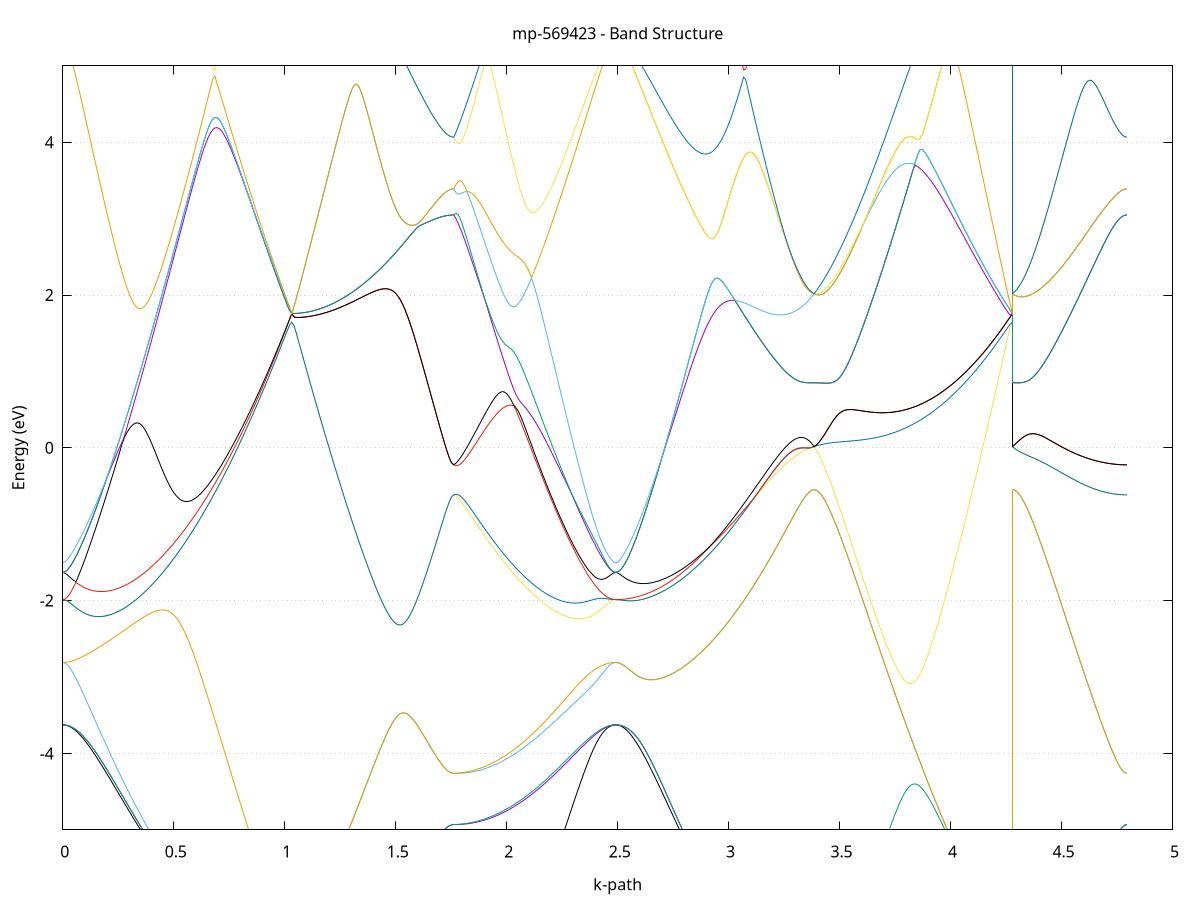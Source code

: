 set title 'mp-569423 - Band Structure'
set xlabel 'k-path'
set ylabel 'Energy (eV)'
set grid y
set yrange [-5:5]
set terminal png size 800,600
set output 'mp-569423_bands_gnuplot.png'
plot '-' using 1:2 with lines notitle, '-' using 1:2 with lines notitle, '-' using 1:2 with lines notitle, '-' using 1:2 with lines notitle, '-' using 1:2 with lines notitle, '-' using 1:2 with lines notitle, '-' using 1:2 with lines notitle, '-' using 1:2 with lines notitle, '-' using 1:2 with lines notitle, '-' using 1:2 with lines notitle, '-' using 1:2 with lines notitle, '-' using 1:2 with lines notitle, '-' using 1:2 with lines notitle, '-' using 1:2 with lines notitle, '-' using 1:2 with lines notitle, '-' using 1:2 with lines notitle, '-' using 1:2 with lines notitle, '-' using 1:2 with lines notitle, '-' using 1:2 with lines notitle, '-' using 1:2 with lines notitle, '-' using 1:2 with lines notitle, '-' using 1:2 with lines notitle, '-' using 1:2 with lines notitle, '-' using 1:2 with lines notitle, '-' using 1:2 with lines notitle, '-' using 1:2 with lines notitle, '-' using 1:2 with lines notitle, '-' using 1:2 with lines notitle, '-' using 1:2 with lines notitle, '-' using 1:2 with lines notitle, '-' using 1:2 with lines notitle, '-' using 1:2 with lines notitle, '-' using 1:2 with lines notitle, '-' using 1:2 with lines notitle, '-' using 1:2 with lines notitle, '-' using 1:2 with lines notitle, '-' using 1:2 with lines notitle, '-' using 1:2 with lines notitle, '-' using 1:2 with lines notitle, '-' using 1:2 with lines notitle, '-' using 1:2 with lines notitle, '-' using 1:2 with lines notitle, '-' using 1:2 with lines notitle, '-' using 1:2 with lines notitle, '-' using 1:2 with lines notitle, '-' using 1:2 with lines notitle, '-' using 1:2 with lines notitle, '-' using 1:2 with lines notitle, '-' using 1:2 with lines notitle, '-' using 1:2 with lines notitle, '-' using 1:2 with lines notitle, '-' using 1:2 with lines notitle, '-' using 1:2 with lines notitle, '-' using 1:2 with lines notitle, '-' using 1:2 with lines notitle, '-' using 1:2 with lines notitle, '-' using 1:2 with lines notitle, '-' using 1:2 with lines notitle, '-' using 1:2 with lines notitle, '-' using 1:2 with lines notitle, '-' using 1:2 with lines notitle, '-' using 1:2 with lines notitle, '-' using 1:2 with lines notitle, '-' using 1:2 with lines notitle
0.000000 -14.815148
0.009923 -14.815148
0.019845 -14.815048
0.029768 -14.815048
0.039690 -14.814948
0.049613 -14.814848
0.059535 -14.814748
0.069458 -14.814648
0.079380 -14.814448
0.089303 -14.814348
0.099226 -14.814148
0.109148 -14.814048
0.119071 -14.813948
0.128993 -14.813748
0.138916 -14.813748
0.148838 -14.813648
0.158761 -14.813648
0.168683 -14.813748
0.178606 -14.813848
0.188529 -14.814148
0.198451 -14.814448
0.208374 -14.814948
0.218296 -14.815448
0.228219 -14.816048
0.238141 -14.816748
0.248064 -14.817548
0.257986 -14.818348
0.267909 -14.819148
0.277832 -14.820048
0.287754 -14.820948
0.297677 -14.821848
0.307599 -14.822748
0.317522 -14.823648
0.327444 -14.824548
0.337367 -14.825448
0.347289 -14.826348
0.357212 -14.827148
0.367135 -14.827948
0.377057 -14.828748
0.386980 -14.829548
0.396902 -14.830248
0.406825 -14.830948
0.416747 -14.831548
0.426670 -14.832148
0.436592 -14.832748
0.446515 -14.833348
0.456438 -14.833848
0.466360 -14.834348
0.476283 -14.834748
0.486205 -14.835248
0.496128 -14.835548
0.506050 -14.835948
0.515973 -14.836248
0.525895 -14.836548
0.535818 -14.836848
0.545741 -14.837048
0.555663 -14.837248
0.565586 -14.837448
0.575508 -14.837548
0.585431 -14.837748
0.595353 -14.838348
0.605276 -14.838848
0.615198 -14.839248
0.625121 -14.839648
0.635044 -14.840048
0.644966 -14.840348
0.654889 -14.840648
0.664811 -14.840848
0.674734 -14.841048
0.684656 -14.841248
0.694579 -14.841348
0.704501 -14.841448
0.714424 -14.841448
0.724347 -14.841448
0.734269 -14.841448
0.744192 -14.841548
0.754114 -14.841648
0.764037 -14.841848
0.773959 -14.841948
0.783882 -14.841948
0.793804 -14.842048
0.803727 -14.842048
0.813650 -14.841948
0.823572 -14.841948
0.833495 -14.841848
0.843417 -14.841748
0.853340 -14.841648
0.863262 -14.841448
0.873185 -14.841248
0.883107 -14.841048
0.893030 -14.840848
0.902953 -14.840548
0.912875 -14.840248
0.922798 -14.839948
0.932720 -14.839548
0.942643 -14.839248
0.952565 -14.838848
0.962488 -14.838448
0.972410 -14.837948
0.982333 -14.837548
0.992256 -14.837048
1.002178 -14.836548
1.012101 -14.836048
1.022023 -14.835448
1.031946 -14.834948
1.031946 -14.834948
1.041942 -14.835348
1.051937 -14.835748
1.061933 -14.836148
1.071929 -14.836548
1.081925 -14.836948
1.091921 -14.837348
1.101917 -14.837648
1.111912 -14.838048
1.121908 -14.838348
1.131904 -14.838748
1.141900 -14.839148
1.151896 -14.839548
1.161892 -14.839948
1.171887 -14.840348
1.181883 -14.840848
1.191879 -14.841348
1.201875 -14.841848
1.211871 -14.842448
1.221867 -14.842948
1.231862 -14.843548
1.241858 -14.844148
1.251854 -14.844748
1.261850 -14.845348
1.271846 -14.845948
1.281842 -14.846548
1.291837 -14.847148
1.301833 -14.847748
1.311829 -14.848348
1.321825 -14.848848
1.331821 -14.849448
1.341817 -14.850048
1.351812 -14.850648
1.361808 -14.851148
1.371804 -14.851648
1.381800 -14.852248
1.391796 -14.852748
1.401792 -14.853248
1.411787 -14.853748
1.421783 -14.854148
1.431779 -14.854648
1.441775 -14.855048
1.451771 -14.855448
1.461767 -14.855848
1.471762 -14.856248
1.481758 -14.856548
1.491754 -14.856948
1.501750 -14.857248
1.511746 -14.857548
1.521742 -14.857848
1.531737 -14.858048
1.541733 -14.858348
1.551729 -14.858548
1.561725 -14.858748
1.571721 -14.858948
1.581717 -14.859148
1.591712 -14.859348
1.601708 -14.859548
1.611704 -14.859648
1.621700 -14.859748
1.631696 -14.859948
1.641692 -14.860048
1.651687 -14.860148
1.661683 -14.860148
1.671679 -14.860248
1.681675 -14.860348
1.691671 -14.860348
1.701667 -14.860448
1.711662 -14.860448
1.721658 -14.860548
1.731654 -14.860548
1.741650 -14.860548
1.751646 -14.860548
1.761642 -14.860548
1.761642 -14.860548
1.771637 -14.860748
1.781633 -14.860748
1.791629 -14.860848
1.801625 -14.860748
1.811621 -14.860748
1.821617 -14.860548
1.831612 -14.860348
1.841608 -14.860048
1.851604 -14.859748
1.861600 -14.859348
1.871596 -14.858948
1.881592 -14.858448
1.891587 -14.857848
1.901583 -14.857248
1.911579 -14.856548
1.921575 -14.855748
1.931571 -14.854948
1.941567 -14.854148
1.951562 -14.853248
1.961558 -14.852248
1.971554 -14.851248
1.981550 -14.850148
1.991546 -14.849048
2.001542 -14.847848
2.011537 -14.846548
2.021533 -14.845348
2.031529 -14.843948
2.041525 -14.842548
2.051521 -14.841148
2.061517 -14.839648
2.071512 -14.838148
2.081508 -14.836548
2.091504 -14.834948
2.101500 -14.833348
2.111496 -14.831648
2.121492 -14.829948
2.131487 -14.828248
2.141483 -14.826448
2.151479 -14.824648
2.161475 -14.822748
2.171471 -14.820948
2.181467 -14.819048
2.191462 -14.817248
2.201458 -14.815348
2.211454 -14.813448
2.221450 -14.811548
2.231446 -14.810648
2.241442 -14.810848
2.251437 -14.811048
2.261433 -14.811248
2.271429 -14.811448
2.281425 -14.811648
2.291421 -14.811848
2.301417 -14.812048
2.311412 -14.812248
2.321408 -14.812548
2.331404 -14.812748
2.341400 -14.812948
2.351396 -14.813248
2.361392 -14.813448
2.371387 -14.813648
2.381383 -14.813848
2.391379 -14.814048
2.401375 -14.814248
2.411371 -14.814448
2.421367 -14.814548
2.431362 -14.814748
2.441358 -14.814848
2.451354 -14.814948
2.461350 -14.815048
2.471346 -14.815048
2.481342 -14.815148
2.491337 -14.815148
2.491337 -14.815148
2.501267 -14.815148
2.511197 -14.815048
2.521127 -14.815048
2.531057 -14.814948
2.540987 -14.814848
2.550917 -14.814748
2.560847 -14.814548
2.570777 -14.814448
2.580707 -14.814248
2.590636 -14.814048
2.600566 -14.813848
2.610496 -14.813648
2.620426 -14.813448
2.630356 -14.813148
2.640286 -14.812948
2.650216 -14.812648
2.660146 -14.812348
2.670076 -14.812148
2.680006 -14.811848
2.689935 -14.811648
2.699865 -14.811348
2.709795 -14.811148
2.719725 -14.810848
2.729655 -14.810648
2.739585 -14.810448
2.749515 -14.810248
2.759445 -14.810048
2.769375 -14.811148
2.779305 -14.812548
2.789234 -14.813948
2.799164 -14.815348
2.809094 -14.816648
2.819024 -14.817948
2.828954 -14.819148
2.838884 -14.820348
2.848814 -14.821548
2.858744 -14.822748
2.868674 -14.823848
2.878604 -14.824948
2.888533 -14.825948
2.898463 -14.826948
2.908393 -14.827848
2.918323 -14.828748
2.928253 -14.829648
2.938183 -14.830448
2.948113 -14.831148
2.958043 -14.831948
2.967973 -14.832548
2.977903 -14.833248
2.987833 -14.833748
2.997762 -14.834348
3.007692 -14.834848
3.017622 -14.835248
3.027552 -14.835648
3.037482 -14.836048
3.047412 -14.836348
3.057342 -14.836548
3.067272 -14.836848
3.077202 -14.836948
3.087132 -14.837048
3.097061 -14.837148
3.106991 -14.837248
3.116921 -14.837248
3.126851 -14.837148
3.136781 -14.837048
3.146711 -14.836948
3.156641 -14.836748
3.166571 -14.836548
3.176501 -14.836248
3.186431 -14.835948
3.196360 -14.835648
3.206290 -14.835248
3.216220 -14.834848
3.226150 -14.834448
3.236080 -14.833948
3.246010 -14.833348
3.255940 -14.832848
3.265870 -14.832248
3.275800 -14.831648
3.285730 -14.831048
3.295659 -14.830348
3.305589 -14.829648
3.315519 -14.828948
3.325449 -14.828148
3.335379 -14.827448
3.345309 -14.826648
3.355239 -14.825848
3.365169 -14.825048
3.375099 -14.824248
3.385029 -14.823348
3.385029 -14.823348
3.394959 -14.824248
3.404888 -14.825248
3.414818 -14.826148
3.424748 -14.827148
3.434678 -14.828148
3.444608 -14.829148
3.454538 -14.830148
3.464468 -14.831248
3.474398 -14.832248
3.484328 -14.833348
3.494258 -14.834348
3.504187 -14.835348
3.514117 -14.836448
3.524047 -14.837448
3.533977 -14.838348
3.543907 -14.839348
3.553837 -14.840248
3.563767 -14.841148
3.573697 -14.842048
3.583627 -14.842948
3.593557 -14.843748
3.603486 -14.844548
3.613416 -14.845248
3.623346 -14.845948
3.633276 -14.846648
3.643206 -14.847248
3.653136 -14.847848
3.663066 -14.848348
3.672996 -14.848848
3.682926 -14.849348
3.692856 -14.849748
3.702786 -14.850148
3.712715 -14.850448
3.722645 -14.850748
3.732575 -14.851048
3.742505 -14.851248
3.752435 -14.851348
3.762365 -14.851548
3.772295 -14.851748
3.782225 -14.851948
3.792155 -14.852148
3.802085 -14.852248
3.812014 -14.852348
3.821944 -14.852448
3.831874 -14.852548
3.841804 -14.852548
3.851734 -14.852548
3.861664 -14.852448
3.871594 -14.852348
3.881524 -14.852248
3.891454 -14.852148
3.901384 -14.851948
3.911313 -14.851748
3.921243 -14.851548
3.931173 -14.851248
3.941103 -14.850948
3.951033 -14.850648
3.960963 -14.850348
3.970893 -14.849948
3.980823 -14.849548
3.990753 -14.849148
4.000683 -14.848648
4.010612 -14.848248
4.020542 -14.847748
4.030472 -14.847248
4.040402 -14.846748
4.050332 -14.846148
4.060262 -14.845648
4.070192 -14.845048
4.080122 -14.844548
4.090052 -14.843948
4.099982 -14.843348
4.109911 -14.842748
4.119841 -14.842148
4.129771 -14.841548
4.139701 -14.841048
4.149631 -14.840448
4.159561 -14.839848
4.169491 -14.839348
4.179421 -14.838748
4.189351 -14.838248
4.199281 -14.837748
4.209211 -14.837248
4.219140 -14.837048
4.229070 -14.836748
4.239000 -14.836448
4.248930 -14.836048
4.258860 -14.835748
4.268790 -14.835348
4.278720 -14.834948
4.278720 -14.823348
4.288642 -14.824248
4.298565 -14.825048
4.308488 -14.825948
4.318410 -14.826848
4.328333 -14.827748
4.338255 -14.828648
4.348178 -14.829648
4.358100 -14.830648
4.368023 -14.831648
4.377945 -14.832648
4.387868 -14.833648
4.397791 -14.834648
4.407713 -14.835748
4.417636 -14.836748
4.427558 -14.837748
4.437481 -14.838848
4.447403 -14.839848
4.457326 -14.840848
4.467248 -14.841848
4.477171 -14.842848
4.487094 -14.843848
4.497016 -14.844848
4.506939 -14.845748
4.516861 -14.846648
4.526784 -14.847648
4.536706 -14.848448
4.546629 -14.849348
4.556551 -14.850148
4.566474 -14.850948
4.576396 -14.851748
4.586319 -14.852548
4.596242 -14.853248
4.606164 -14.853948
4.616087 -14.854648
4.626009 -14.855248
4.635932 -14.855848
4.645854 -14.856448
4.655777 -14.856948
4.665699 -14.857448
4.675622 -14.857848
4.685545 -14.858348
4.695467 -14.858648
4.705390 -14.859048
4.715312 -14.859348
4.725235 -14.859648
4.735157 -14.859848
4.745080 -14.860048
4.755002 -14.860248
4.764925 -14.860348
4.774848 -14.860448
4.784770 -14.860548
4.794693 -14.860548
e
0.000000 -14.782348
0.009923 -14.782448
0.019845 -14.782648
0.029768 -14.783048
0.039690 -14.783448
0.049613 -14.784048
0.059535 -14.784748
0.069458 -14.785448
0.079380 -14.786348
0.089303 -14.787248
0.099226 -14.788148
0.109148 -14.789148
0.119071 -14.790148
0.128993 -14.791048
0.138916 -14.792048
0.148838 -14.792948
0.158761 -14.793748
0.168683 -14.794548
0.178606 -14.795148
0.188529 -14.795748
0.198451 -14.796148
0.208374 -14.796448
0.218296 -14.796648
0.228219 -14.796648
0.238141 -14.796648
0.248064 -14.797848
0.257986 -14.799048
0.267909 -14.800248
0.277832 -14.801548
0.287754 -14.802748
0.297677 -14.804048
0.307599 -14.805248
0.317522 -14.806548
0.327444 -14.807948
0.337367 -14.809648
0.347289 -14.811248
0.357212 -14.812848
0.367135 -14.814348
0.377057 -14.815948
0.386980 -14.817348
0.396902 -14.818848
0.406825 -14.820248
0.416747 -14.821548
0.426670 -14.822848
0.436592 -14.824148
0.446515 -14.825348
0.456438 -14.826548
0.466360 -14.827748
0.476283 -14.828748
0.486205 -14.829848
0.496128 -14.830848
0.506050 -14.831848
0.515973 -14.832748
0.525895 -14.833548
0.535818 -14.834348
0.545741 -14.835148
0.555663 -14.835848
0.565586 -14.836548
0.575508 -14.837248
0.585431 -14.837748
0.595353 -14.838348
0.605276 -14.838848
0.615198 -14.839248
0.625121 -14.839648
0.635044 -14.840048
0.644966 -14.840348
0.654889 -14.840648
0.664811 -14.840848
0.674734 -14.841048
0.684656 -14.841248
0.694579 -14.841348
0.704501 -14.841448
0.714424 -14.841448
0.724347 -14.841448
0.734269 -14.841448
0.744192 -14.841348
0.754114 -14.841248
0.764037 -14.841148
0.773959 -14.840948
0.783882 -14.840848
0.793804 -14.840548
0.803727 -14.840348
0.813650 -14.840148
0.823572 -14.839848
0.833495 -14.839548
0.843417 -14.839248
0.853340 -14.838948
0.863262 -14.838648
0.873185 -14.838348
0.883107 -14.838048
0.893030 -14.837648
0.902953 -14.837348
0.912875 -14.837048
0.922798 -14.836748
0.932720 -14.836648
0.942643 -14.836548
0.952565 -14.836448
0.962488 -14.836248
0.972410 -14.836148
0.982333 -14.835948
0.992256 -14.835748
1.002178 -14.835548
1.012101 -14.835348
1.022023 -14.835148
1.031946 -14.834948
1.031946 -14.834948
1.041942 -14.835348
1.051937 -14.835748
1.061933 -14.836148
1.071929 -14.836548
1.081925 -14.836948
1.091921 -14.837348
1.101917 -14.837648
1.111912 -14.838048
1.121908 -14.838348
1.131904 -14.838748
1.141900 -14.839148
1.151896 -14.839548
1.161892 -14.839948
1.171887 -14.840348
1.181883 -14.840848
1.191879 -14.841348
1.201875 -14.841848
1.211871 -14.842448
1.221867 -14.842948
1.231862 -14.843548
1.241858 -14.844148
1.251854 -14.844748
1.261850 -14.845348
1.271846 -14.845948
1.281842 -14.846548
1.291837 -14.847148
1.301833 -14.847748
1.311829 -14.848348
1.321825 -14.848848
1.331821 -14.849448
1.341817 -14.850048
1.351812 -14.850648
1.361808 -14.851148
1.371804 -14.851648
1.381800 -14.852248
1.391796 -14.852748
1.401792 -14.853248
1.411787 -14.853748
1.421783 -14.854148
1.431779 -14.854648
1.441775 -14.855048
1.451771 -14.855448
1.461767 -14.855848
1.471762 -14.856248
1.481758 -14.856548
1.491754 -14.856948
1.501750 -14.857248
1.511746 -14.857548
1.521742 -14.857848
1.531737 -14.858048
1.541733 -14.858348
1.551729 -14.858548
1.561725 -14.858748
1.571721 -14.858948
1.581717 -14.859148
1.591712 -14.859348
1.601708 -14.859548
1.611704 -14.859648
1.621700 -14.859748
1.631696 -14.859948
1.641692 -14.860048
1.651687 -14.860148
1.661683 -14.860148
1.671679 -14.860248
1.681675 -14.860348
1.691671 -14.860348
1.701667 -14.860448
1.711662 -14.860448
1.721658 -14.860548
1.731654 -14.860548
1.741650 -14.860548
1.751646 -14.860548
1.761642 -14.860548
1.761642 -14.860548
1.771637 -14.860348
1.781633 -14.860148
1.791629 -14.859748
1.801625 -14.859448
1.811621 -14.858948
1.821617 -14.858548
1.831612 -14.857948
1.841608 -14.857348
1.851604 -14.856748
1.861600 -14.856048
1.871596 -14.855348
1.881592 -14.854548
1.891587 -14.853748
1.901583 -14.852848
1.911579 -14.851948
1.921575 -14.850948
1.931571 -14.849948
1.941567 -14.848948
1.951562 -14.847848
1.961558 -14.846748
1.971554 -14.845548
1.981550 -14.844348
1.991546 -14.843148
2.001542 -14.841848
2.011537 -14.840648
2.021533 -14.839348
2.031529 -14.837948
2.041525 -14.836648
2.051521 -14.835248
2.061517 -14.833848
2.071512 -14.832448
2.081508 -14.831048
2.091504 -14.829548
2.101500 -14.828148
2.111496 -14.826748
2.121492 -14.825248
2.131487 -14.823748
2.141483 -14.822348
2.151479 -14.820848
2.161475 -14.819348
2.171471 -14.817848
2.181467 -14.816448
2.191462 -14.814948
2.201458 -14.813448
2.211454 -14.811948
2.221450 -14.810548
2.231446 -14.809648
2.241442 -14.807748
2.251437 -14.806148
2.261433 -14.804648
2.271429 -14.803248
2.281425 -14.801848
2.291421 -14.800448
2.301417 -14.798948
2.311412 -14.797648
2.321408 -14.796248
2.331404 -14.794948
2.341400 -14.793648
2.351396 -14.792348
2.361392 -14.791148
2.371387 -14.789948
2.381383 -14.788848
2.391379 -14.787848
2.401375 -14.786848
2.411371 -14.785948
2.421367 -14.785148
2.431362 -14.784448
2.441358 -14.783848
2.451354 -14.783348
2.461350 -14.782948
2.471346 -14.782648
2.481342 -14.782448
2.491337 -14.782348
2.491337 -14.782348
2.501267 -14.782448
2.511197 -14.782548
2.521127 -14.782748
2.531057 -14.783148
2.540987 -14.783548
2.550917 -14.784048
2.560847 -14.784648
2.570777 -14.785348
2.580707 -14.786048
2.590636 -14.786948
2.600566 -14.787948
2.610496 -14.788948
2.620426 -14.790048
2.630356 -14.791248
2.640286 -14.792548
2.650216 -14.793848
2.660146 -14.795248
2.670076 -14.796548
2.680006 -14.798048
2.689935 -14.799448
2.699865 -14.800948
2.709795 -14.802448
2.719725 -14.803848
2.729655 -14.805348
2.739585 -14.806848
2.749515 -14.808248
2.759445 -14.809748
2.769375 -14.811148
2.779305 -14.812548
2.789234 -14.813948
2.799164 -14.815348
2.809094 -14.816648
2.819024 -14.817948
2.828954 -14.819148
2.838884 -14.820348
2.848814 -14.821548
2.858744 -14.822748
2.868674 -14.823848
2.878604 -14.824948
2.888533 -14.825948
2.898463 -14.826948
2.908393 -14.827848
2.918323 -14.828748
2.928253 -14.829648
2.938183 -14.830448
2.948113 -14.831148
2.958043 -14.831948
2.967973 -14.832548
2.977903 -14.833248
2.987833 -14.833748
2.997762 -14.834348
3.007692 -14.834848
3.017622 -14.835248
3.027552 -14.835648
3.037482 -14.836048
3.047412 -14.836348
3.057342 -14.836548
3.067272 -14.836848
3.077202 -14.836948
3.087132 -14.837048
3.097061 -14.837148
3.106991 -14.837248
3.116921 -14.837248
3.126851 -14.837148
3.136781 -14.837048
3.146711 -14.836948
3.156641 -14.836748
3.166571 -14.836548
3.176501 -14.836248
3.186431 -14.835948
3.196360 -14.835648
3.206290 -14.835248
3.216220 -14.834848
3.226150 -14.834448
3.236080 -14.833948
3.246010 -14.833348
3.255940 -14.832848
3.265870 -14.832248
3.275800 -14.831648
3.285730 -14.831048
3.295659 -14.830348
3.305589 -14.829648
3.315519 -14.828948
3.325449 -14.828148
3.335379 -14.827448
3.345309 -14.826648
3.355239 -14.825848
3.365169 -14.825048
3.375099 -14.824248
3.385029 -14.823348
3.385029 -14.823348
3.394959 -14.824148
3.404888 -14.825048
3.414818 -14.825848
3.424748 -14.826748
3.434678 -14.827648
3.444608 -14.828648
3.454538 -14.829548
3.464468 -14.830548
3.474398 -14.831448
3.484328 -14.832448
3.494258 -14.833348
3.504187 -14.834348
3.514117 -14.835248
3.524047 -14.836148
3.533977 -14.837148
3.543907 -14.838048
3.553837 -14.838948
3.563767 -14.839748
3.573697 -14.840648
3.583627 -14.841448
3.593557 -14.842248
3.603486 -14.843048
3.613416 -14.843748
3.623346 -14.844548
3.633276 -14.845248
3.643206 -14.845848
3.653136 -14.846548
3.663066 -14.847148
3.672996 -14.847748
3.682926 -14.848248
3.692856 -14.848748
3.702786 -14.849248
3.712715 -14.849748
3.722645 -14.850148
3.732575 -14.850548
3.742505 -14.850848
3.752435 -14.851148
3.762365 -14.851448
3.772295 -14.851648
3.782225 -14.851648
3.792155 -14.851648
3.802085 -14.851648
3.812014 -14.851548
3.821944 -14.851448
3.831874 -14.851248
3.841804 -14.851048
3.851734 -14.850848
3.861664 -14.850648
3.871594 -14.850348
3.881524 -14.850048
3.891454 -14.849648
3.901384 -14.849348
3.911313 -14.848848
3.921243 -14.848448
3.931173 -14.848048
3.941103 -14.847548
3.951033 -14.847048
3.960963 -14.846548
3.970893 -14.846048
3.980823 -14.845448
3.990753 -14.844948
4.000683 -14.844348
4.010612 -14.843748
4.020542 -14.843248
4.030472 -14.842648
4.040402 -14.842048
4.050332 -14.841448
4.060262 -14.840948
4.070192 -14.840348
4.080122 -14.839748
4.090052 -14.839248
4.099982 -14.838748
4.109911 -14.838348
4.119841 -14.838348
4.129771 -14.838348
4.139701 -14.838348
4.149631 -14.838248
4.159561 -14.838148
4.169491 -14.838048
4.179421 -14.837848
4.189351 -14.837648
4.199281 -14.837448
4.209211 -14.837248
4.219140 -14.837048
4.229070 -14.836748
4.239000 -14.836448
4.248930 -14.836048
4.258860 -14.835748
4.268790 -14.835348
4.278720 -14.834948
4.278720 -14.823348
4.288642 -14.824248
4.298565 -14.825048
4.308488 -14.825948
4.318410 -14.826848
4.328333 -14.827748
4.338255 -14.828648
4.348178 -14.829648
4.358100 -14.830648
4.368023 -14.831648
4.377945 -14.832648
4.387868 -14.833648
4.397791 -14.834648
4.407713 -14.835748
4.417636 -14.836748
4.427558 -14.837748
4.437481 -14.838848
4.447403 -14.839848
4.457326 -14.840848
4.467248 -14.841848
4.477171 -14.842848
4.487094 -14.843848
4.497016 -14.844848
4.506939 -14.845748
4.516861 -14.846648
4.526784 -14.847648
4.536706 -14.848448
4.546629 -14.849348
4.556551 -14.850148
4.566474 -14.850948
4.576396 -14.851748
4.586319 -14.852548
4.596242 -14.853248
4.606164 -14.853948
4.616087 -14.854648
4.626009 -14.855248
4.635932 -14.855848
4.645854 -14.856448
4.655777 -14.856948
4.665699 -14.857448
4.675622 -14.857848
4.685545 -14.858348
4.695467 -14.858648
4.705390 -14.859048
4.715312 -14.859348
4.725235 -14.859648
4.735157 -14.859848
4.745080 -14.860048
4.755002 -14.860248
4.764925 -14.860348
4.774848 -14.860448
4.784770 -14.860548
4.794693 -14.860548
e
0.000000 -14.782348
0.009923 -14.782448
0.019845 -14.782448
0.029768 -14.782548
0.039690 -14.782748
0.049613 -14.782948
0.059535 -14.783148
0.069458 -14.783448
0.079380 -14.783748
0.089303 -14.784148
0.099226 -14.784648
0.109148 -14.785148
0.119071 -14.785648
0.128993 -14.786248
0.138916 -14.786948
0.148838 -14.787748
0.158761 -14.788548
0.168683 -14.789348
0.178606 -14.790248
0.188529 -14.791248
0.198451 -14.792248
0.208374 -14.793248
0.218296 -14.794348
0.228219 -14.795448
0.238141 -14.796548
0.248064 -14.796448
0.257986 -14.796148
0.267909 -14.797348
0.277832 -14.799248
0.287754 -14.801048
0.297677 -14.802848
0.307599 -14.804548
0.317522 -14.806248
0.327444 -14.807948
0.337367 -14.809648
0.347289 -14.811248
0.357212 -14.812848
0.367135 -14.814348
0.377057 -14.815948
0.386980 -14.817348
0.396902 -14.818848
0.406825 -14.820248
0.416747 -14.821548
0.426670 -14.822848
0.436592 -14.824148
0.446515 -14.825348
0.456438 -14.826548
0.466360 -14.827748
0.476283 -14.828748
0.486205 -14.829848
0.496128 -14.830848
0.506050 -14.831848
0.515973 -14.832748
0.525895 -14.833548
0.535818 -14.834348
0.545741 -14.835148
0.555663 -14.835848
0.565586 -14.836548
0.575508 -14.837248
0.585431 -14.837748
0.595353 -14.837848
0.605276 -14.837948
0.615198 -14.837948
0.625121 -14.838048
0.635044 -14.838048
0.644966 -14.838248
0.654889 -14.838748
0.664811 -14.839148
0.674734 -14.839548
0.684656 -14.839948
0.694579 -14.840248
0.704501 -14.840648
0.714424 -14.840848
0.724347 -14.841148
0.734269 -14.841348
0.744192 -14.841348
0.754114 -14.841248
0.764037 -14.841148
0.773959 -14.840948
0.783882 -14.840848
0.793804 -14.840548
0.803727 -14.840348
0.813650 -14.840148
0.823572 -14.839848
0.833495 -14.839548
0.843417 -14.839248
0.853340 -14.838948
0.863262 -14.838648
0.873185 -14.838348
0.883107 -14.838048
0.893030 -14.837648
0.902953 -14.837348
0.912875 -14.837048
0.922798 -14.836748
0.932720 -14.836448
0.942643 -14.836248
0.952565 -14.835948
0.962488 -14.835748
0.972410 -14.835548
0.982333 -14.835348
0.992256 -14.835148
1.002178 -14.835048
1.012101 -14.834948
1.022023 -14.834948
1.031946 -14.834948
1.031946 -14.834948
1.041942 -14.834948
1.051937 -14.834948
1.061933 -14.835048
1.071929 -14.835148
1.081925 -14.835348
1.091921 -14.835548
1.101917 -14.835648
1.111912 -14.835848
1.121908 -14.836048
1.131904 -14.836248
1.141900 -14.836448
1.151896 -14.836548
1.161892 -14.836648
1.171887 -14.836748
1.181883 -14.836848
1.191879 -14.836848
1.201875 -14.836748
1.211871 -14.836748
1.221867 -14.836648
1.231862 -14.836448
1.241858 -14.836248
1.251854 -14.836048
1.261850 -14.835748
1.271846 -14.835448
1.281842 -14.835048
1.291837 -14.834648
1.301833 -14.834248
1.311829 -14.833848
1.321825 -14.833248
1.331821 -14.832748
1.341817 -14.832148
1.351812 -14.831548
1.361808 -14.830948
1.371804 -14.830248
1.381800 -14.829548
1.391796 -14.828748
1.401792 -14.827948
1.411787 -14.827148
1.421783 -14.826348
1.431779 -14.825448
1.441775 -14.824548
1.451771 -14.823548
1.461767 -14.822648
1.471762 -14.821648
1.481758 -14.820648
1.491754 -14.819548
1.501750 -14.818548
1.511746 -14.817448
1.521742 -14.816348
1.531737 -14.815248
1.541733 -14.814048
1.551729 -14.812948
1.561725 -14.811848
1.571721 -14.810648
1.581717 -14.809548
1.591712 -14.808348
1.601708 -14.807248
1.611704 -14.806148
1.621700 -14.805048
1.631696 -14.803948
1.641692 -14.802948
1.651687 -14.801848
1.661683 -14.800948
1.671679 -14.800048
1.681675 -14.799148
1.691671 -14.798348
1.701667 -14.797648
1.711662 -14.797048
1.721658 -14.796548
1.731654 -14.796048
1.741650 -14.795748
1.751646 -14.795648
1.761642 -14.795548
1.761642 -14.795548
1.771637 -14.795748
1.781633 -14.796048
1.791629 -14.796348
1.801625 -14.796748
1.811621 -14.797148
1.821617 -14.797548
1.831612 -14.798048
1.841608 -14.798548
1.851604 -14.799048
1.861600 -14.799548
1.871596 -14.800148
1.881592 -14.800648
1.891587 -14.801248
1.901583 -14.801748
1.911579 -14.802248
1.921575 -14.802848
1.931571 -14.803348
1.941567 -14.803848
1.951562 -14.804248
1.961558 -14.804748
1.971554 -14.805148
1.981550 -14.805548
1.991546 -14.805948
2.001542 -14.806348
2.011537 -14.806748
2.021533 -14.807048
2.031529 -14.807348
2.041525 -14.807648
2.051521 -14.807848
2.061517 -14.808148
2.071512 -14.808348
2.081508 -14.808548
2.091504 -14.808748
2.101500 -14.808848
2.111496 -14.809048
2.121492 -14.809148
2.131487 -14.809348
2.141483 -14.809448
2.151479 -14.809548
2.161475 -14.809748
2.171471 -14.809848
2.181467 -14.809948
2.191462 -14.810048
2.201458 -14.810248
2.211454 -14.810348
2.221450 -14.810548
2.231446 -14.809048
2.241442 -14.807548
2.251437 -14.805948
2.261433 -14.804048
2.271429 -14.802248
2.281425 -14.800548
2.291421 -14.798748
2.301417 -14.797148
2.311412 -14.795548
2.321408 -14.794048
2.331404 -14.792548
2.341400 -14.791248
2.351396 -14.789948
2.361392 -14.788848
2.371387 -14.787848
2.381383 -14.786848
2.391379 -14.786048
2.401375 -14.785248
2.411371 -14.784648
2.421367 -14.784048
2.431362 -14.783648
2.441358 -14.783248
2.451354 -14.782948
2.461350 -14.782648
2.471346 -14.782548
2.481342 -14.782448
2.491337 -14.782348
2.491337 -14.782348
2.501267 -14.782448
2.511197 -14.782548
2.521127 -14.782748
2.531057 -14.783148
2.540987 -14.783548
2.550917 -14.784048
2.560847 -14.784648
2.570777 -14.785348
2.580707 -14.786048
2.590636 -14.786948
2.600566 -14.787948
2.610496 -14.788948
2.620426 -14.790048
2.630356 -14.791248
2.640286 -14.792548
2.650216 -14.793848
2.660146 -14.795248
2.670076 -14.796548
2.680006 -14.798048
2.689935 -14.799448
2.699865 -14.800948
2.709795 -14.802448
2.719725 -14.803848
2.729655 -14.805348
2.739585 -14.806848
2.749515 -14.808248
2.759445 -14.809748
2.769375 -14.809948
2.779305 -14.809848
2.789234 -14.809748
2.799164 -14.809648
2.809094 -14.809648
2.819024 -14.809648
2.828954 -14.809648
2.838884 -14.809748
2.848814 -14.809848
2.858744 -14.809948
2.868674 -14.810048
2.878604 -14.810248
2.888533 -14.810448
2.898463 -14.810648
2.908393 -14.810948
2.918323 -14.811148
2.928253 -14.811448
2.938183 -14.811748
2.948113 -14.812048
2.958043 -14.812348
2.967973 -14.812648
2.977903 -14.812948
2.987833 -14.813248
2.997762 -14.813548
3.007692 -14.813848
3.017622 -14.814148
3.027552 -14.814448
3.037482 -14.814648
3.047412 -14.814948
3.057342 -14.815248
3.067272 -14.815448
3.077202 -14.815648
3.087132 -14.815848
3.097061 -14.816048
3.106991 -14.816248
3.116921 -14.816348
3.126851 -14.816548
3.136781 -14.816648
3.146711 -14.816748
3.156641 -14.816848
3.166571 -14.816948
3.176501 -14.816948
3.186431 -14.817048
3.196360 -14.817148
3.206290 -14.817148
3.216220 -14.817248
3.226150 -14.817348
3.236080 -14.817348
3.246010 -14.817548
3.255940 -14.817648
3.265870 -14.817748
3.275800 -14.817948
3.285730 -14.818248
3.295659 -14.818448
3.305589 -14.818848
3.315519 -14.819248
3.325449 -14.819648
3.335379 -14.820148
3.345309 -14.820648
3.355239 -14.821248
3.365169 -14.821948
3.375099 -14.822648
3.385029 -14.823348
3.385029 -14.823348
3.394959 -14.822548
3.404888 -14.821748
3.414818 -14.820948
3.424748 -14.820148
3.434678 -14.819348
3.444608 -14.818548
3.454538 -14.817848
3.464468 -14.817148
3.474398 -14.816448
3.484328 -14.815848
3.494258 -14.815348
3.504187 -14.814748
3.514117 -14.814348
3.524047 -14.813948
3.533977 -14.813648
3.543907 -14.813448
3.553837 -14.813248
3.563767 -14.813248
3.573697 -14.813248
3.583627 -14.813348
3.593557 -14.813548
3.603486 -14.813848
3.613416 -14.814148
3.623346 -14.814548
3.633276 -14.814948
3.643206 -14.815448
3.653136 -14.816048
3.663066 -14.816648
3.672996 -14.817248
3.682926 -14.817948
3.692856 -14.818548
3.702786 -14.819248
3.712715 -14.819948
3.722645 -14.820648
3.732575 -14.821448
3.742505 -14.822148
3.752435 -14.822848
3.762365 -14.823548
3.772295 -14.824348
3.782225 -14.825048
3.792155 -14.825748
3.802085 -14.826448
3.812014 -14.827148
3.821944 -14.827748
3.831874 -14.828448
3.841804 -14.829048
3.851734 -14.829748
3.861664 -14.830348
3.871594 -14.830948
3.881524 -14.831448
3.891454 -14.832048
3.901384 -14.832548
3.911313 -14.833048
3.921243 -14.833548
3.931173 -14.834048
3.941103 -14.834448
3.951033 -14.834848
3.960963 -14.835248
3.970893 -14.835648
3.980823 -14.836048
3.990753 -14.836348
4.000683 -14.836648
4.010612 -14.836948
4.020542 -14.837148
4.030472 -14.837448
4.040402 -14.837648
4.050332 -14.837848
4.060262 -14.837948
4.070192 -14.838148
4.080122 -14.838248
4.090052 -14.838248
4.099982 -14.838348
4.109911 -14.838348
4.119841 -14.838348
4.129771 -14.838348
4.139701 -14.838348
4.149631 -14.838248
4.159561 -14.838148
4.169491 -14.838048
4.179421 -14.837848
4.189351 -14.837648
4.199281 -14.837448
4.209211 -14.837248
4.219140 -14.836848
4.229070 -14.836448
4.239000 -14.836048
4.248930 -14.835648
4.258860 -14.835348
4.268790 -14.835148
4.278720 -14.834948
4.278720 -14.823348
4.288642 -14.822548
4.298565 -14.821748
4.308488 -14.821048
4.318410 -14.820248
4.328333 -14.819448
4.338255 -14.818748
4.348178 -14.817948
4.358100 -14.817248
4.368023 -14.816448
4.377945 -14.815748
4.387868 -14.814948
4.397791 -14.814148
4.407713 -14.813448
4.417636 -14.812648
4.427558 -14.811848
4.437481 -14.811048
4.447403 -14.810148
4.457326 -14.809348
4.467248 -14.808548
4.477171 -14.807648
4.487094 -14.806848
4.497016 -14.806048
4.506939 -14.805148
4.516861 -14.804348
4.526784 -14.803548
4.536706 -14.802748
4.546629 -14.802048
4.556551 -14.801348
4.566474 -14.800648
4.576396 -14.800048
4.586319 -14.799448
4.596242 -14.798948
4.606164 -14.798448
4.616087 -14.797948
4.626009 -14.797648
4.635932 -14.797248
4.645854 -14.796948
4.655777 -14.796748
4.665699 -14.796548
4.675622 -14.796348
4.685545 -14.796148
4.695467 -14.796048
4.705390 -14.795948
4.715312 -14.795848
4.725235 -14.795748
4.735157 -14.795748
4.745080 -14.795648
4.755002 -14.795648
4.764925 -14.795548
4.774848 -14.795548
4.784770 -14.795548
4.794693 -14.795548
e
0.000000 -14.752648
0.009923 -14.752848
0.019845 -14.753348
0.029768 -14.754248
0.039690 -14.755348
0.049613 -14.756648
0.059535 -14.758048
0.069458 -14.759648
0.079380 -14.761248
0.089303 -14.762948
0.099226 -14.764748
0.109148 -14.766648
0.119071 -14.768448
0.128993 -14.770348
0.138916 -14.772348
0.148838 -14.774248
0.158761 -14.776248
0.168683 -14.778148
0.178606 -14.780148
0.188529 -14.782048
0.198451 -14.784048
0.208374 -14.785948
0.218296 -14.787948
0.228219 -14.789848
0.238141 -14.791748
0.248064 -14.793648
0.257986 -14.795548
0.267909 -14.797348
0.277832 -14.799248
0.287754 -14.801048
0.297677 -14.802848
0.307599 -14.804548
0.317522 -14.806248
0.327444 -14.807848
0.337367 -14.809048
0.347289 -14.810348
0.357212 -14.811548
0.367135 -14.812848
0.377057 -14.814048
0.386980 -14.815248
0.396902 -14.816448
0.406825 -14.817648
0.416747 -14.818848
0.426670 -14.819948
0.436592 -14.821048
0.446515 -14.822148
0.456438 -14.823248
0.466360 -14.824248
0.476283 -14.825348
0.486205 -14.826348
0.496128 -14.827248
0.506050 -14.828248
0.515973 -14.829148
0.525895 -14.830048
0.535818 -14.830848
0.545741 -14.831748
0.555663 -14.832548
0.565586 -14.833248
0.575508 -14.834048
0.585431 -14.834748
0.595353 -14.835348
0.605276 -14.836048
0.615198 -14.836648
0.625121 -14.837148
0.635044 -14.837748
0.644966 -14.838048
0.654889 -14.838048
0.664811 -14.838048
0.674734 -14.838048
0.684656 -14.838048
0.694579 -14.838048
0.704501 -14.838048
0.714424 -14.837948
0.724347 -14.837948
0.734269 -14.837848
0.744192 -14.837848
0.754114 -14.837848
0.764037 -14.837748
0.773959 -14.837748
0.783882 -14.837648
0.793804 -14.837648
0.803727 -14.837548
0.813650 -14.837548
0.823572 -14.837448
0.833495 -14.837448
0.843417 -14.837348
0.853340 -14.837348
0.863262 -14.837248
0.873185 -14.837148
0.883107 -14.837148
0.893030 -14.837048
0.902953 -14.836948
0.912875 -14.836848
0.922798 -14.836748
0.932720 -14.836448
0.942643 -14.836248
0.952565 -14.835948
0.962488 -14.835748
0.972410 -14.835548
0.982333 -14.835348
0.992256 -14.835148
1.002178 -14.835048
1.012101 -14.834948
1.022023 -14.834948
1.031946 -14.834948
1.031946 -14.834948
1.041942 -14.834948
1.051937 -14.834948
1.061933 -14.835048
1.071929 -14.835148
1.081925 -14.835348
1.091921 -14.835548
1.101917 -14.835648
1.111912 -14.835848
1.121908 -14.836048
1.131904 -14.836248
1.141900 -14.836448
1.151896 -14.836548
1.161892 -14.836648
1.171887 -14.836748
1.181883 -14.836848
1.191879 -14.836848
1.201875 -14.836748
1.211871 -14.836748
1.221867 -14.836648
1.231862 -14.836448
1.241858 -14.836248
1.251854 -14.836048
1.261850 -14.835748
1.271846 -14.835448
1.281842 -14.835048
1.291837 -14.834648
1.301833 -14.834248
1.311829 -14.833848
1.321825 -14.833248
1.331821 -14.832748
1.341817 -14.832148
1.351812 -14.831548
1.361808 -14.830948
1.371804 -14.830248
1.381800 -14.829548
1.391796 -14.828748
1.401792 -14.827948
1.411787 -14.827148
1.421783 -14.826348
1.431779 -14.825448
1.441775 -14.824548
1.451771 -14.823548
1.461767 -14.822648
1.471762 -14.821648
1.481758 -14.820648
1.491754 -14.819548
1.501750 -14.818548
1.511746 -14.817448
1.521742 -14.816348
1.531737 -14.815248
1.541733 -14.814048
1.551729 -14.812948
1.561725 -14.811848
1.571721 -14.810648
1.581717 -14.809548
1.591712 -14.808348
1.601708 -14.807248
1.611704 -14.806148
1.621700 -14.805048
1.631696 -14.803948
1.641692 -14.802948
1.651687 -14.801848
1.661683 -14.800948
1.671679 -14.800048
1.681675 -14.799148
1.691671 -14.798348
1.701667 -14.797648
1.711662 -14.797048
1.721658 -14.796548
1.731654 -14.796048
1.741650 -14.795748
1.751646 -14.795648
1.761642 -14.795548
1.761642 -14.795548
1.771637 -14.795348
1.781633 -14.795248
1.791629 -14.795248
1.801625 -14.795248
1.811621 -14.795348
1.821617 -14.795448
1.831612 -14.795648
1.841608 -14.795848
1.851604 -14.796148
1.861600 -14.796448
1.871596 -14.796748
1.881592 -14.797048
1.891587 -14.797448
1.901583 -14.797748
1.911579 -14.798048
1.921575 -14.798448
1.931571 -14.798748
1.941567 -14.799048
1.951562 -14.799248
1.961558 -14.799448
1.971554 -14.799648
1.981550 -14.799848
1.991546 -14.799948
2.001542 -14.800048
2.011537 -14.800048
2.021533 -14.800048
2.031529 -14.799948
2.041525 -14.799848
2.051521 -14.799648
2.061517 -14.799448
2.071512 -14.799148
2.081508 -14.798848
2.091504 -14.798448
2.101500 -14.797948
2.111496 -14.797448
2.121492 -14.796848
2.131487 -14.796248
2.141483 -14.795548
2.151479 -14.794748
2.161475 -14.793948
2.171471 -14.793148
2.181467 -14.792148
2.191462 -14.791248
2.201458 -14.790148
2.211454 -14.789148
2.221450 -14.787948
2.231446 -14.786848
2.241442 -14.785648
2.251437 -14.784348
2.261433 -14.783048
2.271429 -14.781748
2.281425 -14.780348
2.291421 -14.779048
2.301417 -14.777548
2.311412 -14.776148
2.321408 -14.774648
2.331404 -14.773148
2.341400 -14.771648
2.351396 -14.770148
2.361392 -14.768648
2.371387 -14.767048
2.381383 -14.765548
2.391379 -14.763948
2.401375 -14.762348
2.411371 -14.760848
2.421367 -14.759348
2.431362 -14.757948
2.441358 -14.756548
2.451354 -14.755348
2.461350 -14.754248
2.471346 -14.753448
2.481342 -14.752848
2.491337 -14.752648
2.491337 -14.752648
2.501267 -14.752748
2.511197 -14.753148
2.521127 -14.753748
2.531057 -14.754448
2.540987 -14.755348
2.550917 -14.756348
2.560847 -14.757348
2.570777 -14.758448
2.580707 -14.759648
2.590636 -14.760748
2.600566 -14.761948
2.610496 -14.763148
2.620426 -14.764348
2.630356 -14.765648
2.640286 -14.766848
2.650216 -14.768048
2.660146 -14.769348
2.670076 -14.770548
2.680006 -14.771748
2.689935 -14.773048
2.699865 -14.774248
2.709795 -14.775448
2.719725 -14.776648
2.729655 -14.777848
2.739585 -14.779048
2.749515 -14.780148
2.759445 -14.781348
2.769375 -14.782448
2.779305 -14.783648
2.789234 -14.784748
2.799164 -14.785848
2.809094 -14.786948
2.819024 -14.787948
2.828954 -14.789048
2.838884 -14.790048
2.848814 -14.791048
2.858744 -14.792048
2.868674 -14.793048
2.878604 -14.793948
2.888533 -14.794948
2.898463 -14.795848
2.908393 -14.796748
2.918323 -14.797548
2.928253 -14.798448
2.938183 -14.799248
2.948113 -14.800048
2.958043 -14.800848
2.967973 -14.801548
2.977903 -14.802248
2.987833 -14.803048
2.997762 -14.803648
3.007692 -14.804348
3.017622 -14.804948
3.027552 -14.805648
3.037482 -14.806248
3.047412 -14.806748
3.057342 -14.807348
3.067272 -14.807848
3.077202 -14.808348
3.087132 -14.808848
3.097061 -14.809348
3.106991 -14.809848
3.116921 -14.810248
3.126851 -14.810648
3.136781 -14.811048
3.146711 -14.811448
3.156641 -14.811848
3.166571 -14.812248
3.176501 -14.812548
3.186431 -14.812948
3.196360 -14.813248
3.206290 -14.813648
3.216220 -14.813948
3.226150 -14.814348
3.236080 -14.814748
3.246010 -14.815048
3.255940 -14.815448
3.265870 -14.815848
3.275800 -14.816348
3.285730 -14.816748
3.295659 -14.817248
3.305589 -14.817748
3.315519 -14.818348
3.325449 -14.818948
3.335379 -14.819548
3.345309 -14.820248
3.355239 -14.820948
3.365169 -14.821748
3.375099 -14.822548
3.385029 -14.823348
3.385029 -14.823348
3.394959 -14.822548
3.404888 -14.821748
3.414818 -14.820948
3.424748 -14.820148
3.434678 -14.819348
3.444608 -14.818548
3.454538 -14.817848
3.464468 -14.817148
3.474398 -14.816448
3.484328 -14.815848
3.494258 -14.815348
3.504187 -14.814748
3.514117 -14.814348
3.524047 -14.813948
3.533977 -14.813648
3.543907 -14.813448
3.553837 -14.813248
3.563767 -14.813248
3.573697 -14.813248
3.583627 -14.813348
3.593557 -14.813548
3.603486 -14.813848
3.613416 -14.814148
3.623346 -14.814548
3.633276 -14.814948
3.643206 -14.815448
3.653136 -14.816048
3.663066 -14.816648
3.672996 -14.817248
3.682926 -14.817948
3.692856 -14.818548
3.702786 -14.819248
3.712715 -14.819948
3.722645 -14.820648
3.732575 -14.821448
3.742505 -14.822148
3.752435 -14.822848
3.762365 -14.823548
3.772295 -14.824348
3.782225 -14.825048
3.792155 -14.825748
3.802085 -14.826448
3.812014 -14.827148
3.821944 -14.827748
3.831874 -14.828448
3.841804 -14.829048
3.851734 -14.829748
3.861664 -14.830348
3.871594 -14.830948
3.881524 -14.831448
3.891454 -14.832048
3.901384 -14.832548
3.911313 -14.833048
3.921243 -14.833548
3.931173 -14.834048
3.941103 -14.834448
3.951033 -14.834848
3.960963 -14.835248
3.970893 -14.835648
3.980823 -14.836048
3.990753 -14.836348
4.000683 -14.836648
4.010612 -14.836948
4.020542 -14.837148
4.030472 -14.837448
4.040402 -14.837648
4.050332 -14.837848
4.060262 -14.837948
4.070192 -14.838148
4.080122 -14.838248
4.090052 -14.838248
4.099982 -14.838348
4.109911 -14.838248
4.119841 -14.837748
4.129771 -14.837248
4.139701 -14.836848
4.149631 -14.836448
4.159561 -14.836048
4.169491 -14.835748
4.179421 -14.835448
4.189351 -14.835148
4.199281 -14.834948
4.209211 -14.834748
4.219140 -14.834648
4.229070 -14.834548
4.239000 -14.834548
4.248930 -14.834548
4.258860 -14.834648
4.268790 -14.834748
4.278720 -14.834948
4.278720 -14.823348
4.288642 -14.822548
4.298565 -14.821748
4.308488 -14.821048
4.318410 -14.820248
4.328333 -14.819448
4.338255 -14.818748
4.348178 -14.817948
4.358100 -14.817248
4.368023 -14.816448
4.377945 -14.815748
4.387868 -14.814948
4.397791 -14.814148
4.407713 -14.813448
4.417636 -14.812648
4.427558 -14.811848
4.437481 -14.811048
4.447403 -14.810148
4.457326 -14.809348
4.467248 -14.808548
4.477171 -14.807648
4.487094 -14.806848
4.497016 -14.806048
4.506939 -14.805148
4.516861 -14.804348
4.526784 -14.803548
4.536706 -14.802748
4.546629 -14.802048
4.556551 -14.801348
4.566474 -14.800648
4.576396 -14.800048
4.586319 -14.799448
4.596242 -14.798948
4.606164 -14.798448
4.616087 -14.797948
4.626009 -14.797648
4.635932 -14.797248
4.645854 -14.796948
4.655777 -14.796748
4.665699 -14.796548
4.675622 -14.796348
4.685545 -14.796148
4.695467 -14.796048
4.705390 -14.795948
4.715312 -14.795848
4.725235 -14.795748
4.735157 -14.795748
4.745080 -14.795648
4.755002 -14.795648
4.764925 -14.795548
4.774848 -14.795548
4.784770 -14.795548
4.794693 -14.795548
e
0.000000 -14.752648
0.009923 -14.752848
0.019845 -14.753348
0.029768 -14.754248
0.039690 -14.755348
0.049613 -14.756648
0.059535 -14.758048
0.069458 -14.759648
0.079380 -14.761248
0.089303 -14.762948
0.099226 -14.764748
0.109148 -14.766648
0.119071 -14.768448
0.128993 -14.770348
0.138916 -14.772348
0.148838 -14.774248
0.158761 -14.776248
0.168683 -14.778148
0.178606 -14.780148
0.188529 -14.782048
0.198451 -14.784048
0.208374 -14.785948
0.218296 -14.787948
0.228219 -14.789848
0.238141 -14.791748
0.248064 -14.793648
0.257986 -14.795548
0.267909 -14.795848
0.277832 -14.795448
0.287754 -14.795048
0.297677 -14.794548
0.307599 -14.794048
0.317522 -14.793448
0.327444 -14.792948
0.337367 -14.792348
0.347289 -14.791748
0.357212 -14.791248
0.367135 -14.790648
0.377057 -14.790048
0.386980 -14.789548
0.396902 -14.788948
0.406825 -14.788448
0.416747 -14.787948
0.426670 -14.787548
0.436592 -14.787048
0.446515 -14.786648
0.456438 -14.786248
0.466360 -14.786148
0.476283 -14.787448
0.486205 -14.788748
0.496128 -14.789948
0.506050 -14.791248
0.515973 -14.792548
0.525895 -14.793848
0.535818 -14.795048
0.545741 -14.796348
0.555663 -14.797548
0.565586 -14.798748
0.575508 -14.799948
0.585431 -14.801248
0.595353 -14.802448
0.605276 -14.803548
0.615198 -14.804748
0.625121 -14.805948
0.635044 -14.807048
0.644966 -14.808148
0.654889 -14.809248
0.664811 -14.810348
0.674734 -14.811448
0.684656 -14.812448
0.694579 -14.813448
0.704501 -14.814548
0.714424 -14.815448
0.724347 -14.816448
0.734269 -14.817448
0.744192 -14.818348
0.754114 -14.819248
0.764037 -14.820148
0.773959 -14.820948
0.783882 -14.821848
0.793804 -14.822648
0.803727 -14.823448
0.813650 -14.824148
0.823572 -14.824948
0.833495 -14.825648
0.843417 -14.826348
0.853340 -14.826948
0.863262 -14.827648
0.873185 -14.828248
0.883107 -14.828848
0.893030 -14.829348
0.902953 -14.829948
0.912875 -14.830448
0.922798 -14.830948
0.932720 -14.831448
0.942643 -14.831848
0.952565 -14.832248
0.962488 -14.832648
0.972410 -14.833048
0.982333 -14.833448
0.992256 -14.833748
1.002178 -14.834048
1.012101 -14.834348
1.022023 -14.834648
1.031946 -14.834948
1.031946 -14.834948
1.041942 -14.834448
1.051937 -14.833948
1.061933 -14.833448
1.071929 -14.832948
1.081925 -14.832448
1.091921 -14.831848
1.101917 -14.831248
1.111912 -14.830648
1.121908 -14.830048
1.131904 -14.829348
1.141900 -14.828748
1.151896 -14.828048
1.161892 -14.827348
1.171887 -14.826548
1.181883 -14.825848
1.191879 -14.825048
1.201875 -14.824248
1.211871 -14.823448
1.221867 -14.822648
1.231862 -14.821748
1.241858 -14.820848
1.251854 -14.820048
1.261850 -14.819148
1.271846 -14.818148
1.281842 -14.817248
1.291837 -14.816348
1.301833 -14.815348
1.311829 -14.814348
1.321825 -14.813348
1.331821 -14.812348
1.341817 -14.811348
1.351812 -14.810348
1.361808 -14.809348
1.371804 -14.808248
1.381800 -14.807248
1.391796 -14.806148
1.401792 -14.805048
1.411787 -14.804048
1.421783 -14.802948
1.431779 -14.801848
1.441775 -14.800748
1.451771 -14.799648
1.461767 -14.798548
1.471762 -14.797448
1.481758 -14.796448
1.491754 -14.795348
1.501750 -14.794248
1.511746 -14.793148
1.521742 -14.792048
1.531737 -14.790948
1.541733 -14.789948
1.551729 -14.788848
1.561725 -14.787748
1.571721 -14.786748
1.581717 -14.785748
1.591712 -14.784648
1.601708 -14.783648
1.611704 -14.782648
1.621700 -14.781748
1.631696 -14.780748
1.641692 -14.779848
1.651687 -14.779048
1.661683 -14.778148
1.671679 -14.777348
1.681675 -14.776648
1.691671 -14.775948
1.701667 -14.775348
1.711662 -14.774748
1.721658 -14.774348
1.731654 -14.773948
1.741650 -14.773648
1.751646 -14.773448
1.761642 -14.773448
1.761642 -14.773448
1.771637 -14.774148
1.781633 -14.774948
1.791629 -14.775648
1.801625 -14.776248
1.811621 -14.776848
1.821617 -14.777348
1.831612 -14.777848
1.841608 -14.778348
1.851604 -14.778748
1.861600 -14.779048
1.871596 -14.779348
1.881592 -14.779648
1.891587 -14.779848
1.901583 -14.780048
1.911579 -14.780148
1.921575 -14.780248
1.931571 -14.780348
1.941567 -14.780448
1.951562 -14.780448
1.961558 -14.780448
1.971554 -14.780448
1.981550 -14.780448
1.991546 -14.780348
2.001542 -14.780248
2.011537 -14.780148
2.021533 -14.779948
2.031529 -14.779848
2.041525 -14.779648
2.051521 -14.779448
2.061517 -14.779148
2.071512 -14.778948
2.081508 -14.778648
2.091504 -14.778348
2.101500 -14.778048
2.111496 -14.777648
2.121492 -14.777248
2.131487 -14.776848
2.141483 -14.776448
2.151479 -14.775948
2.161475 -14.775448
2.171471 -14.774948
2.181467 -14.774448
2.191462 -14.773948
2.201458 -14.773348
2.211454 -14.772748
2.221450 -14.772148
2.231446 -14.771448
2.241442 -14.770848
2.251437 -14.770148
2.261433 -14.769448
2.271429 -14.768748
2.281425 -14.767948
2.291421 -14.767248
2.301417 -14.766448
2.311412 -14.765848
2.321408 -14.765348
2.331404 -14.764748
2.341400 -14.764048
2.351396 -14.763248
2.361392 -14.762448
2.371387 -14.761548
2.381383 -14.760548
2.391379 -14.759548
2.401375 -14.758548
2.411371 -14.757548
2.421367 -14.756648
2.431362 -14.755648
2.441358 -14.754848
2.451354 -14.754148
2.461350 -14.753548
2.471346 -14.753048
2.481342 -14.752748
2.491337 -14.752648
2.491337 -14.752648
2.501267 -14.752748
2.511197 -14.753148
2.521127 -14.753748
2.531057 -14.754448
2.540987 -14.755348
2.550917 -14.756348
2.560847 -14.757348
2.570777 -14.758448
2.580707 -14.759448
2.590636 -14.760548
2.600566 -14.761548
2.610496 -14.762548
2.620426 -14.763548
2.630356 -14.764448
2.640286 -14.765348
2.650216 -14.766248
2.660146 -14.767048
2.670076 -14.767848
2.680006 -14.768548
2.689935 -14.769348
2.699865 -14.770048
2.709795 -14.770648
2.719725 -14.771348
2.729655 -14.771948
2.739585 -14.772648
2.749515 -14.773248
2.759445 -14.773848
2.769375 -14.774348
2.779305 -14.774948
2.789234 -14.775448
2.799164 -14.776048
2.809094 -14.776548
2.819024 -14.777048
2.828954 -14.777548
2.838884 -14.778048
2.848814 -14.778548
2.858744 -14.778948
2.868674 -14.779448
2.878604 -14.779848
2.888533 -14.780248
2.898463 -14.780648
2.908393 -14.781048
2.918323 -14.781448
2.928253 -14.781748
2.938183 -14.782148
2.948113 -14.782448
2.958043 -14.782748
2.967973 -14.783048
2.977903 -14.783348
2.987833 -14.783648
2.997762 -14.783948
3.007692 -14.784148
3.017622 -14.784348
3.027552 -14.784648
3.037482 -14.784848
3.047412 -14.785048
3.057342 -14.785148
3.067272 -14.785348
3.077202 -14.785448
3.087132 -14.785648
3.097061 -14.785748
3.106991 -14.785848
3.116921 -14.785948
3.126851 -14.785948
3.136781 -14.786048
3.146711 -14.786048
3.156641 -14.786048
3.166571 -14.786048
3.176501 -14.786048
3.186431 -14.785948
3.196360 -14.785848
3.206290 -14.785748
3.216220 -14.785648
3.226150 -14.785448
3.236080 -14.785348
3.246010 -14.785048
3.255940 -14.784848
3.265870 -14.784548
3.275800 -14.784248
3.285730 -14.783948
3.295659 -14.783548
3.305589 -14.783248
3.315519 -14.782748
3.325449 -14.782348
3.335379 -14.781848
3.345309 -14.781248
3.355239 -14.780748
3.365169 -14.780148
3.375099 -14.779648
3.385029 -14.779348
3.385029 -14.779348
3.394959 -14.779648
3.404888 -14.780148
3.414818 -14.780748
3.424748 -14.781348
3.434678 -14.781948
3.444608 -14.782648
3.454538 -14.783248
3.464468 -14.783848
3.474398 -14.784548
3.484328 -14.785148
3.494258 -14.785748
3.504187 -14.786348
3.514117 -14.786848
3.524047 -14.787348
3.533977 -14.787848
3.543907 -14.788348
3.553837 -14.788748
3.563767 -14.789148
3.573697 -14.789548
3.583627 -14.789848
3.593557 -14.790148
3.603486 -14.790448
3.613416 -14.790648
3.623346 -14.790848
3.633276 -14.791148
3.643206 -14.791348
3.653136 -14.791548
3.663066 -14.791748
3.672996 -14.792048
3.682926 -14.792248
3.692856 -14.792548
3.702786 -14.792848
3.712715 -14.793248
3.722645 -14.793548
3.732575 -14.793948
3.742505 -14.794348
3.752435 -14.794848
3.762365 -14.795348
3.772295 -14.795848
3.782225 -14.796448
3.792155 -14.797048
3.802085 -14.797648
3.812014 -14.798248
3.821944 -14.798948
3.831874 -14.799648
3.841804 -14.800448
3.851734 -14.801148
3.861664 -14.801948
3.871594 -14.802748
3.881524 -14.803548
3.891454 -14.804448
3.901384 -14.805248
3.911313 -14.806148
3.921243 -14.807048
3.931173 -14.807948
3.941103 -14.808848
3.951033 -14.809748
3.960963 -14.810748
3.970893 -14.811648
3.980823 -14.812548
3.990753 -14.813548
4.000683 -14.814448
4.010612 -14.815348
4.020542 -14.816348
4.030472 -14.817248
4.040402 -14.818148
4.050332 -14.819048
4.060262 -14.819948
4.070192 -14.820848
4.080122 -14.821648
4.090052 -14.822548
4.099982 -14.823348
4.109911 -14.824148
4.119841 -14.824948
4.129771 -14.825748
4.139701 -14.826548
4.149631 -14.827248
4.159561 -14.828048
4.169491 -14.828748
4.179421 -14.829448
4.189351 -14.830048
4.199281 -14.830748
4.209211 -14.831348
4.219140 -14.831948
4.229070 -14.832448
4.239000 -14.833048
4.248930 -14.833548
4.258860 -14.834048
4.268790 -14.834448
4.278720 -14.834948
4.278720 -14.779348
4.288642 -14.779648
4.298565 -14.780148
4.308488 -14.780748
4.318410 -14.781248
4.328333 -14.781748
4.338255 -14.782248
4.348178 -14.782648
4.358100 -14.782948
4.368023 -14.783248
4.377945 -14.783548
4.387868 -14.783748
4.397791 -14.783948
4.407713 -14.784048
4.417636 -14.784148
4.427558 -14.784248
4.437481 -14.784348
4.447403 -14.784348
4.457326 -14.784348
4.467248 -14.784248
4.477171 -14.784248
4.487094 -14.784048
4.497016 -14.783948
4.506939 -14.783748
4.516861 -14.783548
4.526784 -14.783248
4.536706 -14.782948
4.546629 -14.782548
4.556551 -14.782148
4.566474 -14.781648
4.576396 -14.781048
4.586319 -14.780448
4.596242 -14.779748
4.606164 -14.779048
4.616087 -14.778248
4.626009 -14.777348
4.635932 -14.776548
4.645854 -14.775748
4.655777 -14.775148
4.665699 -14.774748
4.675622 -14.774548
4.685545 -14.774348
4.695467 -14.774148
4.705390 -14.774048
4.715312 -14.773948
4.725235 -14.773748
4.735157 -14.773648
4.745080 -14.773648
4.755002 -14.773548
4.764925 -14.773448
4.774848 -14.773448
4.784770 -14.773448
4.794693 -14.773448
e
0.000000 -14.752648
0.009923 -14.752648
0.019845 -14.752648
0.029768 -14.752748
0.039690 -14.752748
0.049613 -14.752748
0.059535 -14.752748
0.069458 -14.752848
0.079380 -14.752848
0.089303 -14.752848
0.099226 -14.752848
0.109148 -14.752848
0.119071 -14.752748
0.128993 -14.752748
0.138916 -14.752748
0.148838 -14.752648
0.158761 -14.752748
0.168683 -14.752848
0.178606 -14.753148
0.188529 -14.753648
0.198451 -14.754348
0.208374 -14.755148
0.218296 -14.756048
0.228219 -14.757048
0.238141 -14.758048
0.248064 -14.759148
0.257986 -14.760148
0.267909 -14.761248
0.277832 -14.762448
0.287754 -14.763548
0.297677 -14.764748
0.307599 -14.765948
0.317522 -14.767148
0.327444 -14.768348
0.337367 -14.769548
0.347289 -14.770848
0.357212 -14.772048
0.367135 -14.773348
0.377057 -14.774548
0.386980 -14.775848
0.396902 -14.777148
0.406825 -14.778348
0.416747 -14.779648
0.426670 -14.780948
0.436592 -14.782248
0.446515 -14.783548
0.456438 -14.784848
0.466360 -14.785848
0.476283 -14.785548
0.486205 -14.785248
0.496128 -14.784948
0.506050 -14.784748
0.515973 -14.784548
0.525895 -14.784448
0.535818 -14.784348
0.545741 -14.784448
0.555663 -14.784748
0.565586 -14.785248
0.575508 -14.786048
0.585431 -14.787048
0.595353 -14.788248
0.605276 -14.789648
0.615198 -14.790948
0.625121 -14.792348
0.635044 -14.793848
0.644966 -14.795248
0.654889 -14.796648
0.664811 -14.798048
0.674734 -14.799448
0.684656 -14.800848
0.694579 -14.802248
0.704501 -14.803548
0.714424 -14.804848
0.724347 -14.806148
0.734269 -14.807448
0.744192 -14.808748
0.754114 -14.809948
0.764037 -14.811148
0.773959 -14.812348
0.783882 -14.813448
0.793804 -14.814648
0.803727 -14.815748
0.813650 -14.816848
0.823572 -14.817848
0.833495 -14.818948
0.843417 -14.819948
0.853340 -14.820948
0.863262 -14.821948
0.873185 -14.822848
0.883107 -14.823748
0.893030 -14.824648
0.902953 -14.825548
0.912875 -14.826448
0.922798 -14.827248
0.932720 -14.828048
0.942643 -14.828848
0.952565 -14.829648
0.962488 -14.830348
0.972410 -14.831048
0.982333 -14.831748
0.992256 -14.832448
1.002178 -14.833048
1.012101 -14.833748
1.022023 -14.834348
1.031946 -14.834948
1.031946 -14.834948
1.041942 -14.834448
1.051937 -14.833948
1.061933 -14.833448
1.071929 -14.832948
1.081925 -14.832448
1.091921 -14.831848
1.101917 -14.831248
1.111912 -14.830648
1.121908 -14.830048
1.131904 -14.829348
1.141900 -14.828748
1.151896 -14.828048
1.161892 -14.827348
1.171887 -14.826548
1.181883 -14.825848
1.191879 -14.825048
1.201875 -14.824248
1.211871 -14.823448
1.221867 -14.822648
1.231862 -14.821748
1.241858 -14.820848
1.251854 -14.820048
1.261850 -14.819148
1.271846 -14.818148
1.281842 -14.817248
1.291837 -14.816348
1.301833 -14.815348
1.311829 -14.814348
1.321825 -14.813348
1.331821 -14.812348
1.341817 -14.811348
1.351812 -14.810348
1.361808 -14.809348
1.371804 -14.808248
1.381800 -14.807248
1.391796 -14.806148
1.401792 -14.805048
1.411787 -14.804048
1.421783 -14.802948
1.431779 -14.801848
1.441775 -14.800748
1.451771 -14.799648
1.461767 -14.798548
1.471762 -14.797448
1.481758 -14.796448
1.491754 -14.795348
1.501750 -14.794248
1.511746 -14.793148
1.521742 -14.792048
1.531737 -14.790948
1.541733 -14.789948
1.551729 -14.788848
1.561725 -14.787748
1.571721 -14.786748
1.581717 -14.785748
1.591712 -14.784648
1.601708 -14.783648
1.611704 -14.782648
1.621700 -14.781748
1.631696 -14.780748
1.641692 -14.779848
1.651687 -14.779048
1.661683 -14.778148
1.671679 -14.777348
1.681675 -14.776648
1.691671 -14.775948
1.701667 -14.775348
1.711662 -14.774748
1.721658 -14.774348
1.731654 -14.773948
1.741650 -14.773648
1.751646 -14.773448
1.761642 -14.773448
1.761642 -14.773448
1.771637 -14.772648
1.781633 -14.771848
1.791629 -14.771048
1.801625 -14.770248
1.811621 -14.769548
1.821617 -14.769048
1.831612 -14.768548
1.841608 -14.768348
1.851604 -14.768148
1.861600 -14.767948
1.871596 -14.767848
1.881592 -14.767748
1.891587 -14.767748
1.901583 -14.767648
1.911579 -14.767548
1.921575 -14.767448
1.931571 -14.767348
1.941567 -14.767348
1.951562 -14.767248
1.961558 -14.767148
1.971554 -14.767048
1.981550 -14.766948
1.991546 -14.766948
2.001542 -14.766848
2.011537 -14.766848
2.021533 -14.766748
2.031529 -14.766748
2.041525 -14.766748
2.051521 -14.766648
2.061517 -14.766648
2.071512 -14.766748
2.081508 -14.766748
2.091504 -14.766748
2.101500 -14.766848
2.111496 -14.766948
2.121492 -14.767048
2.131487 -14.767148
2.141483 -14.767248
2.151479 -14.767348
2.161475 -14.767448
2.171471 -14.767548
2.181467 -14.767648
2.191462 -14.767748
2.201458 -14.767748
2.211454 -14.767848
2.221450 -14.767848
2.231446 -14.767848
2.241442 -14.767748
2.251437 -14.767648
2.261433 -14.767548
2.271429 -14.767348
2.281425 -14.767048
2.291421 -14.766748
2.301417 -14.766348
2.311412 -14.765648
2.321408 -14.764848
2.331404 -14.764048
2.341400 -14.763148
2.351396 -14.762348
2.361392 -14.761448
2.371387 -14.760648
2.381383 -14.759748
2.391379 -14.758848
2.401375 -14.757948
2.411371 -14.757148
2.421367 -14.756348
2.431362 -14.755548
2.441358 -14.754748
2.451354 -14.754048
2.461350 -14.753448
2.471346 -14.753048
2.481342 -14.752748
2.491337 -14.752648
2.491337 -14.752648
2.501267 -14.752748
2.511197 -14.753148
2.521127 -14.753748
2.531057 -14.754448
2.540987 -14.755348
2.550917 -14.756348
2.560847 -14.757348
2.570777 -14.758448
2.580707 -14.759448
2.590636 -14.760548
2.600566 -14.761548
2.610496 -14.762548
2.620426 -14.763548
2.630356 -14.764448
2.640286 -14.765348
2.650216 -14.766248
2.660146 -14.767048
2.670076 -14.767848
2.680006 -14.768548
2.689935 -14.769348
2.699865 -14.770048
2.709795 -14.770648
2.719725 -14.771348
2.729655 -14.771948
2.739585 -14.772648
2.749515 -14.773248
2.759445 -14.773848
2.769375 -14.774348
2.779305 -14.774948
2.789234 -14.775448
2.799164 -14.776048
2.809094 -14.776548
2.819024 -14.777048
2.828954 -14.777548
2.838884 -14.778048
2.848814 -14.778548
2.858744 -14.778948
2.868674 -14.779448
2.878604 -14.779848
2.888533 -14.780248
2.898463 -14.780648
2.908393 -14.781048
2.918323 -14.781448
2.928253 -14.781748
2.938183 -14.782148
2.948113 -14.782448
2.958043 -14.782748
2.967973 -14.783048
2.977903 -14.783348
2.987833 -14.783648
2.997762 -14.783948
3.007692 -14.784148
3.017622 -14.784348
3.027552 -14.784648
3.037482 -14.784848
3.047412 -14.785048
3.057342 -14.785148
3.067272 -14.785348
3.077202 -14.785448
3.087132 -14.785648
3.097061 -14.785748
3.106991 -14.785848
3.116921 -14.785948
3.126851 -14.785948
3.136781 -14.786048
3.146711 -14.786048
3.156641 -14.786048
3.166571 -14.786048
3.176501 -14.786048
3.186431 -14.785948
3.196360 -14.785848
3.206290 -14.785748
3.216220 -14.785648
3.226150 -14.785448
3.236080 -14.785348
3.246010 -14.785048
3.255940 -14.784848
3.265870 -14.784548
3.275800 -14.784248
3.285730 -14.783948
3.295659 -14.783548
3.305589 -14.783248
3.315519 -14.782748
3.325449 -14.782348
3.335379 -14.781848
3.345309 -14.781248
3.355239 -14.780748
3.365169 -14.780148
3.375099 -14.779648
3.385029 -14.779348
3.385029 -14.779348
3.394959 -14.779648
3.404888 -14.780148
3.414818 -14.780748
3.424748 -14.781348
3.434678 -14.781948
3.444608 -14.782648
3.454538 -14.783248
3.464468 -14.783848
3.474398 -14.784548
3.484328 -14.785148
3.494258 -14.785748
3.504187 -14.786348
3.514117 -14.786848
3.524047 -14.787348
3.533977 -14.787848
3.543907 -14.788348
3.553837 -14.788748
3.563767 -14.789148
3.573697 -14.789548
3.583627 -14.789848
3.593557 -14.790148
3.603486 -14.790448
3.613416 -14.790648
3.623346 -14.790848
3.633276 -14.791148
3.643206 -14.791348
3.653136 -14.791548
3.663066 -14.791748
3.672996 -14.792048
3.682926 -14.792248
3.692856 -14.792548
3.702786 -14.792848
3.712715 -14.793248
3.722645 -14.793548
3.732575 -14.793948
3.742505 -14.794348
3.752435 -14.794848
3.762365 -14.795348
3.772295 -14.795848
3.782225 -14.796448
3.792155 -14.797048
3.802085 -14.797648
3.812014 -14.798248
3.821944 -14.798948
3.831874 -14.799648
3.841804 -14.800448
3.851734 -14.801148
3.861664 -14.801948
3.871594 -14.802748
3.881524 -14.803548
3.891454 -14.804448
3.901384 -14.805248
3.911313 -14.806148
3.921243 -14.807048
3.931173 -14.807948
3.941103 -14.808848
3.951033 -14.809748
3.960963 -14.810748
3.970893 -14.811648
3.980823 -14.812548
3.990753 -14.813548
4.000683 -14.814448
4.010612 -14.815348
4.020542 -14.816348
4.030472 -14.817248
4.040402 -14.818148
4.050332 -14.819048
4.060262 -14.819948
4.070192 -14.820848
4.080122 -14.821648
4.090052 -14.822548
4.099982 -14.823348
4.109911 -14.824148
4.119841 -14.824948
4.129771 -14.825748
4.139701 -14.826548
4.149631 -14.827248
4.159561 -14.828048
4.169491 -14.828748
4.179421 -14.829448
4.189351 -14.830048
4.199281 -14.830748
4.209211 -14.831348
4.219140 -14.831948
4.229070 -14.832448
4.239000 -14.833048
4.248930 -14.833548
4.258860 -14.834048
4.268790 -14.834448
4.278720 -14.834948
4.278720 -14.779348
4.288642 -14.779648
4.298565 -14.780148
4.308488 -14.780748
4.318410 -14.781248
4.328333 -14.781748
4.338255 -14.782248
4.348178 -14.782648
4.358100 -14.782948
4.368023 -14.783248
4.377945 -14.783548
4.387868 -14.783748
4.397791 -14.783948
4.407713 -14.784048
4.417636 -14.784148
4.427558 -14.784248
4.437481 -14.784348
4.447403 -14.784348
4.457326 -14.784348
4.467248 -14.784248
4.477171 -14.784248
4.487094 -14.784048
4.497016 -14.783948
4.506939 -14.783748
4.516861 -14.783548
4.526784 -14.783248
4.536706 -14.782948
4.546629 -14.782548
4.556551 -14.782148
4.566474 -14.781648
4.576396 -14.781048
4.586319 -14.780448
4.596242 -14.779748
4.606164 -14.779048
4.616087 -14.778248
4.626009 -14.777348
4.635932 -14.776548
4.645854 -14.775748
4.655777 -14.775148
4.665699 -14.774748
4.675622 -14.774548
4.685545 -14.774348
4.695467 -14.774148
4.705390 -14.774048
4.715312 -14.773948
4.725235 -14.773748
4.735157 -14.773648
4.745080 -14.773648
4.755002 -14.773548
4.764925 -14.773448
4.774848 -14.773448
4.784770 -14.773448
4.794693 -14.773448
e
0.000000 -14.738848
0.009923 -14.738948
0.019845 -14.739048
0.029768 -14.739348
0.039690 -14.739648
0.049613 -14.740048
0.059535 -14.740548
0.069458 -14.741148
0.079380 -14.741748
0.089303 -14.742448
0.099226 -14.743148
0.109148 -14.743848
0.119071 -14.744648
0.128993 -14.745448
0.138916 -14.746148
0.148838 -14.746948
0.158761 -14.747548
0.168683 -14.748048
0.178606 -14.748448
0.188529 -14.748548
0.198451 -14.748448
0.208374 -14.748248
0.218296 -14.747848
0.228219 -14.747348
0.238141 -14.746848
0.248064 -14.746148
0.257986 -14.745548
0.267909 -14.744748
0.277832 -14.743948
0.287754 -14.743148
0.297677 -14.742348
0.307599 -14.741448
0.317522 -14.740548
0.327444 -14.739548
0.337367 -14.739048
0.347289 -14.740948
0.357212 -14.742748
0.367135 -14.744648
0.377057 -14.746548
0.386980 -14.748448
0.396902 -14.750348
0.406825 -14.752148
0.416747 -14.754048
0.426670 -14.755948
0.436592 -14.757848
0.446515 -14.759648
0.456438 -14.761448
0.466360 -14.763348
0.476283 -14.765148
0.486205 -14.766848
0.496128 -14.768648
0.506050 -14.770348
0.515973 -14.771948
0.525895 -14.773548
0.535818 -14.775048
0.545741 -14.776348
0.555663 -14.777548
0.565586 -14.778448
0.575508 -14.779048
0.585431 -14.779348
0.595353 -14.779448
0.605276 -14.779448
0.615198 -14.779348
0.625121 -14.779148
0.635044 -14.778848
0.644966 -14.778548
0.654889 -14.778248
0.664811 -14.777848
0.674734 -14.777348
0.684656 -14.776848
0.694579 -14.776348
0.704501 -14.775748
0.714424 -14.775048
0.724347 -14.774348
0.734269 -14.773648
0.744192 -14.772848
0.754114 -14.772048
0.764037 -14.771148
0.773959 -14.770148
0.783882 -14.769148
0.793804 -14.768048
0.803727 -14.766948
0.813650 -14.765848
0.823572 -14.764648
0.833495 -14.763348
0.843417 -14.763348
0.853340 -14.764548
0.863262 -14.765648
0.873185 -14.766748
0.883107 -14.767748
0.893030 -14.768748
0.902953 -14.769648
0.912875 -14.770548
0.922798 -14.771348
0.932720 -14.772148
0.942643 -14.772848
0.952565 -14.773448
0.962488 -14.773948
0.972410 -14.774448
0.982333 -14.774848
0.992256 -14.775248
1.002178 -14.775548
1.012101 -14.775748
1.022023 -14.775848
1.031946 -14.775848
1.031946 -14.775848
1.041942 -14.775848
1.051937 -14.775748
1.061933 -14.775548
1.071929 -14.775248
1.081925 -14.774848
1.091921 -14.774448
1.101917 -14.773948
1.111912 -14.773448
1.121908 -14.772848
1.131904 -14.772148
1.141900 -14.771448
1.151896 -14.770648
1.161892 -14.769848
1.171887 -14.769048
1.181883 -14.768248
1.191879 -14.767348
1.201875 -14.766548
1.211871 -14.765748
1.221867 -14.765048
1.231862 -14.764448
1.241858 -14.763848
1.251854 -14.763348
1.261850 -14.763048
1.271846 -14.762748
1.281842 -14.762548
1.291837 -14.762548
1.301833 -14.762448
1.311829 -14.762448
1.321825 -14.762448
1.331821 -14.762548
1.341817 -14.762548
1.351812 -14.762648
1.361808 -14.762648
1.371804 -14.762648
1.381800 -14.762748
1.391796 -14.762748
1.401792 -14.762648
1.411787 -14.762648
1.421783 -14.762648
1.431779 -14.762548
1.441775 -14.762448
1.451771 -14.762348
1.461767 -14.762248
1.471762 -14.762048
1.481758 -14.761948
1.491754 -14.761848
1.501750 -14.761648
1.511746 -14.761548
1.521742 -14.761348
1.531737 -14.761248
1.541733 -14.761148
1.551729 -14.760948
1.561725 -14.760848
1.571721 -14.760848
1.581717 -14.760748
1.591712 -14.760748
1.601708 -14.760748
1.611704 -14.760748
1.621700 -14.760848
1.631696 -14.760948
1.641692 -14.761048
1.651687 -14.761248
1.661683 -14.761448
1.671679 -14.761648
1.681675 -14.761948
1.691671 -14.762248
1.701667 -14.762448
1.711662 -14.762748
1.721658 -14.762948
1.731654 -14.763148
1.741650 -14.763348
1.751646 -14.763348
1.761642 -14.763448
1.761642 -14.763448
1.771637 -14.763848
1.781633 -14.764148
1.791629 -14.764348
1.801625 -14.764448
1.811621 -14.764348
1.821617 -14.764048
1.831612 -14.763548
1.841608 -14.762848
1.851604 -14.762048
1.861600 -14.761048
1.871596 -14.760048
1.881592 -14.758948
1.891587 -14.757848
1.901583 -14.756848
1.911579 -14.755748
1.921575 -14.754648
1.931571 -14.753648
1.941567 -14.752748
1.951562 -14.751848
1.961558 -14.751048
1.971554 -14.750248
1.981550 -14.749648
1.991546 -14.749148
2.001542 -14.748748
2.011537 -14.748448
2.021533 -14.748148
2.031529 -14.748048
2.041525 -14.747948
2.051521 -14.747948
2.061517 -14.748048
2.071512 -14.748048
2.081508 -14.748148
2.091504 -14.748348
2.101500 -14.748448
2.111496 -14.748548
2.121492 -14.748648
2.131487 -14.748748
2.141483 -14.748848
2.151479 -14.748948
2.161475 -14.748948
2.171471 -14.748948
2.181467 -14.748948
2.191462 -14.748848
2.201458 -14.748748
2.211454 -14.748548
2.221450 -14.748448
2.231446 -14.748148
2.241442 -14.747948
2.251437 -14.747648
2.261433 -14.747348
2.271429 -14.747048
2.281425 -14.746648
2.291421 -14.746248
2.301417 -14.745848
2.311412 -14.745348
2.321408 -14.744948
2.331404 -14.744448
2.341400 -14.743948
2.351396 -14.743448
2.361392 -14.742948
2.371387 -14.742448
2.381383 -14.741948
2.391379 -14.741548
2.401375 -14.741048
2.411371 -14.740648
2.421367 -14.740248
2.431362 -14.739948
2.441358 -14.739648
2.451354 -14.739348
2.461350 -14.739148
2.471346 -14.738948
2.481342 -14.738848
2.491337 -14.738848
2.491337 -14.738848
2.501267 -14.738848
2.511197 -14.738848
2.521127 -14.738748
2.531057 -14.738748
2.540987 -14.738748
2.550917 -14.738748
2.560847 -14.738848
2.570777 -14.738948
2.580707 -14.739048
2.590636 -14.739148
2.600566 -14.739348
2.610496 -14.739548
2.620426 -14.739748
2.630356 -14.739948
2.640286 -14.740248
2.650216 -14.740448
2.660146 -14.740748
2.670076 -14.741048
2.680006 -14.741348
2.689935 -14.741648
2.699865 -14.741948
2.709795 -14.742248
2.719725 -14.742548
2.729655 -14.742948
2.739585 -14.743348
2.749515 -14.743648
2.759445 -14.744048
2.769375 -14.744448
2.779305 -14.744948
2.789234 -14.745348
2.799164 -14.745848
2.809094 -14.746248
2.819024 -14.746748
2.828954 -14.747248
2.838884 -14.747848
2.848814 -14.748348
2.858744 -14.748948
2.868674 -14.749548
2.878604 -14.750148
2.888533 -14.750748
2.898463 -14.751348
2.908393 -14.752048
2.918323 -14.752748
2.928253 -14.753348
2.938183 -14.754048
2.948113 -14.754748
2.958043 -14.755448
2.967973 -14.756148
2.977903 -14.756848
2.987833 -14.757548
2.997762 -14.758248
3.007692 -14.758948
3.017622 -14.759548
3.027552 -14.760248
3.037482 -14.760948
3.047412 -14.761548
3.057342 -14.762148
3.067272 -14.762848
3.077202 -14.763448
3.087132 -14.763948
3.097061 -14.764548
3.106991 -14.765148
3.116921 -14.765648
3.126851 -14.766148
3.136781 -14.766648
3.146711 -14.767148
3.156641 -14.767648
3.166571 -14.768148
3.176501 -14.768548
3.186431 -14.769048
3.196360 -14.769448
3.206290 -14.769848
3.216220 -14.770348
3.226150 -14.771048
3.236080 -14.772148
3.246010 -14.773248
3.255940 -14.774248
3.265870 -14.775148
3.275800 -14.775948
3.285730 -14.776748
3.295659 -14.777348
3.305589 -14.777848
3.315519 -14.778248
3.325449 -14.778548
3.335379 -14.778748
3.345309 -14.778848
3.355239 -14.778848
3.365169 -14.778648
3.375099 -14.778448
3.385029 -14.778048
3.385029 -14.778048
3.394959 -14.778648
3.404888 -14.779148
3.414818 -14.779548
3.424748 -14.779848
3.434678 -14.780148
3.444608 -14.780348
3.454538 -14.780448
3.464468 -14.780448
3.474398 -14.780448
3.484328 -14.780348
3.494258 -14.780248
3.504187 -14.780148
3.514117 -14.779948
3.524047 -14.779648
3.533977 -14.779448
3.543907 -14.779148
3.553837 -14.778848
3.563767 -14.778448
3.573697 -14.778048
3.583627 -14.777748
3.593557 -14.777348
3.603486 -14.776948
3.613416 -14.776548
3.623346 -14.776048
3.633276 -14.775648
3.643206 -14.775248
3.653136 -14.774848
3.663066 -14.774348
3.672996 -14.773948
3.682926 -14.773548
3.692856 -14.773048
3.702786 -14.772648
3.712715 -14.772248
3.722645 -14.771848
3.732575 -14.771448
3.742505 -14.771048
3.752435 -14.770648
3.762365 -14.770248
3.772295 -14.769948
3.782225 -14.769548
3.792155 -14.769148
3.802085 -14.768848
3.812014 -14.768548
3.821944 -14.768148
3.831874 -14.767848
3.841804 -14.767548
3.851734 -14.767248
3.861664 -14.766948
3.871594 -14.766648
3.881524 -14.766348
3.891454 -14.766148
3.901384 -14.765848
3.911313 -14.765648
3.921243 -14.765348
3.931173 -14.765148
3.941103 -14.764948
3.951033 -14.764748
3.960963 -14.764548
3.970893 -14.764348
3.980823 -14.764248
3.990753 -14.764148
4.000683 -14.764148
4.010612 -14.764048
4.020542 -14.764148
4.030472 -14.764248
4.040402 -14.764348
4.050332 -14.764648
4.060262 -14.764948
4.070192 -14.765248
4.080122 -14.765748
4.090052 -14.766248
4.099982 -14.766848
4.109911 -14.767448
4.119841 -14.768148
4.129771 -14.768848
4.139701 -14.769548
4.149631 -14.770248
4.159561 -14.770948
4.169491 -14.771648
4.179421 -14.772348
4.189351 -14.772948
4.199281 -14.773548
4.209211 -14.774048
4.219140 -14.774548
4.229070 -14.774948
4.239000 -14.775248
4.248930 -14.775548
4.258860 -14.775748
4.268790 -14.775848
4.278720 -14.775848
4.278720 -14.778048
4.288642 -14.778248
4.298565 -14.778348
4.308488 -14.778348
4.318410 -14.778348
4.328333 -14.778348
4.338255 -14.778348
4.348178 -14.778348
4.358100 -14.778348
4.368023 -14.778248
4.377945 -14.778248
4.387868 -14.778248
4.397791 -14.778148
4.407713 -14.778148
4.417636 -14.778148
4.427558 -14.778048
4.437481 -14.777948
4.447403 -14.777948
4.457326 -14.777848
4.467248 -14.777748
4.477171 -14.777648
4.487094 -14.777548
4.497016 -14.777348
4.506939 -14.777248
4.516861 -14.777148
4.526784 -14.776948
4.536706 -14.776748
4.546629 -14.776648
4.556551 -14.776448
4.566474 -14.776248
4.576396 -14.776048
4.586319 -14.775848
4.596242 -14.775648
4.606164 -14.775448
4.616087 -14.775248
4.626009 -14.775048
4.635932 -14.774748
4.645854 -14.774348
4.655777 -14.773748
4.665699 -14.772948
4.675622 -14.771948
4.685545 -14.770948
4.695467 -14.769948
4.705390 -14.768948
4.715312 -14.767948
4.725235 -14.767048
4.735157 -14.766148
4.745080 -14.765348
4.755002 -14.764748
4.764925 -14.764148
4.774848 -14.763748
4.784770 -14.763548
4.794693 -14.763448
e
0.000000 -14.738848
0.009923 -14.738748
0.019845 -14.738448
0.029768 -14.738048
0.039690 -14.737548
0.049613 -14.737048
0.059535 -14.736448
0.069458 -14.735848
0.079380 -14.735348
0.089303 -14.734748
0.099226 -14.734148
0.109148 -14.733548
0.119071 -14.732948
0.128993 -14.732348
0.138916 -14.731748
0.148838 -14.731148
0.158761 -14.730448
0.168683 -14.729848
0.178606 -14.729148
0.188529 -14.728548
0.198451 -14.727848
0.208374 -14.727148
0.218296 -14.726448
0.228219 -14.725748
0.238141 -14.724948
0.248064 -14.724248
0.257986 -14.725648
0.267909 -14.727148
0.277832 -14.728748
0.287754 -14.730348
0.297677 -14.732048
0.307599 -14.733748
0.317522 -14.735448
0.327444 -14.737248
0.337367 -14.738548
0.347289 -14.737648
0.357212 -14.736548
0.367135 -14.735548
0.377057 -14.734548
0.386980 -14.733448
0.396902 -14.732448
0.406825 -14.731348
0.416747 -14.730348
0.426670 -14.729348
0.436592 -14.728348
0.446515 -14.727348
0.456438 -14.726348
0.466360 -14.725348
0.476283 -14.724448
0.486205 -14.723548
0.496128 -14.722748
0.506050 -14.721948
0.515973 -14.721248
0.525895 -14.720548
0.535818 -14.720648
0.545741 -14.721548
0.555663 -14.722548
0.565586 -14.723648
0.575508 -14.724848
0.585431 -14.726048
0.595353 -14.727348
0.605276 -14.728648
0.615198 -14.730048
0.625121 -14.731448
0.635044 -14.732948
0.644966 -14.734448
0.654889 -14.735948
0.664811 -14.737448
0.674734 -14.738948
0.684656 -14.740548
0.694579 -14.742048
0.704501 -14.743648
0.714424 -14.745148
0.724347 -14.746748
0.734269 -14.748248
0.744192 -14.749748
0.754114 -14.751248
0.764037 -14.752648
0.773959 -14.754148
0.783882 -14.755548
0.793804 -14.756948
0.803727 -14.758248
0.813650 -14.759648
0.823572 -14.760848
0.833495 -14.762148
0.843417 -14.763348
0.853340 -14.764548
0.863262 -14.765648
0.873185 -14.766748
0.883107 -14.767748
0.893030 -14.768748
0.902953 -14.769648
0.912875 -14.770548
0.922798 -14.771348
0.932720 -14.772148
0.942643 -14.772848
0.952565 -14.773448
0.962488 -14.773948
0.972410 -14.774448
0.982333 -14.774848
0.992256 -14.775248
1.002178 -14.775548
1.012101 -14.775748
1.022023 -14.775848
1.031946 -14.775848
1.031946 -14.775848
1.041942 -14.775848
1.051937 -14.775748
1.061933 -14.775548
1.071929 -14.775248
1.081925 -14.774848
1.091921 -14.774448
1.101917 -14.773948
1.111912 -14.773448
1.121908 -14.772848
1.131904 -14.772148
1.141900 -14.771448
1.151896 -14.770648
1.161892 -14.769848
1.171887 -14.769048
1.181883 -14.768248
1.191879 -14.767348
1.201875 -14.766548
1.211871 -14.765748
1.221867 -14.765048
1.231862 -14.764448
1.241858 -14.763848
1.251854 -14.763348
1.261850 -14.763048
1.271846 -14.762748
1.281842 -14.762548
1.291837 -14.762548
1.301833 -14.762448
1.311829 -14.762448
1.321825 -14.762448
1.331821 -14.762548
1.341817 -14.762548
1.351812 -14.762648
1.361808 -14.762648
1.371804 -14.762648
1.381800 -14.762748
1.391796 -14.762748
1.401792 -14.762648
1.411787 -14.762648
1.421783 -14.762648
1.431779 -14.762548
1.441775 -14.762448
1.451771 -14.762348
1.461767 -14.762248
1.471762 -14.762048
1.481758 -14.761948
1.491754 -14.761848
1.501750 -14.761648
1.511746 -14.761548
1.521742 -14.761348
1.531737 -14.761248
1.541733 -14.761148
1.551729 -14.760948
1.561725 -14.760848
1.571721 -14.760848
1.581717 -14.760748
1.591712 -14.760748
1.601708 -14.760748
1.611704 -14.760748
1.621700 -14.760848
1.631696 -14.760948
1.641692 -14.761048
1.651687 -14.761248
1.661683 -14.761448
1.671679 -14.761648
1.681675 -14.761948
1.691671 -14.762248
1.701667 -14.762448
1.711662 -14.762748
1.721658 -14.762948
1.731654 -14.763148
1.741650 -14.763348
1.751646 -14.763348
1.761642 -14.763448
1.761642 -14.763448
1.771637 -14.762948
1.781633 -14.762448
1.791629 -14.761848
1.801625 -14.761148
1.811621 -14.760448
1.821617 -14.759748
1.831612 -14.758948
1.841608 -14.758148
1.851604 -14.757348
1.861600 -14.756548
1.871596 -14.755748
1.881592 -14.754948
1.891587 -14.754148
1.901583 -14.753348
1.911579 -14.752548
1.921575 -14.751848
1.931571 -14.751048
1.941567 -14.750348
1.951562 -14.749648
1.961558 -14.749048
1.971554 -14.748348
1.981550 -14.747648
1.991546 -14.747048
2.001542 -14.746348
2.011537 -14.745748
2.021533 -14.745048
2.031529 -14.744348
2.041525 -14.743748
2.051521 -14.743048
2.061517 -14.742448
2.071512 -14.741748
2.081508 -14.741048
2.091504 -14.740448
2.101500 -14.739748
2.111496 -14.739048
2.121492 -14.738348
2.131487 -14.737748
2.141483 -14.737048
2.151479 -14.736448
2.161475 -14.735848
2.171471 -14.735248
2.181467 -14.734648
2.191462 -14.734148
2.201458 -14.733648
2.211454 -14.733148
2.221450 -14.732748
2.231446 -14.732448
2.241442 -14.732248
2.251437 -14.732048
2.261433 -14.731948
2.271429 -14.732048
2.281425 -14.732148
2.291421 -14.732248
2.301417 -14.732548
2.311412 -14.732748
2.321408 -14.733048
2.331404 -14.733348
2.341400 -14.733748
2.351396 -14.734048
2.361392 -14.734448
2.371387 -14.734848
2.381383 -14.735148
2.391379 -14.735548
2.401375 -14.735948
2.411371 -14.736348
2.421367 -14.736648
2.431362 -14.737048
2.441358 -14.737448
2.451354 -14.737848
2.461350 -14.738248
2.471346 -14.738548
2.481342 -14.738748
2.491337 -14.738848
2.491337 -14.738848
2.501267 -14.738848
2.511197 -14.738848
2.521127 -14.738748
2.531057 -14.738748
2.540987 -14.738748
2.550917 -14.738748
2.560847 -14.738848
2.570777 -14.738948
2.580707 -14.739048
2.590636 -14.739148
2.600566 -14.739348
2.610496 -14.739548
2.620426 -14.739748
2.630356 -14.739948
2.640286 -14.740248
2.650216 -14.740448
2.660146 -14.740748
2.670076 -14.741048
2.680006 -14.741348
2.689935 -14.741648
2.699865 -14.741948
2.709795 -14.742248
2.719725 -14.742548
2.729655 -14.742948
2.739585 -14.743348
2.749515 -14.743648
2.759445 -14.744048
2.769375 -14.744448
2.779305 -14.744948
2.789234 -14.745348
2.799164 -14.745848
2.809094 -14.746248
2.819024 -14.746748
2.828954 -14.747248
2.838884 -14.747848
2.848814 -14.748348
2.858744 -14.748948
2.868674 -14.749548
2.878604 -14.750148
2.888533 -14.750748
2.898463 -14.751348
2.908393 -14.752048
2.918323 -14.752748
2.928253 -14.753348
2.938183 -14.754048
2.948113 -14.754748
2.958043 -14.755448
2.967973 -14.756148
2.977903 -14.756848
2.987833 -14.757548
2.997762 -14.758248
3.007692 -14.758948
3.017622 -14.759548
3.027552 -14.760248
3.037482 -14.760948
3.047412 -14.761548
3.057342 -14.762148
3.067272 -14.762848
3.077202 -14.763448
3.087132 -14.763948
3.097061 -14.764548
3.106991 -14.765148
3.116921 -14.765648
3.126851 -14.766148
3.136781 -14.766648
3.146711 -14.767148
3.156641 -14.767648
3.166571 -14.768148
3.176501 -14.768548
3.186431 -14.769048
3.196360 -14.769448
3.206290 -14.769848
3.216220 -14.770348
3.226150 -14.770748
3.236080 -14.771148
3.246010 -14.771548
3.255940 -14.772048
3.265870 -14.772448
3.275800 -14.772948
3.285730 -14.773348
3.295659 -14.773848
3.305589 -14.774348
3.315519 -14.774848
3.325449 -14.775348
3.335379 -14.775848
3.345309 -14.776348
3.355239 -14.776848
3.365169 -14.777448
3.375099 -14.777848
3.385029 -14.778048
3.385029 -14.778048
3.394959 -14.777648
3.404888 -14.777048
3.414818 -14.776348
3.424748 -14.775648
3.434678 -14.774848
3.444608 -14.773948
3.454538 -14.773048
3.464468 -14.772048
3.474398 -14.770948
3.484328 -14.769848
3.494258 -14.768648
3.504187 -14.767448
3.514117 -14.766148
3.524047 -14.764848
3.533977 -14.763548
3.543907 -14.762148
3.553837 -14.760748
3.563767 -14.759348
3.573697 -14.757948
3.583627 -14.756448
3.593557 -14.754948
3.603486 -14.753548
3.613416 -14.752048
3.623346 -14.750548
3.633276 -14.749048
3.643206 -14.747548
3.653136 -14.746048
3.663066 -14.744648
3.672996 -14.743148
3.682926 -14.741748
3.692856 -14.740348
3.702786 -14.738948
3.712715 -14.737548
3.722645 -14.736348
3.732575 -14.735048
3.742505 -14.733948
3.752435 -14.733848
3.762365 -14.733848
3.772295 -14.733948
3.782225 -14.734148
3.792155 -14.734548
3.802085 -14.734948
3.812014 -14.735348
3.821944 -14.735848
3.831874 -14.736448
3.841804 -14.736948
3.851734 -14.737548
3.861664 -14.738048
3.871594 -14.738648
3.881524 -14.739148
3.891454 -14.739748
3.901384 -14.740248
3.911313 -14.740748
3.921243 -14.741248
3.931173 -14.741648
3.941103 -14.742048
3.951033 -14.742748
3.960963 -14.744248
3.970893 -14.745848
3.980823 -14.747448
3.990753 -14.749048
4.000683 -14.750548
4.010612 -14.752048
4.020542 -14.753548
4.030472 -14.755048
4.040402 -14.756448
4.050332 -14.757848
4.060262 -14.759248
4.070192 -14.760548
4.080122 -14.761848
4.090052 -14.763148
4.099982 -14.764348
4.109911 -14.765448
4.119841 -14.766548
4.129771 -14.767648
4.139701 -14.768648
4.149631 -14.769548
4.159561 -14.770448
4.169491 -14.771248
4.179421 -14.772048
4.189351 -14.772748
4.199281 -14.773448
4.209211 -14.773948
4.219140 -14.774448
4.229070 -14.774848
4.239000 -14.775248
4.248930 -14.775548
4.258860 -14.775748
4.268790 -14.775848
4.278720 -14.775848
4.278720 -14.778048
4.288642 -14.778248
4.298565 -14.778348
4.308488 -14.778348
4.318410 -14.778348
4.328333 -14.778348
4.338255 -14.778348
4.348178 -14.778348
4.358100 -14.778348
4.368023 -14.778248
4.377945 -14.778248
4.387868 -14.778248
4.397791 -14.778148
4.407713 -14.778148
4.417636 -14.778148
4.427558 -14.778048
4.437481 -14.777948
4.447403 -14.777948
4.457326 -14.777848
4.467248 -14.777748
4.477171 -14.777648
4.487094 -14.777548
4.497016 -14.777348
4.506939 -14.777248
4.516861 -14.777148
4.526784 -14.776948
4.536706 -14.776748
4.546629 -14.776648
4.556551 -14.776448
4.566474 -14.776248
4.576396 -14.776048
4.586319 -14.775848
4.596242 -14.775648
4.606164 -14.775448
4.616087 -14.775248
4.626009 -14.775048
4.635932 -14.774748
4.645854 -14.774348
4.655777 -14.773748
4.665699 -14.772948
4.675622 -14.771948
4.685545 -14.770948
4.695467 -14.769948
4.705390 -14.768948
4.715312 -14.767948
4.725235 -14.767048
4.735157 -14.766148
4.745080 -14.765348
4.755002 -14.764748
4.764925 -14.764148
4.774848 -14.763748
4.784770 -14.763548
4.794693 -14.763448
e
0.000000 -14.738848
0.009923 -14.738748
0.019845 -14.738448
0.029768 -14.738048
0.039690 -14.737548
0.049613 -14.737048
0.059535 -14.736448
0.069458 -14.735848
0.079380 -14.735348
0.089303 -14.734748
0.099226 -14.734148
0.109148 -14.733548
0.119071 -14.732948
0.128993 -14.732348
0.138916 -14.731748
0.148838 -14.731148
0.158761 -14.730448
0.168683 -14.729848
0.178606 -14.729148
0.188529 -14.728548
0.198451 -14.727848
0.208374 -14.727148
0.218296 -14.726448
0.228219 -14.725748
0.238141 -14.724948
0.248064 -14.724248
0.257986 -14.723548
0.267909 -14.722848
0.277832 -14.722148
0.287754 -14.721548
0.297677 -14.720848
0.307599 -14.720248
0.317522 -14.719648
0.327444 -14.719048
0.337367 -14.718548
0.347289 -14.718048
0.357212 -14.717548
0.367135 -14.717148
0.377057 -14.716848
0.386980 -14.716548
0.396902 -14.716348
0.406825 -14.716148
0.416747 -14.716048
0.426670 -14.715948
0.436592 -14.715948
0.446515 -14.716048
0.456438 -14.716248
0.466360 -14.716548
0.476283 -14.716848
0.486205 -14.717248
0.496128 -14.717748
0.506050 -14.718348
0.515973 -14.719048
0.525895 -14.719748
0.535818 -14.720648
0.545741 -14.721548
0.555663 -14.722548
0.565586 -14.723648
0.575508 -14.724848
0.585431 -14.726048
0.595353 -14.727348
0.605276 -14.728648
0.615198 -14.730048
0.625121 -14.731448
0.635044 -14.732948
0.644966 -14.734448
0.654889 -14.735948
0.664811 -14.737448
0.674734 -14.738948
0.684656 -14.740548
0.694579 -14.742048
0.704501 -14.743648
0.714424 -14.745148
0.724347 -14.746648
0.734269 -14.748248
0.744192 -14.749748
0.754114 -14.751248
0.764037 -14.752648
0.773959 -14.754148
0.783882 -14.755548
0.793804 -14.756948
0.803727 -14.758248
0.813650 -14.759648
0.823572 -14.760848
0.833495 -14.762148
0.843417 -14.762048
0.853340 -14.760648
0.863262 -14.759248
0.873185 -14.757748
0.883107 -14.756248
0.893030 -14.754648
0.902953 -14.753048
0.912875 -14.751448
0.922798 -14.749748
0.932720 -14.748048
0.942643 -14.746348
0.952565 -14.744548
0.962488 -14.742648
0.972410 -14.740848
0.982333 -14.738948
0.992256 -14.737048
1.002178 -14.735148
1.012101 -14.733148
1.022023 -14.731148
1.031946 -14.729148
1.031946 -14.729148
1.041942 -14.730548
1.051937 -14.731948
1.061933 -14.733348
1.071929 -14.734648
1.081925 -14.735948
1.091921 -14.737148
1.101917 -14.738348
1.111912 -14.739448
1.121908 -14.740548
1.131904 -14.741548
1.141900 -14.742548
1.151896 -14.743448
1.161892 -14.744248
1.171887 -14.745048
1.181883 -14.745648
1.191879 -14.746248
1.201875 -14.746648
1.211871 -14.746948
1.221867 -14.747048
1.231862 -14.747048
1.241858 -14.746848
1.251854 -14.746448
1.261850 -14.745848
1.271846 -14.745148
1.281842 -14.744248
1.291837 -14.743148
1.301833 -14.741948
1.311829 -14.740748
1.321825 -14.739348
1.331821 -14.737948
1.341817 -14.736448
1.351812 -14.734948
1.361808 -14.733448
1.371804 -14.732048
1.381800 -14.730548
1.391796 -14.729148
1.401792 -14.727948
1.411787 -14.726748
1.421783 -14.725748
1.431779 -14.724948
1.441775 -14.724248
1.451771 -14.723748
1.461767 -14.723448
1.471762 -14.723348
1.481758 -14.723348
1.491754 -14.723448
1.501750 -14.723648
1.511746 -14.723948
1.521742 -14.724348
1.531737 -14.724748
1.541733 -14.725148
1.551729 -14.725748
1.561725 -14.726248
1.571721 -14.726848
1.581717 -14.727448
1.591712 -14.728048
1.601708 -14.728648
1.611704 -14.729248
1.621700 -14.729848
1.631696 -14.730448
1.641692 -14.731048
1.651687 -14.731648
1.661683 -14.732148
1.671679 -14.732648
1.681675 -14.733048
1.691671 -14.733548
1.701667 -14.733848
1.711662 -14.734248
1.721658 -14.734448
1.731654 -14.734748
1.741650 -14.734848
1.751646 -14.734948
1.761642 -14.735048
1.761642 -14.735048
1.771637 -14.735148
1.781633 -14.735148
1.791629 -14.735148
1.801625 -14.735148
1.811621 -14.735048
1.821617 -14.734948
1.831612 -14.734748
1.841608 -14.734448
1.851604 -14.734148
1.861600 -14.733748
1.871596 -14.733248
1.881592 -14.732848
1.891587 -14.732748
1.901583 -14.732548
1.911579 -14.732448
1.921575 -14.732248
1.931571 -14.732148
1.941567 -14.731848
1.951562 -14.731548
1.961558 -14.731248
1.971554 -14.730748
1.981550 -14.730248
1.991546 -14.729548
2.001542 -14.728748
2.011537 -14.727948
2.021533 -14.727048
2.031529 -14.725948
2.041525 -14.724948
2.051521 -14.723848
2.061517 -14.722848
2.071512 -14.721848
2.081508 -14.721348
2.091504 -14.721548
2.101500 -14.721748
2.111496 -14.722048
2.121492 -14.722348
2.131487 -14.722648
2.141483 -14.723048
2.151479 -14.723348
2.161475 -14.723748
2.171471 -14.724148
2.181467 -14.724548
2.191462 -14.724848
2.201458 -14.725248
2.211454 -14.725648
2.221450 -14.725948
2.231446 -14.726348
2.241442 -14.726648
2.251437 -14.726948
2.261433 -14.727148
2.271429 -14.727348
2.281425 -14.727648
2.291421 -14.727848
2.301417 -14.728048
2.311412 -14.728348
2.321408 -14.728748
2.331404 -14.729148
2.341400 -14.729648
2.351396 -14.730148
2.361392 -14.730748
2.371387 -14.731448
2.381383 -14.732148
2.391379 -14.732848
2.401375 -14.733648
2.411371 -14.734448
2.421367 -14.735248
2.431362 -14.736048
2.441358 -14.736748
2.451354 -14.737448
2.461350 -14.738048
2.471346 -14.738448
2.481342 -14.738748
2.491337 -14.738848
2.491337 -14.738848
2.501267 -14.738748
2.511197 -14.738348
2.521127 -14.737848
2.531057 -14.737148
2.540987 -14.736348
2.550917 -14.735448
2.560847 -14.734448
2.570777 -14.733448
2.580707 -14.732448
2.590636 -14.731348
2.600566 -14.730348
2.610496 -14.729248
2.620426 -14.728248
2.630356 -14.727848
2.640286 -14.728248
2.650216 -14.728648
2.660146 -14.729148
2.670076 -14.729548
2.680006 -14.729948
2.689935 -14.730348
2.699865 -14.730748
2.709795 -14.731148
2.719725 -14.731548
2.729655 -14.731848
2.739585 -14.732148
2.749515 -14.732448
2.759445 -14.732648
2.769375 -14.732848
2.779305 -14.733048
2.789234 -14.733148
2.799164 -14.733248
2.809094 -14.733248
2.819024 -14.733248
2.828954 -14.733248
2.838884 -14.733148
2.848814 -14.733048
2.858744 -14.732948
2.868674 -14.732848
2.878604 -14.732748
2.888533 -14.732648
2.898463 -14.732648
2.908393 -14.732648
2.918323 -14.732848
2.928253 -14.733048
2.938183 -14.733348
2.948113 -14.733848
2.958043 -14.734548
2.967973 -14.735348
2.977903 -14.736248
2.987833 -14.737248
2.997762 -14.738348
3.007692 -14.739548
3.017622 -14.740848
3.027552 -14.742148
3.037482 -14.743548
3.047412 -14.745048
3.057342 -14.746448
3.067272 -14.747948
3.077202 -14.749548
3.087132 -14.751048
3.097061 -14.752548
3.106991 -14.754148
3.116921 -14.755648
3.126851 -14.757148
3.136781 -14.758648
3.146711 -14.760148
3.156641 -14.761648
3.166571 -14.763148
3.176501 -14.764548
3.186431 -14.765948
3.196360 -14.767248
3.206290 -14.768548
3.216220 -14.769848
3.226150 -14.770748
3.236080 -14.771148
3.246010 -14.771548
3.255940 -14.772048
3.265870 -14.772448
3.275800 -14.772948
3.285730 -14.773348
3.295659 -14.773848
3.305589 -14.774348
3.315519 -14.774848
3.325449 -14.775348
3.335379 -14.775848
3.345309 -14.776348
3.355239 -14.776848
3.365169 -14.777448
3.375099 -14.777848
3.385029 -14.778048
3.385029 -14.778048
3.394959 -14.777648
3.404888 -14.776948
3.414818 -14.776248
3.424748 -14.775348
3.434678 -14.774448
3.444608 -14.773548
3.454538 -14.772548
3.464468 -14.771448
3.474398 -14.770348
3.484328 -14.769248
3.494258 -14.768048
3.504187 -14.766748
3.514117 -14.765448
3.524047 -14.764148
3.533977 -14.762748
3.543907 -14.761348
3.553837 -14.759848
3.563767 -14.758248
3.573697 -14.756748
3.583627 -14.755148
3.593557 -14.753448
3.603486 -14.751848
3.613416 -14.750148
3.623346 -14.748448
3.633276 -14.746748
3.643206 -14.745048
3.653136 -14.743448
3.663066 -14.741848
3.672996 -14.740348
3.682926 -14.738948
3.692856 -14.737648
3.702786 -14.736548
3.712715 -14.735548
3.722645 -14.734848
3.732575 -14.734348
3.742505 -14.733948
3.752435 -14.733848
3.762365 -14.733848
3.772295 -14.733948
3.782225 -14.734148
3.792155 -14.734548
3.802085 -14.734948
3.812014 -14.735348
3.821944 -14.735848
3.831874 -14.736448
3.841804 -14.736948
3.851734 -14.737548
3.861664 -14.738048
3.871594 -14.738648
3.881524 -14.739148
3.891454 -14.739748
3.901384 -14.740248
3.911313 -14.740748
3.921243 -14.741248
3.931173 -14.741648
3.941103 -14.742048
3.951033 -14.742448
3.960963 -14.742848
3.970893 -14.743148
3.980823 -14.743348
3.990753 -14.743648
4.000683 -14.743848
4.010612 -14.743948
4.020542 -14.744048
4.030472 -14.744148
4.040402 -14.744148
4.050332 -14.744048
4.060262 -14.743948
4.070192 -14.743848
4.080122 -14.743648
4.090052 -14.743448
4.099982 -14.743148
4.109911 -14.742748
4.119841 -14.742348
4.129771 -14.741948
4.139701 -14.741448
4.149631 -14.740848
4.159561 -14.740248
4.169491 -14.739648
4.179421 -14.738948
4.189351 -14.738148
4.199281 -14.737348
4.209211 -14.736548
4.219140 -14.735548
4.229070 -14.734648
4.239000 -14.733648
4.248930 -14.732548
4.258860 -14.731448
4.268790 -14.730348
4.278720 -14.729148
4.278720 -14.778048
4.288642 -14.777448
4.298565 -14.776748
4.308488 -14.775848
4.318410 -14.774848
4.328333 -14.773848
4.338255 -14.772748
4.348178 -14.771548
4.358100 -14.770348
4.368023 -14.769148
4.377945 -14.767848
4.387868 -14.766548
4.397791 -14.765148
4.407713 -14.763748
4.417636 -14.762348
4.427558 -14.760948
4.437481 -14.759548
4.447403 -14.758148
4.457326 -14.756648
4.467248 -14.755248
4.477171 -14.753848
4.487094 -14.752348
4.497016 -14.750948
4.506939 -14.749548
4.516861 -14.748248
4.526784 -14.746948
4.536706 -14.745648
4.546629 -14.744348
4.556551 -14.743148
4.566474 -14.742048
4.576396 -14.740948
4.586319 -14.739848
4.596242 -14.738848
4.606164 -14.737948
4.616087 -14.737048
4.626009 -14.736348
4.635932 -14.735648
4.645854 -14.735048
4.655777 -14.734448
4.665699 -14.734048
4.675622 -14.733748
4.685545 -14.733548
4.695467 -14.733448
4.705390 -14.733448
4.715312 -14.733448
4.725235 -14.733648
4.735157 -14.733848
4.745080 -14.734148
4.755002 -14.734448
4.764925 -14.734648
4.774848 -14.734848
4.784770 -14.734948
4.794693 -14.735048
e
0.000000 -14.724548
0.009923 -14.724448
0.019845 -14.724248
0.029768 -14.723948
0.039690 -14.723548
0.049613 -14.723048
0.059535 -14.722448
0.069458 -14.721748
0.079380 -14.721048
0.089303 -14.720348
0.099226 -14.719748
0.109148 -14.719048
0.119071 -14.718548
0.128993 -14.718048
0.138916 -14.717648
0.148838 -14.717448
0.158761 -14.717448
0.168683 -14.717548
0.178606 -14.717848
0.188529 -14.718348
0.198451 -14.718948
0.208374 -14.719748
0.218296 -14.720748
0.228219 -14.721748
0.238141 -14.722948
0.248064 -14.724248
0.257986 -14.723548
0.267909 -14.722848
0.277832 -14.722148
0.287754 -14.721548
0.297677 -14.720848
0.307599 -14.720248
0.317522 -14.719648
0.327444 -14.719048
0.337367 -14.718548
0.347289 -14.718048
0.357212 -14.717548
0.367135 -14.717148
0.377057 -14.716848
0.386980 -14.716548
0.396902 -14.716348
0.406825 -14.716148
0.416747 -14.716048
0.426670 -14.715948
0.436592 -14.715948
0.446515 -14.716048
0.456438 -14.716248
0.466360 -14.716548
0.476283 -14.716848
0.486205 -14.717248
0.496128 -14.717748
0.506050 -14.718348
0.515973 -14.719048
0.525895 -14.719748
0.535818 -14.719948
0.545741 -14.719348
0.555663 -14.718848
0.565586 -14.718448
0.575508 -14.718148
0.585431 -14.717848
0.595353 -14.717648
0.605276 -14.717448
0.615198 -14.717448
0.625121 -14.717348
0.635044 -14.717448
0.644966 -14.717548
0.654889 -14.717748
0.664811 -14.717948
0.674734 -14.718248
0.684656 -14.718548
0.694579 -14.718848
0.704501 -14.719248
0.714424 -14.719648
0.724347 -14.720048
0.734269 -14.720448
0.744192 -14.720948
0.754114 -14.721448
0.764037 -14.721948
0.773959 -14.722448
0.783882 -14.722948
0.793804 -14.723348
0.803727 -14.723848
0.813650 -14.724348
0.823572 -14.724848
0.833495 -14.725248
0.843417 -14.725748
0.853340 -14.726148
0.863262 -14.726548
0.873185 -14.726948
0.883107 -14.727348
0.893030 -14.727648
0.902953 -14.727948
0.912875 -14.728248
0.922798 -14.728548
0.932720 -14.728748
0.942643 -14.728948
0.952565 -14.729148
0.962488 -14.729248
0.972410 -14.729348
0.982333 -14.729448
0.992256 -14.729448
1.002178 -14.729448
1.012101 -14.729348
1.022023 -14.729248
1.031946 -14.729148
1.031946 -14.729148
1.041942 -14.730548
1.051937 -14.731948
1.061933 -14.733348
1.071929 -14.734648
1.081925 -14.735948
1.091921 -14.737148
1.101917 -14.738348
1.111912 -14.739448
1.121908 -14.740548
1.131904 -14.741548
1.141900 -14.742548
1.151896 -14.743448
1.161892 -14.744248
1.171887 -14.745048
1.181883 -14.745648
1.191879 -14.746248
1.201875 -14.746648
1.211871 -14.746948
1.221867 -14.747048
1.231862 -14.747048
1.241858 -14.746848
1.251854 -14.746448
1.261850 -14.745848
1.271846 -14.745148
1.281842 -14.744248
1.291837 -14.743148
1.301833 -14.741948
1.311829 -14.740748
1.321825 -14.739348
1.331821 -14.737948
1.341817 -14.736448
1.351812 -14.734948
1.361808 -14.733448
1.371804 -14.732048
1.381800 -14.730548
1.391796 -14.729148
1.401792 -14.727948
1.411787 -14.726748
1.421783 -14.725748
1.431779 -14.724948
1.441775 -14.724248
1.451771 -14.723748
1.461767 -14.723448
1.471762 -14.723348
1.481758 -14.723348
1.491754 -14.723448
1.501750 -14.723648
1.511746 -14.723948
1.521742 -14.724348
1.531737 -14.724748
1.541733 -14.725148
1.551729 -14.725748
1.561725 -14.726248
1.571721 -14.726848
1.581717 -14.727448
1.591712 -14.728048
1.601708 -14.728648
1.611704 -14.729248
1.621700 -14.729848
1.631696 -14.730448
1.641692 -14.731048
1.651687 -14.731648
1.661683 -14.732148
1.671679 -14.732648
1.681675 -14.733048
1.691671 -14.733548
1.701667 -14.733848
1.711662 -14.734248
1.721658 -14.734448
1.731654 -14.734748
1.741650 -14.734848
1.751646 -14.734948
1.761642 -14.735048
1.761642 -14.735048
1.771637 -14.734848
1.781633 -14.734748
1.791629 -14.734548
1.801625 -14.734348
1.811621 -14.734148
1.821617 -14.733948
1.831612 -14.733748
1.841608 -14.733548
1.851604 -14.733348
1.861600 -14.733148
1.871596 -14.733048
1.881592 -14.732648
1.891587 -14.732048
1.901583 -14.731348
1.911579 -14.730548
1.921575 -14.729748
1.931571 -14.728848
1.941567 -14.727948
1.951562 -14.726948
1.961558 -14.726048
1.971554 -14.725148
1.981550 -14.724248
1.991546 -14.723448
2.001542 -14.722748
2.011537 -14.722148
2.021533 -14.721748
2.031529 -14.721348
2.041525 -14.721148
2.051521 -14.721048
2.061517 -14.721048
2.071512 -14.721148
2.081508 -14.721148
2.091504 -14.720548
2.101500 -14.720248
2.111496 -14.720048
2.121492 -14.719848
2.131487 -14.719848
2.141483 -14.719748
2.151479 -14.719848
2.161475 -14.719848
2.171471 -14.719948
2.181467 -14.720048
2.191462 -14.720148
2.201458 -14.720348
2.211454 -14.720548
2.221450 -14.720748
2.231446 -14.720948
2.241442 -14.721148
2.251437 -14.721348
2.261433 -14.721548
2.271429 -14.721848
2.281425 -14.722048
2.291421 -14.722248
2.301417 -14.722448
2.311412 -14.722748
2.321408 -14.722948
2.331404 -14.723148
2.341400 -14.723348
2.351396 -14.723548
2.361392 -14.723648
2.371387 -14.723848
2.381383 -14.723948
2.391379 -14.724148
2.401375 -14.724248
2.411371 -14.724248
2.421367 -14.724348
2.431362 -14.724448
2.441358 -14.724448
2.451354 -14.724448
2.461350 -14.724448
2.471346 -14.724548
2.481342 -14.724548
2.491337 -14.724548
2.491337 -14.724548
2.501267 -14.724548
2.511197 -14.724548
2.521127 -14.724648
2.531057 -14.724848
2.540987 -14.724948
2.550917 -14.725248
2.560847 -14.725448
2.570777 -14.725748
2.580707 -14.726048
2.590636 -14.726348
2.600566 -14.726648
2.610496 -14.727048
2.620426 -14.727448
2.630356 -14.727148
2.640286 -14.726048
2.650216 -14.725048
2.660146 -14.724048
2.670076 -14.723048
2.680006 -14.722048
2.689935 -14.721048
2.699865 -14.720148
2.709795 -14.719148
2.719725 -14.718248
2.729655 -14.717448
2.739585 -14.716548
2.749515 -14.715748
2.759445 -14.714948
2.769375 -14.714248
2.779305 -14.713548
2.789234 -14.712848
2.799164 -14.712148
2.809094 -14.711648
2.819024 -14.711048
2.828954 -14.710548
2.838884 -14.710148
2.848814 -14.709748
2.858744 -14.709448
2.868674 -14.709148
2.878604 -14.708948
2.888533 -14.708848
2.898463 -14.708848
2.908393 -14.708948
2.918323 -14.709048
2.928253 -14.709348
2.938183 -14.709648
2.948113 -14.710148
2.958043 -14.710748
2.967973 -14.711448
2.977903 -14.712248
2.987833 -14.713148
2.997762 -14.714148
3.007692 -14.715348
3.017622 -14.716648
3.027552 -14.717948
3.037482 -14.719448
3.047412 -14.721048
3.057342 -14.722748
3.067272 -14.724448
3.077202 -14.726248
3.087132 -14.728148
3.097061 -14.730048
3.106991 -14.732048
3.116921 -14.734048
3.126851 -14.736048
3.136781 -14.738048
3.146711 -14.740148
3.156641 -14.742248
3.166571 -14.744348
3.176501 -14.746348
3.186431 -14.748448
3.196360 -14.750448
3.206290 -14.752448
3.216220 -14.754448
3.226150 -14.756348
3.236080 -14.758248
3.246010 -14.760148
3.255940 -14.761948
3.265870 -14.763648
3.275800 -14.765348
3.285730 -14.766948
3.295659 -14.768448
3.305589 -14.769848
3.315519 -14.771248
3.325449 -14.772448
3.335379 -14.773648
3.345309 -14.774748
3.355239 -14.775748
3.365169 -14.776548
3.375099 -14.777348
3.385029 -14.778048
3.385029 -14.778048
3.394959 -14.777548
3.404888 -14.776948
3.414818 -14.776248
3.424748 -14.775348
3.434678 -14.774448
3.444608 -14.773548
3.454538 -14.772548
3.464468 -14.771448
3.474398 -14.770348
3.484328 -14.769248
3.494258 -14.768048
3.504187 -14.766748
3.514117 -14.765448
3.524047 -14.764148
3.533977 -14.762748
3.543907 -14.761348
3.553837 -14.759848
3.563767 -14.758248
3.573697 -14.756748
3.583627 -14.755148
3.593557 -14.753448
3.603486 -14.751848
3.613416 -14.750148
3.623346 -14.748448
3.633276 -14.746748
3.643206 -14.745048
3.653136 -14.743448
3.663066 -14.741848
3.672996 -14.740348
3.682926 -14.738948
3.692856 -14.737648
3.702786 -14.736548
3.712715 -14.735548
3.722645 -14.734848
3.732575 -14.734348
3.742505 -14.733848
3.752435 -14.732748
3.762365 -14.731748
3.772295 -14.730848
3.782225 -14.730048
3.792155 -14.729348
3.802085 -14.728848
3.812014 -14.728548
3.821944 -14.728448
3.831874 -14.728548
3.841804 -14.728948
3.851734 -14.729548
3.861664 -14.730348
3.871594 -14.731348
3.881524 -14.732448
3.891454 -14.733748
3.901384 -14.735148
3.911313 -14.736548
3.921243 -14.738048
3.931173 -14.739548
3.941103 -14.741148
3.951033 -14.742448
3.960963 -14.742848
3.970893 -14.743148
3.980823 -14.743348
3.990753 -14.743648
4.000683 -14.743848
4.010612 -14.743948
4.020542 -14.744048
4.030472 -14.744148
4.040402 -14.744148
4.050332 -14.744048
4.060262 -14.743948
4.070192 -14.743848
4.080122 -14.743648
4.090052 -14.743448
4.099982 -14.743148
4.109911 -14.742748
4.119841 -14.742348
4.129771 -14.741948
4.139701 -14.741448
4.149631 -14.740848
4.159561 -14.740248
4.169491 -14.739648
4.179421 -14.738948
4.189351 -14.738148
4.199281 -14.737348
4.209211 -14.736548
4.219140 -14.735548
4.229070 -14.734648
4.239000 -14.733648
4.248930 -14.732548
4.258860 -14.731448
4.268790 -14.730348
4.278720 -14.729148
4.278720 -14.778048
4.288642 -14.777448
4.298565 -14.776748
4.308488 -14.775848
4.318410 -14.774848
4.328333 -14.773848
4.338255 -14.772748
4.348178 -14.771548
4.358100 -14.770348
4.368023 -14.769148
4.377945 -14.767848
4.387868 -14.766548
4.397791 -14.765148
4.407713 -14.763748
4.417636 -14.762348
4.427558 -14.760948
4.437481 -14.759548
4.447403 -14.758148
4.457326 -14.756648
4.467248 -14.755248
4.477171 -14.753848
4.487094 -14.752348
4.497016 -14.750948
4.506939 -14.749548
4.516861 -14.748248
4.526784 -14.746948
4.536706 -14.745648
4.546629 -14.744348
4.556551 -14.743148
4.566474 -14.742048
4.576396 -14.740948
4.586319 -14.739848
4.596242 -14.738848
4.606164 -14.737948
4.616087 -14.737048
4.626009 -14.736348
4.635932 -14.735648
4.645854 -14.735048
4.655777 -14.734448
4.665699 -14.734048
4.675622 -14.733748
4.685545 -14.733548
4.695467 -14.733448
4.705390 -14.733448
4.715312 -14.733448
4.725235 -14.733648
4.735157 -14.733848
4.745080 -14.734148
4.755002 -14.734448
4.764925 -14.734648
4.774848 -14.734848
4.784770 -14.734948
4.794693 -14.735048
e
0.000000 -14.724548
0.009923 -14.724448
0.019845 -14.724248
0.029768 -14.723848
0.039690 -14.723348
0.049613 -14.722748
0.059535 -14.722048
0.069458 -14.721248
0.079380 -14.720348
0.089303 -14.719448
0.099226 -14.718448
0.109148 -14.717448
0.119071 -14.716448
0.128993 -14.715448
0.138916 -14.714448
0.148838 -14.713448
0.158761 -14.712448
0.168683 -14.711448
0.178606 -14.710548
0.188529 -14.709548
0.198451 -14.708648
0.208374 -14.707748
0.218296 -14.706848
0.228219 -14.705948
0.238141 -14.705148
0.248064 -14.704248
0.257986 -14.703448
0.267909 -14.702648
0.277832 -14.701848
0.287754 -14.701048
0.297677 -14.700248
0.307599 -14.699448
0.317522 -14.698748
0.327444 -14.698048
0.337367 -14.697348
0.347289 -14.696648
0.357212 -14.695948
0.367135 -14.695348
0.377057 -14.694848
0.386980 -14.694348
0.396902 -14.693948
0.406825 -14.693948
0.416747 -14.694248
0.426670 -14.694448
0.436592 -14.694648
0.446515 -14.694848
0.456438 -14.695048
0.466360 -14.695148
0.476283 -14.695348
0.486205 -14.695448
0.496128 -14.695548
0.506050 -14.695748
0.515973 -14.696448
0.525895 -14.697148
0.535818 -14.697948
0.545741 -14.698648
0.555663 -14.699448
0.565586 -14.700248
0.575508 -14.701048
0.585431 -14.701848
0.595353 -14.702648
0.605276 -14.703448
0.615198 -14.704248
0.625121 -14.705048
0.635044 -14.705848
0.644966 -14.706648
0.654889 -14.707448
0.664811 -14.708248
0.674734 -14.709048
0.684656 -14.709848
0.694579 -14.710648
0.704501 -14.711448
0.714424 -14.712248
0.724347 -14.713048
0.734269 -14.713848
0.744192 -14.714548
0.754114 -14.715348
0.764037 -14.716148
0.773959 -14.716948
0.783882 -14.717748
0.793804 -14.718448
0.803727 -14.719248
0.813650 -14.719948
0.823572 -14.720648
0.833495 -14.721348
0.843417 -14.722048
0.853340 -14.722748
0.863262 -14.723348
0.873185 -14.723948
0.883107 -14.724548
0.893030 -14.725148
0.902953 -14.725648
0.912875 -14.726148
0.922798 -14.726648
0.932720 -14.727048
0.942643 -14.727448
0.952565 -14.727748
0.962488 -14.728148
0.972410 -14.728348
0.982333 -14.728648
0.992256 -14.728848
1.002178 -14.728948
1.012101 -14.729048
1.022023 -14.729148
1.031946 -14.729148
1.031946 -14.729148
1.041942 -14.729148
1.051937 -14.729048
1.061933 -14.728948
1.071929 -14.728848
1.081925 -14.728648
1.091921 -14.728448
1.101917 -14.728248
1.111912 -14.727948
1.121908 -14.727648
1.131904 -14.727248
1.141900 -14.726948
1.151896 -14.726548
1.161892 -14.726048
1.171887 -14.725648
1.181883 -14.725148
1.191879 -14.724748
1.201875 -14.724248
1.211871 -14.723748
1.221867 -14.723248
1.231862 -14.722748
1.241858 -14.722248
1.251854 -14.721748
1.261850 -14.721248
1.271846 -14.720748
1.281842 -14.720248
1.291837 -14.719748
1.301833 -14.719348
1.311829 -14.718848
1.321825 -14.718448
1.331821 -14.718048
1.341817 -14.717648
1.351812 -14.717248
1.361808 -14.716848
1.371804 -14.716448
1.381800 -14.715948
1.391796 -14.715548
1.401792 -14.715048
1.411787 -14.714448
1.421783 -14.713848
1.431779 -14.713148
1.441775 -14.712248
1.451771 -14.711448
1.461767 -14.710448
1.471762 -14.709548
1.481758 -14.708648
1.491754 -14.707848
1.501750 -14.707148
1.511746 -14.706648
1.521742 -14.706348
1.531737 -14.706248
1.541733 -14.706348
1.551729 -14.706648
1.561725 -14.707148
1.571721 -14.707848
1.581717 -14.708548
1.591712 -14.709448
1.601708 -14.710348
1.611704 -14.711348
1.621700 -14.712348
1.631696 -14.713348
1.641692 -14.714248
1.651687 -14.715148
1.661683 -14.716048
1.671679 -14.716848
1.681675 -14.717648
1.691671 -14.718248
1.701667 -14.718848
1.711662 -14.719348
1.721658 -14.719848
1.731654 -14.720148
1.741650 -14.720348
1.751646 -14.720548
1.761642 -14.720548
1.761642 -14.720548
1.771637 -14.720948
1.781633 -14.721348
1.791629 -14.721748
1.801625 -14.722048
1.811621 -14.722448
1.821617 -14.722748
1.831612 -14.722948
1.841608 -14.723148
1.851604 -14.723348
1.861600 -14.723448
1.871596 -14.723548
1.881592 -14.723548
1.891587 -14.723448
1.901583 -14.723348
1.911579 -14.723248
1.921575 -14.723048
1.931571 -14.722848
1.941567 -14.722548
1.951562 -14.722348
1.961558 -14.722048
1.971554 -14.721748
1.981550 -14.721448
1.991546 -14.721148
2.001542 -14.720848
2.011537 -14.720548
2.021533 -14.720248
2.031529 -14.719948
2.041525 -14.719648
2.051521 -14.719248
2.061517 -14.718848
2.071512 -14.718348
2.081508 -14.717548
2.091504 -14.716648
2.101500 -14.715548
2.111496 -14.714248
2.121492 -14.713048
2.131487 -14.711748
2.141483 -14.710448
2.151479 -14.709248
2.161475 -14.708248
2.171471 -14.707248
2.181467 -14.706548
2.191462 -14.706048
2.201458 -14.705748
2.211454 -14.705748
2.221450 -14.705948
2.231446 -14.706248
2.241442 -14.706748
2.251437 -14.707248
2.261433 -14.707848
2.271429 -14.708548
2.281425 -14.709348
2.291421 -14.710048
2.301417 -14.710848
2.311412 -14.711748
2.321408 -14.712548
2.331404 -14.713448
2.341400 -14.714348
2.351396 -14.715248
2.361392 -14.716148
2.371387 -14.717048
2.381383 -14.717948
2.391379 -14.718848
2.401375 -14.719648
2.411371 -14.720548
2.421367 -14.721348
2.431362 -14.722048
2.441358 -14.722748
2.451354 -14.723348
2.461350 -14.723848
2.471346 -14.724248
2.481342 -14.724448
2.491337 -14.724548
2.491337 -14.724548
2.501267 -14.724348
2.511197 -14.724048
2.521127 -14.723448
2.531057 -14.722748
2.540987 -14.721848
2.550917 -14.720748
2.560847 -14.719648
2.570777 -14.718348
2.580707 -14.717048
2.590636 -14.715748
2.600566 -14.714348
2.610496 -14.712948
2.620426 -14.711648
2.630356 -14.710248
2.640286 -14.708948
2.650216 -14.707648
2.660146 -14.706448
2.670076 -14.705248
2.680006 -14.704048
2.689935 -14.702948
2.699865 -14.701948
2.709795 -14.700948
2.719725 -14.700048
2.729655 -14.699248
2.739585 -14.698548
2.749515 -14.697948
2.759445 -14.697448
2.769375 -14.697048
2.779305 -14.696748
2.789234 -14.696548
2.799164 -14.696448
2.809094 -14.696348
2.819024 -14.696348
2.828954 -14.697248
2.838884 -14.698548
2.848814 -14.699848
2.858744 -14.701148
2.868674 -14.702348
2.878604 -14.703448
2.888533 -14.704448
2.898463 -14.705448
2.908393 -14.706248
2.918323 -14.706848
2.928253 -14.707348
2.938183 -14.707648
2.948113 -14.707748
2.958043 -14.707748
2.967973 -14.707448
2.977903 -14.707048
2.987833 -14.706448
2.997762 -14.705648
3.007692 -14.704748
3.017622 -14.703748
3.027552 -14.702648
3.037482 -14.701548
3.047412 -14.701048
3.057342 -14.701248
3.067272 -14.701448
3.077202 -14.701648
3.087132 -14.701948
3.097061 -14.702148
3.106991 -14.702448
3.116921 -14.702648
3.126851 -14.702948
3.136781 -14.703148
3.146711 -14.703448
3.156641 -14.703648
3.166571 -14.703948
3.176501 -14.704248
3.186431 -14.704448
3.196360 -14.704748
3.206290 -14.704948
3.216220 -14.705248
3.226150 -14.705448
3.236080 -14.705648
3.246010 -14.705848
3.255940 -14.706048
3.265870 -14.706248
3.275800 -14.706448
3.285730 -14.706548
3.295659 -14.706748
3.305589 -14.706848
3.315519 -14.706948
3.325449 -14.707048
3.335379 -14.707148
3.345309 -14.707148
3.355239 -14.707248
3.365169 -14.707248
3.375099 -14.707248
3.385029 -14.707248
3.385029 -14.707248
3.394959 -14.707248
3.404888 -14.707248
3.414818 -14.707248
3.424748 -14.707248
3.434678 -14.707248
3.444608 -14.707248
3.454538 -14.707248
3.464468 -14.707248
3.474398 -14.707248
3.484328 -14.707248
3.494258 -14.707348
3.504187 -14.707348
3.514117 -14.707448
3.524047 -14.707548
3.533977 -14.707748
3.543907 -14.707948
3.553837 -14.708048
3.563767 -14.708348
3.573697 -14.708548
3.583627 -14.708848
3.593557 -14.709048
3.603486 -14.709348
3.613416 -14.709648
3.623346 -14.709948
3.633276 -14.710148
3.643206 -14.710348
3.653136 -14.710548
3.663066 -14.710648
3.672996 -14.710648
3.682926 -14.710548
3.692856 -14.710248
3.702786 -14.709748
3.712715 -14.709048
3.722645 -14.708148
3.732575 -14.707048
3.742505 -14.705748
3.752435 -14.704148
3.762365 -14.702448
3.772295 -14.700548
3.782225 -14.700448
3.792155 -14.701748
3.802085 -14.703048
3.812014 -14.704248
3.821944 -14.705148
3.831874 -14.705948
3.841804 -14.706548
3.851734 -14.707148
3.861664 -14.709148
3.871594 -14.711148
3.881524 -14.713248
3.891454 -14.715148
3.901384 -14.717148
3.911313 -14.719048
3.921243 -14.720948
3.931173 -14.722848
3.941103 -14.724648
3.951033 -14.726348
3.960963 -14.728048
3.970893 -14.729748
3.980823 -14.731248
3.990753 -14.732748
4.000683 -14.734248
4.010612 -14.735548
4.020542 -14.736748
4.030472 -14.737848
4.040402 -14.738748
4.050332 -14.739648
4.060262 -14.740248
4.070192 -14.740848
4.080122 -14.741248
4.090052 -14.741448
4.099982 -14.741548
4.109911 -14.741548
4.119841 -14.741448
4.129771 -14.741148
4.139701 -14.740748
4.149631 -14.740348
4.159561 -14.739848
4.169491 -14.739148
4.179421 -14.738548
4.189351 -14.737748
4.199281 -14.736948
4.209211 -14.736148
4.219140 -14.735248
4.229070 -14.734248
4.239000 -14.733348
4.248930 -14.732348
4.258860 -14.731248
4.268790 -14.730248
4.278720 -14.729148
4.278720 -14.707248
4.288642 -14.707248
4.298565 -14.707248
4.308488 -14.707248
4.318410 -14.707248
4.328333 -14.707148
4.338255 -14.707148
4.348178 -14.707048
4.358100 -14.707048
4.368023 -14.706948
4.377945 -14.706848
4.387868 -14.706848
4.397791 -14.706748
4.407713 -14.706748
4.417636 -14.706648
4.427558 -14.706648
4.437481 -14.706548
4.447403 -14.706548
4.457326 -14.706548
4.467248 -14.706648
4.477171 -14.706648
4.487094 -14.706748
4.497016 -14.706848
4.506939 -14.707048
4.516861 -14.707248
4.526784 -14.707448
4.536706 -14.707848
4.546629 -14.708148
4.556551 -14.708548
4.566474 -14.709048
4.576396 -14.709648
4.586319 -14.710148
4.596242 -14.710848
4.606164 -14.711548
4.616087 -14.712248
4.626009 -14.712948
4.635932 -14.713748
4.645854 -14.714548
4.655777 -14.715348
4.665699 -14.716048
4.675622 -14.716848
4.685545 -14.717448
4.695467 -14.718148
4.705390 -14.718648
4.715312 -14.719148
4.725235 -14.719548
4.735157 -14.719848
4.745080 -14.720048
4.755002 -14.720248
4.764925 -14.720448
4.774848 -14.720548
4.784770 -14.720548
4.794693 -14.720548
e
0.000000 -14.724548
0.009923 -14.724448
0.019845 -14.724248
0.029768 -14.723848
0.039690 -14.723348
0.049613 -14.722748
0.059535 -14.722048
0.069458 -14.721248
0.079380 -14.720348
0.089303 -14.719448
0.099226 -14.718448
0.109148 -14.717448
0.119071 -14.716448
0.128993 -14.715448
0.138916 -14.714448
0.148838 -14.713448
0.158761 -14.712448
0.168683 -14.711448
0.178606 -14.710548
0.188529 -14.709548
0.198451 -14.708648
0.208374 -14.707748
0.218296 -14.706848
0.228219 -14.705948
0.238141 -14.705148
0.248064 -14.704248
0.257986 -14.703448
0.267909 -14.702648
0.277832 -14.701848
0.287754 -14.701048
0.297677 -14.700248
0.307599 -14.699448
0.317522 -14.698748
0.327444 -14.698048
0.337367 -14.697248
0.347289 -14.696648
0.357212 -14.695948
0.367135 -14.695348
0.377057 -14.694848
0.386980 -14.694348
0.396902 -14.693948
0.406825 -14.693648
0.416747 -14.693348
0.426670 -14.693248
0.436592 -14.693248
0.446515 -14.693248
0.456438 -14.693448
0.466360 -14.693748
0.476283 -14.694148
0.486205 -14.694648
0.496128 -14.695148
0.506050 -14.695748
0.515973 -14.696448
0.525895 -14.697148
0.535818 -14.697948
0.545741 -14.698648
0.555663 -14.699448
0.565586 -14.700248
0.575508 -14.701048
0.585431 -14.701848
0.595353 -14.702648
0.605276 -14.703448
0.615198 -14.704248
0.625121 -14.705048
0.635044 -14.705848
0.644966 -14.706648
0.654889 -14.707448
0.664811 -14.708248
0.674734 -14.709048
0.684656 -14.709848
0.694579 -14.710648
0.704501 -14.711448
0.714424 -14.712248
0.724347 -14.713048
0.734269 -14.713848
0.744192 -14.714548
0.754114 -14.715348
0.764037 -14.716148
0.773959 -14.716948
0.783882 -14.717748
0.793804 -14.718448
0.803727 -14.719248
0.813650 -14.719948
0.823572 -14.720648
0.833495 -14.721348
0.843417 -14.722048
0.853340 -14.722748
0.863262 -14.723348
0.873185 -14.723948
0.883107 -14.724548
0.893030 -14.725148
0.902953 -14.725648
0.912875 -14.726148
0.922798 -14.726648
0.932720 -14.727048
0.942643 -14.727448
0.952565 -14.727748
0.962488 -14.728148
0.972410 -14.728348
0.982333 -14.728648
0.992256 -14.728848
1.002178 -14.728948
1.012101 -14.729048
1.022023 -14.729148
1.031946 -14.729148
1.031946 -14.729148
1.041942 -14.729148
1.051937 -14.729048
1.061933 -14.728948
1.071929 -14.728848
1.081925 -14.728648
1.091921 -14.728448
1.101917 -14.728248
1.111912 -14.727948
1.121908 -14.727648
1.131904 -14.727248
1.141900 -14.726948
1.151896 -14.726548
1.161892 -14.726048
1.171887 -14.725648
1.181883 -14.725148
1.191879 -14.724748
1.201875 -14.724248
1.211871 -14.723748
1.221867 -14.723248
1.231862 -14.722748
1.241858 -14.722248
1.251854 -14.721748
1.261850 -14.721248
1.271846 -14.720748
1.281842 -14.720248
1.291837 -14.719748
1.301833 -14.719348
1.311829 -14.718848
1.321825 -14.718448
1.331821 -14.718048
1.341817 -14.717648
1.351812 -14.717248
1.361808 -14.716848
1.371804 -14.716448
1.381800 -14.715948
1.391796 -14.715548
1.401792 -14.715048
1.411787 -14.714448
1.421783 -14.713848
1.431779 -14.713148
1.441775 -14.712248
1.451771 -14.711448
1.461767 -14.710448
1.471762 -14.709548
1.481758 -14.708648
1.491754 -14.707848
1.501750 -14.707148
1.511746 -14.706648
1.521742 -14.706348
1.531737 -14.706248
1.541733 -14.706348
1.551729 -14.706648
1.561725 -14.707148
1.571721 -14.707848
1.581717 -14.708548
1.591712 -14.709448
1.601708 -14.710348
1.611704 -14.711348
1.621700 -14.712348
1.631696 -14.713348
1.641692 -14.714248
1.651687 -14.715148
1.661683 -14.716048
1.671679 -14.716848
1.681675 -14.717648
1.691671 -14.718248
1.701667 -14.718848
1.711662 -14.719348
1.721658 -14.719848
1.731654 -14.720148
1.741650 -14.720348
1.751646 -14.720548
1.761642 -14.720548
1.761642 -14.720548
1.771637 -14.720148
1.781633 -14.719748
1.791629 -14.719348
1.801625 -14.718948
1.811621 -14.718548
1.821617 -14.718148
1.831612 -14.717748
1.841608 -14.717348
1.851604 -14.717048
1.861600 -14.716648
1.871596 -14.716348
1.881592 -14.716048
1.891587 -14.715748
1.901583 -14.715448
1.911579 -14.715248
1.921575 -14.714948
1.931571 -14.714648
1.941567 -14.714448
1.951562 -14.714148
1.961558 -14.713948
1.971554 -14.713548
1.981550 -14.713248
1.991546 -14.712748
2.001542 -14.712248
2.011537 -14.711548
2.021533 -14.710748
2.031529 -14.709948
2.041525 -14.708948
2.051521 -14.707948
2.061517 -14.706848
2.071512 -14.705748
2.081508 -14.704648
2.091504 -14.703548
2.101500 -14.702548
2.111496 -14.701548
2.121492 -14.700648
2.131487 -14.699848
2.141483 -14.699148
2.151479 -14.698548
2.161475 -14.698048
2.171471 -14.697748
2.181467 -14.697548
2.191462 -14.697448
2.201458 -14.697548
2.211454 -14.697748
2.221450 -14.698048
2.231446 -14.698548
2.241442 -14.699048
2.251437 -14.699648
2.261433 -14.700348
2.271429 -14.701048
2.281425 -14.701848
2.291421 -14.702648
2.301417 -14.703548
2.311412 -14.704548
2.321408 -14.705548
2.331404 -14.706648
2.341400 -14.707748
2.351396 -14.708948
2.361392 -14.710248
2.371387 -14.711548
2.381383 -14.712948
2.391379 -14.714448
2.401375 -14.715848
2.411371 -14.717348
2.421367 -14.718748
2.431362 -14.720048
2.441358 -14.721348
2.451354 -14.722348
2.461350 -14.723248
2.471346 -14.723948
2.481342 -14.724348
2.491337 -14.724548
2.491337 -14.724548
2.501267 -14.724348
2.511197 -14.724048
2.521127 -14.723448
2.531057 -14.722748
2.540987 -14.721848
2.550917 -14.720748
2.560847 -14.719648
2.570777 -14.718348
2.580707 -14.717048
2.590636 -14.715748
2.600566 -14.714348
2.610496 -14.712948
2.620426 -14.711648
2.630356 -14.710248
2.640286 -14.708948
2.650216 -14.707648
2.660146 -14.706448
2.670076 -14.705248
2.680006 -14.704048
2.689935 -14.702948
2.699865 -14.701948
2.709795 -14.700948
2.719725 -14.700048
2.729655 -14.699248
2.739585 -14.698548
2.749515 -14.697948
2.759445 -14.697448
2.769375 -14.697048
2.779305 -14.696748
2.789234 -14.696548
2.799164 -14.696448
2.809094 -14.696348
2.819024 -14.696348
2.828954 -14.696448
2.838884 -14.696548
2.848814 -14.696748
2.858744 -14.696848
2.868674 -14.697048
2.878604 -14.697348
2.888533 -14.697548
2.898463 -14.697748
2.908393 -14.697948
2.918323 -14.698248
2.928253 -14.698448
2.938183 -14.698648
2.948113 -14.698848
2.958043 -14.699148
2.967973 -14.699348
2.977903 -14.699548
2.987833 -14.699748
2.997762 -14.699948
3.007692 -14.700148
3.017622 -14.700348
3.027552 -14.700548
3.037482 -14.700848
3.047412 -14.701048
3.057342 -14.701248
3.067272 -14.701448
3.077202 -14.701648
3.087132 -14.701948
3.097061 -14.702148
3.106991 -14.702448
3.116921 -14.702648
3.126851 -14.702948
3.136781 -14.703148
3.146711 -14.703448
3.156641 -14.703648
3.166571 -14.703948
3.176501 -14.704248
3.186431 -14.704448
3.196360 -14.704748
3.206290 -14.704948
3.216220 -14.705248
3.226150 -14.705448
3.236080 -14.705648
3.246010 -14.705848
3.255940 -14.706048
3.265870 -14.706248
3.275800 -14.706448
3.285730 -14.706548
3.295659 -14.706748
3.305589 -14.706848
3.315519 -14.706948
3.325449 -14.707048
3.335379 -14.707148
3.345309 -14.707148
3.355239 -14.707248
3.365169 -14.707248
3.375099 -14.707248
3.385029 -14.707248
3.385029 -14.707248
3.394959 -14.707248
3.404888 -14.707248
3.414818 -14.707248
3.424748 -14.707248
3.434678 -14.707248
3.444608 -14.707248
3.454538 -14.707248
3.464468 -14.707248
3.474398 -14.707248
3.484328 -14.707248
3.494258 -14.707348
3.504187 -14.707348
3.514117 -14.707448
3.524047 -14.707548
3.533977 -14.707748
3.543907 -14.707948
3.553837 -14.708048
3.563767 -14.708348
3.573697 -14.708548
3.583627 -14.708848
3.593557 -14.709048
3.603486 -14.709348
3.613416 -14.709648
3.623346 -14.709948
3.633276 -14.710148
3.643206 -14.710348
3.653136 -14.710548
3.663066 -14.710648
3.672996 -14.710648
3.682926 -14.710548
3.692856 -14.710248
3.702786 -14.709748
3.712715 -14.709048
3.722645 -14.708148
3.732575 -14.707048
3.742505 -14.705748
3.752435 -14.704148
3.762365 -14.702448
3.772295 -14.700548
3.782225 -14.698448
3.792155 -14.696348
3.802085 -14.696748
3.812014 -14.698848
3.821944 -14.700948
3.831874 -14.702948
3.841804 -14.705048
3.851734 -14.706948
3.861664 -14.707148
3.871594 -14.707248
3.881524 -14.707248
3.891454 -14.707148
3.901384 -14.707048
3.911313 -14.706848
3.921243 -14.706648
3.931173 -14.706448
3.941103 -14.706348
3.951033 -14.706248
3.960963 -14.706148
3.970893 -14.706148
3.980823 -14.706148
3.990753 -14.706248
4.000683 -14.706348
4.010612 -14.706548
4.020542 -14.706848
4.030472 -14.707148
4.040402 -14.707548
4.050332 -14.707948
4.060262 -14.708448
4.070192 -14.709048
4.080122 -14.709648
4.090052 -14.710248
4.099982 -14.711048
4.109911 -14.711748
4.119841 -14.712548
4.129771 -14.713448
4.139701 -14.714348
4.149631 -14.715248
4.159561 -14.716248
4.169491 -14.717248
4.179421 -14.718248
4.189351 -14.719348
4.199281 -14.720348
4.209211 -14.721448
4.219140 -14.722548
4.229070 -14.723648
4.239000 -14.724748
4.248930 -14.725848
4.258860 -14.726948
4.268790 -14.728048
4.278720 -14.729148
4.278720 -14.707248
4.288642 -14.707248
4.298565 -14.707248
4.308488 -14.707248
4.318410 -14.707248
4.328333 -14.707148
4.338255 -14.707148
4.348178 -14.707048
4.358100 -14.707048
4.368023 -14.706948
4.377945 -14.706848
4.387868 -14.706848
4.397791 -14.706748
4.407713 -14.706748
4.417636 -14.706648
4.427558 -14.706648
4.437481 -14.706548
4.447403 -14.706548
4.457326 -14.706548
4.467248 -14.706648
4.477171 -14.706648
4.487094 -14.706748
4.497016 -14.706848
4.506939 -14.707048
4.516861 -14.707248
4.526784 -14.707448
4.536706 -14.707848
4.546629 -14.708148
4.556551 -14.708548
4.566474 -14.709048
4.576396 -14.709648
4.586319 -14.710148
4.596242 -14.710848
4.606164 -14.711548
4.616087 -14.712248
4.626009 -14.712948
4.635932 -14.713748
4.645854 -14.714548
4.655777 -14.715348
4.665699 -14.716048
4.675622 -14.716848
4.685545 -14.717448
4.695467 -14.718148
4.705390 -14.718648
4.715312 -14.719148
4.725235 -14.719548
4.735157 -14.719848
4.745080 -14.720048
4.755002 -14.720248
4.764925 -14.720448
4.774848 -14.720548
4.784770 -14.720548
4.794693 -14.720548
e
0.000000 -14.683748
0.009923 -14.683748
0.019845 -14.683848
0.029768 -14.683848
0.039690 -14.683948
0.049613 -14.684048
0.059535 -14.684148
0.069458 -14.684248
0.079380 -14.684248
0.089303 -14.684348
0.099226 -14.684348
0.109148 -14.684348
0.119071 -14.684248
0.128993 -14.684148
0.138916 -14.683848
0.148838 -14.683548
0.158761 -14.683048
0.168683 -14.682548
0.178606 -14.682048
0.188529 -14.681548
0.198451 -14.681348
0.208374 -14.681548
0.218296 -14.682048
0.228219 -14.682748
0.238141 -14.683548
0.248064 -14.684348
0.257986 -14.685148
0.267909 -14.685948
0.277832 -14.686748
0.287754 -14.687548
0.297677 -14.688248
0.307599 -14.688948
0.317522 -14.689648
0.327444 -14.690248
0.337367 -14.690848
0.347289 -14.691448
0.357212 -14.691948
0.367135 -14.692448
0.377057 -14.692848
0.386980 -14.693248
0.396902 -14.693648
0.406825 -14.693648
0.416747 -14.693348
0.426670 -14.693248
0.436592 -14.693248
0.446515 -14.693248
0.456438 -14.693448
0.466360 -14.693748
0.476283 -14.694148
0.486205 -14.694648
0.496128 -14.695148
0.506050 -14.695748
0.515973 -14.695848
0.525895 -14.696048
0.535818 -14.696248
0.545741 -14.696548
0.555663 -14.696848
0.565586 -14.697148
0.575508 -14.697548
0.585431 -14.697948
0.595353 -14.698448
0.605276 -14.699048
0.615198 -14.699648
0.625121 -14.700248
0.635044 -14.700948
0.644966 -14.701748
0.654889 -14.702548
0.664811 -14.703348
0.674734 -14.704148
0.684656 -14.705048
0.694579 -14.705948
0.704501 -14.706848
0.714424 -14.707748
0.724347 -14.708648
0.734269 -14.709648
0.744192 -14.710548
0.754114 -14.711548
0.764037 -14.712448
0.773959 -14.713348
0.783882 -14.714348
0.793804 -14.715248
0.803727 -14.716148
0.813650 -14.717048
0.823572 -14.717848
0.833495 -14.718748
0.843417 -14.719548
0.853340 -14.720348
0.863262 -14.721148
0.873185 -14.721848
0.883107 -14.722648
0.893030 -14.723248
0.902953 -14.723948
0.912875 -14.724548
0.922798 -14.725148
0.932720 -14.725748
0.942643 -14.726248
0.952565 -14.726748
0.962488 -14.727148
0.972410 -14.727548
0.982333 -14.727948
0.992256 -14.728248
1.002178 -14.728548
1.012101 -14.728748
1.022023 -14.728948
1.031946 -14.729148
1.031946 -14.729148
1.041942 -14.727748
1.051937 -14.726248
1.061933 -14.724748
1.071929 -14.723148
1.081925 -14.721648
1.091921 -14.720048
1.101917 -14.718448
1.111912 -14.716748
1.121908 -14.715148
1.131904 -14.713448
1.141900 -14.711848
1.151896 -14.710148
1.161892 -14.708448
1.171887 -14.706748
1.181883 -14.705048
1.191879 -14.703348
1.201875 -14.701648
1.211871 -14.699948
1.221867 -14.698248
1.231862 -14.696548
1.241858 -14.694848
1.251854 -14.693148
1.261850 -14.691448
1.271846 -14.689748
1.281842 -14.688148
1.291837 -14.686448
1.301833 -14.684848
1.311829 -14.683248
1.321825 -14.681648
1.331821 -14.680048
1.341817 -14.678548
1.351812 -14.677048
1.361808 -14.675548
1.371804 -14.674148
1.381800 -14.672748
1.391796 -14.671448
1.401792 -14.670248
1.411787 -14.669248
1.421783 -14.668348
1.431779 -14.667848
1.441775 -14.667948
1.451771 -14.668648
1.461767 -14.669648
1.471762 -14.670848
1.481758 -14.671948
1.491754 -14.673048
1.501750 -14.673848
1.511746 -14.674548
1.521742 -14.674948
1.531737 -14.675148
1.541733 -14.675148
1.551729 -14.674848
1.561725 -14.674348
1.571721 -14.673648
1.581717 -14.672848
1.591712 -14.671948
1.601708 -14.670948
1.611704 -14.669948
1.621700 -14.668948
1.631696 -14.667948
1.641692 -14.667048
1.651687 -14.666048
1.661683 -14.665248
1.671679 -14.664548
1.681675 -14.663948
1.691671 -14.663448
1.701667 -14.663048
1.711662 -14.662848
1.721658 -14.662748
1.731654 -14.662648
1.741650 -14.662648
1.751646 -14.662648
1.761642 -14.662648
1.761642 -14.662648
1.771637 -14.663348
1.781633 -14.664148
1.791629 -14.664948
1.801625 -14.665748
1.811621 -14.666548
1.821617 -14.667348
1.831612 -14.668248
1.841608 -14.669048
1.851604 -14.669948
1.861600 -14.670748
1.871596 -14.671648
1.881592 -14.672548
1.891587 -14.673448
1.901583 -14.674348
1.911579 -14.675248
1.921575 -14.676148
1.931571 -14.677048
1.941567 -14.678048
1.951562 -14.678948
1.961558 -14.679948
1.971554 -14.680848
1.981550 -14.681748
1.991546 -14.682748
2.001542 -14.683648
2.011537 -14.684548
2.021533 -14.685348
2.031529 -14.686248
2.041525 -14.687048
2.051521 -14.687848
2.061517 -14.688648
2.071512 -14.689448
2.081508 -14.690148
2.091504 -14.690848
2.101500 -14.691448
2.111496 -14.692048
2.121492 -14.692648
2.131487 -14.693148
2.141483 -14.693648
2.151479 -14.693948
2.161475 -14.694148
2.171471 -14.694248
2.181467 -14.694148
2.191462 -14.693848
2.201458 -14.693248
2.211454 -14.692448
2.221450 -14.691548
2.231446 -14.690548
2.241442 -14.689348
2.251437 -14.688248
2.261433 -14.687048
2.271429 -14.685948
2.281425 -14.684848
2.291421 -14.683848
2.301417 -14.683048
2.311412 -14.682248
2.321408 -14.681648
2.331404 -14.681248
2.341400 -14.680848
2.351396 -14.680648
2.361392 -14.680548
2.371387 -14.680948
2.381383 -14.681548
2.391379 -14.682048
2.401375 -14.682548
2.411371 -14.682848
2.421367 -14.683148
2.431362 -14.683348
2.441358 -14.683548
2.451354 -14.683648
2.461350 -14.683748
2.471346 -14.683748
2.481342 -14.683748
2.491337 -14.683748
2.491337 -14.683748
2.501267 -14.683748
2.511197 -14.683648
2.521127 -14.683548
2.531057 -14.683348
2.540987 -14.683148
2.550917 -14.682848
2.560847 -14.682548
2.570777 -14.682348
2.580707 -14.682048
2.590636 -14.681748
2.600566 -14.681448
2.610496 -14.681248
2.620426 -14.681048
2.630356 -14.680848
2.640286 -14.680748
2.650216 -14.680648
2.660146 -14.680648
2.670076 -14.680648
2.680006 -14.680648
2.689935 -14.680648
2.699865 -14.680648
2.709795 -14.680648
2.719725 -14.681948
2.729655 -14.683348
2.739585 -14.684648
2.749515 -14.686048
2.759445 -14.687448
2.769375 -14.688848
2.779305 -14.690248
2.789234 -14.691648
2.799164 -14.693148
2.809094 -14.694448
2.819024 -14.695848
2.828954 -14.696448
2.838884 -14.696548
2.848814 -14.696748
2.858744 -14.696848
2.868674 -14.697048
2.878604 -14.697348
2.888533 -14.697548
2.898463 -14.697748
2.908393 -14.697948
2.918323 -14.698248
2.928253 -14.698448
2.938183 -14.698648
2.948113 -14.698848
2.958043 -14.699148
2.967973 -14.699348
2.977903 -14.699548
2.987833 -14.699748
2.997762 -14.699948
3.007692 -14.700148
3.017622 -14.700348
3.027552 -14.700548
3.037482 -14.700848
3.047412 -14.700248
3.057342 -14.698948
3.067272 -14.697548
3.077202 -14.696148
3.087132 -14.694648
3.097061 -14.693148
3.106991 -14.691648
3.116921 -14.690048
3.126851 -14.688448
3.136781 -14.686948
3.146711 -14.685348
3.156641 -14.683748
3.166571 -14.682148
3.176501 -14.680548
3.186431 -14.679048
3.196360 -14.677448
3.206290 -14.675948
3.216220 -14.674448
3.226150 -14.672948
3.236080 -14.671548
3.246010 -14.670148
3.255940 -14.668748
3.265870 -14.667448
3.275800 -14.666148
3.285730 -14.664948
3.295659 -14.663848
3.305589 -14.662748
3.315519 -14.661648
3.325449 -14.660748
3.335379 -14.659848
3.345309 -14.659048
3.355239 -14.658348
3.365169 -14.657748
3.375099 -14.657248
3.385029 -14.656748
3.385029 -14.656748
3.394959 -14.657048
3.404888 -14.657348
3.414818 -14.657548
3.424748 -14.657848
3.434678 -14.658048
3.444608 -14.658348
3.454538 -14.658548
3.464468 -14.658648
3.474398 -14.658848
3.484328 -14.658948
3.494258 -14.659048
3.504187 -14.659148
3.514117 -14.659848
3.524047 -14.660748
3.533977 -14.661748
3.543907 -14.662848
3.553837 -14.663948
3.563767 -14.665148
3.573697 -14.666348
3.583627 -14.667748
3.593557 -14.669148
3.603486 -14.670548
3.613416 -14.672048
3.623346 -14.673548
3.633276 -14.675148
3.643206 -14.676748
3.653136 -14.678448
3.663066 -14.680148
3.672996 -14.681848
3.682926 -14.683548
3.692856 -14.685348
3.702786 -14.687048
3.712715 -14.688848
3.722645 -14.690548
3.732575 -14.692248
3.742505 -14.694048
3.752435 -14.695648
3.762365 -14.697348
3.772295 -14.698948
3.782225 -14.698448
3.792155 -14.696348
3.802085 -14.694048
3.812014 -14.691748
3.821944 -14.689348
3.831874 -14.686948
3.841804 -14.684448
3.851734 -14.682048
3.861664 -14.679548
3.871594 -14.677248
3.881524 -14.675148
3.891454 -14.673348
3.901384 -14.672248
3.911313 -14.671948
3.921243 -14.672448
3.931173 -14.673348
3.941103 -14.674548
3.951033 -14.675948
3.960963 -14.677448
3.970893 -14.679048
3.980823 -14.680648
3.990753 -14.682348
4.000683 -14.684048
4.010612 -14.685748
4.020542 -14.687448
4.030472 -14.689248
4.040402 -14.691048
4.050332 -14.692848
4.060262 -14.694548
4.070192 -14.696348
4.080122 -14.698148
4.090052 -14.699948
4.099982 -14.701648
4.109911 -14.703448
4.119841 -14.705148
4.129771 -14.706848
4.139701 -14.708548
4.149631 -14.710248
4.159561 -14.711848
4.169491 -14.713448
4.179421 -14.715048
4.189351 -14.716648
4.199281 -14.718148
4.209211 -14.719648
4.219140 -14.721148
4.229070 -14.722548
4.239000 -14.723948
4.248930 -14.725348
4.258860 -14.726648
4.268790 -14.727948
4.278720 -14.729148
4.278720 -14.656748
4.288642 -14.657048
4.298565 -14.657448
4.308488 -14.657748
4.318410 -14.658148
4.328333 -14.658548
4.338255 -14.658948
4.348178 -14.659448
4.358100 -14.659848
4.368023 -14.660348
4.377945 -14.660848
4.387868 -14.661448
4.397791 -14.661948
4.407713 -14.662548
4.417636 -14.663048
4.427558 -14.663648
4.437481 -14.664248
4.447403 -14.664848
4.457326 -14.665348
4.467248 -14.665948
4.477171 -14.666448
4.487094 -14.666948
4.497016 -14.667448
4.506939 -14.667848
4.516861 -14.668248
4.526784 -14.668648
4.536706 -14.668948
4.546629 -14.669148
4.556551 -14.669348
4.566474 -14.669448
4.576396 -14.669448
4.586319 -14.669448
4.596242 -14.669348
4.606164 -14.669148
4.616087 -14.668948
4.626009 -14.668548
4.635932 -14.668248
4.645854 -14.667848
4.655777 -14.667348
4.665699 -14.666848
4.675622 -14.666348
4.685545 -14.665848
4.695467 -14.665348
4.705390 -14.664948
4.715312 -14.664448
4.725235 -14.664048
4.735157 -14.663648
4.745080 -14.663348
4.755002 -14.663048
4.764925 -14.662848
4.774848 -14.662748
4.784770 -14.662648
4.794693 -14.662648
e
0.000000 -14.683748
0.009923 -14.683748
0.019845 -14.683548
0.029768 -14.683148
0.039690 -14.682748
0.049613 -14.682148
0.059535 -14.681448
0.069458 -14.680648
0.079380 -14.679748
0.089303 -14.678848
0.099226 -14.677848
0.109148 -14.676748
0.119071 -14.675648
0.128993 -14.674448
0.138916 -14.673248
0.148838 -14.673148
0.158761 -14.674148
0.168683 -14.675048
0.178606 -14.675848
0.188529 -14.676548
0.198451 -14.676748
0.208374 -14.676548
0.218296 -14.675848
0.228219 -14.674948
0.238141 -14.673848
0.248064 -14.672648
0.257986 -14.671348
0.267909 -14.670048
0.277832 -14.668848
0.287754 -14.667548
0.297677 -14.666348
0.307599 -14.665148
0.317522 -14.664048
0.327444 -14.662948
0.337367 -14.661948
0.347289 -14.661048
0.357212 -14.660248
0.367135 -14.659448
0.377057 -14.658848
0.386980 -14.658248
0.396902 -14.657748
0.406825 -14.657348
0.416747 -14.657048
0.426670 -14.656848
0.436592 -14.656748
0.446515 -14.656948
0.456438 -14.657148
0.466360 -14.657348
0.476283 -14.657448
0.486205 -14.657648
0.496128 -14.657748
0.506050 -14.657848
0.515973 -14.657948
0.525895 -14.658048
0.535818 -14.658048
0.545741 -14.658048
0.555663 -14.658048
0.565586 -14.658048
0.575508 -14.658048
0.585431 -14.658048
0.595353 -14.658148
0.605276 -14.658148
0.615198 -14.658348
0.625121 -14.658548
0.635044 -14.658848
0.644966 -14.659348
0.654889 -14.659948
0.664811 -14.660648
0.674734 -14.661448
0.684656 -14.662448
0.694579 -14.663548
0.704501 -14.664748
0.714424 -14.666148
0.724347 -14.667548
0.734269 -14.669148
0.744192 -14.670748
0.754114 -14.672348
0.764037 -14.674148
0.773959 -14.675948
0.783882 -14.677748
0.793804 -14.679648
0.803727 -14.681548
0.813650 -14.683548
0.823572 -14.685448
0.833495 -14.687448
0.843417 -14.689548
0.853340 -14.691548
0.863262 -14.693648
0.873185 -14.695748
0.883107 -14.697848
0.893030 -14.699948
0.902953 -14.702048
0.912875 -14.704148
0.922798 -14.706248
0.932720 -14.708348
0.942643 -14.710448
0.952565 -14.712548
0.962488 -14.714648
0.972410 -14.716748
0.982333 -14.718848
0.992256 -14.720948
1.002178 -14.723048
1.012101 -14.725048
1.022023 -14.727148
1.031946 -14.729148
1.031946 -14.729148
1.041942 -14.727748
1.051937 -14.726248
1.061933 -14.724748
1.071929 -14.723148
1.081925 -14.721648
1.091921 -14.720048
1.101917 -14.718448
1.111912 -14.716748
1.121908 -14.715148
1.131904 -14.713448
1.141900 -14.711848
1.151896 -14.710148
1.161892 -14.708448
1.171887 -14.706748
1.181883 -14.705048
1.191879 -14.703348
1.201875 -14.701648
1.211871 -14.699948
1.221867 -14.698248
1.231862 -14.696548
1.241858 -14.694848
1.251854 -14.693148
1.261850 -14.691448
1.271846 -14.689748
1.281842 -14.688148
1.291837 -14.686448
1.301833 -14.684848
1.311829 -14.683248
1.321825 -14.681648
1.331821 -14.680048
1.341817 -14.678548
1.351812 -14.677048
1.361808 -14.675548
1.371804 -14.674148
1.381800 -14.672748
1.391796 -14.671448
1.401792 -14.670248
1.411787 -14.669248
1.421783 -14.668348
1.431779 -14.667848
1.441775 -14.667948
1.451771 -14.668648
1.461767 -14.669648
1.471762 -14.670848
1.481758 -14.671948
1.491754 -14.673048
1.501750 -14.673848
1.511746 -14.674548
1.521742 -14.674948
1.531737 -14.675148
1.541733 -14.675148
1.551729 -14.674848
1.561725 -14.674348
1.571721 -14.673648
1.581717 -14.672848
1.591712 -14.671948
1.601708 -14.670948
1.611704 -14.669948
1.621700 -14.668948
1.631696 -14.667948
1.641692 -14.667048
1.651687 -14.666048
1.661683 -14.665248
1.671679 -14.664548
1.681675 -14.663948
1.691671 -14.663448
1.701667 -14.663048
1.711662 -14.662848
1.721658 -14.662748
1.731654 -14.662648
1.741650 -14.662648
1.751646 -14.662648
1.761642 -14.662648
1.761642 -14.662648
1.771637 -14.661848
1.781633 -14.661248
1.791629 -14.660548
1.801625 -14.659948
1.811621 -14.660548
1.821617 -14.661248
1.831612 -14.662048
1.841608 -14.662848
1.851604 -14.663648
1.861600 -14.664548
1.871596 -14.665348
1.881592 -14.666248
1.891587 -14.667048
1.901583 -14.667948
1.911579 -14.668748
1.921575 -14.669648
1.931571 -14.670448
1.941567 -14.671248
1.951562 -14.672048
1.961558 -14.672748
1.971554 -14.673448
1.981550 -14.674148
1.991546 -14.674848
2.001542 -14.675448
2.011537 -14.676048
2.021533 -14.676648
2.031529 -14.677148
2.041525 -14.677648
2.051521 -14.678148
2.061517 -14.678548
2.071512 -14.678948
2.081508 -14.679248
2.091504 -14.679548
2.101500 -14.679848
2.111496 -14.680048
2.121492 -14.680248
2.131487 -14.680348
2.141483 -14.680448
2.151479 -14.680448
2.161475 -14.680448
2.171471 -14.680448
2.181467 -14.680348
2.191462 -14.680148
2.201458 -14.680048
2.211454 -14.679748
2.221450 -14.679548
2.231446 -14.679248
2.241442 -14.678848
2.251437 -14.678548
2.261433 -14.678048
2.271429 -14.677548
2.281425 -14.677048
2.291421 -14.676448
2.301417 -14.675748
2.311412 -14.676248
2.321408 -14.677048
2.331404 -14.677848
2.341400 -14.678648
2.351396 -14.679448
2.361392 -14.680248
2.371387 -14.680548
2.381383 -14.680748
2.391379 -14.680948
2.401375 -14.681148
2.411371 -14.681548
2.421367 -14.681948
2.431362 -14.682348
2.441358 -14.682748
2.451354 -14.683048
2.461350 -14.683348
2.471346 -14.683548
2.481342 -14.683748
2.491337 -14.683748
2.491337 -14.683748
2.501267 -14.683748
2.511197 -14.683648
2.521127 -14.683548
2.531057 -14.683348
2.540987 -14.683148
2.550917 -14.682848
2.560847 -14.682548
2.570777 -14.682348
2.580707 -14.682048
2.590636 -14.681748
2.600566 -14.681448
2.610496 -14.681248
2.620426 -14.681048
2.630356 -14.680848
2.640286 -14.680748
2.650216 -14.680648
2.660146 -14.680648
2.670076 -14.680648
2.680006 -14.680648
2.689935 -14.680648
2.699865 -14.680648
2.709795 -14.680648
2.719725 -14.680648
2.729655 -14.680548
2.739585 -14.680448
2.749515 -14.680348
2.759445 -14.680048
2.769375 -14.679748
2.779305 -14.679448
2.789234 -14.678948
2.799164 -14.678448
2.809094 -14.677948
2.819024 -14.677248
2.828954 -14.676648
2.838884 -14.675948
2.848814 -14.675248
2.858744 -14.674448
2.868674 -14.673748
2.878604 -14.672948
2.888533 -14.672148
2.898463 -14.671448
2.908393 -14.670648
2.918323 -14.669848
2.928253 -14.669148
2.938183 -14.668348
2.948113 -14.667648
2.958043 -14.666848
2.967973 -14.666148
2.977903 -14.665448
2.987833 -14.664748
2.997762 -14.664048
3.007692 -14.663348
3.017622 -14.662748
3.027552 -14.662148
3.037482 -14.661548
3.047412 -14.660948
3.057342 -14.660348
3.067272 -14.659748
3.077202 -14.660148
3.087132 -14.660348
3.097061 -14.660548
3.106991 -14.660748
3.116921 -14.660848
3.126851 -14.660848
3.136781 -14.660948
3.146711 -14.660848
3.156641 -14.660848
3.166571 -14.660748
3.176501 -14.660648
3.186431 -14.660548
3.196360 -14.660448
3.206290 -14.660248
3.216220 -14.660048
3.226150 -14.659948
3.236080 -14.659748
3.246010 -14.659548
3.255940 -14.659348
3.265870 -14.659148
3.275800 -14.658848
3.285730 -14.658648
3.295659 -14.658448
3.305589 -14.658248
3.315519 -14.658048
3.325449 -14.657848
3.335379 -14.657648
3.345309 -14.657448
3.355239 -14.657248
3.365169 -14.657048
3.375099 -14.656948
3.385029 -14.656748
3.385029 -14.656748
3.394959 -14.657048
3.404888 -14.657348
3.414818 -14.657548
3.424748 -14.657848
3.434678 -14.658048
3.444608 -14.658348
3.454538 -14.658548
3.464468 -14.658648
3.474398 -14.658848
3.484328 -14.658948
3.494258 -14.659048
3.504187 -14.659148
3.514117 -14.659148
3.524047 -14.659148
3.533977 -14.659148
3.543907 -14.659048
3.553837 -14.658948
3.563767 -14.659148
3.573697 -14.659848
3.583627 -14.660648
3.593557 -14.661448
3.603486 -14.662448
3.613416 -14.663448
3.623346 -14.664648
3.633276 -14.665848
3.643206 -14.667148
3.653136 -14.668648
3.663066 -14.670148
3.672996 -14.671748
3.682926 -14.673348
3.692856 -14.675048
3.702786 -14.676848
3.712715 -14.678748
3.722645 -14.680548
3.732575 -14.682548
3.742505 -14.684448
3.752435 -14.686448
3.762365 -14.688448
3.772295 -14.690548
3.782225 -14.692548
3.792155 -14.694648
3.802085 -14.694048
3.812014 -14.691748
3.821944 -14.689348
3.831874 -14.686948
3.841804 -14.684448
3.851734 -14.682048
3.861664 -14.679548
3.871594 -14.677248
3.881524 -14.675148
3.891454 -14.673348
3.901384 -14.672248
3.911313 -14.671948
3.921243 -14.672448
3.931173 -14.673348
3.941103 -14.674548
3.951033 -14.675948
3.960963 -14.677448
3.970893 -14.679048
3.980823 -14.680648
3.990753 -14.682348
4.000683 -14.684048
4.010612 -14.685748
4.020542 -14.687448
4.030472 -14.689248
4.040402 -14.691048
4.050332 -14.692848
4.060262 -14.694548
4.070192 -14.696348
4.080122 -14.698148
4.090052 -14.699948
4.099982 -14.701648
4.109911 -14.703448
4.119841 -14.705148
4.129771 -14.706848
4.139701 -14.708548
4.149631 -14.710248
4.159561 -14.711848
4.169491 -14.713448
4.179421 -14.715048
4.189351 -14.716648
4.199281 -14.718148
4.209211 -14.719648
4.219140 -14.721148
4.229070 -14.722548
4.239000 -14.723948
4.248930 -14.725348
4.258860 -14.726648
4.268790 -14.727948
4.278720 -14.729148
4.278720 -14.656748
4.288642 -14.657048
4.298565 -14.657448
4.308488 -14.657748
4.318410 -14.658148
4.328333 -14.658548
4.338255 -14.658948
4.348178 -14.659448
4.358100 -14.659848
4.368023 -14.660348
4.377945 -14.660848
4.387868 -14.661448
4.397791 -14.661948
4.407713 -14.662548
4.417636 -14.663048
4.427558 -14.663648
4.437481 -14.664248
4.447403 -14.664848
4.457326 -14.665348
4.467248 -14.665948
4.477171 -14.666448
4.487094 -14.666948
4.497016 -14.667448
4.506939 -14.667848
4.516861 -14.668248
4.526784 -14.668648
4.536706 -14.668948
4.546629 -14.669148
4.556551 -14.669348
4.566474 -14.669448
4.576396 -14.669448
4.586319 -14.669448
4.596242 -14.669348
4.606164 -14.669148
4.616087 -14.668948
4.626009 -14.668548
4.635932 -14.668248
4.645854 -14.667848
4.655777 -14.667348
4.665699 -14.666848
4.675622 -14.666348
4.685545 -14.665848
4.695467 -14.665348
4.705390 -14.664948
4.715312 -14.664448
4.725235 -14.664048
4.735157 -14.663648
4.745080 -14.663348
4.755002 -14.663048
4.764925 -14.662848
4.774848 -14.662748
4.784770 -14.662648
4.794693 -14.662648
e
0.000000 -14.663148
0.009923 -14.663148
0.019845 -14.663348
0.029768 -14.663648
0.039690 -14.664048
0.049613 -14.664548
0.059535 -14.665148
0.069458 -14.665848
0.079380 -14.666548
0.089303 -14.667448
0.099226 -14.668248
0.109148 -14.669248
0.119071 -14.670148
0.128993 -14.671148
0.138916 -14.672148
0.148838 -14.672048
0.158761 -14.670848
0.168683 -14.669648
0.178606 -14.668448
0.188529 -14.667248
0.198451 -14.666148
0.208374 -14.665048
0.218296 -14.663948
0.228219 -14.662948
0.238141 -14.662048
0.248064 -14.661148
0.257986 -14.660248
0.267909 -14.659548
0.277832 -14.658848
0.287754 -14.658248
0.297677 -14.657748
0.307599 -14.657248
0.317522 -14.656848
0.327444 -14.656548
0.337367 -14.656348
0.347289 -14.656148
0.357212 -14.656048
0.367135 -14.656048
0.377057 -14.656048
0.386980 -14.656048
0.396902 -14.656148
0.406825 -14.656248
0.416747 -14.656448
0.426670 -14.656548
0.436592 -14.656548
0.446515 -14.656448
0.456438 -14.656248
0.466360 -14.656148
0.476283 -14.656048
0.486205 -14.655948
0.496128 -14.655848
0.506050 -14.655648
0.515973 -14.655448
0.525895 -14.655248
0.535818 -14.654948
0.545741 -14.654548
0.555663 -14.654148
0.565586 -14.653548
0.575508 -14.652948
0.585431 -14.652248
0.595353 -14.651348
0.605276 -14.650448
0.615198 -14.649448
0.625121 -14.648348
0.635044 -14.647248
0.644966 -14.645948
0.654889 -14.644648
0.664811 -14.643148
0.674734 -14.641748
0.684656 -14.640148
0.694579 -14.638548
0.704501 -14.636948
0.714424 -14.635248
0.724347 -14.633448
0.734269 -14.631648
0.744192 -14.629848
0.754114 -14.627948
0.764037 -14.626048
0.773959 -14.624148
0.783882 -14.622248
0.793804 -14.620248
0.803727 -14.618248
0.813650 -14.616248
0.823572 -14.614248
0.833495 -14.612248
0.843417 -14.610248
0.853340 -14.608248
0.863262 -14.606248
0.873185 -14.604248
0.883107 -14.602248
0.893030 -14.600248
0.902953 -14.598248
0.912875 -14.596248
0.922798 -14.594348
0.932720 -14.592348
0.942643 -14.590448
0.952565 -14.588548
0.962488 -14.586648
0.972410 -14.584748
0.982333 -14.582948
0.992256 -14.581048
1.002178 -14.579248
1.012101 -14.577548
1.022023 -14.575748
1.031946 -14.574048
1.031946 -14.574048
1.041942 -14.575648
1.051937 -14.577348
1.061933 -14.579048
1.071929 -14.580848
1.081925 -14.582748
1.091921 -14.584648
1.101917 -14.586648
1.111912 -14.588748
1.121908 -14.590748
1.131904 -14.592948
1.141900 -14.595048
1.151896 -14.597248
1.161892 -14.599448
1.171887 -14.601748
1.181883 -14.604048
1.191879 -14.606348
1.201875 -14.608648
1.211871 -14.610948
1.221867 -14.613348
1.231862 -14.615748
1.241858 -14.618148
1.251854 -14.620548
1.261850 -14.622948
1.271846 -14.625348
1.281842 -14.627748
1.291837 -14.630248
1.301833 -14.632648
1.311829 -14.635048
1.321825 -14.637448
1.331821 -14.639748
1.341817 -14.642148
1.351812 -14.644448
1.361808 -14.646748
1.371804 -14.648948
1.381800 -14.651148
1.391796 -14.653248
1.401792 -14.655248
1.411787 -14.657148
1.421783 -14.658648
1.431779 -14.659848
1.441775 -14.660448
1.451771 -14.660448
1.461767 -14.659948
1.471762 -14.659248
1.481758 -14.658548
1.491754 -14.657748
1.501750 -14.657048
1.511746 -14.656348
1.521742 -14.655748
1.531737 -14.655348
1.541733 -14.654948
1.551729 -14.654648
1.561725 -14.654548
1.571721 -14.654448
1.581717 -14.654548
1.591712 -14.654748
1.601708 -14.654948
1.611704 -14.655348
1.621700 -14.655648
1.631696 -14.656048
1.641692 -14.656448
1.651687 -14.656848
1.661683 -14.657148
1.671679 -14.657448
1.681675 -14.657648
1.691671 -14.657748
1.701667 -14.657848
1.711662 -14.657748
1.721658 -14.657648
1.731654 -14.657548
1.741650 -14.657448
1.751646 -14.657448
1.761642 -14.657348
1.761642 -14.657348
1.771637 -14.657948
1.781633 -14.658548
1.791629 -14.659148
1.801625 -14.659848
1.811621 -14.659448
1.821617 -14.658948
1.831612 -14.658548
1.841608 -14.658348
1.851604 -14.658148
1.861600 -14.658048
1.871596 -14.658048
1.881592 -14.658048
1.891587 -14.658148
1.901583 -14.658348
1.911579 -14.658548
1.921575 -14.658848
1.931571 -14.659148
1.941567 -14.659548
1.951562 -14.659948
1.961558 -14.660448
1.971554 -14.660848
1.981550 -14.661448
1.991546 -14.661948
2.001542 -14.662548
2.011537 -14.663148
2.021533 -14.663748
2.031529 -14.664448
2.041525 -14.665148
2.051521 -14.665748
2.061517 -14.666448
2.071512 -14.667148
2.081508 -14.667848
2.091504 -14.668448
2.101500 -14.669148
2.111496 -14.669748
2.121492 -14.670348
2.131487 -14.670948
2.141483 -14.671448
2.151479 -14.671848
2.161475 -14.672248
2.171471 -14.672548
2.181467 -14.672848
2.191462 -14.673048
2.201458 -14.673148
2.211454 -14.673248
2.221450 -14.673348
2.231446 -14.673448
2.241442 -14.673548
2.251437 -14.673648
2.261433 -14.673848
2.271429 -14.674148
2.281425 -14.674548
2.291421 -14.675048
2.301417 -14.675648
2.311412 -14.674948
2.321408 -14.674148
2.331404 -14.673248
2.341400 -14.672248
2.351396 -14.671348
2.361392 -14.670348
2.371387 -14.669448
2.381383 -14.668548
2.391379 -14.667648
2.401375 -14.666848
2.411371 -14.666048
2.421367 -14.665448
2.431362 -14.664848
2.441358 -14.664348
2.451354 -14.663848
2.461350 -14.663548
2.471346 -14.663348
2.481342 -14.663148
2.491337 -14.663148
2.491337 -14.663148
2.501267 -14.663148
2.511197 -14.663348
2.521127 -14.663548
2.531057 -14.663848
2.540987 -14.664248
2.550917 -14.664648
2.560847 -14.665248
2.570777 -14.665848
2.580707 -14.666548
2.590636 -14.667348
2.600566 -14.668148
2.610496 -14.669048
2.620426 -14.670048
2.630356 -14.671048
2.640286 -14.672148
2.650216 -14.673248
2.660146 -14.674348
2.670076 -14.675548
2.680006 -14.676748
2.689935 -14.678048
2.699865 -14.679348
2.709795 -14.680648
2.719725 -14.680648
2.729655 -14.680548
2.739585 -14.680448
2.749515 -14.680348
2.759445 -14.680048
2.769375 -14.679748
2.779305 -14.679448
2.789234 -14.678948
2.799164 -14.678448
2.809094 -14.677948
2.819024 -14.677248
2.828954 -14.676648
2.838884 -14.675948
2.848814 -14.675248
2.858744 -14.674448
2.868674 -14.673748
2.878604 -14.672948
2.888533 -14.672148
2.898463 -14.671448
2.908393 -14.670648
2.918323 -14.669848
2.928253 -14.669148
2.938183 -14.668348
2.948113 -14.667648
2.958043 -14.666848
2.967973 -14.666148
2.977903 -14.665448
2.987833 -14.664748
2.997762 -14.664048
3.007692 -14.663348
3.017622 -14.662748
3.027552 -14.662148
3.037482 -14.661548
3.047412 -14.660948
3.057342 -14.660348
3.067272 -14.659748
3.077202 -14.659248
3.087132 -14.658748
3.097061 -14.658248
3.106991 -14.657748
3.116921 -14.657348
3.126851 -14.656948
3.136781 -14.656548
3.146711 -14.656148
3.156641 -14.655848
3.166571 -14.655548
3.176501 -14.655348
3.186431 -14.655048
3.196360 -14.654848
3.206290 -14.654748
3.216220 -14.654548
3.226150 -14.654548
3.236080 -14.654448
3.246010 -14.654448
3.255940 -14.654448
3.265870 -14.654448
3.275800 -14.654548
3.285730 -14.654648
3.295659 -14.654748
3.305589 -14.654948
3.315519 -14.655048
3.325449 -14.655248
3.335379 -14.655548
3.345309 -14.655748
3.355239 -14.655948
3.365169 -14.656248
3.375099 -14.656548
3.385029 -14.656748
3.385029 -14.656748
3.394959 -14.656648
3.404888 -14.656548
3.414818 -14.656448
3.424748 -14.656348
3.434678 -14.656248
3.444608 -14.656248
3.454538 -14.656448
3.464468 -14.656748
3.474398 -14.657248
3.484328 -14.657748
3.494258 -14.658348
3.504187 -14.659048
3.514117 -14.659148
3.524047 -14.659148
3.533977 -14.659148
3.543907 -14.659048
3.553837 -14.658948
3.563767 -14.658748
3.573697 -14.658548
3.583627 -14.658348
3.593557 -14.658048
3.603486 -14.657748
3.613416 -14.657448
3.623346 -14.657048
3.633276 -14.656748
3.643206 -14.656348
3.653136 -14.656048
3.663066 -14.655648
3.672996 -14.655248
3.682926 -14.654948
3.692856 -14.654648
3.702786 -14.654348
3.712715 -14.654148
3.722645 -14.654048
3.732575 -14.653948
3.742505 -14.653848
3.752435 -14.653948
3.762365 -14.654048
3.772295 -14.654348
3.782225 -14.654648
3.792155 -14.655048
3.802085 -14.655548
3.812014 -14.656148
3.821944 -14.656848
3.831874 -14.657648
3.841804 -14.658448
3.851734 -14.659348
3.861664 -14.660148
3.871594 -14.661048
3.881524 -14.661748
3.891454 -14.662048
3.901384 -14.661848
3.911313 -14.660748
3.921243 -14.659048
3.931173 -14.656948
3.941103 -14.654548
3.951033 -14.651948
3.960963 -14.649348
3.970893 -14.646748
3.980823 -14.644048
3.990753 -14.641348
4.000683 -14.638648
4.010612 -14.635948
4.020542 -14.633248
4.030472 -14.630548
4.040402 -14.627848
4.050332 -14.625248
4.060262 -14.622548
4.070192 -14.619948
4.080122 -14.617348
4.090052 -14.614848
4.099982 -14.612248
4.109911 -14.609748
4.119841 -14.607348
4.129771 -14.604848
4.139701 -14.602448
4.149631 -14.600148
4.159561 -14.597848
4.169491 -14.595548
4.179421 -14.593248
4.189351 -14.591148
4.199281 -14.588948
4.209211 -14.586848
4.219140 -14.584848
4.229070 -14.582848
4.239000 -14.580948
4.248930 -14.579048
4.258860 -14.577348
4.268790 -14.575648
4.278720 -14.574048
4.278720 -14.656748
4.288642 -14.656548
4.298565 -14.656248
4.308488 -14.656048
4.318410 -14.655848
4.328333 -14.655748
4.338255 -14.655548
4.348178 -14.655448
4.358100 -14.655448
4.368023 -14.655348
4.377945 -14.655348
4.387868 -14.655348
4.397791 -14.655348
4.407713 -14.655348
4.417636 -14.655448
4.427558 -14.655548
4.437481 -14.655648
4.447403 -14.655748
4.457326 -14.655848
4.467248 -14.656048
4.477171 -14.656148
4.487094 -14.656348
4.497016 -14.656448
4.506939 -14.656648
4.516861 -14.656748
4.526784 -14.656948
4.536706 -14.657048
4.546629 -14.657248
4.556551 -14.657348
4.566474 -14.657548
4.576396 -14.657648
4.586319 -14.657748
4.596242 -14.657848
4.606164 -14.657948
4.616087 -14.658048
4.626009 -14.658148
4.635932 -14.658248
4.645854 -14.658248
4.655777 -14.658348
4.665699 -14.658348
4.675622 -14.658348
4.685545 -14.658248
4.695467 -14.658248
4.705390 -14.658148
4.715312 -14.658148
4.725235 -14.658048
4.735157 -14.657848
4.745080 -14.657748
4.755002 -14.657648
4.764925 -14.657548
4.774848 -14.657448
4.784770 -14.657348
4.794693 -14.657348
e
0.000000 -14.663148
0.009923 -14.663148
0.019845 -14.663048
0.029768 -14.662848
0.039690 -14.662648
0.049613 -14.662448
0.059535 -14.662148
0.069458 -14.661748
0.079380 -14.661348
0.089303 -14.660948
0.099226 -14.660448
0.109148 -14.659848
0.119071 -14.659348
0.128993 -14.658748
0.138916 -14.658148
0.148838 -14.657548
0.158761 -14.656848
0.168683 -14.656248
0.178606 -14.655548
0.188529 -14.654948
0.198451 -14.654348
0.208374 -14.653748
0.218296 -14.653148
0.228219 -14.652648
0.238141 -14.652148
0.248064 -14.651748
0.257986 -14.651348
0.267909 -14.651048
0.277832 -14.650848
0.287754 -14.650648
0.297677 -14.650548
0.307599 -14.650548
0.317522 -14.650548
0.327444 -14.650648
0.337367 -14.650848
0.347289 -14.651048
0.357212 -14.651248
0.367135 -14.651548
0.377057 -14.651748
0.386980 -14.652048
0.396902 -14.652248
0.406825 -14.652348
0.416747 -14.652448
0.426670 -14.652448
0.436592 -14.652348
0.446515 -14.652148
0.456438 -14.651748
0.466360 -14.651248
0.476283 -14.650648
0.486205 -14.649948
0.496128 -14.649048
0.506050 -14.648148
0.515973 -14.647048
0.525895 -14.645848
0.535818 -14.644648
0.545741 -14.643248
0.555663 -14.641848
0.565586 -14.640348
0.575508 -14.638848
0.585431 -14.637248
0.595353 -14.635648
0.605276 -14.634048
0.615198 -14.632348
0.625121 -14.630648
0.635044 -14.628948
0.644966 -14.627148
0.654889 -14.626748
0.664811 -14.626648
0.674734 -14.626348
0.684656 -14.625848
0.694579 -14.625248
0.704501 -14.624448
0.714424 -14.623448
0.724347 -14.622448
0.734269 -14.621248
0.744192 -14.619948
0.754114 -14.618648
0.764037 -14.617148
0.773959 -14.615748
0.783882 -14.614148
0.793804 -14.612548
0.803727 -14.610948
0.813650 -14.609348
0.823572 -14.607648
0.833495 -14.605948
0.843417 -14.604248
0.853340 -14.602548
0.863262 -14.600848
0.873185 -14.599148
0.883107 -14.597448
0.893030 -14.595648
0.902953 -14.593948
0.912875 -14.592348
0.922798 -14.590648
0.932720 -14.588948
0.942643 -14.587348
0.952565 -14.585748
0.962488 -14.584148
0.972410 -14.582648
0.982333 -14.581148
0.992256 -14.579648
1.002178 -14.578148
1.012101 -14.576748
1.022023 -14.575448
1.031946 -14.574048
1.031946 -14.574048
1.041942 -14.575648
1.051937 -14.577348
1.061933 -14.579048
1.071929 -14.580848
1.081925 -14.582748
1.091921 -14.584648
1.101917 -14.586648
1.111912 -14.588748
1.121908 -14.590748
1.131904 -14.592948
1.141900 -14.595048
1.151896 -14.597248
1.161892 -14.599448
1.171887 -14.601748
1.181883 -14.604048
1.191879 -14.606348
1.201875 -14.608648
1.211871 -14.610948
1.221867 -14.613348
1.231862 -14.615748
1.241858 -14.618148
1.251854 -14.620548
1.261850 -14.622948
1.271846 -14.625348
1.281842 -14.627748
1.291837 -14.630248
1.301833 -14.632648
1.311829 -14.635048
1.321825 -14.637448
1.331821 -14.639748
1.341817 -14.642148
1.351812 -14.644448
1.361808 -14.646748
1.371804 -14.648948
1.381800 -14.651148
1.391796 -14.653248
1.401792 -14.655248
1.411787 -14.657148
1.421783 -14.658648
1.431779 -14.659848
1.441775 -14.660448
1.451771 -14.660448
1.461767 -14.659948
1.471762 -14.659248
1.481758 -14.658548
1.491754 -14.657748
1.501750 -14.657048
1.511746 -14.656348
1.521742 -14.655748
1.531737 -14.655348
1.541733 -14.654948
1.551729 -14.654648
1.561725 -14.654548
1.571721 -14.654448
1.581717 -14.654548
1.591712 -14.654748
1.601708 -14.654948
1.611704 -14.655348
1.621700 -14.655648
1.631696 -14.656048
1.641692 -14.656448
1.651687 -14.656848
1.661683 -14.657148
1.671679 -14.657448
1.681675 -14.657648
1.691671 -14.657748
1.701667 -14.657848
1.711662 -14.657748
1.721658 -14.657648
1.731654 -14.657548
1.741650 -14.657448
1.751646 -14.657448
1.761642 -14.657348
1.761642 -14.657348
1.771637 -14.656848
1.781633 -14.656348
1.791629 -14.655748
1.801625 -14.655248
1.811621 -14.654748
1.821617 -14.654148
1.831612 -14.653548
1.841608 -14.652948
1.851604 -14.652248
1.861600 -14.651448
1.871596 -14.650648
1.881592 -14.649848
1.891587 -14.649048
1.901583 -14.648148
1.911579 -14.647148
1.921575 -14.646248
1.931571 -14.645248
1.941567 -14.644248
1.951562 -14.643248
1.961558 -14.642148
1.971554 -14.641048
1.981550 -14.639948
1.991546 -14.638848
2.001542 -14.637748
2.011537 -14.636548
2.021533 -14.635448
2.031529 -14.634248
2.041525 -14.633048
2.051521 -14.631948
2.061517 -14.630748
2.071512 -14.629648
2.081508 -14.628548
2.091504 -14.627548
2.101500 -14.626648
2.111496 -14.625848
2.121492 -14.625348
2.131487 -14.625048
2.141483 -14.625148
2.151479 -14.625748
2.161475 -14.626748
2.171471 -14.628248
2.181467 -14.630048
2.191462 -14.632048
2.201458 -14.634248
2.211454 -14.636548
2.221450 -14.638848
2.231446 -14.641148
2.241442 -14.643348
2.251437 -14.645548
2.261433 -14.647648
2.271429 -14.649648
2.281425 -14.651548
2.291421 -14.653148
2.301417 -14.654648
2.311412 -14.655948
2.321408 -14.657048
2.331404 -14.657948
2.341400 -14.658748
2.351396 -14.659448
2.361392 -14.660048
2.371387 -14.660548
2.381383 -14.660948
2.391379 -14.661348
2.401375 -14.661748
2.411371 -14.661948
2.421367 -14.662248
2.431362 -14.662448
2.441358 -14.662648
2.451354 -14.662848
2.461350 -14.662948
2.471346 -14.663048
2.481342 -14.663148
2.491337 -14.663148
2.491337 -14.663148
2.501267 -14.663148
2.511197 -14.663048
2.521127 -14.662948
2.531057 -14.662748
2.540987 -14.662548
2.550917 -14.662248
2.560847 -14.661948
2.570777 -14.661448
2.580707 -14.660948
2.590636 -14.660348
2.600566 -14.659548
2.610496 -14.658748
2.620426 -14.657748
2.630356 -14.656748
2.640286 -14.655548
2.650216 -14.654248
2.660146 -14.652848
2.670076 -14.651348
2.680006 -14.649748
2.689935 -14.648048
2.699865 -14.646348
2.709795 -14.644548
2.719725 -14.642748
2.729655 -14.640848
2.739585 -14.638848
2.749515 -14.636948
2.759445 -14.634948
2.769375 -14.633048
2.779305 -14.631048
2.789234 -14.629048
2.799164 -14.627148
2.809094 -14.625148
2.819024 -14.624048
2.828954 -14.626148
2.838884 -14.628148
2.848814 -14.630248
2.858744 -14.632248
2.868674 -14.634348
2.878604 -14.636248
2.888533 -14.638248
2.898463 -14.640148
2.908393 -14.641948
2.918323 -14.643748
2.928253 -14.645448
2.938183 -14.647148
2.948113 -14.648648
2.958043 -14.650148
2.967973 -14.651548
2.977903 -14.652748
2.987833 -14.653948
2.997762 -14.655048
3.007692 -14.656048
3.017622 -14.656848
3.027552 -14.657648
3.037482 -14.658248
3.047412 -14.658848
3.057342 -14.659348
3.067272 -14.659748
3.077202 -14.659248
3.087132 -14.658748
3.097061 -14.658248
3.106991 -14.657748
3.116921 -14.657348
3.126851 -14.656948
3.136781 -14.656548
3.146711 -14.656148
3.156641 -14.655848
3.166571 -14.655548
3.176501 -14.655348
3.186431 -14.655048
3.196360 -14.654848
3.206290 -14.654748
3.216220 -14.654548
3.226150 -14.654548
3.236080 -14.654448
3.246010 -14.654448
3.255940 -14.654448
3.265870 -14.654448
3.275800 -14.654548
3.285730 -14.654648
3.295659 -14.654748
3.305589 -14.654948
3.315519 -14.655048
3.325449 -14.655248
3.335379 -14.655548
3.345309 -14.655748
3.355239 -14.655948
3.365169 -14.656248
3.375099 -14.656548
3.385029 -14.656748
3.385029 -14.656748
3.394959 -14.656448
3.404888 -14.656148
3.414818 -14.656048
3.424748 -14.655948
3.434678 -14.656048
3.444608 -14.656148
3.454538 -14.656248
3.464468 -14.656248
3.474398 -14.656248
3.484328 -14.656348
3.494258 -14.656548
3.504187 -14.656748
3.514117 -14.656948
3.524047 -14.657248
3.533977 -14.657648
3.543907 -14.658048
3.553837 -14.658548
3.563767 -14.658748
3.573697 -14.658548
3.583627 -14.658348
3.593557 -14.658048
3.603486 -14.657748
3.613416 -14.657448
3.623346 -14.657048
3.633276 -14.656748
3.643206 -14.656348
3.653136 -14.656048
3.663066 -14.655648
3.672996 -14.655248
3.682926 -14.654948
3.692856 -14.654648
3.702786 -14.654348
3.712715 -14.654148
3.722645 -14.654048
3.732575 -14.653948
3.742505 -14.653848
3.752435 -14.653948
3.762365 -14.654048
3.772295 -14.654348
3.782225 -14.654648
3.792155 -14.655048
3.802085 -14.655548
3.812014 -14.656148
3.821944 -14.656848
3.831874 -14.657648
3.841804 -14.658448
3.851734 -14.659348
3.861664 -14.660148
3.871594 -14.661048
3.881524 -14.661748
3.891454 -14.662048
3.901384 -14.661848
3.911313 -14.660748
3.921243 -14.659048
3.931173 -14.656948
3.941103 -14.654548
3.951033 -14.651948
3.960963 -14.649348
3.970893 -14.646748
3.980823 -14.644048
3.990753 -14.641348
4.000683 -14.638648
4.010612 -14.635948
4.020542 -14.633248
4.030472 -14.630548
4.040402 -14.627848
4.050332 -14.625248
4.060262 -14.622548
4.070192 -14.619948
4.080122 -14.617348
4.090052 -14.614848
4.099982 -14.612248
4.109911 -14.609748
4.119841 -14.607348
4.129771 -14.604848
4.139701 -14.602448
4.149631 -14.600148
4.159561 -14.597848
4.169491 -14.595548
4.179421 -14.593248
4.189351 -14.591148
4.199281 -14.588948
4.209211 -14.586848
4.219140 -14.584848
4.229070 -14.582848
4.239000 -14.580948
4.248930 -14.579048
4.258860 -14.577348
4.268790 -14.575648
4.278720 -14.574048
4.278720 -14.656748
4.288642 -14.656548
4.298565 -14.656248
4.308488 -14.656048
4.318410 -14.655848
4.328333 -14.655748
4.338255 -14.655548
4.348178 -14.655448
4.358100 -14.655448
4.368023 -14.655348
4.377945 -14.655348
4.387868 -14.655348
4.397791 -14.655348
4.407713 -14.655348
4.417636 -14.655448
4.427558 -14.655548
4.437481 -14.655648
4.447403 -14.655748
4.457326 -14.655848
4.467248 -14.656048
4.477171 -14.656148
4.487094 -14.656348
4.497016 -14.656448
4.506939 -14.656648
4.516861 -14.656748
4.526784 -14.656948
4.536706 -14.657048
4.546629 -14.657248
4.556551 -14.657348
4.566474 -14.657548
4.576396 -14.657648
4.586319 -14.657748
4.596242 -14.657848
4.606164 -14.657948
4.616087 -14.658048
4.626009 -14.658148
4.635932 -14.658248
4.645854 -14.658248
4.655777 -14.658348
4.665699 -14.658348
4.675622 -14.658348
4.685545 -14.658248
4.695467 -14.658248
4.705390 -14.658148
4.715312 -14.658148
4.725235 -14.658048
4.735157 -14.657848
4.745080 -14.657748
4.755002 -14.657648
4.764925 -14.657548
4.774848 -14.657448
4.784770 -14.657348
4.794693 -14.657348
e
0.000000 -14.663148
0.009923 -14.663148
0.019845 -14.663048
0.029768 -14.662848
0.039690 -14.662648
0.049613 -14.662448
0.059535 -14.662148
0.069458 -14.661748
0.079380 -14.661348
0.089303 -14.660948
0.099226 -14.660448
0.109148 -14.659848
0.119071 -14.659348
0.128993 -14.658748
0.138916 -14.658148
0.148838 -14.657548
0.158761 -14.656848
0.168683 -14.656248
0.178606 -14.655548
0.188529 -14.654948
0.198451 -14.654348
0.208374 -14.653748
0.218296 -14.653148
0.228219 -14.652648
0.238141 -14.652148
0.248064 -14.651748
0.257986 -14.651348
0.267909 -14.651048
0.277832 -14.650848
0.287754 -14.650648
0.297677 -14.650548
0.307599 -14.650548
0.317522 -14.650548
0.327444 -14.650648
0.337367 -14.650848
0.347289 -14.651048
0.357212 -14.651248
0.367135 -14.651548
0.377057 -14.651748
0.386980 -14.652048
0.396902 -14.652248
0.406825 -14.652348
0.416747 -14.652448
0.426670 -14.652448
0.436592 -14.652348
0.446515 -14.652148
0.456438 -14.651748
0.466360 -14.651248
0.476283 -14.650648
0.486205 -14.649948
0.496128 -14.649048
0.506050 -14.648148
0.515973 -14.647048
0.525895 -14.645848
0.535818 -14.644648
0.545741 -14.643248
0.555663 -14.641848
0.565586 -14.640348
0.575508 -14.638848
0.585431 -14.637248
0.595353 -14.635648
0.605276 -14.634048
0.615198 -14.632348
0.625121 -14.630648
0.635044 -14.628948
0.644966 -14.627148
0.654889 -14.625448
0.664811 -14.623648
0.674734 -14.621848
0.684656 -14.620148
0.694579 -14.618348
0.704501 -14.616648
0.714424 -14.614848
0.724347 -14.613148
0.734269 -14.611348
0.744192 -14.609648
0.754114 -14.607948
0.764037 -14.606248
0.773959 -14.604648
0.783882 -14.602948
0.793804 -14.601348
0.803727 -14.599748
0.813650 -14.598248
0.823572 -14.596648
0.833495 -14.595148
0.843417 -14.593648
0.853340 -14.592148
0.863262 -14.590748
0.873185 -14.589348
0.883107 -14.587948
0.893030 -14.586648
0.902953 -14.585248
0.912875 -14.584048
0.922798 -14.582748
0.932720 -14.581548
0.942643 -14.580448
0.952565 -14.579348
0.962488 -14.578248
0.972410 -14.577348
0.982333 -14.576448
0.992256 -14.575648
1.002178 -14.574948
1.012101 -14.574548
1.022023 -14.574248
1.031946 -14.574048
1.031946 -14.574048
1.041942 -14.574148
1.051937 -14.574248
1.061933 -14.574448
1.071929 -14.574648
1.081925 -14.574948
1.091921 -14.575348
1.101917 -14.575848
1.111912 -14.576348
1.121908 -14.576948
1.131904 -14.577548
1.141900 -14.578248
1.151896 -14.579048
1.161892 -14.579848
1.171887 -14.580648
1.181883 -14.581548
1.191879 -14.582548
1.201875 -14.583548
1.211871 -14.584648
1.221867 -14.585748
1.231862 -14.586948
1.241858 -14.588148
1.251854 -14.589448
1.261850 -14.590748
1.271846 -14.592048
1.281842 -14.593448
1.291837 -14.594848
1.301833 -14.596248
1.311829 -14.597748
1.321825 -14.599248
1.331821 -14.600848
1.341817 -14.602348
1.351812 -14.603948
1.361808 -14.605448
1.371804 -14.607048
1.381800 -14.608648
1.391796 -14.610248
1.401792 -14.611848
1.411787 -14.613448
1.421783 -14.615048
1.431779 -14.616548
1.441775 -14.618048
1.451771 -14.619548
1.461767 -14.620948
1.471762 -14.622348
1.481758 -14.623648
1.491754 -14.624948
1.501750 -14.626148
1.511746 -14.627148
1.521742 -14.628148
1.531737 -14.629048
1.541733 -14.629748
1.551729 -14.630348
1.561725 -14.630748
1.571721 -14.631048
1.581717 -14.631248
1.591712 -14.631248
1.601708 -14.631148
1.611704 -14.631048
1.621700 -14.630748
1.631696 -14.630448
1.641692 -14.630048
1.651687 -14.629648
1.661683 -14.629148
1.671679 -14.628748
1.681675 -14.628248
1.691671 -14.627848
1.701667 -14.627448
1.711662 -14.627048
1.721658 -14.626748
1.731654 -14.626448
1.741650 -14.626248
1.751646 -14.626148
1.761642 -14.626048
1.761642 -14.626048
1.771637 -14.626148
1.781633 -14.626148
1.791629 -14.626148
1.801625 -14.626048
1.811621 -14.626048
1.821617 -14.625848
1.831612 -14.625748
1.841608 -14.625548
1.851604 -14.625348
1.861600 -14.625048
1.871596 -14.624748
1.881592 -14.624448
1.891587 -14.624048
1.901583 -14.623748
1.911579 -14.623248
1.921575 -14.622848
1.931571 -14.622348
1.941567 -14.621848
1.951562 -14.621348
1.961558 -14.620848
1.971554 -14.620248
1.981550 -14.619648
1.991546 -14.619148
2.001542 -14.618748
2.011537 -14.618448
2.021533 -14.618148
2.031529 -14.617948
2.041525 -14.617848
2.051521 -14.617748
2.061517 -14.617648
2.071512 -14.617748
2.081508 -14.617848
2.091504 -14.618048
2.101500 -14.618348
2.111496 -14.618748
2.121492 -14.619248
2.131487 -14.619948
2.141483 -14.620748
2.151479 -14.621648
2.161475 -14.622648
2.171471 -14.623848
2.181467 -14.625148
2.191462 -14.626548
2.201458 -14.628048
2.211454 -14.629648
2.221450 -14.631348
2.231446 -14.633048
2.241442 -14.634848
2.251437 -14.636648
2.261433 -14.638548
2.271429 -14.640448
2.281425 -14.642248
2.291421 -14.644148
2.301417 -14.646048
2.311412 -14.647848
2.321408 -14.649548
2.331404 -14.651248
2.341400 -14.652848
2.351396 -14.654348
2.361392 -14.655748
2.371387 -14.657048
2.381383 -14.658148
2.391379 -14.659148
2.401375 -14.660048
2.411371 -14.660848
2.421367 -14.661448
2.431362 -14.661948
2.441358 -14.662348
2.451354 -14.662648
2.461350 -14.662848
2.471346 -14.663048
2.481342 -14.663148
2.491337 -14.663148
2.491337 -14.663148
2.501267 -14.663148
2.511197 -14.663048
2.521127 -14.662948
2.531057 -14.662748
2.540987 -14.662548
2.550917 -14.662248
2.560847 -14.661948
2.570777 -14.661448
2.580707 -14.660948
2.590636 -14.660348
2.600566 -14.659548
2.610496 -14.658748
2.620426 -14.657748
2.630356 -14.656748
2.640286 -14.655548
2.650216 -14.654248
2.660146 -14.652848
2.670076 -14.651348
2.680006 -14.649748
2.689935 -14.648048
2.699865 -14.646348
2.709795 -14.644548
2.719725 -14.642748
2.729655 -14.640848
2.739585 -14.638848
2.749515 -14.636948
2.759445 -14.634948
2.769375 -14.633048
2.779305 -14.631048
2.789234 -14.629048
2.799164 -14.627148
2.809094 -14.625148
2.819024 -14.623248
2.828954 -14.621448
2.838884 -14.619648
2.848814 -14.617848
2.858744 -14.616148
2.868674 -14.614448
2.878604 -14.612848
2.888533 -14.611348
2.898463 -14.609848
2.908393 -14.608548
2.918323 -14.607148
2.928253 -14.605948
2.938183 -14.604748
2.948113 -14.603648
2.958043 -14.602648
2.967973 -14.601748
2.977903 -14.600848
2.987833 -14.600048
2.997762 -14.599248
3.007692 -14.598648
3.017622 -14.598048
3.027552 -14.597548
3.037482 -14.597148
3.047412 -14.596748
3.057342 -14.596448
3.067272 -14.596148
3.077202 -14.595848
3.087132 -14.595548
3.097061 -14.595348
3.106991 -14.595048
3.116921 -14.594648
3.126851 -14.594348
3.136781 -14.593948
3.146711 -14.593548
3.156641 -14.593148
3.166571 -14.592648
3.176501 -14.592148
3.186431 -14.591548
3.196360 -14.590948
3.206290 -14.590248
3.216220 -14.589548
3.226150 -14.588748
3.236080 -14.587948
3.246010 -14.587048
3.255940 -14.586148
3.265870 -14.585248
3.275800 -14.584248
3.285730 -14.583148
3.295659 -14.582148
3.305589 -14.581048
3.315519 -14.579848
3.325449 -14.578648
3.335379 -14.577448
3.345309 -14.576248
3.355239 -14.575148
3.365169 -14.574248
3.375099 -14.573648
3.385029 -14.573448
3.385029 -14.573448
3.394959 -14.573648
3.404888 -14.574048
3.414818 -14.575748
3.424748 -14.577748
3.434678 -14.579748
3.444608 -14.581748
3.454538 -14.583648
3.464468 -14.585548
3.474398 -14.587548
3.484328 -14.589348
3.494258 -14.591248
3.504187 -14.593048
3.514117 -14.594748
3.524047 -14.596448
3.533977 -14.598048
3.543907 -14.599548
3.553837 -14.601048
3.563767 -14.602448
3.573697 -14.603648
3.583627 -14.604848
3.593557 -14.605948
3.603486 -14.606948
3.613416 -14.607748
3.623346 -14.608548
3.633276 -14.609148
3.643206 -14.609648
3.653136 -14.610148
3.663066 -14.610448
3.672996 -14.610648
3.682926 -14.610748
3.692856 -14.610848
3.702786 -14.610748
3.712715 -14.610648
3.722645 -14.610448
3.732575 -14.610148
3.742505 -14.609848
3.752435 -14.609448
3.762365 -14.608948
3.772295 -14.608448
3.782225 -14.607948
3.792155 -14.607348
3.802085 -14.606648
3.812014 -14.606048
3.821944 -14.605248
3.831874 -14.604548
3.841804 -14.603848
3.851734 -14.603048
3.861664 -14.602248
3.871594 -14.601348
3.881524 -14.600548
3.891454 -14.599648
3.901384 -14.598848
3.911313 -14.597948
3.921243 -14.597048
3.931173 -14.596148
3.941103 -14.595248
3.951033 -14.594448
3.960963 -14.593548
3.970893 -14.592648
3.980823 -14.591748
3.990753 -14.590848
4.000683 -14.590048
4.010612 -14.589148
4.020542 -14.588348
4.030472 -14.587448
4.040402 -14.586648
4.050332 -14.585848
4.060262 -14.585048
4.070192 -14.584348
4.080122 -14.583548
4.090052 -14.582848
4.099982 -14.582148
4.109911 -14.581548
4.119841 -14.580848
4.129771 -14.580248
4.139701 -14.579648
4.149631 -14.579048
4.159561 -14.578548
4.169491 -14.578048
4.179421 -14.577548
4.189351 -14.577048
4.199281 -14.576648
4.209211 -14.576248
4.219140 -14.575848
4.229070 -14.575448
4.239000 -14.575148
4.248930 -14.574848
4.258860 -14.574548
4.268790 -14.574348
4.278720 -14.574048
4.278720 -14.573448
4.288642 -14.573648
4.298565 -14.574348
4.308488 -14.575448
4.318410 -14.576748
4.328333 -14.578148
4.338255 -14.579548
4.348178 -14.580948
4.358100 -14.582348
4.368023 -14.583748
4.377945 -14.585048
4.387868 -14.586448
4.397791 -14.587748
4.407713 -14.589048
4.417636 -14.590348
4.427558 -14.591648
4.437481 -14.592948
4.447403 -14.594148
4.457326 -14.595448
4.467248 -14.596648
4.477171 -14.597848
4.487094 -14.599048
4.497016 -14.600248
4.506939 -14.601448
4.516861 -14.602548
4.526784 -14.603748
4.536706 -14.604848
4.546629 -14.606048
4.556551 -14.607148
4.566474 -14.608248
4.576396 -14.609348
4.586319 -14.610448
4.596242 -14.611548
4.606164 -14.612548
4.616087 -14.613648
4.626009 -14.614648
4.635932 -14.615648
4.645854 -14.616648
4.655777 -14.617648
4.665699 -14.618648
4.675622 -14.619548
4.685545 -14.620448
4.695467 -14.621248
4.705390 -14.622148
4.715312 -14.622848
4.725235 -14.623548
4.735157 -14.624148
4.745080 -14.624748
4.755002 -14.625248
4.764925 -14.625548
4.774848 -14.625848
4.784770 -14.626048
4.794693 -14.626048
e
0.000000 -14.584648
0.009923 -14.584748
0.019845 -14.584948
0.029768 -14.585148
0.039690 -14.585548
0.049613 -14.585948
0.059535 -14.586448
0.069458 -14.586948
0.079380 -14.587448
0.089303 -14.587948
0.099226 -14.588548
0.109148 -14.589048
0.119071 -14.589548
0.128993 -14.590048
0.138916 -14.590548
0.148838 -14.591048
0.158761 -14.591448
0.168683 -14.591848
0.178606 -14.592548
0.188529 -14.593348
0.198451 -14.594148
0.208374 -14.594848
0.218296 -14.595548
0.228219 -14.596248
0.238141 -14.596948
0.248064 -14.597548
0.257986 -14.598048
0.267909 -14.599048
0.277832 -14.599948
0.287754 -14.600848
0.297677 -14.601748
0.307599 -14.602548
0.317522 -14.603248
0.327444 -14.603848
0.337367 -14.604348
0.347289 -14.604748
0.357212 -14.605148
0.367135 -14.605448
0.377057 -14.605648
0.386980 -14.605748
0.396902 -14.605848
0.406825 -14.605748
0.416747 -14.605748
0.426670 -14.605548
0.436592 -14.605348
0.446515 -14.605948
0.456438 -14.607248
0.466360 -14.608548
0.476283 -14.609848
0.486205 -14.611048
0.496128 -14.612348
0.506050 -14.613648
0.515973 -14.614948
0.525895 -14.616248
0.535818 -14.617448
0.545741 -14.618648
0.555663 -14.619848
0.565586 -14.621048
0.575508 -14.622148
0.585431 -14.623148
0.595353 -14.624048
0.605276 -14.624848
0.615198 -14.625548
0.625121 -14.626148
0.635044 -14.626548
0.644966 -14.626748
0.654889 -14.625448
0.664811 -14.623648
0.674734 -14.621848
0.684656 -14.620148
0.694579 -14.618348
0.704501 -14.616648
0.714424 -14.614848
0.724347 -14.613148
0.734269 -14.611348
0.744192 -14.609648
0.754114 -14.607948
0.764037 -14.606248
0.773959 -14.604648
0.783882 -14.602948
0.793804 -14.601348
0.803727 -14.599748
0.813650 -14.598248
0.823572 -14.596648
0.833495 -14.595148
0.843417 -14.593648
0.853340 -14.592148
0.863262 -14.590748
0.873185 -14.589348
0.883107 -14.587948
0.893030 -14.586648
0.902953 -14.585248
0.912875 -14.584048
0.922798 -14.582748
0.932720 -14.581548
0.942643 -14.580448
0.952565 -14.579348
0.962488 -14.578248
0.972410 -14.577348
0.982333 -14.576448
0.992256 -14.575648
1.002178 -14.574948
1.012101 -14.574548
1.022023 -14.574248
1.031946 -14.574048
1.031946 -14.574048
1.041942 -14.574148
1.051937 -14.574248
1.061933 -14.574448
1.071929 -14.574648
1.081925 -14.574948
1.091921 -14.575348
1.101917 -14.575848
1.111912 -14.576348
1.121908 -14.576948
1.131904 -14.577548
1.141900 -14.578248
1.151896 -14.579048
1.161892 -14.579848
1.171887 -14.580648
1.181883 -14.581548
1.191879 -14.582548
1.201875 -14.583548
1.211871 -14.584648
1.221867 -14.585748
1.231862 -14.586948
1.241858 -14.588148
1.251854 -14.589448
1.261850 -14.590748
1.271846 -14.592048
1.281842 -14.593448
1.291837 -14.594848
1.301833 -14.596248
1.311829 -14.597748
1.321825 -14.599248
1.331821 -14.600848
1.341817 -14.602348
1.351812 -14.603948
1.361808 -14.605448
1.371804 -14.607048
1.381800 -14.608648
1.391796 -14.610248
1.401792 -14.611848
1.411787 -14.613448
1.421783 -14.615048
1.431779 -14.616548
1.441775 -14.618048
1.451771 -14.619548
1.461767 -14.620948
1.471762 -14.622348
1.481758 -14.623648
1.491754 -14.624948
1.501750 -14.626148
1.511746 -14.627148
1.521742 -14.628148
1.531737 -14.629048
1.541733 -14.629748
1.551729 -14.630348
1.561725 -14.630748
1.571721 -14.631048
1.581717 -14.631248
1.591712 -14.631248
1.601708 -14.631148
1.611704 -14.631048
1.621700 -14.630748
1.631696 -14.630448
1.641692 -14.630048
1.651687 -14.629648
1.661683 -14.629148
1.671679 -14.628748
1.681675 -14.628248
1.691671 -14.627848
1.701667 -14.627448
1.711662 -14.627048
1.721658 -14.626748
1.731654 -14.626448
1.741650 -14.626248
1.751646 -14.626148
1.761642 -14.626048
1.761642 -14.626048
1.771637 -14.625948
1.781633 -14.625848
1.791629 -14.625748
1.801625 -14.625548
1.811621 -14.625348
1.821617 -14.625148
1.831612 -14.624848
1.841608 -14.624648
1.851604 -14.624348
1.861600 -14.624048
1.871596 -14.623648
1.881592 -14.623348
1.891587 -14.622948
1.901583 -14.622648
1.911579 -14.622248
1.921575 -14.621848
1.931571 -14.621448
1.941567 -14.621048
1.951562 -14.620648
1.961558 -14.620248
1.971554 -14.619848
1.981550 -14.619448
1.991546 -14.619048
2.001542 -14.618448
2.011537 -14.617748
2.021533 -14.617148
2.031529 -14.616448
2.041525 -14.615748
2.051521 -14.615148
2.061517 -14.614448
2.071512 -14.613748
2.081508 -14.613048
2.091504 -14.612448
2.101500 -14.611848
2.111496 -14.611248
2.121492 -14.610748
2.131487 -14.610348
2.141483 -14.610048
2.151479 -14.609748
2.161475 -14.609348
2.171471 -14.608748
2.181467 -14.608048
2.191462 -14.607248
2.201458 -14.606248
2.211454 -14.605248
2.221450 -14.604148
2.231446 -14.602948
2.241442 -14.601848
2.251437 -14.600748
2.261433 -14.599548
2.271429 -14.598448
2.281425 -14.597248
2.291421 -14.596148
2.301417 -14.595048
2.311412 -14.593948
2.321408 -14.592948
2.331404 -14.591948
2.341400 -14.590948
2.351396 -14.590048
2.361392 -14.589248
2.371387 -14.588448
2.381383 -14.588048
2.391379 -14.587648
2.401375 -14.587248
2.411371 -14.586748
2.421367 -14.586348
2.431362 -14.586048
2.441358 -14.585648
2.451354 -14.585348
2.461350 -14.585048
2.471346 -14.584848
2.481342 -14.584748
2.491337 -14.584648
2.491337 -14.584648
2.501267 -14.584648
2.511197 -14.584748
2.521127 -14.584948
2.531057 -14.585148
2.540987 -14.585348
2.550917 -14.585548
2.560847 -14.585848
2.570777 -14.586148
2.580707 -14.586448
2.590636 -14.586748
2.600566 -14.587048
2.610496 -14.587348
2.620426 -14.588348
2.630356 -14.589648
2.640286 -14.590948
2.650216 -14.592348
2.660146 -14.593848
2.670076 -14.595448
2.680006 -14.597048
2.689935 -14.598748
2.699865 -14.600448
2.709795 -14.602248
2.719725 -14.604048
2.729655 -14.605948
2.739585 -14.607848
2.749515 -14.609748
2.759445 -14.611748
2.769375 -14.613748
2.779305 -14.615748
2.789234 -14.617848
2.799164 -14.619848
2.809094 -14.621948
2.819024 -14.623248
2.828954 -14.621448
2.838884 -14.619648
2.848814 -14.617848
2.858744 -14.616148
2.868674 -14.614448
2.878604 -14.612848
2.888533 -14.611348
2.898463 -14.609848
2.908393 -14.608548
2.918323 -14.607148
2.928253 -14.605948
2.938183 -14.604748
2.948113 -14.603648
2.958043 -14.602648
2.967973 -14.601748
2.977903 -14.600848
2.987833 -14.600048
2.997762 -14.599248
3.007692 -14.598648
3.017622 -14.598048
3.027552 -14.597548
3.037482 -14.597148
3.047412 -14.596748
3.057342 -14.596448
3.067272 -14.596148
3.077202 -14.595848
3.087132 -14.595548
3.097061 -14.595348
3.106991 -14.595048
3.116921 -14.594648
3.126851 -14.594348
3.136781 -14.593948
3.146711 -14.593548
3.156641 -14.593148
3.166571 -14.592648
3.176501 -14.592148
3.186431 -14.591548
3.196360 -14.590948
3.206290 -14.590248
3.216220 -14.589548
3.226150 -14.588748
3.236080 -14.587948
3.246010 -14.587048
3.255940 -14.586148
3.265870 -14.585248
3.275800 -14.584248
3.285730 -14.583148
3.295659 -14.582148
3.305589 -14.581048
3.315519 -14.579848
3.325449 -14.578648
3.335379 -14.577448
3.345309 -14.576248
3.355239 -14.575148
3.365169 -14.574248
3.375099 -14.573648
3.385029 -14.573448
3.385029 -14.573448
3.394959 -14.573648
3.404888 -14.574048
3.414818 -14.574748
3.424748 -14.575548
3.434678 -14.576448
3.444608 -14.577448
3.454538 -14.578448
3.464468 -14.579448
3.474398 -14.580548
3.484328 -14.581648
3.494258 -14.582748
3.504187 -14.583848
3.514117 -14.584948
3.524047 -14.586048
3.533977 -14.587248
3.543907 -14.588348
3.553837 -14.589448
3.563767 -14.590548
3.573697 -14.591648
3.583627 -14.592748
3.593557 -14.593748
3.603486 -14.594748
3.613416 -14.595748
3.623346 -14.596748
3.633276 -14.597648
3.643206 -14.598548
3.653136 -14.599348
3.663066 -14.600148
3.672996 -14.600948
3.682926 -14.601548
3.692856 -14.602148
3.702786 -14.602748
3.712715 -14.603148
3.722645 -14.603548
3.732575 -14.603848
3.742505 -14.604148
3.752435 -14.604248
3.762365 -14.604248
3.772295 -14.604148
3.782225 -14.604048
3.792155 -14.603748
3.802085 -14.603348
3.812014 -14.602948
3.821944 -14.602348
3.831874 -14.601748
3.841804 -14.601048
3.851734 -14.600248
3.861664 -14.599448
3.871594 -14.598548
3.881524 -14.597548
3.891454 -14.596548
3.901384 -14.595548
3.911313 -14.594448
3.921243 -14.593348
3.931173 -14.592248
3.941103 -14.591148
3.951033 -14.590048
3.960963 -14.588848
3.970893 -14.587748
3.980823 -14.586648
3.990753 -14.585548
4.000683 -14.584448
4.010612 -14.583348
4.020542 -14.582248
4.030472 -14.581248
4.040402 -14.580248
4.050332 -14.579248
4.060262 -14.578248
4.070192 -14.577348
4.080122 -14.576448
4.090052 -14.575548
4.099982 -14.574648
4.109911 -14.573848
4.119841 -14.573048
4.129771 -14.572348
4.139701 -14.572448
4.149631 -14.572548
4.159561 -14.572548
4.169491 -14.572648
4.179421 -14.572748
4.189351 -14.572848
4.199281 -14.572948
4.209211 -14.573048
4.219140 -14.573148
4.229070 -14.573248
4.239000 -14.573348
4.248930 -14.573548
4.258860 -14.573648
4.268790 -14.573848
4.278720 -14.574048
4.278720 -14.573448
4.288642 -14.573648
4.298565 -14.574348
4.308488 -14.575448
4.318410 -14.576748
4.328333 -14.578148
4.338255 -14.579548
4.348178 -14.580948
4.358100 -14.582348
4.368023 -14.583748
4.377945 -14.585048
4.387868 -14.586448
4.397791 -14.587748
4.407713 -14.589048
4.417636 -14.590348
4.427558 -14.591648
4.437481 -14.592948
4.447403 -14.594148
4.457326 -14.595448
4.467248 -14.596648
4.477171 -14.597848
4.487094 -14.599048
4.497016 -14.600248
4.506939 -14.601448
4.516861 -14.602548
4.526784 -14.603748
4.536706 -14.604848
4.546629 -14.606048
4.556551 -14.607148
4.566474 -14.608248
4.576396 -14.609348
4.586319 -14.610448
4.596242 -14.611548
4.606164 -14.612548
4.616087 -14.613648
4.626009 -14.614648
4.635932 -14.615648
4.645854 -14.616648
4.655777 -14.617648
4.665699 -14.618648
4.675622 -14.619548
4.685545 -14.620448
4.695467 -14.621248
4.705390 -14.622148
4.715312 -14.622848
4.725235 -14.623548
4.735157 -14.624148
4.745080 -14.624748
4.755002 -14.625248
4.764925 -14.625548
4.774848 -14.625848
4.784770 -14.626048
4.794693 -14.626048
e
0.000000 -14.584648
0.009923 -14.584648
0.019845 -14.584648
0.029768 -14.584648
0.039690 -14.584648
0.049613 -14.584748
0.059535 -14.584948
0.069458 -14.585148
0.079380 -14.585548
0.089303 -14.585948
0.099226 -14.586548
0.109148 -14.587148
0.119071 -14.587848
0.128993 -14.588548
0.138916 -14.589348
0.148838 -14.590148
0.158761 -14.590948
0.168683 -14.591748
0.178606 -14.592248
0.188529 -14.592548
0.198451 -14.592848
0.208374 -14.593048
0.218296 -14.593648
0.228219 -14.594748
0.238141 -14.595848
0.248064 -14.596948
0.257986 -14.597948
0.267909 -14.599048
0.277832 -14.599948
0.287754 -14.600848
0.297677 -14.601748
0.307599 -14.602548
0.317522 -14.603248
0.327444 -14.603848
0.337367 -14.604348
0.347289 -14.604748
0.357212 -14.605148
0.367135 -14.605448
0.377057 -14.605648
0.386980 -14.605748
0.396902 -14.605848
0.406825 -14.605748
0.416747 -14.605748
0.426670 -14.605548
0.436592 -14.605348
0.446515 -14.605148
0.456438 -14.604848
0.466360 -14.604548
0.476283 -14.604148
0.486205 -14.603748
0.496128 -14.603248
0.506050 -14.602848
0.515973 -14.602248
0.525895 -14.601748
0.535818 -14.601148
0.545741 -14.600548
0.555663 -14.599948
0.565586 -14.599248
0.575508 -14.598548
0.585431 -14.597848
0.595353 -14.597048
0.605276 -14.596348
0.615198 -14.595548
0.625121 -14.594648
0.635044 -14.593848
0.644966 -14.592948
0.654889 -14.592048
0.664811 -14.591148
0.674734 -14.590248
0.684656 -14.589248
0.694579 -14.588248
0.704501 -14.587248
0.714424 -14.586248
0.724347 -14.585248
0.734269 -14.584148
0.744192 -14.583048
0.754114 -14.582048
0.764037 -14.580948
0.773959 -14.579848
0.783882 -14.578748
0.793804 -14.577648
0.803727 -14.576548
0.813650 -14.575448
0.823572 -14.574348
0.833495 -14.573248
0.843417 -14.572248
0.853340 -14.571248
0.863262 -14.570148
0.873185 -14.569248
0.883107 -14.568248
0.893030 -14.567348
0.902953 -14.566448
0.912875 -14.565648
0.922798 -14.564848
0.932720 -14.564048
0.942643 -14.564348
0.952565 -14.565148
0.962488 -14.566148
0.972410 -14.567148
0.982333 -14.568148
0.992256 -14.569248
1.002178 -14.570348
1.012101 -14.571548
1.022023 -14.572848
1.031946 -14.574048
1.031946 -14.574048
1.041942 -14.572648
1.051937 -14.571348
1.061933 -14.570148
1.071929 -14.569148
1.081925 -14.568348
1.091921 -14.567748
1.101917 -14.567348
1.111912 -14.567148
1.121908 -14.567048
1.131904 -14.567048
1.141900 -14.567148
1.151896 -14.567348
1.161892 -14.567648
1.171887 -14.567948
1.181883 -14.568248
1.191879 -14.568648
1.201875 -14.569148
1.211871 -14.569648
1.221867 -14.570148
1.231862 -14.570648
1.241858 -14.571148
1.251854 -14.571748
1.261850 -14.572348
1.271846 -14.572848
1.281842 -14.573448
1.291837 -14.574048
1.301833 -14.574748
1.311829 -14.575348
1.321825 -14.575948
1.331821 -14.576548
1.341817 -14.577148
1.351812 -14.577848
1.361808 -14.578448
1.371804 -14.579048
1.381800 -14.579748
1.391796 -14.580348
1.401792 -14.580948
1.411787 -14.581648
1.421783 -14.582248
1.431779 -14.582848
1.441775 -14.583548
1.451771 -14.584148
1.461767 -14.584848
1.471762 -14.585448
1.481758 -14.586148
1.491754 -14.586748
1.501750 -14.587448
1.511746 -14.588148
1.521742 -14.588848
1.531737 -14.589548
1.541733 -14.590248
1.551729 -14.590948
1.561725 -14.591648
1.571721 -14.592348
1.581717 -14.593048
1.591712 -14.593748
1.601708 -14.594448
1.611704 -14.595148
1.621700 -14.595848
1.631696 -14.596548
1.641692 -14.597248
1.651687 -14.597948
1.661683 -14.598548
1.671679 -14.599248
1.681675 -14.599848
1.691671 -14.600348
1.701667 -14.600848
1.711662 -14.601348
1.721658 -14.601748
1.731654 -14.602048
1.741650 -14.602248
1.751646 -14.602448
1.761642 -14.602448
1.761642 -14.602448
1.771637 -14.603248
1.781633 -14.603948
1.791629 -14.604648
1.801625 -14.605248
1.811621 -14.605848
1.821617 -14.606448
1.831612 -14.606948
1.841608 -14.607448
1.851604 -14.607948
1.861600 -14.608348
1.871596 -14.608748
1.881592 -14.609048
1.891587 -14.609348
1.901583 -14.609548
1.911579 -14.609748
1.921575 -14.609848
1.931571 -14.609948
1.941567 -14.610048
1.951562 -14.610048
1.961558 -14.610048
1.971554 -14.609948
1.981550 -14.609848
1.991546 -14.609648
2.001542 -14.609348
2.011537 -14.609048
2.021533 -14.608748
2.031529 -14.608248
2.041525 -14.607848
2.051521 -14.607248
2.061517 -14.606648
2.071512 -14.605948
2.081508 -14.605248
2.091504 -14.604448
2.101500 -14.603548
2.111496 -14.602648
2.121492 -14.601748
2.131487 -14.601548
2.141483 -14.602148
2.151479 -14.602448
2.161475 -14.602248
2.171471 -14.601848
2.181467 -14.601248
2.191462 -14.600548
2.201458 -14.599748
2.211454 -14.598948
2.221450 -14.598048
2.231446 -14.597048
2.241442 -14.596148
2.251437 -14.595148
2.261433 -14.594148
2.271429 -14.593248
2.281425 -14.592248
2.291421 -14.591448
2.301417 -14.591148
2.311412 -14.590848
2.321408 -14.590548
2.331404 -14.590148
2.341400 -14.589748
2.351396 -14.589348
2.361392 -14.588948
2.371387 -14.588448
2.381383 -14.587648
2.391379 -14.587048
2.401375 -14.586448
2.411371 -14.586048
2.421367 -14.585648
2.431362 -14.585348
2.441358 -14.585048
2.451354 -14.584948
2.461350 -14.584848
2.471346 -14.584748
2.481342 -14.584648
2.491337 -14.584648
2.491337 -14.584648
2.501267 -14.584648
2.511197 -14.584748
2.521127 -14.584948
2.531057 -14.585148
2.540987 -14.585348
2.550917 -14.585548
2.560847 -14.585848
2.570777 -14.586148
2.580707 -14.586448
2.590636 -14.586748
2.600566 -14.587048
2.610496 -14.587348
2.620426 -14.587648
2.630356 -14.587948
2.640286 -14.588248
2.650216 -14.588548
2.660146 -14.588748
2.670076 -14.589048
2.680006 -14.589248
2.689935 -14.589448
2.699865 -14.589648
2.709795 -14.589848
2.719725 -14.589948
2.729655 -14.590048
2.739585 -14.590148
2.749515 -14.590248
2.759445 -14.590248
2.769375 -14.590348
2.779305 -14.590348
2.789234 -14.590348
2.799164 -14.590348
2.809094 -14.590248
2.819024 -14.590248
2.828954 -14.590248
2.838884 -14.590248
2.848814 -14.590348
2.858744 -14.590348
2.868674 -14.590448
2.878604 -14.590548
2.888533 -14.590648
2.898463 -14.590748
2.908393 -14.590848
2.918323 -14.591048
2.928253 -14.591148
2.938183 -14.591248
2.948113 -14.591348
2.958043 -14.591448
2.967973 -14.591548
2.977903 -14.591548
2.987833 -14.591448
2.997762 -14.591348
3.007692 -14.591248
3.017622 -14.590948
3.027552 -14.590648
3.037482 -14.590348
3.047412 -14.589848
3.057342 -14.589448
3.067272 -14.588848
3.077202 -14.588348
3.087132 -14.587748
3.097061 -14.587148
3.106991 -14.586448
3.116921 -14.585848
3.126851 -14.585248
3.136781 -14.584548
3.146711 -14.583948
3.156641 -14.583348
3.166571 -14.582648
3.176501 -14.582048
3.186431 -14.581448
3.196360 -14.580848
3.206290 -14.580248
3.216220 -14.579648
3.226150 -14.579048
3.236080 -14.578448
3.246010 -14.577948
3.255940 -14.577348
3.265870 -14.576848
3.275800 -14.576348
3.285730 -14.575848
3.295659 -14.575348
3.305589 -14.574848
3.315519 -14.574448
3.325449 -14.573948
3.335379 -14.573548
3.345309 -14.573048
3.355239 -14.572648
3.365169 -14.572048
3.375099 -14.571148
3.385029 -14.570548
3.385029 -14.570548
3.394959 -14.571748
3.404888 -14.573748
3.414818 -14.574748
3.424748 -14.575548
3.434678 -14.576448
3.444608 -14.577448
3.454538 -14.578448
3.464468 -14.579448
3.474398 -14.580548
3.484328 -14.581648
3.494258 -14.582748
3.504187 -14.583848
3.514117 -14.584948
3.524047 -14.586048
3.533977 -14.587248
3.543907 -14.588348
3.553837 -14.589448
3.563767 -14.590548
3.573697 -14.591648
3.583627 -14.592748
3.593557 -14.593748
3.603486 -14.594748
3.613416 -14.595748
3.623346 -14.596748
3.633276 -14.597648
3.643206 -14.598548
3.653136 -14.599348
3.663066 -14.600148
3.672996 -14.600948
3.682926 -14.601548
3.692856 -14.602148
3.702786 -14.602748
3.712715 -14.603148
3.722645 -14.603548
3.732575 -14.603848
3.742505 -14.604148
3.752435 -14.604248
3.762365 -14.604248
3.772295 -14.604148
3.782225 -14.604048
3.792155 -14.603748
3.802085 -14.603348
3.812014 -14.602948
3.821944 -14.602348
3.831874 -14.601748
3.841804 -14.601048
3.851734 -14.600248
3.861664 -14.599448
3.871594 -14.598548
3.881524 -14.597548
3.891454 -14.596548
3.901384 -14.595548
3.911313 -14.594448
3.921243 -14.593348
3.931173 -14.592248
3.941103 -14.591148
3.951033 -14.590048
3.960963 -14.588848
3.970893 -14.587748
3.980823 -14.586648
3.990753 -14.585548
4.000683 -14.584448
4.010612 -14.583348
4.020542 -14.582248
4.030472 -14.581248
4.040402 -14.580248
4.050332 -14.579248
4.060262 -14.578248
4.070192 -14.577348
4.080122 -14.576448
4.090052 -14.575548
4.099982 -14.574648
4.109911 -14.573848
4.119841 -14.573048
4.129771 -14.572348
4.139701 -14.571648
4.149631 -14.571048
4.159561 -14.570448
4.169491 -14.569848
4.179421 -14.569348
4.189351 -14.569048
4.199281 -14.568748
4.209211 -14.568648
4.219140 -14.568648
4.229070 -14.568948
4.239000 -14.569548
4.248930 -14.570348
4.258860 -14.571448
4.268790 -14.572648
4.278720 -14.574048
4.278720 -14.570548
4.288642 -14.571148
4.298565 -14.571948
4.308488 -14.572348
4.318410 -14.572648
4.328333 -14.572948
4.338255 -14.573248
4.348178 -14.573548
4.358100 -14.573848
4.368023 -14.574248
4.377945 -14.574648
4.387868 -14.575048
4.397791 -14.575548
4.407713 -14.576048
4.417636 -14.576648
4.427558 -14.577248
4.437481 -14.577848
4.447403 -14.578548
4.457326 -14.579148
4.467248 -14.579948
4.477171 -14.580648
4.487094 -14.581448
4.497016 -14.582248
4.506939 -14.583048
4.516861 -14.583848
4.526784 -14.584748
4.536706 -14.585648
4.546629 -14.586548
4.556551 -14.587448
4.566474 -14.588348
4.576396 -14.589248
4.586319 -14.590148
4.596242 -14.591048
4.606164 -14.591948
4.616087 -14.592848
4.626009 -14.593748
4.635932 -14.594548
4.645854 -14.595448
4.655777 -14.596248
4.665699 -14.596948
4.675622 -14.597748
4.685545 -14.598448
4.695467 -14.599048
4.705390 -14.599748
4.715312 -14.600248
4.725235 -14.600748
4.735157 -14.601248
4.745080 -14.601548
4.755002 -14.601848
4.764925 -14.602148
4.774848 -14.602348
4.784770 -14.602448
4.794693 -14.602448
e
0.000000 -14.579948
0.009923 -14.579948
0.019845 -14.580048
0.029768 -14.580148
0.039690 -14.580348
0.049613 -14.580548
0.059535 -14.580848
0.069458 -14.581148
0.079380 -14.581548
0.089303 -14.582048
0.099226 -14.582548
0.109148 -14.583148
0.119071 -14.583848
0.128993 -14.584648
0.138916 -14.585448
0.148838 -14.586248
0.158761 -14.587248
0.168683 -14.588148
0.178606 -14.589248
0.188529 -14.590248
0.198451 -14.591348
0.208374 -14.592448
0.218296 -14.593648
0.228219 -14.594748
0.238141 -14.595848
0.248064 -14.596948
0.257986 -14.597948
0.267909 -14.598548
0.277832 -14.599048
0.287754 -14.599348
0.297677 -14.599648
0.307599 -14.599848
0.317522 -14.599948
0.327444 -14.600048
0.337367 -14.599948
0.347289 -14.599848
0.357212 -14.599548
0.367135 -14.599148
0.377057 -14.598748
0.386980 -14.598848
0.396902 -14.599948
0.406825 -14.601148
0.416747 -14.602348
0.426670 -14.603548
0.436592 -14.604748
0.446515 -14.605148
0.456438 -14.604848
0.466360 -14.604548
0.476283 -14.604148
0.486205 -14.603748
0.496128 -14.603248
0.506050 -14.602848
0.515973 -14.602248
0.525895 -14.601748
0.535818 -14.601148
0.545741 -14.600548
0.555663 -14.599948
0.565586 -14.599248
0.575508 -14.598548
0.585431 -14.597848
0.595353 -14.597048
0.605276 -14.596348
0.615198 -14.595548
0.625121 -14.594648
0.635044 -14.593848
0.644966 -14.592948
0.654889 -14.592048
0.664811 -14.591148
0.674734 -14.590248
0.684656 -14.589248
0.694579 -14.588248
0.704501 -14.587248
0.714424 -14.586248
0.724347 -14.585248
0.734269 -14.584148
0.744192 -14.583048
0.754114 -14.582048
0.764037 -14.580948
0.773959 -14.579848
0.783882 -14.578748
0.793804 -14.577648
0.803727 -14.576548
0.813650 -14.575448
0.823572 -14.574348
0.833495 -14.573248
0.843417 -14.572248
0.853340 -14.571248
0.863262 -14.570148
0.873185 -14.569248
0.883107 -14.568248
0.893030 -14.567348
0.902953 -14.566448
0.912875 -14.565648
0.922798 -14.564848
0.932720 -14.564048
0.942643 -14.563448
0.952565 -14.562748
0.962488 -14.563248
0.972410 -14.564648
0.982333 -14.566148
0.992256 -14.567648
1.002178 -14.569148
1.012101 -14.570748
1.022023 -14.572448
1.031946 -14.574048
1.031946 -14.574048
1.041942 -14.572648
1.051937 -14.571348
1.061933 -14.570148
1.071929 -14.569148
1.081925 -14.568348
1.091921 -14.567748
1.101917 -14.567348
1.111912 -14.567148
1.121908 -14.567048
1.131904 -14.567048
1.141900 -14.567148
1.151896 -14.567348
1.161892 -14.567648
1.171887 -14.567948
1.181883 -14.568248
1.191879 -14.568648
1.201875 -14.569148
1.211871 -14.569648
1.221867 -14.570148
1.231862 -14.570648
1.241858 -14.571148
1.251854 -14.571748
1.261850 -14.572348
1.271846 -14.572848
1.281842 -14.573448
1.291837 -14.574048
1.301833 -14.574748
1.311829 -14.575348
1.321825 -14.575948
1.331821 -14.576548
1.341817 -14.577148
1.351812 -14.577848
1.361808 -14.578448
1.371804 -14.579048
1.381800 -14.579748
1.391796 -14.580348
1.401792 -14.580948
1.411787 -14.581648
1.421783 -14.582248
1.431779 -14.582848
1.441775 -14.583548
1.451771 -14.584148
1.461767 -14.584848
1.471762 -14.585448
1.481758 -14.586148
1.491754 -14.586748
1.501750 -14.587448
1.511746 -14.588148
1.521742 -14.588848
1.531737 -14.589548
1.541733 -14.590248
1.551729 -14.590948
1.561725 -14.591648
1.571721 -14.592348
1.581717 -14.593048
1.591712 -14.593748
1.601708 -14.594448
1.611704 -14.595148
1.621700 -14.595848
1.631696 -14.596548
1.641692 -14.597248
1.651687 -14.597948
1.661683 -14.598548
1.671679 -14.599248
1.681675 -14.599848
1.691671 -14.600348
1.701667 -14.600848
1.711662 -14.601348
1.721658 -14.601748
1.731654 -14.602048
1.741650 -14.602248
1.751646 -14.602448
1.761642 -14.602448
1.761642 -14.602448
1.771637 -14.601648
1.781633 -14.600848
1.791629 -14.600048
1.801625 -14.599248
1.811621 -14.598348
1.821617 -14.597548
1.831612 -14.596648
1.841608 -14.595748
1.851604 -14.594848
1.861600 -14.594048
1.871596 -14.593148
1.881592 -14.592348
1.891587 -14.591548
1.901583 -14.590748
1.911579 -14.589948
1.921575 -14.589248
1.931571 -14.588548
1.941567 -14.587948
1.951562 -14.587348
1.961558 -14.586848
1.971554 -14.586448
1.981550 -14.586148
1.991546 -14.586048
2.001542 -14.586048
2.011537 -14.586248
2.021533 -14.586648
2.031529 -14.587348
2.041525 -14.588248
2.051521 -14.589348
2.061517 -14.590748
2.071512 -14.592248
2.081508 -14.593948
2.091504 -14.595648
2.101500 -14.597448
2.111496 -14.599048
2.121492 -14.600448
2.131487 -14.600748
2.141483 -14.599848
2.151479 -14.598748
2.161475 -14.597748
2.171471 -14.596748
2.181467 -14.595748
2.191462 -14.594848
2.201458 -14.594048
2.211454 -14.593448
2.221450 -14.593048
2.231446 -14.592748
2.241442 -14.592548
2.251437 -14.592348
2.261433 -14.592148
2.271429 -14.591948
2.281425 -14.591748
2.291421 -14.591248
2.301417 -14.590248
2.311412 -14.589348
2.321408 -14.588448
2.331404 -14.587548
2.341400 -14.586648
2.351396 -14.585848
2.361392 -14.585048
2.371387 -14.584348
2.381383 -14.583648
2.391379 -14.583048
2.401375 -14.582448
2.411371 -14.581948
2.421367 -14.581448
2.431362 -14.581048
2.441358 -14.580748
2.451354 -14.580448
2.461350 -14.580248
2.471346 -14.580048
2.481342 -14.579948
2.491337 -14.579948
2.491337 -14.579948
2.501267 -14.580048
2.511197 -14.580148
2.521127 -14.580448
2.531057 -14.580748
2.540987 -14.581248
2.550917 -14.581848
2.560847 -14.582448
2.570777 -14.583248
2.580707 -14.584048
2.590636 -14.585048
2.600566 -14.586048
2.610496 -14.587148
2.620426 -14.587648
2.630356 -14.587948
2.640286 -14.588248
2.650216 -14.588548
2.660146 -14.588748
2.670076 -14.589048
2.680006 -14.589248
2.689935 -14.589448
2.699865 -14.589648
2.709795 -14.589848
2.719725 -14.589948
2.729655 -14.590048
2.739585 -14.590148
2.749515 -14.590248
2.759445 -14.590248
2.769375 -14.590348
2.779305 -14.590348
2.789234 -14.590348
2.799164 -14.590348
2.809094 -14.590248
2.819024 -14.590248
2.828954 -14.590248
2.838884 -14.590248
2.848814 -14.590348
2.858744 -14.590348
2.868674 -14.590448
2.878604 -14.590548
2.888533 -14.590648
2.898463 -14.590748
2.908393 -14.590848
2.918323 -14.591048
2.928253 -14.591148
2.938183 -14.591248
2.948113 -14.591348
2.958043 -14.591448
2.967973 -14.591548
2.977903 -14.591548
2.987833 -14.591448
2.997762 -14.591348
3.007692 -14.591248
3.017622 -14.590948
3.027552 -14.590648
3.037482 -14.590348
3.047412 -14.589848
3.057342 -14.589448
3.067272 -14.588848
3.077202 -14.588348
3.087132 -14.587748
3.097061 -14.587148
3.106991 -14.586448
3.116921 -14.585848
3.126851 -14.585248
3.136781 -14.584548
3.146711 -14.583948
3.156641 -14.583348
3.166571 -14.582648
3.176501 -14.582048
3.186431 -14.581448
3.196360 -14.580848
3.206290 -14.580248
3.216220 -14.579648
3.226150 -14.579048
3.236080 -14.578448
3.246010 -14.577948
3.255940 -14.577348
3.265870 -14.576848
3.275800 -14.576348
3.285730 -14.575848
3.295659 -14.575348
3.305589 -14.574848
3.315519 -14.574448
3.325449 -14.573948
3.335379 -14.573548
3.345309 -14.573048
3.355239 -14.572648
3.365169 -14.572048
3.375099 -14.571148
3.385029 -14.570548
3.385029 -14.570548
3.394959 -14.570648
3.404888 -14.570648
3.414818 -14.570648
3.424748 -14.570548
3.434678 -14.570448
3.444608 -14.570348
3.454538 -14.570248
3.464468 -14.570148
3.474398 -14.570148
3.484328 -14.570148
3.494258 -14.570148
3.504187 -14.570148
3.514117 -14.570248
3.524047 -14.570348
3.533977 -14.570448
3.543907 -14.570648
3.553837 -14.570748
3.563767 -14.570948
3.573697 -14.571148
3.583627 -14.571448
3.593557 -14.571648
3.603486 -14.571948
3.613416 -14.572248
3.623346 -14.572548
3.633276 -14.572848
3.643206 -14.573248
3.653136 -14.573548
3.663066 -14.573848
3.672996 -14.574148
3.682926 -14.574448
3.692856 -14.574848
3.702786 -14.575048
3.712715 -14.575348
3.722645 -14.575648
3.732575 -14.575848
3.742505 -14.576048
3.752435 -14.576248
3.762365 -14.576448
3.772295 -14.576548
3.782225 -14.576648
3.792155 -14.576648
3.802085 -14.576648
3.812014 -14.576648
3.821944 -14.576648
3.831874 -14.576448
3.841804 -14.576348
3.851734 -14.576148
3.861664 -14.575948
3.871594 -14.575648
3.881524 -14.575348
3.891454 -14.575048
3.901384 -14.574648
3.911313 -14.574248
3.921243 -14.573848
3.931173 -14.573348
3.941103 -14.572848
3.951033 -14.572348
3.960963 -14.571748
3.970893 -14.571248
3.980823 -14.570648
3.990753 -14.570148
4.000683 -14.570348
4.010612 -14.570648
4.020542 -14.570848
4.030472 -14.571048
4.040402 -14.571248
4.050332 -14.571448
4.060262 -14.571648
4.070192 -14.571748
4.080122 -14.571848
4.090052 -14.572048
4.099982 -14.572148
4.109911 -14.572248
4.119841 -14.572248
4.129771 -14.572348
4.139701 -14.571648
4.149631 -14.571048
4.159561 -14.570448
4.169491 -14.569848
4.179421 -14.569348
4.189351 -14.569048
4.199281 -14.568748
4.209211 -14.568648
4.219140 -14.568648
4.229070 -14.568948
4.239000 -14.569548
4.248930 -14.570348
4.258860 -14.571448
4.268790 -14.572648
4.278720 -14.574048
4.278720 -14.570548
4.288642 -14.571148
4.298565 -14.571948
4.308488 -14.572348
4.318410 -14.572648
4.328333 -14.572948
4.338255 -14.573248
4.348178 -14.573548
4.358100 -14.573848
4.368023 -14.574248
4.377945 -14.574648
4.387868 -14.575048
4.397791 -14.575548
4.407713 -14.576048
4.417636 -14.576648
4.427558 -14.577248
4.437481 -14.577848
4.447403 -14.578548
4.457326 -14.579148
4.467248 -14.579948
4.477171 -14.580648
4.487094 -14.581448
4.497016 -14.582248
4.506939 -14.583048
4.516861 -14.583848
4.526784 -14.584748
4.536706 -14.585648
4.546629 -14.586548
4.556551 -14.587448
4.566474 -14.588348
4.576396 -14.589248
4.586319 -14.590148
4.596242 -14.591048
4.606164 -14.591948
4.616087 -14.592848
4.626009 -14.593748
4.635932 -14.594548
4.645854 -14.595448
4.655777 -14.596248
4.665699 -14.596948
4.675622 -14.597748
4.685545 -14.598448
4.695467 -14.599048
4.705390 -14.599748
4.715312 -14.600248
4.725235 -14.600748
4.735157 -14.601248
4.745080 -14.601548
4.755002 -14.601848
4.764925 -14.602148
4.774848 -14.602348
4.784770 -14.602448
4.794693 -14.602448
e
0.000000 -14.579948
0.009923 -14.579948
0.019845 -14.580048
0.029768 -14.580148
0.039690 -14.580348
0.049613 -14.580548
0.059535 -14.580848
0.069458 -14.581148
0.079380 -14.581548
0.089303 -14.582048
0.099226 -14.582548
0.109148 -14.583148
0.119071 -14.583848
0.128993 -14.584648
0.138916 -14.585448
0.148838 -14.586248
0.158761 -14.587248
0.168683 -14.588148
0.178606 -14.589248
0.188529 -14.590248
0.198451 -14.591348
0.208374 -14.592448
0.218296 -14.593248
0.228219 -14.593348
0.238141 -14.593348
0.248064 -14.593348
0.257986 -14.593248
0.267909 -14.593148
0.277832 -14.592948
0.287754 -14.592848
0.297677 -14.592648
0.307599 -14.592748
0.317522 -14.592948
0.327444 -14.593348
0.337367 -14.594048
0.347289 -14.594848
0.357212 -14.595748
0.367135 -14.596748
0.377057 -14.597748
0.386980 -14.598148
0.396902 -14.597448
0.406825 -14.596648
0.416747 -14.595848
0.426670 -14.594848
0.436592 -14.593848
0.446515 -14.592748
0.456438 -14.591648
0.466360 -14.590448
0.476283 -14.589148
0.486205 -14.587948
0.496128 -14.586548
0.506050 -14.585248
0.515973 -14.583848
0.525895 -14.582548
0.535818 -14.581148
0.545741 -14.579848
0.555663 -14.578448
0.565586 -14.577148
0.575508 -14.575748
0.585431 -14.574448
0.595353 -14.573248
0.605276 -14.571948
0.615198 -14.570748
0.625121 -14.569648
0.635044 -14.568548
0.644966 -14.567448
0.654889 -14.566448
0.664811 -14.565448
0.674734 -14.564548
0.684656 -14.563648
0.694579 -14.562948
0.704501 -14.562148
0.714424 -14.561448
0.724347 -14.560848
0.734269 -14.560348
0.744192 -14.559848
0.754114 -14.559448
0.764037 -14.559148
0.773959 -14.558848
0.783882 -14.558648
0.793804 -14.558548
0.803727 -14.558448
0.813650 -14.558448
0.823572 -14.558548
0.833495 -14.558648
0.843417 -14.558848
0.853340 -14.559048
0.863262 -14.559448
0.873185 -14.559848
0.883107 -14.560248
0.893030 -14.560848
0.902953 -14.561348
0.912875 -14.562048
0.922798 -14.562748
0.932720 -14.563448
0.942643 -14.563448
0.952565 -14.562748
0.962488 -14.562248
0.972410 -14.561748
0.982333 -14.561348
0.992256 -14.560948
1.002178 -14.560748
1.012101 -14.560548
1.022023 -14.560448
1.031946 -14.560348
1.031946 -14.560348
1.041942 -14.560348
1.051937 -14.560448
1.061933 -14.560448
1.071929 -14.560448
1.081925 -14.560548
1.091921 -14.560648
1.101917 -14.560748
1.111912 -14.560848
1.121908 -14.560948
1.131904 -14.561048
1.141900 -14.561148
1.151896 -14.561348
1.161892 -14.561448
1.171887 -14.561648
1.181883 -14.561748
1.191879 -14.561948
1.201875 -14.562148
1.211871 -14.562348
1.221867 -14.562548
1.231862 -14.562748
1.241858 -14.563048
1.251854 -14.563248
1.261850 -14.563448
1.271846 -14.563748
1.281842 -14.564048
1.291837 -14.564348
1.301833 -14.564548
1.311829 -14.564848
1.321825 -14.565148
1.331821 -14.565448
1.341817 -14.565748
1.351812 -14.566048
1.361808 -14.566348
1.371804 -14.566648
1.381800 -14.566948
1.391796 -14.567248
1.401792 -14.567548
1.411787 -14.567748
1.421783 -14.568048
1.431779 -14.568248
1.441775 -14.568548
1.451771 -14.568748
1.461767 -14.568948
1.471762 -14.569148
1.481758 -14.569348
1.491754 -14.569548
1.501750 -14.569648
1.511746 -14.569848
1.521742 -14.569948
1.531737 -14.570148
1.541733 -14.570248
1.551729 -14.570348
1.561725 -14.570448
1.571721 -14.570548
1.581717 -14.570648
1.591712 -14.570648
1.601708 -14.570748
1.611704 -14.570848
1.621700 -14.570848
1.631696 -14.570948
1.641692 -14.570948
1.651687 -14.571048
1.661683 -14.571048
1.671679 -14.571048
1.681675 -14.571148
1.691671 -14.571148
1.701667 -14.571148
1.711662 -14.571148
1.721658 -14.571148
1.731654 -14.571248
1.741650 -14.571248
1.751646 -14.571248
1.761642 -14.571248
1.761642 -14.571248
1.771637 -14.571248
1.781633 -14.571348
1.791629 -14.571448
1.801625 -14.571448
1.811621 -14.571548
1.821617 -14.571648
1.831612 -14.571748
1.841608 -14.571848
1.851604 -14.571948
1.861600 -14.572048
1.871596 -14.572248
1.881592 -14.572348
1.891587 -14.572448
1.901583 -14.572648
1.911579 -14.572748
1.921575 -14.572848
1.931571 -14.573048
1.941567 -14.573148
1.951562 -14.573348
1.961558 -14.573548
1.971554 -14.573648
1.981550 -14.573848
1.991546 -14.574048
2.001542 -14.574248
2.011537 -14.574448
2.021533 -14.574648
2.031529 -14.574848
2.041525 -14.575148
2.051521 -14.575448
2.061517 -14.575848
2.071512 -14.576648
2.081508 -14.577848
2.091504 -14.579348
2.101500 -14.580748
2.111496 -14.582148
2.121492 -14.583548
2.131487 -14.584748
2.141483 -14.585848
2.151479 -14.586848
2.161475 -14.587748
2.171471 -14.588448
2.181467 -14.588948
2.191462 -14.589248
2.201458 -14.589348
2.211454 -14.589048
2.221450 -14.588548
2.231446 -14.587748
2.241442 -14.586848
2.251437 -14.585848
2.261433 -14.584848
2.271429 -14.583748
2.281425 -14.582748
2.291421 -14.581748
2.301417 -14.580848
2.311412 -14.580248
2.321408 -14.580348
2.331404 -14.580548
2.341400 -14.580748
2.351396 -14.580848
2.361392 -14.580948
2.371387 -14.580948
2.381383 -14.581048
2.391379 -14.581048
2.401375 -14.580948
2.411371 -14.580848
2.421367 -14.580748
2.431362 -14.580648
2.441358 -14.580448
2.451354 -14.580248
2.461350 -14.580148
2.471346 -14.580048
2.481342 -14.579948
2.491337 -14.579948
2.491337 -14.579948
2.501267 -14.579948
2.511197 -14.579848
2.521127 -14.579748
2.531057 -14.579648
2.540987 -14.579548
2.550917 -14.579448
2.560847 -14.579248
2.570777 -14.579148
2.580707 -14.579048
2.590636 -14.578948
2.600566 -14.578848
2.610496 -14.578748
2.620426 -14.578748
2.630356 -14.578748
2.640286 -14.578848
2.650216 -14.578848
2.660146 -14.578948
2.670076 -14.579148
2.680006 -14.579348
2.689935 -14.579548
2.699865 -14.579748
2.709795 -14.579948
2.719725 -14.580248
2.729655 -14.580548
2.739585 -14.580748
2.749515 -14.581048
2.759445 -14.581348
2.769375 -14.581648
2.779305 -14.581948
2.789234 -14.582148
2.799164 -14.582348
2.809094 -14.582548
2.819024 -14.582648
2.828954 -14.582748
2.838884 -14.582748
2.848814 -14.582648
2.858744 -14.582548
2.868674 -14.582348
2.878604 -14.582048
2.888533 -14.581648
2.898463 -14.581148
2.908393 -14.580648
2.918323 -14.580048
2.928253 -14.579448
2.938183 -14.578848
2.948113 -14.578148
2.958043 -14.577448
2.967973 -14.576648
2.977903 -14.575948
2.987833 -14.575248
2.997762 -14.574448
3.007692 -14.573748
3.017622 -14.573048
3.027552 -14.572848
3.037482 -14.572648
3.047412 -14.572548
3.057342 -14.572348
3.067272 -14.572248
3.077202 -14.572148
3.087132 -14.571948
3.097061 -14.571848
3.106991 -14.571748
3.116921 -14.571648
3.126851 -14.571648
3.136781 -14.571548
3.146711 -14.571448
3.156641 -14.571348
3.166571 -14.571348
3.176501 -14.571248
3.186431 -14.571248
3.196360 -14.571148
3.206290 -14.571148
3.216220 -14.571148
3.226150 -14.571048
3.236080 -14.571048
3.246010 -14.571048
3.255940 -14.571048
3.265870 -14.570948
3.275800 -14.570948
3.285730 -14.570848
3.295659 -14.570848
3.305589 -14.570748
3.315519 -14.570748
3.325449 -14.570648
3.335379 -14.570548
3.345309 -14.570448
3.355239 -14.570248
3.365169 -14.570148
3.375099 -14.569948
3.385029 -14.569748
3.385029 -14.569748
3.394959 -14.570648
3.404888 -14.570648
3.414818 -14.570648
3.424748 -14.570548
3.434678 -14.570448
3.444608 -14.570348
3.454538 -14.570248
3.464468 -14.570148
3.474398 -14.570148
3.484328 -14.570148
3.494258 -14.570148
3.504187 -14.570148
3.514117 -14.570248
3.524047 -14.570348
3.533977 -14.570448
3.543907 -14.570648
3.553837 -14.570748
3.563767 -14.570948
3.573697 -14.571148
3.583627 -14.571448
3.593557 -14.571648
3.603486 -14.571948
3.613416 -14.572248
3.623346 -14.572548
3.633276 -14.572848
3.643206 -14.573248
3.653136 -14.573548
3.663066 -14.573848
3.672996 -14.574148
3.682926 -14.574448
3.692856 -14.574848
3.702786 -14.575048
3.712715 -14.575348
3.722645 -14.575648
3.732575 -14.575848
3.742505 -14.576048
3.752435 -14.576248
3.762365 -14.576448
3.772295 -14.576548
3.782225 -14.576648
3.792155 -14.576648
3.802085 -14.576648
3.812014 -14.576648
3.821944 -14.576648
3.831874 -14.576448
3.841804 -14.576348
3.851734 -14.576148
3.861664 -14.575948
3.871594 -14.575648
3.881524 -14.575348
3.891454 -14.575048
3.901384 -14.574648
3.911313 -14.574248
3.921243 -14.573848
3.931173 -14.573348
3.941103 -14.572848
3.951033 -14.572348
3.960963 -14.571748
3.970893 -14.571248
3.980823 -14.570648
3.990753 -14.570048
4.000683 -14.569448
4.010612 -14.568748
4.020542 -14.568148
4.030472 -14.567548
4.040402 -14.566948
4.050332 -14.566248
4.060262 -14.565648
4.070192 -14.565048
4.080122 -14.564548
4.090052 -14.563948
4.099982 -14.563448
4.109911 -14.562948
4.119841 -14.562548
4.129771 -14.562048
4.139701 -14.561748
4.149631 -14.561348
4.159561 -14.561048
4.169491 -14.560848
4.179421 -14.560648
4.189351 -14.560448
4.199281 -14.560348
4.209211 -14.560248
4.219140 -14.560248
4.229070 -14.560248
4.239000 -14.560248
4.248930 -14.560248
4.258860 -14.560348
4.268790 -14.560348
4.278720 -14.560348
4.278720 -14.569748
4.288642 -14.570348
4.298565 -14.570348
4.308488 -14.570448
4.318410 -14.570448
4.328333 -14.570548
4.338255 -14.570648
4.348178 -14.570748
4.358100 -14.570848
4.368023 -14.571048
4.377945 -14.571148
4.387868 -14.571348
4.397791 -14.571448
4.407713 -14.571648
4.417636 -14.571748
4.427558 -14.571948
4.437481 -14.572048
4.447403 -14.572248
4.457326 -14.572348
4.467248 -14.572448
4.477171 -14.572548
4.487094 -14.572648
4.497016 -14.572748
4.506939 -14.572848
4.516861 -14.572948
4.526784 -14.572948
4.536706 -14.572948
4.546629 -14.573048
4.556551 -14.572948
4.566474 -14.572948
4.576396 -14.572948
4.586319 -14.572848
4.596242 -14.572848
4.606164 -14.572748
4.616087 -14.572648
4.626009 -14.572548
4.635932 -14.572448
4.645854 -14.572348
4.655777 -14.572248
4.665699 -14.572148
4.675622 -14.572048
4.685545 -14.571948
4.695467 -14.571848
4.705390 -14.571748
4.715312 -14.571648
4.725235 -14.571548
4.735157 -14.571448
4.745080 -14.571348
4.755002 -14.571348
4.764925 -14.571248
4.774848 -14.571248
4.784770 -14.571248
4.794693 -14.571248
e
0.000000 -14.579948
0.009923 -14.579948
0.019845 -14.579848
0.029768 -14.579648
0.039690 -14.579548
0.049613 -14.579348
0.059535 -14.579148
0.069458 -14.579048
0.079380 -14.578948
0.089303 -14.578848
0.099226 -14.578848
0.109148 -14.578848
0.119071 -14.578848
0.128993 -14.578948
0.138916 -14.579148
0.148838 -14.579348
0.158761 -14.579648
0.168683 -14.579948
0.178606 -14.580348
0.188529 -14.580748
0.198451 -14.581248
0.208374 -14.581748
0.218296 -14.582348
0.228219 -14.582848
0.238141 -14.583548
0.248064 -14.584148
0.257986 -14.584848
0.267909 -14.585548
0.277832 -14.586148
0.287754 -14.586748
0.297677 -14.587348
0.307599 -14.587648
0.317522 -14.587748
0.327444 -14.587548
0.337367 -14.587148
0.347289 -14.586448
0.357212 -14.585648
0.367135 -14.584748
0.377057 -14.583748
0.386980 -14.582648
0.396902 -14.581548
0.406825 -14.580348
0.416747 -14.579148
0.426670 -14.577848
0.436592 -14.576548
0.446515 -14.575248
0.456438 -14.573848
0.466360 -14.572548
0.476283 -14.571148
0.486205 -14.569748
0.496128 -14.568348
0.506050 -14.566948
0.515973 -14.565648
0.525895 -14.564248
0.535818 -14.562948
0.545741 -14.561648
0.555663 -14.560348
0.565586 -14.559048
0.575508 -14.557848
0.585431 -14.556648
0.595353 -14.555548
0.605276 -14.554448
0.615198 -14.553348
0.625121 -14.552448
0.635044 -14.551448
0.644966 -14.550648
0.654889 -14.549848
0.664811 -14.549048
0.674734 -14.548448
0.684656 -14.547848
0.694579 -14.547348
0.704501 -14.546948
0.714424 -14.546648
0.724347 -14.546348
0.734269 -14.546248
0.744192 -14.546148
0.754114 -14.546148
0.764037 -14.546248
0.773959 -14.546448
0.783882 -14.546748
0.793804 -14.547048
0.803727 -14.547548
0.813650 -14.548048
0.823572 -14.548548
0.833495 -14.549248
0.843417 -14.549948
0.853340 -14.550748
0.863262 -14.551548
0.873185 -14.552448
0.883107 -14.553448
0.893030 -14.554448
0.902953 -14.555548
0.912875 -14.556748
0.922798 -14.557948
0.932720 -14.559148
0.942643 -14.560448
0.952565 -14.561848
0.962488 -14.562248
0.972410 -14.561748
0.982333 -14.561348
0.992256 -14.560948
1.002178 -14.560748
1.012101 -14.560548
1.022023 -14.560448
1.031946 -14.560348
1.031946 -14.560348
1.041942 -14.560348
1.051937 -14.560448
1.061933 -14.560448
1.071929 -14.560448
1.081925 -14.560548
1.091921 -14.560648
1.101917 -14.560748
1.111912 -14.560848
1.121908 -14.560948
1.131904 -14.561048
1.141900 -14.561148
1.151896 -14.561348
1.161892 -14.561448
1.171887 -14.561648
1.181883 -14.561748
1.191879 -14.561948
1.201875 -14.562148
1.211871 -14.562348
1.221867 -14.562548
1.231862 -14.562748
1.241858 -14.563048
1.251854 -14.563248
1.261850 -14.563448
1.271846 -14.563748
1.281842 -14.564048
1.291837 -14.564348
1.301833 -14.564548
1.311829 -14.564848
1.321825 -14.565148
1.331821 -14.565448
1.341817 -14.565748
1.351812 -14.566048
1.361808 -14.566348
1.371804 -14.566648
1.381800 -14.566948
1.391796 -14.567248
1.401792 -14.567548
1.411787 -14.567748
1.421783 -14.568048
1.431779 -14.568248
1.441775 -14.568548
1.451771 -14.568748
1.461767 -14.568948
1.471762 -14.569148
1.481758 -14.569348
1.491754 -14.569548
1.501750 -14.569648
1.511746 -14.569848
1.521742 -14.569948
1.531737 -14.570148
1.541733 -14.570248
1.551729 -14.570348
1.561725 -14.570448
1.571721 -14.570548
1.581717 -14.570648
1.591712 -14.570648
1.601708 -14.570748
1.611704 -14.570848
1.621700 -14.570848
1.631696 -14.570948
1.641692 -14.570948
1.651687 -14.571048
1.661683 -14.571048
1.671679 -14.571048
1.681675 -14.571148
1.691671 -14.571148
1.701667 -14.571148
1.711662 -14.571148
1.721658 -14.571148
1.731654 -14.571248
1.741650 -14.571248
1.751646 -14.571248
1.761642 -14.571248
1.761642 -14.571248
1.771637 -14.571148
1.781633 -14.571148
1.791629 -14.571148
1.801625 -14.571048
1.811621 -14.571048
1.821617 -14.571048
1.831612 -14.571048
1.841608 -14.571148
1.851604 -14.571148
1.861600 -14.571148
1.871596 -14.571248
1.881592 -14.571248
1.891587 -14.571348
1.901583 -14.571448
1.911579 -14.571548
1.921575 -14.571648
1.931571 -14.571748
1.941567 -14.571848
1.951562 -14.572048
1.961558 -14.572148
1.971554 -14.572348
1.981550 -14.572548
1.991546 -14.572648
2.001542 -14.572848
2.011537 -14.572948
2.021533 -14.573148
2.031529 -14.573248
2.041525 -14.573348
2.051521 -14.573548
2.061517 -14.573648
2.071512 -14.574148
2.081508 -14.574848
2.091504 -14.575248
2.101500 -14.575548
2.111496 -14.575748
2.121492 -14.575948
2.131487 -14.576148
2.141483 -14.576348
2.151479 -14.576548
2.161475 -14.576748
2.171471 -14.576948
2.181467 -14.577048
2.191462 -14.577248
2.201458 -14.577348
2.211454 -14.577648
2.221450 -14.577948
2.231446 -14.578248
2.241442 -14.578448
2.251437 -14.578748
2.261433 -14.579048
2.271429 -14.579348
2.281425 -14.579548
2.291421 -14.579748
2.301417 -14.580048
2.311412 -14.580048
2.321408 -14.579448
2.331404 -14.579048
2.341400 -14.578848
2.351396 -14.578648
2.361392 -14.578548
2.371387 -14.578448
2.381383 -14.578448
2.391379 -14.578448
2.401375 -14.578448
2.411371 -14.578548
2.421367 -14.578748
2.431362 -14.578948
2.441358 -14.579148
2.451354 -14.579348
2.461350 -14.579648
2.471346 -14.579748
2.481342 -14.579948
2.491337 -14.579948
2.491337 -14.579948
2.501267 -14.579948
2.511197 -14.579848
2.521127 -14.579748
2.531057 -14.579648
2.540987 -14.579548
2.550917 -14.579448
2.560847 -14.579248
2.570777 -14.579148
2.580707 -14.579048
2.590636 -14.578948
2.600566 -14.578848
2.610496 -14.578748
2.620426 -14.578748
2.630356 -14.578748
2.640286 -14.578848
2.650216 -14.578848
2.660146 -14.578948
2.670076 -14.579148
2.680006 -14.579348
2.689935 -14.579548
2.699865 -14.579748
2.709795 -14.579948
2.719725 -14.580248
2.729655 -14.580548
2.739585 -14.580748
2.749515 -14.581048
2.759445 -14.581348
2.769375 -14.581648
2.779305 -14.581948
2.789234 -14.582148
2.799164 -14.582348
2.809094 -14.582548
2.819024 -14.582648
2.828954 -14.582748
2.838884 -14.582748
2.848814 -14.582648
2.858744 -14.582548
2.868674 -14.582348
2.878604 -14.582048
2.888533 -14.581648
2.898463 -14.581148
2.908393 -14.580648
2.918323 -14.580048
2.928253 -14.579448
2.938183 -14.578848
2.948113 -14.578148
2.958043 -14.577448
2.967973 -14.576648
2.977903 -14.575948
2.987833 -14.575248
2.997762 -14.574448
3.007692 -14.573748
3.017622 -14.573048
3.027552 -14.572348
3.037482 -14.571648
3.047412 -14.571048
3.057342 -14.570448
3.067272 -14.569848
3.077202 -14.569248
3.087132 -14.568748
3.097061 -14.568148
3.106991 -14.567748
3.116921 -14.567248
3.126851 -14.566848
3.136781 -14.566448
3.146711 -14.566148
3.156641 -14.565848
3.166571 -14.565548
3.176501 -14.565348
3.186431 -14.565148
3.196360 -14.564948
3.206290 -14.564848
3.216220 -14.564848
3.226150 -14.564848
3.236080 -14.564848
3.246010 -14.564948
3.255940 -14.565048
3.265870 -14.565148
3.275800 -14.565448
3.285730 -14.565648
3.295659 -14.566048
3.305589 -14.566348
3.315519 -14.566748
3.325449 -14.567248
3.335379 -14.567748
3.345309 -14.568248
3.355239 -14.568848
3.365169 -14.569348
3.375099 -14.569848
3.385029 -14.569748
3.385029 -14.569748
3.394959 -14.569548
3.404888 -14.569348
3.414818 -14.569048
3.424748 -14.568848
3.434678 -14.568548
3.444608 -14.568148
3.454538 -14.567848
3.464468 -14.567448
3.474398 -14.567148
3.484328 -14.566748
3.494258 -14.566348
3.504187 -14.565948
3.514117 -14.565548
3.524047 -14.565148
3.533977 -14.564748
3.543907 -14.564348
3.553837 -14.563948
3.563767 -14.563548
3.573697 -14.563248
3.583627 -14.562848
3.593557 -14.562548
3.603486 -14.562248
3.613416 -14.562048
3.623346 -14.561748
3.633276 -14.561548
3.643206 -14.561348
3.653136 -14.561248
3.663066 -14.561148
3.672996 -14.561048
3.682926 -14.560948
3.692856 -14.560948
3.702786 -14.561048
3.712715 -14.561048
3.722645 -14.561148
3.732575 -14.561248
3.742505 -14.561448
3.752435 -14.561648
3.762365 -14.561848
3.772295 -14.562148
3.782225 -14.562448
3.792155 -14.562748
3.802085 -14.563048
3.812014 -14.563348
3.821944 -14.563748
3.831874 -14.564148
3.841804 -14.564548
3.851734 -14.564948
3.861664 -14.565348
3.871594 -14.565748
3.881524 -14.566148
3.891454 -14.566548
3.901384 -14.566948
3.911313 -14.567348
3.921243 -14.567748
3.931173 -14.568148
3.941103 -14.568448
3.951033 -14.568848
3.960963 -14.569148
3.970893 -14.569548
3.980823 -14.569848
3.990753 -14.570048
4.000683 -14.569448
4.010612 -14.568748
4.020542 -14.568148
4.030472 -14.567548
4.040402 -14.566948
4.050332 -14.566248
4.060262 -14.565648
4.070192 -14.565048
4.080122 -14.564548
4.090052 -14.563948
4.099982 -14.563448
4.109911 -14.562948
4.119841 -14.562548
4.129771 -14.562048
4.139701 -14.561748
4.149631 -14.561348
4.159561 -14.561048
4.169491 -14.560848
4.179421 -14.560648
4.189351 -14.560448
4.199281 -14.560348
4.209211 -14.560248
4.219140 -14.560248
4.229070 -14.560248
4.239000 -14.560248
4.248930 -14.560248
4.258860 -14.560348
4.268790 -14.560348
4.278720 -14.560348
4.278720 -14.569748
4.288642 -14.570348
4.298565 -14.570348
4.308488 -14.570448
4.318410 -14.570448
4.328333 -14.570548
4.338255 -14.570648
4.348178 -14.570748
4.358100 -14.570848
4.368023 -14.571048
4.377945 -14.571148
4.387868 -14.571348
4.397791 -14.571448
4.407713 -14.571648
4.417636 -14.571748
4.427558 -14.571948
4.437481 -14.572048
4.447403 -14.572248
4.457326 -14.572348
4.467248 -14.572448
4.477171 -14.572548
4.487094 -14.572648
4.497016 -14.572748
4.506939 -14.572848
4.516861 -14.572948
4.526784 -14.572948
4.536706 -14.572948
4.546629 -14.573048
4.556551 -14.572948
4.566474 -14.572948
4.576396 -14.572948
4.586319 -14.572848
4.596242 -14.572848
4.606164 -14.572748
4.616087 -14.572648
4.626009 -14.572548
4.635932 -14.572448
4.645854 -14.572348
4.655777 -14.572248
4.665699 -14.572148
4.675622 -14.572048
4.685545 -14.571948
4.695467 -14.571848
4.705390 -14.571748
4.715312 -14.571648
4.725235 -14.571548
4.735157 -14.571448
4.745080 -14.571348
4.755002 -14.571348
4.764925 -14.571248
4.774848 -14.571248
4.784770 -14.571248
4.794693 -14.571248
e
0.000000 -14.570848
0.009923 -14.570848
0.019845 -14.571148
0.029768 -14.571448
0.039690 -14.571748
0.049613 -14.572048
0.059535 -14.572248
0.069458 -14.572348
0.079380 -14.572248
0.089303 -14.572048
0.099226 -14.571648
0.109148 -14.571048
0.119071 -14.570448
0.128993 -14.569648
0.138916 -14.568848
0.148838 -14.567848
0.158761 -14.566948
0.168683 -14.565848
0.178606 -14.564848
0.188529 -14.563748
0.198451 -14.562548
0.208374 -14.561948
0.218296 -14.561748
0.228219 -14.561548
0.238141 -14.561248
0.248064 -14.560948
0.257986 -14.560548
0.267909 -14.560148
0.277832 -14.559748
0.287754 -14.559348
0.297677 -14.558848
0.307599 -14.558348
0.317522 -14.557848
0.327444 -14.557248
0.337367 -14.556748
0.347289 -14.556148
0.357212 -14.555548
0.367135 -14.554948
0.377057 -14.554348
0.386980 -14.553648
0.396902 -14.553048
0.406825 -14.552448
0.416747 -14.551748
0.426670 -14.551148
0.436592 -14.550548
0.446515 -14.549848
0.456438 -14.549248
0.466360 -14.548648
0.476283 -14.548048
0.486205 -14.547548
0.496128 -14.546948
0.506050 -14.546448
0.515973 -14.545948
0.525895 -14.545448
0.535818 -14.545048
0.545741 -14.544648
0.555663 -14.544248
0.565586 -14.543848
0.575508 -14.543548
0.585431 -14.543248
0.595353 -14.542948
0.605276 -14.542748
0.615198 -14.542548
0.625121 -14.542448
0.635044 -14.542348
0.644966 -14.542248
0.654889 -14.542148
0.664811 -14.542148
0.674734 -14.542248
0.684656 -14.542348
0.694579 -14.542448
0.704501 -14.542548
0.714424 -14.542748
0.724347 -14.543048
0.734269 -14.543248
0.744192 -14.543548
0.754114 -14.543948
0.764037 -14.544348
0.773959 -14.544748
0.783882 -14.545148
0.793804 -14.545648
0.803727 -14.546148
0.813650 -14.546648
0.823572 -14.547248
0.833495 -14.547848
0.843417 -14.548448
0.853340 -14.549048
0.863262 -14.549748
0.873185 -14.550448
0.883107 -14.551148
0.893030 -14.551848
0.902953 -14.552648
0.912875 -14.553348
0.922798 -14.554148
0.932720 -14.554948
0.942643 -14.555648
0.952565 -14.556448
0.962488 -14.557148
0.972410 -14.557848
0.982333 -14.558548
0.992256 -14.559148
1.002178 -14.559648
1.012101 -14.560048
1.022023 -14.560248
1.031946 -14.560348
1.031946 -14.560348
1.041942 -14.560348
1.051937 -14.560148
1.061933 -14.559848
1.071929 -14.559448
1.081925 -14.558848
1.091921 -14.558048
1.101917 -14.557248
1.111912 -14.556248
1.121908 -14.555248
1.131904 -14.554248
1.141900 -14.553148
1.151896 -14.552048
1.161892 -14.551048
1.171887 -14.549948
1.181883 -14.548948
1.191879 -14.547948
1.201875 -14.546948
1.211871 -14.546048
1.221867 -14.545148
1.231862 -14.544248
1.241858 -14.543448
1.251854 -14.542648
1.261850 -14.541848
1.271846 -14.541148
1.281842 -14.540448
1.291837 -14.539748
1.301833 -14.539148
1.311829 -14.538548
1.321825 -14.537948
1.331821 -14.537448
1.341817 -14.536848
1.351812 -14.536348
1.361808 -14.535948
1.371804 -14.535448
1.381800 -14.535048
1.391796 -14.534648
1.401792 -14.534248
1.411787 -14.533948
1.421783 -14.533548
1.431779 -14.533248
1.441775 -14.532948
1.451771 -14.532648
1.461767 -14.532448
1.471762 -14.532148
1.481758 -14.531948
1.491754 -14.531648
1.501750 -14.531448
1.511746 -14.531248
1.521742 -14.531048
1.531737 -14.530848
1.541733 -14.530748
1.551729 -14.530548
1.561725 -14.530448
1.571721 -14.530248
1.581717 -14.530148
1.591712 -14.530048
1.601708 -14.529848
1.611704 -14.529748
1.621700 -14.529648
1.631696 -14.529548
1.641692 -14.529548
1.651687 -14.529448
1.661683 -14.529348
1.671679 -14.529248
1.681675 -14.529248
1.691671 -14.529148
1.701667 -14.529148
1.711662 -14.529148
1.721658 -14.529048
1.731654 -14.529048
1.741650 -14.529048
1.751646 -14.529048
1.761642 -14.529048
1.761642 -14.529048
1.771637 -14.529548
1.781633 -14.530148
1.791629 -14.530848
1.801625 -14.531748
1.811621 -14.532648
1.821617 -14.533648
1.831612 -14.534848
1.841608 -14.536048
1.851604 -14.537348
1.861600 -14.538748
1.871596 -14.540148
1.881592 -14.541648
1.891587 -14.543148
1.901583 -14.544748
1.911579 -14.546448
1.921575 -14.548148
1.931571 -14.549848
1.941567 -14.551548
1.951562 -14.553348
1.961558 -14.555148
1.971554 -14.556948
1.981550 -14.558848
1.991546 -14.560648
2.001542 -14.562548
2.011537 -14.564348
2.021533 -14.566248
2.031529 -14.568048
2.041525 -14.569848
2.051521 -14.571548
2.061517 -14.573048
2.071512 -14.573748
2.081508 -14.573948
2.091504 -14.574148
2.101500 -14.574348
2.111496 -14.574548
2.121492 -14.574848
2.131487 -14.575148
2.141483 -14.575448
2.151479 -14.575748
2.161475 -14.576048
2.171471 -14.576348
2.181467 -14.576648
2.191462 -14.576948
2.201458 -14.577248
2.211454 -14.577548
2.221450 -14.577648
2.231446 -14.577748
2.241442 -14.577848
2.251437 -14.577948
2.261433 -14.578048
2.271429 -14.578048
2.281425 -14.578148
2.291421 -14.578048
2.301417 -14.578048
2.311412 -14.577848
2.321408 -14.577548
2.331404 -14.577148
2.341400 -14.576548
2.351396 -14.576048
2.361392 -14.575548
2.371387 -14.575048
2.381383 -14.574648
2.391379 -14.574248
2.401375 -14.573948
2.411371 -14.573548
2.421367 -14.573148
2.431362 -14.572748
2.441358 -14.572348
2.451354 -14.571848
2.461350 -14.571448
2.471346 -14.571148
2.481342 -14.570848
2.491337 -14.570848
2.491337 -14.570848
2.501267 -14.570848
2.511197 -14.571148
2.521127 -14.571448
2.531057 -14.571948
2.540987 -14.572348
2.550917 -14.572848
2.560847 -14.573348
2.570777 -14.573848
2.580707 -14.574348
2.590636 -14.574748
2.600566 -14.575148
2.610496 -14.575548
2.620426 -14.575848
2.630356 -14.576148
2.640286 -14.576448
2.650216 -14.576648
2.660146 -14.576848
2.670076 -14.576948
2.680006 -14.577148
2.689935 -14.577248
2.699865 -14.577248
2.709795 -14.577348
2.719725 -14.577348
2.729655 -14.577348
2.739585 -14.577348
2.749515 -14.577248
2.759445 -14.577248
2.769375 -14.577148
2.779305 -14.577048
2.789234 -14.576948
2.799164 -14.576848
2.809094 -14.576648
2.819024 -14.576548
2.828954 -14.576348
2.838884 -14.576248
2.848814 -14.576048
2.858744 -14.575848
2.868674 -14.575748
2.878604 -14.575548
2.888533 -14.575348
2.898463 -14.575148
2.908393 -14.574948
2.918323 -14.574748
2.928253 -14.574548
2.938183 -14.574348
2.948113 -14.574248
2.958043 -14.574048
2.967973 -14.573848
2.977903 -14.573648
2.987833 -14.573448
2.997762 -14.573348
3.007692 -14.573148
3.017622 -14.572948
3.027552 -14.572348
3.037482 -14.571648
3.047412 -14.571048
3.057342 -14.570448
3.067272 -14.569848
3.077202 -14.569248
3.087132 -14.568748
3.097061 -14.568148
3.106991 -14.567748
3.116921 -14.567248
3.126851 -14.566848
3.136781 -14.566448
3.146711 -14.566148
3.156641 -14.565848
3.166571 -14.565548
3.176501 -14.565348
3.186431 -14.565148
3.196360 -14.564948
3.206290 -14.564848
3.216220 -14.564848
3.226150 -14.564848
3.236080 -14.564848
3.246010 -14.564948
3.255940 -14.565048
3.265870 -14.565148
3.275800 -14.565448
3.285730 -14.565648
3.295659 -14.566048
3.305589 -14.566348
3.315519 -14.566748
3.325449 -14.567248
3.335379 -14.567748
3.345309 -14.568248
3.355239 -14.568848
3.365169 -14.569348
3.375099 -14.569848
3.385029 -14.569748
3.385029 -14.569748
3.394959 -14.568648
3.404888 -14.567248
3.414818 -14.565848
3.424748 -14.564348
3.434678 -14.562948
3.444608 -14.561448
3.454538 -14.559948
3.464468 -14.558448
3.474398 -14.556948
3.484328 -14.555448
3.494258 -14.553948
3.504187 -14.552448
3.514117 -14.550948
3.524047 -14.549548
3.533977 -14.548048
3.543907 -14.546648
3.553837 -14.545248
3.563767 -14.543948
3.573697 -14.542648
3.583627 -14.541348
3.593557 -14.540148
3.603486 -14.539048
3.613416 -14.537948
3.623346 -14.536948
3.633276 -14.535948
3.643206 -14.535048
3.653136 -14.534248
3.663066 -14.533548
3.672996 -14.532948
3.682926 -14.532348
3.692856 -14.531948
3.702786 -14.531448
3.712715 -14.531148
3.722645 -14.530848
3.732575 -14.530648
3.742505 -14.530548
3.752435 -14.530448
3.762365 -14.530348
3.772295 -14.530348
3.782225 -14.530348
3.792155 -14.530448
3.802085 -14.530548
3.812014 -14.530648
3.821944 -14.530748
3.831874 -14.530948
3.841804 -14.531148
3.851734 -14.531448
3.861664 -14.531648
3.871594 -14.531948
3.881524 -14.532248
3.891454 -14.532648
3.901384 -14.532948
3.911313 -14.533348
3.921243 -14.533748
3.931173 -14.534148
3.941103 -14.534648
3.951033 -14.535148
3.960963 -14.535648
3.970893 -14.536148
3.980823 -14.536748
3.990753 -14.537348
4.000683 -14.537948
4.010612 -14.538548
4.020542 -14.539248
4.030472 -14.539948
4.040402 -14.540648
4.050332 -14.541448
4.060262 -14.542248
4.070192 -14.543048
4.080122 -14.543948
4.090052 -14.544848
4.099982 -14.545748
4.109911 -14.546748
4.119841 -14.547748
4.129771 -14.548748
4.139701 -14.549848
4.149631 -14.550848
4.159561 -14.551948
4.169491 -14.553148
4.179421 -14.554248
4.189351 -14.555348
4.199281 -14.556348
4.209211 -14.557348
4.219140 -14.558248
4.229070 -14.559048
4.239000 -14.559648
4.248930 -14.560048
4.258860 -14.560248
4.268790 -14.560348
4.278720 -14.560348
4.278720 -14.569748
4.288642 -14.568448
4.298565 -14.566948
4.308488 -14.565448
4.318410 -14.563948
4.328333 -14.562348
4.338255 -14.560848
4.348178 -14.559248
4.358100 -14.557648
4.368023 -14.556048
4.377945 -14.554548
4.387868 -14.552948
4.397791 -14.551348
4.407713 -14.549848
4.417636 -14.548248
4.427558 -14.546748
4.437481 -14.545248
4.447403 -14.543748
4.457326 -14.542348
4.467248 -14.540848
4.477171 -14.539448
4.487094 -14.538148
4.497016 -14.536848
4.506939 -14.535548
4.516861 -14.534348
4.526784 -14.533148
4.536706 -14.532148
4.546629 -14.531148
4.556551 -14.530248
4.566474 -14.529448
4.576396 -14.528748
4.586319 -14.528248
4.596242 -14.527848
4.606164 -14.527548
4.616087 -14.527348
4.626009 -14.527348
4.635932 -14.527248
4.645854 -14.527348
4.655777 -14.527448
4.665699 -14.527548
4.675622 -14.527748
4.685545 -14.527848
4.695467 -14.528048
4.705390 -14.528148
4.715312 -14.528348
4.725235 -14.528448
4.735157 -14.528648
4.745080 -14.528748
4.755002 -14.528848
4.764925 -14.528948
4.774848 -14.528948
4.784770 -14.529048
4.794693 -14.529048
e
0.000000 -14.559448
0.009923 -14.559548
0.019845 -14.559548
0.029768 -14.559748
0.039690 -14.559848
0.049613 -14.560048
0.059535 -14.560248
0.069458 -14.560548
0.079380 -14.560748
0.089303 -14.561048
0.099226 -14.561248
0.109148 -14.561548
0.119071 -14.561748
0.128993 -14.561948
0.138916 -14.562048
0.148838 -14.562148
0.158761 -14.562248
0.168683 -14.562248
0.178606 -14.562248
0.188529 -14.562148
0.198451 -14.562048
0.208374 -14.561948
0.218296 -14.561748
0.228219 -14.561548
0.238141 -14.561248
0.248064 -14.560948
0.257986 -14.560548
0.267909 -14.560148
0.277832 -14.559748
0.287754 -14.559348
0.297677 -14.558848
0.307599 -14.558348
0.317522 -14.557848
0.327444 -14.557248
0.337367 -14.556748
0.347289 -14.556148
0.357212 -14.555548
0.367135 -14.554948
0.377057 -14.554348
0.386980 -14.553648
0.396902 -14.553048
0.406825 -14.552448
0.416747 -14.551748
0.426670 -14.551148
0.436592 -14.550548
0.446515 -14.549848
0.456438 -14.549248
0.466360 -14.548648
0.476283 -14.548048
0.486205 -14.547548
0.496128 -14.546948
0.506050 -14.546448
0.515973 -14.545948
0.525895 -14.545448
0.535818 -14.545048
0.545741 -14.544648
0.555663 -14.544248
0.565586 -14.543848
0.575508 -14.543548
0.585431 -14.543248
0.595353 -14.542948
0.605276 -14.542748
0.615198 -14.542548
0.625121 -14.542448
0.635044 -14.542348
0.644966 -14.542248
0.654889 -14.542148
0.664811 -14.542148
0.674734 -14.542248
0.684656 -14.542348
0.694579 -14.542448
0.704501 -14.542548
0.714424 -14.542748
0.724347 -14.543048
0.734269 -14.543248
0.744192 -14.543548
0.754114 -14.543948
0.764037 -14.544348
0.773959 -14.544748
0.783882 -14.545148
0.793804 -14.545648
0.803727 -14.546148
0.813650 -14.546648
0.823572 -14.547248
0.833495 -14.547848
0.843417 -14.548448
0.853340 -14.549048
0.863262 -14.549748
0.873185 -14.550448
0.883107 -14.551148
0.893030 -14.551848
0.902953 -14.552648
0.912875 -14.553348
0.922798 -14.554148
0.932720 -14.554948
0.942643 -14.555648
0.952565 -14.556448
0.962488 -14.557148
0.972410 -14.557848
0.982333 -14.558548
0.992256 -14.559148
1.002178 -14.559648
1.012101 -14.560048
1.022023 -14.560248
1.031946 -14.560348
1.031946 -14.560348
1.041942 -14.560348
1.051937 -14.560148
1.061933 -14.559848
1.071929 -14.559448
1.081925 -14.558848
1.091921 -14.558048
1.101917 -14.557248
1.111912 -14.556248
1.121908 -14.555248
1.131904 -14.554248
1.141900 -14.553148
1.151896 -14.552048
1.161892 -14.551048
1.171887 -14.549948
1.181883 -14.548948
1.191879 -14.547948
1.201875 -14.546948
1.211871 -14.546048
1.221867 -14.545148
1.231862 -14.544248
1.241858 -14.543448
1.251854 -14.542648
1.261850 -14.541848
1.271846 -14.541148
1.281842 -14.540448
1.291837 -14.539748
1.301833 -14.539148
1.311829 -14.538548
1.321825 -14.537948
1.331821 -14.537448
1.341817 -14.536848
1.351812 -14.536348
1.361808 -14.535948
1.371804 -14.535448
1.381800 -14.535048
1.391796 -14.534648
1.401792 -14.534248
1.411787 -14.533948
1.421783 -14.533548
1.431779 -14.533248
1.441775 -14.532948
1.451771 -14.532648
1.461767 -14.532448
1.471762 -14.532148
1.481758 -14.531948
1.491754 -14.531648
1.501750 -14.531448
1.511746 -14.531248
1.521742 -14.531048
1.531737 -14.530848
1.541733 -14.530748
1.551729 -14.530548
1.561725 -14.530448
1.571721 -14.530248
1.581717 -14.530148
1.591712 -14.530048
1.601708 -14.529848
1.611704 -14.529748
1.621700 -14.529648
1.631696 -14.529548
1.641692 -14.529548
1.651687 -14.529448
1.661683 -14.529348
1.671679 -14.529248
1.681675 -14.529248
1.691671 -14.529148
1.701667 -14.529148
1.711662 -14.529148
1.721658 -14.529048
1.731654 -14.529048
1.741650 -14.529048
1.751646 -14.529048
1.761642 -14.529048
1.761642 -14.529048
1.771637 -14.528648
1.781633 -14.528448
1.791629 -14.528348
1.801625 -14.528448
1.811621 -14.528648
1.821617 -14.529048
1.831612 -14.529548
1.841608 -14.530248
1.851604 -14.531048
1.861600 -14.532048
1.871596 -14.533248
1.881592 -14.534548
1.891587 -14.535948
1.901583 -14.537448
1.911579 -14.539148
1.921575 -14.540848
1.931571 -14.542748
1.941567 -14.544648
1.951562 -14.546548
1.961558 -14.548548
1.971554 -14.550548
1.981550 -14.552548
1.991546 -14.554448
2.001542 -14.556348
2.011537 -14.558148
2.021533 -14.559748
2.031529 -14.561148
2.041525 -14.562448
2.051521 -14.563448
2.061517 -14.564348
2.071512 -14.564948
2.081508 -14.565448
2.091504 -14.565748
2.101500 -14.565948
2.111496 -14.565948
2.121492 -14.565948
2.131487 -14.565848
2.141483 -14.565748
2.151479 -14.565548
2.161475 -14.565348
2.171471 -14.565148
2.181467 -14.564848
2.191462 -14.564648
2.201458 -14.564348
2.211454 -14.564148
2.221450 -14.563848
2.231446 -14.563648
2.241442 -14.563348
2.251437 -14.563148
2.261433 -14.562848
2.271429 -14.562648
2.281425 -14.562448
2.291421 -14.562148
2.301417 -14.561948
2.311412 -14.561748
2.321408 -14.561548
2.331404 -14.561348
2.341400 -14.561148
2.351396 -14.560948
2.361392 -14.560748
2.371387 -14.560648
2.381383 -14.560748
2.391379 -14.560748
2.401375 -14.560748
2.411371 -14.560548
2.421367 -14.560448
2.431362 -14.560248
2.441358 -14.560048
2.451354 -14.559848
2.461350 -14.559748
2.471346 -14.559548
2.481342 -14.559548
2.491337 -14.559448
2.491337 -14.559448
2.501267 -14.559548
2.511197 -14.559548
2.521127 -14.559648
2.531057 -14.559748
2.540987 -14.559848
2.550917 -14.559948
2.560847 -14.560148
2.570777 -14.560248
2.580707 -14.560448
2.590636 -14.560548
2.600566 -14.560748
2.610496 -14.560848
2.620426 -14.560948
2.630356 -14.561048
2.640286 -14.561148
2.650216 -14.561248
2.660146 -14.561248
2.670076 -14.561248
2.680006 -14.561148
2.689935 -14.561048
2.699865 -14.560948
2.709795 -14.560748
2.719725 -14.560548
2.729655 -14.560348
2.739585 -14.560048
2.749515 -14.559748
2.759445 -14.559348
2.769375 -14.559048
2.779305 -14.558548
2.789234 -14.558148
2.799164 -14.557648
2.809094 -14.557148
2.819024 -14.556648
2.828954 -14.556048
2.838884 -14.555448
2.848814 -14.554848
2.858744 -14.554148
2.868674 -14.553448
2.878604 -14.552748
2.888533 -14.551948
2.898463 -14.551148
2.908393 -14.550348
2.918323 -14.549448
2.928253 -14.548548
2.938183 -14.547548
2.948113 -14.546548
2.958043 -14.545548
2.967973 -14.544448
2.977903 -14.543348
2.987833 -14.542248
2.997762 -14.541048
3.007692 -14.539848
3.017622 -14.538648
3.027552 -14.537448
3.037482 -14.536248
3.047412 -14.534948
3.057342 -14.533648
3.067272 -14.532448
3.077202 -14.531148
3.087132 -14.529948
3.097061 -14.528648
3.106991 -14.527448
3.116921 -14.526648
3.126851 -14.527648
3.136781 -14.528648
3.146711 -14.529748
3.156641 -14.530848
3.166571 -14.532148
3.176501 -14.533348
3.186431 -14.534748
3.196360 -14.536148
3.206290 -14.537548
3.216220 -14.539048
3.226150 -14.540548
3.236080 -14.542148
3.246010 -14.543748
3.255940 -14.545448
3.265870 -14.547148
3.275800 -14.548948
3.285730 -14.550648
3.295659 -14.552448
3.305589 -14.554348
3.315519 -14.556148
3.325449 -14.558048
3.335379 -14.559948
3.345309 -14.561948
3.355239 -14.563848
3.365169 -14.565848
3.375099 -14.567748
3.385029 -14.569748
3.385029 -14.569748
3.394959 -14.568648
3.404888 -14.567248
3.414818 -14.565848
3.424748 -14.564348
3.434678 -14.562948
3.444608 -14.561448
3.454538 -14.559948
3.464468 -14.558448
3.474398 -14.556948
3.484328 -14.555448
3.494258 -14.553948
3.504187 -14.552448
3.514117 -14.550948
3.524047 -14.549548
3.533977 -14.548048
3.543907 -14.546648
3.553837 -14.545248
3.563767 -14.543948
3.573697 -14.542648
3.583627 -14.541348
3.593557 -14.540148
3.603486 -14.539048
3.613416 -14.537948
3.623346 -14.536948
3.633276 -14.535948
3.643206 -14.535048
3.653136 -14.534248
3.663066 -14.533548
3.672996 -14.532948
3.682926 -14.532348
3.692856 -14.531948
3.702786 -14.531448
3.712715 -14.531148
3.722645 -14.530848
3.732575 -14.530648
3.742505 -14.530548
3.752435 -14.530448
3.762365 -14.530348
3.772295 -14.530348
3.782225 -14.530348
3.792155 -14.530448
3.802085 -14.530548
3.812014 -14.530648
3.821944 -14.530748
3.831874 -14.530948
3.841804 -14.531148
3.851734 -14.531448
3.861664 -14.531648
3.871594 -14.531948
3.881524 -14.532248
3.891454 -14.532648
3.901384 -14.532948
3.911313 -14.533348
3.921243 -14.533748
3.931173 -14.534148
3.941103 -14.534648
3.951033 -14.535148
3.960963 -14.535648
3.970893 -14.536148
3.980823 -14.536748
3.990753 -14.537348
4.000683 -14.537948
4.010612 -14.538548
4.020542 -14.539248
4.030472 -14.539948
4.040402 -14.540648
4.050332 -14.541448
4.060262 -14.542248
4.070192 -14.543048
4.080122 -14.543948
4.090052 -14.544848
4.099982 -14.545748
4.109911 -14.546748
4.119841 -14.547748
4.129771 -14.548748
4.139701 -14.549848
4.149631 -14.550848
4.159561 -14.551948
4.169491 -14.553148
4.179421 -14.554248
4.189351 -14.555348
4.199281 -14.556348
4.209211 -14.557348
4.219140 -14.558248
4.229070 -14.559048
4.239000 -14.559648
4.248930 -14.560048
4.258860 -14.560248
4.268790 -14.560348
4.278720 -14.560348
4.278720 -14.569748
4.288642 -14.568448
4.298565 -14.566948
4.308488 -14.565448
4.318410 -14.563948
4.328333 -14.562348
4.338255 -14.560848
4.348178 -14.559248
4.358100 -14.557648
4.368023 -14.556048
4.377945 -14.554548
4.387868 -14.552948
4.397791 -14.551348
4.407713 -14.549848
4.417636 -14.548248
4.427558 -14.546748
4.437481 -14.545248
4.447403 -14.543748
4.457326 -14.542348
4.467248 -14.540848
4.477171 -14.539448
4.487094 -14.538148
4.497016 -14.536848
4.506939 -14.535548
4.516861 -14.534348
4.526784 -14.533148
4.536706 -14.532148
4.546629 -14.531148
4.556551 -14.530248
4.566474 -14.529448
4.576396 -14.528748
4.586319 -14.528248
4.596242 -14.527848
4.606164 -14.527548
4.616087 -14.527348
4.626009 -14.527348
4.635932 -14.527248
4.645854 -14.527348
4.655777 -14.527448
4.665699 -14.527548
4.675622 -14.527748
4.685545 -14.527848
4.695467 -14.528048
4.705390 -14.528148
4.715312 -14.528348
4.725235 -14.528448
4.735157 -14.528648
4.745080 -14.528748
4.755002 -14.528848
4.764925 -14.528948
4.774848 -14.528948
4.784770 -14.529048
4.794693 -14.529048
e
0.000000 -14.559448
0.009923 -14.559548
0.019845 -14.559548
0.029768 -14.559748
0.039690 -14.559848
0.049613 -14.560048
0.059535 -14.560248
0.069458 -14.560548
0.079380 -14.560748
0.089303 -14.561048
0.099226 -14.561248
0.109148 -14.561548
0.119071 -14.561748
0.128993 -14.561948
0.138916 -14.562048
0.148838 -14.562148
0.158761 -14.562248
0.168683 -14.562248
0.178606 -14.562248
0.188529 -14.562148
0.198451 -14.562048
0.208374 -14.561448
0.218296 -14.560348
0.228219 -14.559148
0.238141 -14.557948
0.248064 -14.556748
0.257986 -14.555648
0.267909 -14.554448
0.277832 -14.553248
0.287754 -14.552048
0.297677 -14.550948
0.307599 -14.549748
0.317522 -14.548648
0.327444 -14.547448
0.337367 -14.546348
0.347289 -14.545248
0.357212 -14.544148
0.367135 -14.543048
0.377057 -14.541948
0.386980 -14.540848
0.396902 -14.539748
0.406825 -14.538648
0.416747 -14.537648
0.426670 -14.536648
0.436592 -14.535548
0.446515 -14.534548
0.456438 -14.533548
0.466360 -14.532548
0.476283 -14.531548
0.486205 -14.530548
0.496128 -14.529648
0.506050 -14.528648
0.515973 -14.527648
0.525895 -14.526748
0.535818 -14.525748
0.545741 -14.524848
0.555663 -14.523948
0.565586 -14.522948
0.575508 -14.522048
0.585431 -14.521148
0.595353 -14.520248
0.605276 -14.519248
0.615198 -14.518348
0.625121 -14.517448
0.635044 -14.516548
0.644966 -14.515548
0.654889 -14.514648
0.664811 -14.513748
0.674734 -14.512748
0.684656 -14.511848
0.694579 -14.510848
0.704501 -14.509848
0.714424 -14.508948
0.724347 -14.507948
0.734269 -14.506948
0.744192 -14.505948
0.754114 -14.505048
0.764037 -14.504048
0.773959 -14.503048
0.783882 -14.502048
0.793804 -14.501048
0.803727 -14.500048
0.813650 -14.499048
0.823572 -14.498048
0.833495 -14.497048
0.843417 -14.496048
0.853340 -14.495048
0.863262 -14.494148
0.873185 -14.493148
0.883107 -14.492248
0.893030 -14.491348
0.902953 -14.490448
0.912875 -14.489548
0.922798 -14.488548
0.932720 -14.487648
0.942643 -14.486748
0.952565 -14.485848
0.962488 -14.484948
0.972410 -14.484148
0.982333 -14.483248
0.992256 -14.482348
1.002178 -14.481548
1.012101 -14.480648
1.022023 -14.479848
1.031946 -14.479048
1.031946 -14.479048
1.041942 -14.479848
1.051937 -14.480548
1.061933 -14.481348
1.071929 -14.482148
1.081925 -14.482948
1.091921 -14.483748
1.101917 -14.484448
1.111912 -14.485248
1.121908 -14.485948
1.131904 -14.486648
1.141900 -14.487348
1.151896 -14.488048
1.161892 -14.488748
1.171887 -14.489348
1.181883 -14.489948
1.191879 -14.490548
1.201875 -14.491148
1.211871 -14.491648
1.221867 -14.492248
1.231862 -14.492748
1.241858 -14.493248
1.251854 -14.493648
1.261850 -14.494148
1.271846 -14.494548
1.281842 -14.494948
1.291837 -14.495348
1.301833 -14.495648
1.311829 -14.496048
1.321825 -14.496348
1.331821 -14.496748
1.341817 -14.497048
1.351812 -14.497348
1.361808 -14.497648
1.371804 -14.497948
1.381800 -14.498148
1.391796 -14.498448
1.401792 -14.498748
1.411787 -14.498948
1.421783 -14.499248
1.431779 -14.499548
1.441775 -14.499748
1.451771 -14.500048
1.461767 -14.500348
1.471762 -14.500548
1.481758 -14.500848
1.491754 -14.501048
1.501750 -14.501348
1.511746 -14.501648
1.521742 -14.501848
1.531737 -14.502148
1.541733 -14.502348
1.551729 -14.502648
1.561725 -14.502948
1.571721 -14.503148
1.581717 -14.503448
1.591712 -14.503648
1.601708 -14.503948
1.611704 -14.504148
1.621700 -14.504348
1.631696 -14.504648
1.641692 -14.504848
1.651687 -14.505048
1.661683 -14.505248
1.671679 -14.505448
1.681675 -14.505548
1.691671 -14.505748
1.701667 -14.505848
1.711662 -14.505948
1.721658 -14.506048
1.731654 -14.506148
1.741650 -14.506148
1.751646 -14.506248
1.761642 -14.506248
1.761642 -14.506248
1.771637 -14.506848
1.781633 -14.507448
1.791629 -14.508048
1.801625 -14.508648
1.811621 -14.509248
1.821617 -14.509848
1.831612 -14.510448
1.841608 -14.511048
1.851604 -14.511648
1.861600 -14.512248
1.871596 -14.512948
1.881592 -14.513648
1.891587 -14.514248
1.901583 -14.514948
1.911579 -14.515748
1.921575 -14.516448
1.931571 -14.517248
1.941567 -14.518048
1.951562 -14.518848
1.961558 -14.519648
1.971554 -14.520548
1.981550 -14.521448
1.991546 -14.522348
2.001542 -14.523248
2.011537 -14.524248
2.021533 -14.525248
2.031529 -14.526248
2.041525 -14.527248
2.051521 -14.528248
2.061517 -14.529348
2.071512 -14.530448
2.081508 -14.531548
2.091504 -14.532648
2.101500 -14.533748
2.111496 -14.534948
2.121492 -14.536048
2.131487 -14.537248
2.141483 -14.538348
2.151479 -14.539548
2.161475 -14.540748
2.171471 -14.541948
2.181467 -14.543148
2.191462 -14.544348
2.201458 -14.545548
2.211454 -14.546748
2.221450 -14.547848
2.231446 -14.549048
2.241442 -14.550148
2.251437 -14.551348
2.261433 -14.552448
2.271429 -14.553448
2.281425 -14.554548
2.291421 -14.555548
2.301417 -14.556448
2.311412 -14.557348
2.321408 -14.558048
2.331404 -14.558848
2.341400 -14.559448
2.351396 -14.559948
2.361392 -14.560348
2.371387 -14.560548
2.381383 -14.560448
2.391379 -14.560348
2.401375 -14.560148
2.411371 -14.560048
2.421367 -14.559948
2.431362 -14.559848
2.441358 -14.559748
2.451354 -14.559648
2.461350 -14.559548
2.471346 -14.559548
2.481342 -14.559548
2.491337 -14.559448
2.491337 -14.559448
2.501267 -14.559548
2.511197 -14.559548
2.521127 -14.559648
2.531057 -14.559748
2.540987 -14.559848
2.550917 -14.559948
2.560847 -14.560148
2.570777 -14.560248
2.580707 -14.560448
2.590636 -14.560548
2.600566 -14.560748
2.610496 -14.560848
2.620426 -14.560948
2.630356 -14.561048
2.640286 -14.561148
2.650216 -14.561248
2.660146 -14.561248
2.670076 -14.561248
2.680006 -14.561148
2.689935 -14.561048
2.699865 -14.560948
2.709795 -14.560748
2.719725 -14.560548
2.729655 -14.560348
2.739585 -14.560048
2.749515 -14.559748
2.759445 -14.559348
2.769375 -14.559048
2.779305 -14.558548
2.789234 -14.558148
2.799164 -14.557648
2.809094 -14.557148
2.819024 -14.556648
2.828954 -14.556048
2.838884 -14.555448
2.848814 -14.554848
2.858744 -14.554148
2.868674 -14.553448
2.878604 -14.552748
2.888533 -14.551948
2.898463 -14.551148
2.908393 -14.550348
2.918323 -14.549448
2.928253 -14.548548
2.938183 -14.547548
2.948113 -14.546548
2.958043 -14.545548
2.967973 -14.544448
2.977903 -14.543348
2.987833 -14.542248
2.997762 -14.541048
3.007692 -14.539848
3.017622 -14.538648
3.027552 -14.537448
3.037482 -14.536248
3.047412 -14.534948
3.057342 -14.533648
3.067272 -14.532448
3.077202 -14.531148
3.087132 -14.529948
3.097061 -14.528648
3.106991 -14.527448
3.116921 -14.526148
3.126851 -14.524948
3.136781 -14.523748
3.146711 -14.522648
3.156641 -14.521448
3.166571 -14.520348
3.176501 -14.519348
3.186431 -14.518248
3.196360 -14.517248
3.206290 -14.516248
3.216220 -14.515348
3.226150 -14.514448
3.236080 -14.513648
3.246010 -14.512848
3.255940 -14.512148
3.265870 -14.511448
3.275800 -14.510848
3.285730 -14.510248
3.295659 -14.509748
3.305589 -14.509248
3.315519 -14.508848
3.325449 -14.508548
3.335379 -14.508248
3.345309 -14.507948
3.355239 -14.507848
3.365169 -14.507648
3.375099 -14.507648
3.385029 -14.507648
3.385029 -14.507648
3.394959 -14.507648
3.404888 -14.507648
3.414818 -14.507748
3.424748 -14.507948
3.434678 -14.508048
3.444608 -14.508248
3.454538 -14.508348
3.464468 -14.508548
3.474398 -14.508748
3.484328 -14.508948
3.494258 -14.509148
3.504187 -14.509348
3.514117 -14.509548
3.524047 -14.509748
3.533977 -14.509848
3.543907 -14.510048
3.553837 -14.510148
3.563767 -14.510248
3.573697 -14.510248
3.583627 -14.510248
3.593557 -14.510248
3.603486 -14.510248
3.613416 -14.510148
3.623346 -14.509948
3.633276 -14.509748
3.643206 -14.509448
3.653136 -14.509148
3.663066 -14.508748
3.672996 -14.508348
3.682926 -14.507948
3.692856 -14.507348
3.702786 -14.506848
3.712715 -14.506248
3.722645 -14.505648
3.732575 -14.504948
3.742505 -14.504348
3.752435 -14.503648
3.762365 -14.502948
3.772295 -14.502348
3.782225 -14.501648
3.792155 -14.501048
3.802085 -14.500448
3.812014 -14.499848
3.821944 -14.499248
3.831874 -14.498748
3.841804 -14.498248
3.851734 -14.497748
3.861664 -14.497248
3.871594 -14.496848
3.881524 -14.496348
3.891454 -14.496048
3.901384 -14.495648
3.911313 -14.495348
3.921243 -14.495048
3.931173 -14.494748
3.941103 -14.494448
3.951033 -14.494148
3.960963 -14.493948
3.970893 -14.493748
3.980823 -14.493448
3.990753 -14.493248
4.000683 -14.493048
4.010612 -14.492848
4.020542 -14.492648
4.030472 -14.492348
4.040402 -14.492148
4.050332 -14.491848
4.060262 -14.491548
4.070192 -14.491348
4.080122 -14.490948
4.090052 -14.490648
4.099982 -14.490248
4.109911 -14.489848
4.119841 -14.489448
4.129771 -14.489048
4.139701 -14.488548
4.149631 -14.487948
4.159561 -14.487448
4.169491 -14.486848
4.179421 -14.486248
4.189351 -14.485648
4.199281 -14.484948
4.209211 -14.484248
4.219140 -14.483548
4.229070 -14.482848
4.239000 -14.482148
4.248930 -14.481348
4.258860 -14.480548
4.268790 -14.479848
4.278720 -14.479048
4.278720 -14.507648
4.288642 -14.507648
4.298565 -14.507648
4.308488 -14.507748
4.318410 -14.507948
4.328333 -14.508148
4.338255 -14.508348
4.348178 -14.508548
4.358100 -14.508848
4.368023 -14.509148
4.377945 -14.509548
4.387868 -14.509848
4.397791 -14.510248
4.407713 -14.510648
4.417636 -14.511048
4.427558 -14.511448
4.437481 -14.511848
4.447403 -14.512248
4.457326 -14.512648
4.467248 -14.513048
4.477171 -14.513448
4.487094 -14.513848
4.497016 -14.514248
4.506939 -14.514548
4.516861 -14.514848
4.526784 -14.515148
4.536706 -14.515348
4.546629 -14.515548
4.556551 -14.515548
4.566474 -14.515548
4.576396 -14.515448
4.586319 -14.515248
4.596242 -14.514948
4.606164 -14.514548
4.616087 -14.514048
4.626009 -14.513548
4.635932 -14.512948
4.645854 -14.512348
4.655777 -14.511748
4.665699 -14.511048
4.675622 -14.510448
4.685545 -14.509848
4.695467 -14.509248
4.705390 -14.508748
4.715312 -14.508248
4.725235 -14.507748
4.735157 -14.507348
4.745080 -14.507048
4.755002 -14.506748
4.764925 -14.506548
4.774848 -14.506348
4.784770 -14.506248
4.794693 -14.506248
e
0.000000 -14.559448
0.009923 -14.559348
0.019845 -14.558848
0.029768 -14.558148
0.039690 -14.557148
0.049613 -14.556048
0.059535 -14.554848
0.069458 -14.553548
0.079380 -14.552048
0.089303 -14.550648
0.099226 -14.549048
0.109148 -14.547448
0.119071 -14.545748
0.128993 -14.544148
0.138916 -14.542348
0.148838 -14.540648
0.158761 -14.538848
0.168683 -14.537048
0.178606 -14.536548
0.188529 -14.535948
0.198451 -14.535348
0.208374 -14.534748
0.218296 -14.534148
0.228219 -14.533548
0.238141 -14.532848
0.248064 -14.532248
0.257986 -14.531548
0.267909 -14.530848
0.277832 -14.530148
0.287754 -14.529448
0.297677 -14.528848
0.307599 -14.528148
0.317522 -14.527448
0.327444 -14.526748
0.337367 -14.526048
0.347289 -14.525348
0.357212 -14.524748
0.367135 -14.524048
0.377057 -14.523448
0.386980 -14.522748
0.396902 -14.522148
0.406825 -14.521548
0.416747 -14.520948
0.426670 -14.520348
0.436592 -14.519748
0.446515 -14.519148
0.456438 -14.518648
0.466360 -14.518048
0.476283 -14.517548
0.486205 -14.517048
0.496128 -14.516548
0.506050 -14.516048
0.515973 -14.515648
0.525895 -14.515148
0.535818 -14.514748
0.545741 -14.514248
0.555663 -14.513848
0.565586 -14.513448
0.575508 -14.512948
0.585431 -14.512548
0.595353 -14.512148
0.605276 -14.511748
0.615198 -14.511248
0.625121 -14.510848
0.635044 -14.510448
0.644966 -14.509948
0.654889 -14.509448
0.664811 -14.508948
0.674734 -14.508448
0.684656 -14.507948
0.694579 -14.507348
0.704501 -14.506748
0.714424 -14.506148
0.724347 -14.505548
0.734269 -14.504848
0.744192 -14.504148
0.754114 -14.503448
0.764037 -14.502648
0.773959 -14.501848
0.783882 -14.501048
0.793804 -14.500248
0.803727 -14.499448
0.813650 -14.498548
0.823572 -14.497748
0.833495 -14.496848
0.843417 -14.495948
0.853340 -14.495048
0.863262 -14.494048
0.873185 -14.493048
0.883107 -14.492048
0.893030 -14.491148
0.902953 -14.490148
0.912875 -14.489248
0.922798 -14.488348
0.932720 -14.487348
0.942643 -14.486448
0.952565 -14.485548
0.962488 -14.484748
0.972410 -14.483848
0.982333 -14.483048
0.992256 -14.482148
1.002178 -14.481348
1.012101 -14.480548
1.022023 -14.479748
1.031946 -14.479048
1.031946 -14.479048
1.041942 -14.479848
1.051937 -14.480548
1.061933 -14.481348
1.071929 -14.482148
1.081925 -14.482948
1.091921 -14.483748
1.101917 -14.484448
1.111912 -14.485248
1.121908 -14.485948
1.131904 -14.486648
1.141900 -14.487348
1.151896 -14.488048
1.161892 -14.488748
1.171887 -14.489348
1.181883 -14.489948
1.191879 -14.490548
1.201875 -14.491148
1.211871 -14.491648
1.221867 -14.492248
1.231862 -14.492748
1.241858 -14.493248
1.251854 -14.493648
1.261850 -14.494148
1.271846 -14.494548
1.281842 -14.494948
1.291837 -14.495348
1.301833 -14.495648
1.311829 -14.496048
1.321825 -14.496348
1.331821 -14.496748
1.341817 -14.497048
1.351812 -14.497348
1.361808 -14.497648
1.371804 -14.497948
1.381800 -14.498148
1.391796 -14.498448
1.401792 -14.498748
1.411787 -14.498948
1.421783 -14.499248
1.431779 -14.499548
1.441775 -14.499748
1.451771 -14.500048
1.461767 -14.500348
1.471762 -14.500548
1.481758 -14.500848
1.491754 -14.501048
1.501750 -14.501348
1.511746 -14.501648
1.521742 -14.501848
1.531737 -14.502148
1.541733 -14.502348
1.551729 -14.502648
1.561725 -14.502948
1.571721 -14.503148
1.581717 -14.503448
1.591712 -14.503648
1.601708 -14.503948
1.611704 -14.504148
1.621700 -14.504348
1.631696 -14.504648
1.641692 -14.504848
1.651687 -14.505048
1.661683 -14.505248
1.671679 -14.505448
1.681675 -14.505548
1.691671 -14.505748
1.701667 -14.505848
1.711662 -14.505948
1.721658 -14.506048
1.731654 -14.506148
1.741650 -14.506148
1.751646 -14.506248
1.761642 -14.506248
1.761642 -14.506248
1.771637 -14.505648
1.781633 -14.505048
1.791629 -14.504548
1.801625 -14.504048
1.811621 -14.503548
1.821617 -14.503248
1.831612 -14.503048
1.841608 -14.503148
1.851604 -14.503348
1.861600 -14.503748
1.871596 -14.504348
1.881592 -14.505148
1.891587 -14.505848
1.901583 -14.506648
1.911579 -14.507448
1.921575 -14.508248
1.931571 -14.509148
1.941567 -14.509948
1.951562 -14.510748
1.961558 -14.511548
1.971554 -14.512248
1.981550 -14.513048
1.991546 -14.513848
2.001542 -14.514648
2.011537 -14.515348
2.021533 -14.516148
2.031529 -14.516948
2.041525 -14.517748
2.051521 -14.518448
2.061517 -14.519248
2.071512 -14.520048
2.081508 -14.520848
2.091504 -14.521648
2.101500 -14.522348
2.111496 -14.523148
2.121492 -14.523948
2.131487 -14.524748
2.141483 -14.525448
2.151479 -14.526248
2.161475 -14.526948
2.171471 -14.527748
2.181467 -14.528448
2.191462 -14.529248
2.201458 -14.529948
2.211454 -14.530648
2.221450 -14.531348
2.231446 -14.532048
2.241442 -14.532648
2.251437 -14.533348
2.261433 -14.533948
2.271429 -14.534548
2.281425 -14.535148
2.291421 -14.535748
2.301417 -14.536248
2.311412 -14.536748
2.321408 -14.538448
2.331404 -14.540148
2.341400 -14.541748
2.351396 -14.543348
2.361392 -14.545048
2.371387 -14.546548
2.381383 -14.548148
2.391379 -14.549648
2.401375 -14.551148
2.411371 -14.552548
2.421367 -14.553848
2.431362 -14.555148
2.441358 -14.556348
2.451354 -14.557348
2.461350 -14.558248
2.471346 -14.558948
2.481342 -14.559348
2.491337 -14.559448
2.491337 -14.559448
2.501267 -14.559348
2.511197 -14.558948
2.521127 -14.558248
2.531057 -14.557448
2.540987 -14.556448
2.550917 -14.555248
2.560847 -14.554048
2.570777 -14.552648
2.580707 -14.551248
2.590636 -14.549748
2.600566 -14.548248
2.610496 -14.546648
2.620426 -14.545048
2.630356 -14.543348
2.640286 -14.541648
2.650216 -14.539948
2.660146 -14.538148
2.670076 -14.537048
2.680006 -14.536548
2.689935 -14.536048
2.699865 -14.535548
2.709795 -14.535048
2.719725 -14.534448
2.729655 -14.533948
2.739585 -14.533348
2.749515 -14.532748
2.759445 -14.532148
2.769375 -14.531548
2.779305 -14.530948
2.789234 -14.530348
2.799164 -14.529748
2.809094 -14.529148
2.819024 -14.528548
2.828954 -14.527948
2.838884 -14.527348
2.848814 -14.526748
2.858744 -14.526148
2.868674 -14.525648
2.878604 -14.525048
2.888533 -14.524548
2.898463 -14.524048
2.908393 -14.523648
2.918323 -14.523148
2.928253 -14.522748
2.938183 -14.522348
2.948113 -14.522048
2.958043 -14.521748
2.967973 -14.521548
2.977903 -14.521448
2.987833 -14.521248
2.997762 -14.521248
3.007692 -14.521248
3.017622 -14.521348
3.027552 -14.521548
3.037482 -14.521748
3.047412 -14.522148
3.057342 -14.522548
3.067272 -14.523048
3.077202 -14.523548
3.087132 -14.524248
3.097061 -14.524948
3.106991 -14.525748
3.116921 -14.526148
3.126851 -14.524948
3.136781 -14.523748
3.146711 -14.522648
3.156641 -14.521448
3.166571 -14.520348
3.176501 -14.519348
3.186431 -14.518248
3.196360 -14.517248
3.206290 -14.516248
3.216220 -14.515348
3.226150 -14.514448
3.236080 -14.513648
3.246010 -14.512848
3.255940 -14.512148
3.265870 -14.511448
3.275800 -14.510848
3.285730 -14.510248
3.295659 -14.509748
3.305589 -14.509248
3.315519 -14.508848
3.325449 -14.508548
3.335379 -14.508248
3.345309 -14.507948
3.355239 -14.507848
3.365169 -14.507648
3.375099 -14.507648
3.385029 -14.507648
3.385029 -14.507648
3.394959 -14.507648
3.404888 -14.507648
3.414818 -14.507748
3.424748 -14.507948
3.434678 -14.508048
3.444608 -14.508248
3.454538 -14.508348
3.464468 -14.508548
3.474398 -14.508748
3.484328 -14.508948
3.494258 -14.509148
3.504187 -14.509348
3.514117 -14.509548
3.524047 -14.509748
3.533977 -14.509848
3.543907 -14.510048
3.553837 -14.510148
3.563767 -14.510248
3.573697 -14.510248
3.583627 -14.510248
3.593557 -14.510248
3.603486 -14.510248
3.613416 -14.510148
3.623346 -14.509948
3.633276 -14.509748
3.643206 -14.509448
3.653136 -14.509148
3.663066 -14.508748
3.672996 -14.508348
3.682926 -14.507948
3.692856 -14.507348
3.702786 -14.506848
3.712715 -14.506248
3.722645 -14.505648
3.732575 -14.504948
3.742505 -14.504348
3.752435 -14.503648
3.762365 -14.502948
3.772295 -14.502348
3.782225 -14.501648
3.792155 -14.501048
3.802085 -14.500448
3.812014 -14.499848
3.821944 -14.499248
3.831874 -14.498748
3.841804 -14.498248
3.851734 -14.497748
3.861664 -14.497248
3.871594 -14.496848
3.881524 -14.496348
3.891454 -14.496048
3.901384 -14.495648
3.911313 -14.495348
3.921243 -14.495048
3.931173 -14.494748
3.941103 -14.494448
3.951033 -14.494148
3.960963 -14.493948
3.970893 -14.493748
3.980823 -14.493448
3.990753 -14.493248
4.000683 -14.493048
4.010612 -14.492848
4.020542 -14.492648
4.030472 -14.492348
4.040402 -14.492148
4.050332 -14.491848
4.060262 -14.491548
4.070192 -14.491348
4.080122 -14.490948
4.090052 -14.490648
4.099982 -14.490248
4.109911 -14.489848
4.119841 -14.489448
4.129771 -14.489048
4.139701 -14.488548
4.149631 -14.487948
4.159561 -14.487448
4.169491 -14.486848
4.179421 -14.486248
4.189351 -14.485648
4.199281 -14.484948
4.209211 -14.484248
4.219140 -14.483548
4.229070 -14.482848
4.239000 -14.482148
4.248930 -14.481348
4.258860 -14.480548
4.268790 -14.479848
4.278720 -14.479048
4.278720 -14.507648
4.288642 -14.507648
4.298565 -14.507648
4.308488 -14.507748
4.318410 -14.507948
4.328333 -14.508148
4.338255 -14.508348
4.348178 -14.508548
4.358100 -14.508848
4.368023 -14.509148
4.377945 -14.509548
4.387868 -14.509848
4.397791 -14.510248
4.407713 -14.510648
4.417636 -14.511048
4.427558 -14.511448
4.437481 -14.511848
4.447403 -14.512248
4.457326 -14.512648
4.467248 -14.513048
4.477171 -14.513448
4.487094 -14.513848
4.497016 -14.514248
4.506939 -14.514548
4.516861 -14.514848
4.526784 -14.515148
4.536706 -14.515348
4.546629 -14.515548
4.556551 -14.515548
4.566474 -14.515548
4.576396 -14.515448
4.586319 -14.515248
4.596242 -14.514948
4.606164 -14.514548
4.616087 -14.514048
4.626009 -14.513548
4.635932 -14.512948
4.645854 -14.512348
4.655777 -14.511748
4.665699 -14.511048
4.675622 -14.510448
4.685545 -14.509848
4.695467 -14.509248
4.705390 -14.508748
4.715312 -14.508248
4.725235 -14.507748
4.735157 -14.507348
4.745080 -14.507048
4.755002 -14.506748
4.764925 -14.506548
4.774848 -14.506348
4.784770 -14.506248
4.794693 -14.506248
e
0.000000 -14.541548
0.009923 -14.541448
0.019845 -14.541448
0.029768 -14.541348
0.039690 -14.541248
0.049613 -14.541148
0.059535 -14.540948
0.069458 -14.540748
0.079380 -14.540548
0.089303 -14.540248
0.099226 -14.540048
0.109148 -14.539648
0.119071 -14.539348
0.128993 -14.538948
0.138916 -14.538548
0.148838 -14.538048
0.158761 -14.537548
0.168683 -14.537048
0.178606 -14.535248
0.188529 -14.533348
0.198451 -14.531448
0.208374 -14.529648
0.218296 -14.527748
0.228219 -14.525848
0.238141 -14.523948
0.248064 -14.522048
0.257986 -14.520148
0.267909 -14.518348
0.277832 -14.516448
0.287754 -14.514548
0.297677 -14.512748
0.307599 -14.510848
0.317522 -14.509048
0.327444 -14.507248
0.337367 -14.505448
0.347289 -14.503748
0.357212 -14.501948
0.367135 -14.500248
0.377057 -14.498648
0.386980 -14.496948
0.396902 -14.495348
0.406825 -14.493748
0.416747 -14.492248
0.426670 -14.490648
0.436592 -14.489248
0.446515 -14.487748
0.456438 -14.486348
0.466360 -14.485048
0.476283 -14.483748
0.486205 -14.482448
0.496128 -14.481248
0.506050 -14.480048
0.515973 -14.478848
0.525895 -14.477748
0.535818 -14.476748
0.545741 -14.475748
0.555663 -14.474748
0.565586 -14.473848
0.575508 -14.473048
0.585431 -14.472248
0.595353 -14.471448
0.605276 -14.470748
0.615198 -14.470048
0.625121 -14.469448
0.635044 -14.469048
0.644966 -14.469148
0.654889 -14.469248
0.664811 -14.469448
0.674734 -14.469648
0.684656 -14.469848
0.694579 -14.470048
0.704501 -14.470248
0.714424 -14.470448
0.724347 -14.470748
0.734269 -14.471048
0.744192 -14.471248
0.754114 -14.471548
0.764037 -14.471848
0.773959 -14.472148
0.783882 -14.472548
0.793804 -14.472848
0.803727 -14.473148
0.813650 -14.473548
0.823572 -14.473848
0.833495 -14.474248
0.843417 -14.474548
0.853340 -14.474948
0.863262 -14.475248
0.873185 -14.475648
0.883107 -14.475948
0.893030 -14.476348
0.902953 -14.476648
0.912875 -14.476948
0.922798 -14.477248
0.932720 -14.477548
0.942643 -14.477748
0.952565 -14.478048
0.962488 -14.478248
0.972410 -14.478448
0.982333 -14.478648
0.992256 -14.478748
1.002178 -14.478848
1.012101 -14.478948
1.022023 -14.479048
1.031946 -14.479048
1.031946 -14.479048
1.041942 -14.479048
1.051937 -14.479048
1.061933 -14.479048
1.071929 -14.478948
1.081925 -14.478948
1.091921 -14.478948
1.101917 -14.478948
1.111912 -14.478848
1.121908 -14.478848
1.131904 -14.478748
1.141900 -14.478748
1.151896 -14.478648
1.161892 -14.478648
1.171887 -14.478648
1.181883 -14.478548
1.191879 -14.478548
1.201875 -14.478448
1.211871 -14.478448
1.221867 -14.478348
1.231862 -14.478348
1.241858 -14.478248
1.251854 -14.478248
1.261850 -14.478248
1.271846 -14.478248
1.281842 -14.478248
1.291837 -14.478248
1.301833 -14.478248
1.311829 -14.478248
1.321825 -14.478248
1.331821 -14.478248
1.341817 -14.478348
1.351812 -14.478348
1.361808 -14.478448
1.371804 -14.478548
1.381800 -14.478648
1.391796 -14.478748
1.401792 -14.478948
1.411787 -14.479048
1.421783 -14.479248
1.431779 -14.479348
1.441775 -14.479548
1.451771 -14.479748
1.461767 -14.480048
1.471762 -14.480248
1.481758 -14.480548
1.491754 -14.480748
1.501750 -14.481048
1.511746 -14.481348
1.521742 -14.481648
1.531737 -14.481948
1.541733 -14.482348
1.551729 -14.482648
1.561725 -14.482948
1.571721 -14.483348
1.581717 -14.483648
1.591712 -14.484048
1.601708 -14.484348
1.611704 -14.484648
1.621700 -14.484948
1.631696 -14.485248
1.641692 -14.485548
1.651687 -14.485848
1.661683 -14.486048
1.671679 -14.486348
1.681675 -14.486548
1.691671 -14.486748
1.701667 -14.486948
1.711662 -14.487048
1.721658 -14.487148
1.731654 -14.487248
1.741650 -14.487348
1.751646 -14.487348
1.761642 -14.487448
1.761642 -14.487448
1.771637 -14.488448
1.781633 -14.489548
1.791629 -14.490648
1.801625 -14.491648
1.811621 -14.492648
1.821617 -14.493448
1.831612 -14.494148
1.841608 -14.494548
1.851604 -14.494748
1.861600 -14.494748
1.871596 -14.494548
1.881592 -14.494248
1.891587 -14.493748
1.901583 -14.493248
1.911579 -14.492748
1.921575 -14.492248
1.931571 -14.491648
1.941567 -14.491148
1.951562 -14.490648
1.961558 -14.490148
1.971554 -14.489648
1.981550 -14.489648
1.991546 -14.490648
2.001542 -14.491648
2.011537 -14.492648
2.021533 -14.493748
2.031529 -14.494848
2.041525 -14.496048
2.051521 -14.497148
2.061517 -14.498448
2.071512 -14.499648
2.081508 -14.500948
2.091504 -14.502248
2.101500 -14.503548
2.111496 -14.504948
2.121492 -14.506348
2.131487 -14.507748
2.141483 -14.509248
2.151479 -14.510748
2.161475 -14.512248
2.171471 -14.513748
2.181467 -14.515348
2.191462 -14.516848
2.201458 -14.518448
2.211454 -14.520048
2.221450 -14.521748
2.231446 -14.523348
2.241442 -14.524948
2.251437 -14.526648
2.261433 -14.528348
2.271429 -14.530048
2.281425 -14.531748
2.291421 -14.533348
2.301417 -14.535048
2.311412 -14.536748
2.321408 -14.537248
2.331404 -14.537748
2.341400 -14.538248
2.351396 -14.538648
2.361392 -14.539048
2.371387 -14.539348
2.381383 -14.539748
2.391379 -14.540048
2.401375 -14.540348
2.411371 -14.540548
2.421367 -14.540748
2.431362 -14.540948
2.441358 -14.541148
2.451354 -14.541248
2.461350 -14.541348
2.471346 -14.541448
2.481342 -14.541448
2.491337 -14.541548
2.491337 -14.541548
2.501267 -14.541448
2.511197 -14.541448
2.521127 -14.541348
2.531057 -14.541248
2.540987 -14.541148
2.550917 -14.540948
2.560847 -14.540848
2.570777 -14.540548
2.580707 -14.540348
2.590636 -14.540048
2.600566 -14.539748
2.610496 -14.539448
2.620426 -14.539148
2.630356 -14.538748
2.640286 -14.538348
2.650216 -14.537948
2.660146 -14.537448
2.670076 -14.536448
2.680006 -14.534648
2.689935 -14.532848
2.699865 -14.531048
2.709795 -14.529248
2.719725 -14.527448
2.729655 -14.525648
2.739585 -14.523948
2.749515 -14.522148
2.759445 -14.520348
2.769375 -14.518648
2.779305 -14.516948
2.789234 -14.515248
2.799164 -14.513548
2.809094 -14.511848
2.819024 -14.510248
2.828954 -14.508648
2.838884 -14.507048
2.848814 -14.505548
2.858744 -14.504048
2.868674 -14.502548
2.878604 -14.501148
2.888533 -14.499748
2.898463 -14.498448
2.908393 -14.497048
2.918323 -14.495848
2.928253 -14.494648
2.938183 -14.493448
2.948113 -14.492248
2.958043 -14.491148
2.967973 -14.490348
2.977903 -14.490548
2.987833 -14.490648
2.997762 -14.490848
3.007692 -14.490948
3.017622 -14.491148
3.027552 -14.491148
3.037482 -14.491248
3.047412 -14.491248
3.057342 -14.491248
3.067272 -14.491248
3.077202 -14.491148
3.087132 -14.491048
3.097061 -14.490948
3.106991 -14.490848
3.116921 -14.490648
3.126851 -14.490448
3.136781 -14.490248
3.146711 -14.489948
3.156641 -14.489748
3.166571 -14.489448
3.176501 -14.489248
3.186431 -14.488948
3.196360 -14.488648
3.206290 -14.488348
3.216220 -14.488048
3.226150 -14.487748
3.236080 -14.487448
3.246010 -14.487148
3.255940 -14.486848
3.265870 -14.486548
3.275800 -14.486248
3.285730 -14.485948
3.295659 -14.485648
3.305589 -14.485348
3.315519 -14.485048
3.325449 -14.484748
3.335379 -14.484448
3.345309 -14.484248
3.355239 -14.483948
3.365169 -14.483648
3.375099 -14.483448
3.385029 -14.483148
3.385029 -14.483148
3.394959 -14.483548
3.404888 -14.483948
3.414818 -14.484348
3.424748 -14.484748
3.434678 -14.485148
3.444608 -14.485448
3.454538 -14.485848
3.464468 -14.486248
3.474398 -14.486648
3.484328 -14.486948
3.494258 -14.487348
3.504187 -14.487648
3.514117 -14.487948
3.524047 -14.488248
3.533977 -14.488548
3.543907 -14.488848
3.553837 -14.489148
3.563767 -14.489348
3.573697 -14.489548
3.583627 -14.489748
3.593557 -14.489948
3.603486 -14.490148
3.613416 -14.490248
3.623346 -14.490348
3.633276 -14.490448
3.643206 -14.490548
3.653136 -14.490548
3.663066 -14.490648
3.672996 -14.490548
3.682926 -14.490548
3.692856 -14.490548
3.702786 -14.490448
3.712715 -14.490348
3.722645 -14.490248
3.732575 -14.490048
3.742505 -14.489948
3.752435 -14.489748
3.762365 -14.489548
3.772295 -14.489348
3.782225 -14.489048
3.792155 -14.488848
3.802085 -14.488548
3.812014 -14.488348
3.821944 -14.488048
3.831874 -14.487748
3.841804 -14.487448
3.851734 -14.487148
3.861664 -14.486848
3.871594 -14.486548
3.881524 -14.486248
3.891454 -14.485948
3.901384 -14.485648
3.911313 -14.485348
3.921243 -14.485048
3.931173 -14.484748
3.941103 -14.484448
3.951033 -14.484148
3.960963 -14.483848
3.970893 -14.483548
3.980823 -14.483248
3.990753 -14.483048
4.000683 -14.482748
4.010612 -14.482548
4.020542 -14.482248
4.030472 -14.482048
4.040402 -14.481748
4.050332 -14.481548
4.060262 -14.481348
4.070192 -14.481148
4.080122 -14.480948
4.090052 -14.480848
4.099982 -14.480648
4.109911 -14.480448
4.119841 -14.480348
4.129771 -14.480148
4.139701 -14.480048
4.149631 -14.479948
4.159561 -14.479848
4.169491 -14.479748
4.179421 -14.479648
4.189351 -14.479548
4.199281 -14.479448
4.209211 -14.479348
4.219140 -14.479348
4.229070 -14.479248
4.239000 -14.479148
4.248930 -14.479148
4.258860 -14.479148
4.268790 -14.479048
4.278720 -14.479048
4.278720 -14.483148
4.288642 -14.483448
4.298565 -14.483648
4.308488 -14.483748
4.318410 -14.483948
4.328333 -14.484148
4.338255 -14.484248
4.348178 -14.484348
4.358100 -14.484448
4.368023 -14.484548
4.377945 -14.484648
4.387868 -14.484748
4.397791 -14.484848
4.407713 -14.484948
4.417636 -14.484948
4.427558 -14.485048
4.437481 -14.485148
4.447403 -14.485148
4.457326 -14.485248
4.467248 -14.485348
4.477171 -14.485348
4.487094 -14.485448
4.497016 -14.485448
4.506939 -14.485548
4.516861 -14.485648
4.526784 -14.485648
4.536706 -14.485748
4.546629 -14.485848
4.556551 -14.485848
4.566474 -14.485948
4.576396 -14.486048
4.586319 -14.486048
4.596242 -14.486148
4.606164 -14.486248
4.616087 -14.486348
4.626009 -14.486448
4.635932 -14.486448
4.645854 -14.486548
4.655777 -14.486648
4.665699 -14.486748
4.675622 -14.486848
4.685545 -14.486848
4.695467 -14.486948
4.705390 -14.487048
4.715312 -14.487148
4.725235 -14.487148
4.735157 -14.487248
4.745080 -14.487248
4.755002 -14.487348
4.764925 -14.487348
4.774848 -14.487348
4.784770 -14.487448
4.794693 -14.487448
e
0.000000 -14.491448
0.009923 -14.491348
0.019845 -14.491348
0.029768 -14.491248
0.039690 -14.491148
0.049613 -14.490948
0.059535 -14.490748
0.069458 -14.490548
0.079380 -14.490248
0.089303 -14.489948
0.099226 -14.489648
0.109148 -14.489248
0.119071 -14.488848
0.128993 -14.488448
0.138916 -14.488048
0.148838 -14.487548
0.158761 -14.487148
0.168683 -14.486648
0.178606 -14.486148
0.188529 -14.485548
0.198451 -14.485048
0.208374 -14.484448
0.218296 -14.483948
0.228219 -14.483348
0.238141 -14.482748
0.248064 -14.482248
0.257986 -14.481648
0.267909 -14.481048
0.277832 -14.480448
0.287754 -14.479848
0.297677 -14.479248
0.307599 -14.478748
0.317522 -14.478148
0.327444 -14.477548
0.337367 -14.476948
0.347289 -14.476448
0.357212 -14.475848
0.367135 -14.475348
0.377057 -14.474748
0.386980 -14.474248
0.396902 -14.473748
0.406825 -14.473248
0.416747 -14.472748
0.426670 -14.472248
0.436592 -14.471748
0.446515 -14.471348
0.456438 -14.470848
0.466360 -14.470448
0.476283 -14.470048
0.486205 -14.469648
0.496128 -14.469248
0.506050 -14.468948
0.515973 -14.468748
0.525895 -14.468748
0.535818 -14.468648
0.545741 -14.468648
0.555663 -14.468548
0.565586 -14.468548
0.575508 -14.468548
0.585431 -14.468648
0.595353 -14.468648
0.605276 -14.468748
0.615198 -14.468848
0.625121 -14.468848
0.635044 -14.469048
0.644966 -14.469148
0.654889 -14.469248
0.664811 -14.469448
0.674734 -14.469648
0.684656 -14.469848
0.694579 -14.470048
0.704501 -14.470248
0.714424 -14.470448
0.724347 -14.470748
0.734269 -14.471048
0.744192 -14.471248
0.754114 -14.471548
0.764037 -14.471848
0.773959 -14.472148
0.783882 -14.472548
0.793804 -14.472848
0.803727 -14.473148
0.813650 -14.473548
0.823572 -14.473848
0.833495 -14.474248
0.843417 -14.474548
0.853340 -14.474948
0.863262 -14.475248
0.873185 -14.475648
0.883107 -14.475948
0.893030 -14.476348
0.902953 -14.476648
0.912875 -14.476948
0.922798 -14.477248
0.932720 -14.477548
0.942643 -14.477748
0.952565 -14.478048
0.962488 -14.478248
0.972410 -14.478448
0.982333 -14.478648
0.992256 -14.478748
1.002178 -14.478848
1.012101 -14.478948
1.022023 -14.479048
1.031946 -14.479048
1.031946 -14.479048
1.041942 -14.479048
1.051937 -14.479048
1.061933 -14.479048
1.071929 -14.478948
1.081925 -14.478948
1.091921 -14.478948
1.101917 -14.478948
1.111912 -14.478848
1.121908 -14.478848
1.131904 -14.478748
1.141900 -14.478748
1.151896 -14.478648
1.161892 -14.478648
1.171887 -14.478648
1.181883 -14.478548
1.191879 -14.478548
1.201875 -14.478448
1.211871 -14.478448
1.221867 -14.478348
1.231862 -14.478348
1.241858 -14.478248
1.251854 -14.478248
1.261850 -14.478248
1.271846 -14.478248
1.281842 -14.478248
1.291837 -14.478248
1.301833 -14.478248
1.311829 -14.478248
1.321825 -14.478248
1.331821 -14.478248
1.341817 -14.478348
1.351812 -14.478348
1.361808 -14.478448
1.371804 -14.478548
1.381800 -14.478648
1.391796 -14.478748
1.401792 -14.478948
1.411787 -14.479048
1.421783 -14.479248
1.431779 -14.479348
1.441775 -14.479548
1.451771 -14.479748
1.461767 -14.480048
1.471762 -14.480248
1.481758 -14.480548
1.491754 -14.480748
1.501750 -14.481048
1.511746 -14.481348
1.521742 -14.481648
1.531737 -14.481948
1.541733 -14.482348
1.551729 -14.482648
1.561725 -14.482948
1.571721 -14.483348
1.581717 -14.483648
1.591712 -14.484048
1.601708 -14.484348
1.611704 -14.484648
1.621700 -14.484948
1.631696 -14.485248
1.641692 -14.485548
1.651687 -14.485848
1.661683 -14.486048
1.671679 -14.486348
1.681675 -14.486548
1.691671 -14.486748
1.701667 -14.486948
1.711662 -14.487048
1.721658 -14.487148
1.731654 -14.487248
1.741650 -14.487348
1.751646 -14.487348
1.761642 -14.487448
1.761642 -14.487448
1.771637 -14.486348
1.781633 -14.485448
1.791629 -14.484548
1.801625 -14.483748
1.811621 -14.483048
1.821617 -14.482548
1.831612 -14.482148
1.841608 -14.481948
1.851604 -14.481948
1.861600 -14.482048
1.871596 -14.482248
1.881592 -14.482548
1.891587 -14.482948
1.901583 -14.483548
1.911579 -14.484048
1.921575 -14.484748
1.931571 -14.485448
1.941567 -14.486148
1.951562 -14.486948
1.961558 -14.487848
1.971554 -14.488748
1.981550 -14.489148
1.991546 -14.488748
2.001542 -14.488248
2.011537 -14.487948
2.021533 -14.487548
2.031529 -14.487248
2.041525 -14.486848
2.051521 -14.486648
2.061517 -14.486348
2.071512 -14.486148
2.081508 -14.485948
2.091504 -14.485848
2.101500 -14.485648
2.111496 -14.485548
2.121492 -14.485448
2.131487 -14.485448
2.141483 -14.485448
2.151479 -14.485448
2.161475 -14.485448
2.171471 -14.485548
2.181467 -14.485548
2.191462 -14.485648
2.201458 -14.485848
2.211454 -14.485948
2.221450 -14.486148
2.231446 -14.486248
2.241442 -14.486448
2.251437 -14.486748
2.261433 -14.486948
2.271429 -14.487148
2.281425 -14.487448
2.291421 -14.487648
2.301417 -14.487948
2.311412 -14.488148
2.321408 -14.488448
2.331404 -14.488748
2.341400 -14.488948
2.351396 -14.489248
2.361392 -14.489448
2.371387 -14.489748
2.381383 -14.489948
2.391379 -14.490248
2.401375 -14.490448
2.411371 -14.490648
2.421367 -14.490748
2.431362 -14.490948
2.441358 -14.491048
2.451354 -14.491148
2.461350 -14.491248
2.471346 -14.491348
2.481342 -14.491348
2.491337 -14.491448
2.491337 -14.491448
2.501267 -14.491348
2.511197 -14.491348
2.521127 -14.491348
2.531057 -14.491248
2.540987 -14.491148
2.550917 -14.491048
2.560847 -14.490848
2.570777 -14.490748
2.580707 -14.490548
2.590636 -14.490448
2.600566 -14.490248
2.610496 -14.490048
2.620426 -14.489848
2.630356 -14.489648
2.640286 -14.489448
2.650216 -14.489348
2.660146 -14.489148
2.670076 -14.488948
2.680006 -14.488748
2.689935 -14.488548
2.699865 -14.488448
2.709795 -14.488248
2.719725 -14.488148
2.729655 -14.488048
2.739585 -14.487948
2.749515 -14.487848
2.759445 -14.487748
2.769375 -14.487748
2.779305 -14.487748
2.789234 -14.487748
2.799164 -14.487748
2.809094 -14.487748
2.819024 -14.487848
2.828954 -14.487848
2.838884 -14.487948
2.848814 -14.488048
2.858744 -14.488248
2.868674 -14.488348
2.878604 -14.488548
2.888533 -14.488648
2.898463 -14.488848
2.908393 -14.489048
2.918323 -14.489248
2.928253 -14.489448
2.938183 -14.489648
2.948113 -14.489948
2.958043 -14.490148
2.967973 -14.490148
2.977903 -14.489148
2.987833 -14.488148
2.997762 -14.487248
3.007692 -14.486448
3.017622 -14.485648
3.027552 -14.484848
3.037482 -14.484148
3.047412 -14.483448
3.057342 -14.482848
3.067272 -14.482248
3.077202 -14.481748
3.087132 -14.481248
3.097061 -14.480848
3.106991 -14.480448
3.116921 -14.480048
3.126851 -14.479748
3.136781 -14.479548
3.146711 -14.479248
3.156641 -14.479148
3.166571 -14.478948
3.176501 -14.478848
3.186431 -14.478848
3.196360 -14.478748
3.206290 -14.478748
3.216220 -14.478848
3.226150 -14.478848
3.236080 -14.479048
3.246010 -14.479448
3.255940 -14.479948
3.265870 -14.480448
3.275800 -14.480948
3.285730 -14.481348
3.295659 -14.481748
3.305589 -14.482148
3.315519 -14.482448
3.325449 -14.482748
3.335379 -14.482948
3.345309 -14.483048
3.355239 -14.483148
3.365169 -14.483248
3.375099 -14.483248
3.385029 -14.483148
3.385029 -14.483148
3.394959 -14.483048
3.404888 -14.482948
3.414818 -14.482748
3.424748 -14.482548
3.434678 -14.482348
3.444608 -14.482048
3.454538 -14.481848
3.464468 -14.481448
3.474398 -14.481248
3.484328 -14.481148
3.494258 -14.480948
3.504187 -14.480748
3.514117 -14.480648
3.524047 -14.480448
3.533977 -14.480348
3.543907 -14.480148
3.553837 -14.480048
3.563767 -14.479948
3.573697 -14.479848
3.583627 -14.479648
3.593557 -14.479548
3.603486 -14.479448
3.613416 -14.479348
3.623346 -14.479248
3.633276 -14.479248
3.643206 -14.479148
3.653136 -14.479048
3.663066 -14.478948
3.672996 -14.478948
3.682926 -14.478848
3.692856 -14.478748
3.702786 -14.478748
3.712715 -14.478648
3.722645 -14.478648
3.732575 -14.478648
3.742505 -14.478548
3.752435 -14.478548
3.762365 -14.478548
3.772295 -14.478448
3.782225 -14.478448
3.792155 -14.478448
3.802085 -14.478448
3.812014 -14.478448
3.821944 -14.478448
3.831874 -14.478448
3.841804 -14.478348
3.851734 -14.478348
3.861664 -14.478348
3.871594 -14.478448
3.881524 -14.478448
3.891454 -14.478448
3.901384 -14.478448
3.911313 -14.478448
3.921243 -14.478448
3.931173 -14.478448
3.941103 -14.478448
3.951033 -14.478448
3.960963 -14.478548
3.970893 -14.478548
3.980823 -14.478548
3.990753 -14.478548
4.000683 -14.478548
4.010612 -14.478548
4.020542 -14.478648
4.030472 -14.478648
4.040402 -14.478648
4.050332 -14.478648
4.060262 -14.478648
4.070192 -14.478648
4.080122 -14.478748
4.090052 -14.478748
4.099982 -14.478748
4.109911 -14.478748
4.119841 -14.478748
4.129771 -14.478748
4.139701 -14.478748
4.149631 -14.478748
4.159561 -14.478848
4.169491 -14.478848
4.179421 -14.478848
4.189351 -14.478848
4.199281 -14.478848
4.209211 -14.478848
4.219140 -14.478848
4.229070 -14.478948
4.239000 -14.478948
4.248930 -14.478948
4.258860 -14.478948
4.268790 -14.478948
4.278720 -14.479048
4.278720 -14.483148
4.288642 -14.483448
4.298565 -14.483648
4.308488 -14.483748
4.318410 -14.483948
4.328333 -14.484148
4.338255 -14.484248
4.348178 -14.484348
4.358100 -14.484448
4.368023 -14.484548
4.377945 -14.484648
4.387868 -14.484748
4.397791 -14.484848
4.407713 -14.484948
4.417636 -14.484948
4.427558 -14.485048
4.437481 -14.485148
4.447403 -14.485148
4.457326 -14.485248
4.467248 -14.485348
4.477171 -14.485348
4.487094 -14.485448
4.497016 -14.485448
4.506939 -14.485548
4.516861 -14.485648
4.526784 -14.485648
4.536706 -14.485748
4.546629 -14.485848
4.556551 -14.485848
4.566474 -14.485948
4.576396 -14.486048
4.586319 -14.486048
4.596242 -14.486148
4.606164 -14.486248
4.616087 -14.486348
4.626009 -14.486448
4.635932 -14.486448
4.645854 -14.486548
4.655777 -14.486648
4.665699 -14.486748
4.675622 -14.486848
4.685545 -14.486848
4.695467 -14.486948
4.705390 -14.487048
4.715312 -14.487148
4.725235 -14.487148
4.735157 -14.487248
4.745080 -14.487248
4.755002 -14.487348
4.764925 -14.487348
4.774848 -14.487348
4.784770 -14.487448
4.794693 -14.487448
e
0.000000 -14.491448
0.009923 -14.491348
0.019845 -14.491248
0.029768 -14.491148
0.039690 -14.490848
0.049613 -14.490648
0.059535 -14.490248
0.069458 -14.489948
0.079380 -14.489448
0.089303 -14.489048
0.099226 -14.488448
0.109148 -14.487948
0.119071 -14.487348
0.128993 -14.486748
0.138916 -14.486148
0.148838 -14.485448
0.158761 -14.484848
0.168683 -14.484148
0.178606 -14.483548
0.188529 -14.482848
0.198451 -14.482148
0.208374 -14.481448
0.218296 -14.480848
0.228219 -14.480148
0.238141 -14.479548
0.248064 -14.478848
0.257986 -14.478248
0.267909 -14.477648
0.277832 -14.477048
0.287754 -14.476448
0.297677 -14.475848
0.307599 -14.475348
0.317522 -14.474848
0.327444 -14.474348
0.337367 -14.473848
0.347289 -14.473348
0.357212 -14.472948
0.367135 -14.472548
0.377057 -14.472148
0.386980 -14.471748
0.396902 -14.471348
0.406825 -14.471048
0.416747 -14.470748
0.426670 -14.470448
0.436592 -14.470148
0.446515 -14.469948
0.456438 -14.469748
0.466360 -14.469548
0.476283 -14.469348
0.486205 -14.469148
0.496128 -14.469048
0.506050 -14.468848
0.515973 -14.468748
0.525895 -14.468748
0.535818 -14.468648
0.545741 -14.468648
0.555663 -14.468548
0.565586 -14.468548
0.575508 -14.468548
0.585431 -14.468648
0.595353 -14.468648
0.605276 -14.468748
0.615198 -14.468848
0.625121 -14.468848
0.635044 -14.468848
0.644966 -14.468348
0.654889 -14.467848
0.664811 -14.467448
0.674734 -14.467048
0.684656 -14.466748
0.694579 -14.466448
0.704501 -14.466248
0.714424 -14.466048
0.724347 -14.465948
0.734269 -14.465948
0.744192 -14.466048
0.754114 -14.466248
0.764037 -14.466348
0.773959 -14.466548
0.783882 -14.466748
0.793804 -14.466948
0.803727 -14.467248
0.813650 -14.467548
0.823572 -14.467848
0.833495 -14.468148
0.843417 -14.468448
0.853340 -14.468848
0.863262 -14.469248
0.873185 -14.469648
0.883107 -14.470048
0.893030 -14.470548
0.902953 -14.470948
0.912875 -14.471448
0.922798 -14.471948
0.932720 -14.472548
0.942643 -14.473048
0.952565 -14.473648
0.962488 -14.474248
0.972410 -14.474848
0.982333 -14.475548
0.992256 -14.476148
1.002178 -14.476848
1.012101 -14.477548
1.022023 -14.478248
1.031946 -14.479048
1.031946 -14.479048
1.041942 -14.478248
1.051937 -14.477448
1.061933 -14.476648
1.071929 -14.475948
1.081925 -14.475148
1.091921 -14.474448
1.101917 -14.473748
1.111912 -14.473048
1.121908 -14.472348
1.131904 -14.471748
1.141900 -14.471048
1.151896 -14.470448
1.161892 -14.469848
1.171887 -14.469348
1.181883 -14.468748
1.191879 -14.468248
1.201875 -14.467848
1.211871 -14.467348
1.221867 -14.466948
1.231862 -14.466648
1.241858 -14.466248
1.251854 -14.465948
1.261850 -14.465648
1.271846 -14.465448
1.281842 -14.465248
1.291837 -14.465048
1.301833 -14.464948
1.311829 -14.464848
1.321825 -14.464748
1.331821 -14.464648
1.341817 -14.464648
1.351812 -14.464648
1.361808 -14.464648
1.371804 -14.464748
1.381800 -14.464848
1.391796 -14.464948
1.401792 -14.465048
1.411787 -14.465248
1.421783 -14.465348
1.431779 -14.465548
1.441775 -14.465748
1.451771 -14.465948
1.461767 -14.466148
1.471762 -14.466348
1.481758 -14.466548
1.491754 -14.466848
1.501750 -14.467048
1.511746 -14.467248
1.521742 -14.467448
1.531737 -14.467648
1.541733 -14.467948
1.551729 -14.468148
1.561725 -14.468348
1.571721 -14.468548
1.581717 -14.468648
1.591712 -14.468848
1.601708 -14.469048
1.611704 -14.469148
1.621700 -14.469348
1.631696 -14.469448
1.641692 -14.469648
1.651687 -14.469748
1.661683 -14.469848
1.671679 -14.469948
1.681675 -14.470048
1.691671 -14.470048
1.701667 -14.470148
1.711662 -14.470248
1.721658 -14.470248
1.731654 -14.470348
1.741650 -14.470348
1.751646 -14.470348
1.761642 -14.470348
1.761642 -14.470348
1.771637 -14.470548
1.781633 -14.470648
1.791629 -14.470748
1.801625 -14.470848
1.811621 -14.470848
1.821617 -14.470748
1.831612 -14.470548
1.841608 -14.470248
1.851604 -14.469948
1.861600 -14.469548
1.871596 -14.469048
1.881592 -14.468548
1.891587 -14.468048
1.901583 -14.467948
1.911579 -14.467848
1.921575 -14.467848
1.931571 -14.467848
1.941567 -14.467748
1.951562 -14.467848
1.961558 -14.467848
1.971554 -14.467848
1.981550 -14.467948
1.991546 -14.468048
2.001542 -14.468148
2.011537 -14.468348
2.021533 -14.468448
2.031529 -14.468648
2.041525 -14.468848
2.051521 -14.469148
2.061517 -14.469348
2.071512 -14.469648
2.081508 -14.469948
2.091504 -14.470348
2.101500 -14.470648
2.111496 -14.471048
2.121492 -14.471448
2.131487 -14.471948
2.141483 -14.472348
2.151479 -14.472848
2.161475 -14.473348
2.171471 -14.473848
2.181467 -14.474448
2.191462 -14.475048
2.201458 -14.475648
2.211454 -14.476248
2.221450 -14.476848
2.231446 -14.477548
2.241442 -14.478248
2.251437 -14.478948
2.261433 -14.479648
2.271429 -14.480348
2.281425 -14.481048
2.291421 -14.481748
2.301417 -14.482448
2.311412 -14.483148
2.321408 -14.483848
2.331404 -14.484548
2.341400 -14.485248
2.351396 -14.485948
2.361392 -14.486648
2.371387 -14.487248
2.381383 -14.487848
2.391379 -14.488448
2.401375 -14.488948
2.411371 -14.489448
2.421367 -14.489848
2.431362 -14.490248
2.441358 -14.490648
2.451354 -14.490848
2.461350 -14.491148
2.471346 -14.491248
2.481342 -14.491348
2.491337 -14.491448
2.491337 -14.491448
2.501267 -14.491348
2.511197 -14.491248
2.521127 -14.491048
2.531057 -14.490848
2.540987 -14.490548
2.550917 -14.490148
2.560847 -14.489748
2.570777 -14.489248
2.580707 -14.488648
2.590636 -14.488048
2.600566 -14.487448
2.610496 -14.486748
2.620426 -14.486048
2.630356 -14.485348
2.640286 -14.484548
2.650216 -14.483748
2.660146 -14.482948
2.670076 -14.482148
2.680006 -14.481348
2.689935 -14.480548
2.699865 -14.479748
2.709795 -14.478848
2.719725 -14.478048
2.729655 -14.477248
2.739585 -14.476548
2.749515 -14.475748
2.759445 -14.474948
2.769375 -14.474248
2.779305 -14.473548
2.789234 -14.472848
2.799164 -14.472248
2.809094 -14.471648
2.819024 -14.471048
2.828954 -14.470548
2.838884 -14.469948
2.848814 -14.469548
2.858744 -14.469048
2.868674 -14.468648
2.878604 -14.468348
2.888533 -14.467948
2.898463 -14.467648
2.908393 -14.467448
2.918323 -14.467248
2.928253 -14.467048
2.938183 -14.466948
2.948113 -14.466948
2.958043 -14.466848
2.967973 -14.466848
2.977903 -14.466948
2.987833 -14.467048
2.997762 -14.467148
3.007692 -14.467348
3.017622 -14.467548
3.027552 -14.467848
3.037482 -14.468148
3.047412 -14.468448
3.057342 -14.468848
3.067272 -14.469248
3.077202 -14.469648
3.087132 -14.470048
3.097061 -14.470548
3.106991 -14.471048
3.116921 -14.471648
3.126851 -14.472148
3.136781 -14.472748
3.146711 -14.473348
3.156641 -14.473948
3.166571 -14.474548
3.176501 -14.475148
3.186431 -14.475848
3.196360 -14.476448
3.206290 -14.477048
3.216220 -14.477648
3.226150 -14.478248
3.236080 -14.478848
3.246010 -14.479448
3.255940 -14.479948
3.265870 -14.480448
3.275800 -14.480948
3.285730 -14.481348
3.295659 -14.481748
3.305589 -14.482148
3.315519 -14.482448
3.325449 -14.482748
3.335379 -14.482948
3.345309 -14.483048
3.355239 -14.483148
3.365169 -14.483248
3.375099 -14.483248
3.385029 -14.483148
3.385029 -14.483148
3.394959 -14.483048
3.404888 -14.482948
3.414818 -14.482748
3.424748 -14.482548
3.434678 -14.482348
3.444608 -14.482048
3.454538 -14.481848
3.464468 -14.481448
3.474398 -14.481148
3.484328 -14.480848
3.494258 -14.480448
3.504187 -14.480048
3.514117 -14.479748
3.524047 -14.479348
3.533977 -14.478948
3.543907 -14.478548
3.553837 -14.478148
3.563767 -14.477748
3.573697 -14.477348
3.583627 -14.476848
3.593557 -14.476448
3.603486 -14.476048
3.613416 -14.475648
3.623346 -14.475248
3.633276 -14.474848
3.643206 -14.474448
3.653136 -14.474048
3.663066 -14.473648
3.672996 -14.473248
3.682926 -14.472848
3.692856 -14.472448
3.702786 -14.472048
3.712715 -14.471648
3.722645 -14.471248
3.732575 -14.470848
3.742505 -14.470548
3.752435 -14.470148
3.762365 -14.469748
3.772295 -14.469448
3.782225 -14.469048
3.792155 -14.468748
3.802085 -14.468348
3.812014 -14.468048
3.821944 -14.467748
3.831874 -14.467448
3.841804 -14.467148
3.851734 -14.466848
3.861664 -14.466548
3.871594 -14.466248
3.881524 -14.466048
3.891454 -14.465748
3.901384 -14.465548
3.911313 -14.465348
3.921243 -14.465248
3.931173 -14.465048
3.941103 -14.464948
3.951033 -14.464848
3.960963 -14.464848
3.970893 -14.464748
3.980823 -14.464748
3.990753 -14.464748
4.000683 -14.464848
4.010612 -14.464948
4.020542 -14.465048
4.030472 -14.465248
4.040402 -14.465348
4.050332 -14.465648
4.060262 -14.465848
4.070192 -14.466148
4.080122 -14.466548
4.090052 -14.466848
4.099982 -14.467248
4.109911 -14.467748
4.119841 -14.468148
4.129771 -14.468648
4.139701 -14.469248
4.149631 -14.469748
4.159561 -14.470348
4.169491 -14.470948
4.179421 -14.471648
4.189351 -14.472348
4.199281 -14.472948
4.209211 -14.473748
4.219140 -14.474448
4.229070 -14.475148
4.239000 -14.475948
4.248930 -14.476648
4.258860 -14.477448
4.268790 -14.478248
4.278720 -14.479048
4.278720 -14.483148
4.288642 -14.482948
4.298565 -14.482648
4.308488 -14.482448
4.318410 -14.482148
4.328333 -14.481748
4.338255 -14.481448
4.348178 -14.481148
4.358100 -14.480748
4.368023 -14.480348
4.377945 -14.479948
4.387868 -14.479548
4.397791 -14.479148
4.407713 -14.478748
4.417636 -14.478348
4.427558 -14.477948
4.437481 -14.477548
4.447403 -14.477148
4.457326 -14.476748
4.467248 -14.476348
4.477171 -14.475948
4.487094 -14.475548
4.497016 -14.475148
4.506939 -14.474748
4.516861 -14.474448
4.526784 -14.474148
4.536706 -14.473748
4.546629 -14.473448
4.556551 -14.473148
4.566474 -14.472948
4.576396 -14.472648
4.586319 -14.472348
4.596242 -14.472148
4.606164 -14.471948
4.616087 -14.471748
4.626009 -14.471548
4.635932 -14.471448
4.645854 -14.471248
4.655777 -14.471148
4.665699 -14.470948
4.675622 -14.470848
4.685545 -14.470748
4.695467 -14.470748
4.705390 -14.470648
4.715312 -14.470548
4.725235 -14.470548
4.735157 -14.470448
4.745080 -14.470448
4.755002 -14.470348
4.764925 -14.470348
4.774848 -14.470348
4.784770 -14.470348
4.794693 -14.470348
e
0.000000 -14.491448
0.009923 -14.491348
0.019845 -14.491248
0.029768 -14.491148
0.039690 -14.490848
0.049613 -14.490648
0.059535 -14.490248
0.069458 -14.489948
0.079380 -14.489448
0.089303 -14.489048
0.099226 -14.488448
0.109148 -14.487948
0.119071 -14.487348
0.128993 -14.486748
0.138916 -14.486148
0.148838 -14.485448
0.158761 -14.484848
0.168683 -14.484148
0.178606 -14.483548
0.188529 -14.482848
0.198451 -14.482148
0.208374 -14.481448
0.218296 -14.480848
0.228219 -14.480148
0.238141 -14.479548
0.248064 -14.478848
0.257986 -14.478248
0.267909 -14.477648
0.277832 -14.477048
0.287754 -14.476448
0.297677 -14.475848
0.307599 -14.475348
0.317522 -14.474848
0.327444 -14.474348
0.337367 -14.473848
0.347289 -14.473348
0.357212 -14.472948
0.367135 -14.472548
0.377057 -14.472148
0.386980 -14.471748
0.396902 -14.471348
0.406825 -14.471048
0.416747 -14.470748
0.426670 -14.470448
0.436592 -14.470148
0.446515 -14.469948
0.456438 -14.469748
0.466360 -14.469548
0.476283 -14.469348
0.486205 -14.469148
0.496128 -14.469048
0.506050 -14.468848
0.515973 -14.468548
0.525895 -14.468248
0.535818 -14.467948
0.545741 -14.467648
0.555663 -14.467348
0.565586 -14.467148
0.575508 -14.466848
0.585431 -14.466648
0.595353 -14.466448
0.605276 -14.466348
0.615198 -14.466148
0.625121 -14.466048
0.635044 -14.465948
0.644966 -14.465848
0.654889 -14.465748
0.664811 -14.465748
0.674734 -14.465648
0.684656 -14.465648
0.694579 -14.465648
0.704501 -14.465748
0.714424 -14.465748
0.724347 -14.465848
0.734269 -14.465848
0.744192 -14.465748
0.754114 -14.465748
0.764037 -14.465748
0.773959 -14.465848
0.783882 -14.465948
0.793804 -14.466148
0.803727 -14.466348
0.813650 -14.466548
0.823572 -14.466848
0.833495 -14.467148
0.843417 -14.467448
0.853340 -14.467848
0.863262 -14.468248
0.873185 -14.468648
0.883107 -14.469148
0.893030 -14.469648
0.902953 -14.470148
0.912875 -14.470648
0.922798 -14.471248
0.932720 -14.471848
0.942643 -14.472448
0.952565 -14.473148
0.962488 -14.473748
0.972410 -14.474448
0.982333 -14.475148
0.992256 -14.475948
1.002178 -14.476648
1.012101 -14.477448
1.022023 -14.478248
1.031946 -14.479048
1.031946 -14.479048
1.041942 -14.478248
1.051937 -14.477448
1.061933 -14.476648
1.071929 -14.475948
1.081925 -14.475148
1.091921 -14.474448
1.101917 -14.473748
1.111912 -14.473048
1.121908 -14.472348
1.131904 -14.471748
1.141900 -14.471048
1.151896 -14.470448
1.161892 -14.469848
1.171887 -14.469348
1.181883 -14.468748
1.191879 -14.468248
1.201875 -14.467848
1.211871 -14.467348
1.221867 -14.466948
1.231862 -14.466648
1.241858 -14.466248
1.251854 -14.465948
1.261850 -14.465648
1.271846 -14.465448
1.281842 -14.465248
1.291837 -14.465048
1.301833 -14.464948
1.311829 -14.464848
1.321825 -14.464748
1.331821 -14.464648
1.341817 -14.464648
1.351812 -14.464648
1.361808 -14.464648
1.371804 -14.464748
1.381800 -14.464848
1.391796 -14.464948
1.401792 -14.465048
1.411787 -14.465248
1.421783 -14.465348
1.431779 -14.465548
1.441775 -14.465748
1.451771 -14.465948
1.461767 -14.466148
1.471762 -14.466348
1.481758 -14.466548
1.491754 -14.466848
1.501750 -14.467048
1.511746 -14.467248
1.521742 -14.467448
1.531737 -14.467648
1.541733 -14.467948
1.551729 -14.468148
1.561725 -14.468348
1.571721 -14.468548
1.581717 -14.468648
1.591712 -14.468848
1.601708 -14.469048
1.611704 -14.469148
1.621700 -14.469348
1.631696 -14.469448
1.641692 -14.469648
1.651687 -14.469748
1.661683 -14.469848
1.671679 -14.469948
1.681675 -14.470048
1.691671 -14.470048
1.701667 -14.470148
1.711662 -14.470248
1.721658 -14.470248
1.731654 -14.470348
1.741650 -14.470348
1.751646 -14.470348
1.761642 -14.470348
1.761642 -14.470348
1.771637 -14.470148
1.781633 -14.469948
1.791629 -14.469748
1.801625 -14.469548
1.811621 -14.469348
1.821617 -14.469148
1.831612 -14.468948
1.841608 -14.468748
1.851604 -14.468548
1.861600 -14.468448
1.871596 -14.468248
1.881592 -14.468148
1.891587 -14.468048
1.901583 -14.467548
1.911579 -14.467048
1.921575 -14.466648
1.931571 -14.466148
1.941567 -14.465848
1.951562 -14.465448
1.961558 -14.465148
1.971554 -14.464848
1.981550 -14.464648
1.991546 -14.464548
2.001542 -14.464448
2.011537 -14.464348
2.021533 -14.464348
2.031529 -14.464448
2.041525 -14.464548
2.051521 -14.464648
2.061517 -14.464848
2.071512 -14.465148
2.081508 -14.465448
2.091504 -14.465848
2.101500 -14.466148
2.111496 -14.466648
2.121492 -14.467148
2.131487 -14.467648
2.141483 -14.468148
2.151479 -14.468748
2.161475 -14.469448
2.171471 -14.470048
2.181467 -14.470748
2.191462 -14.471548
2.201458 -14.472248
2.211454 -14.473048
2.221450 -14.473848
2.231446 -14.474648
2.241442 -14.475548
2.251437 -14.476348
2.261433 -14.477248
2.271429 -14.478048
2.281425 -14.478948
2.291421 -14.479848
2.301417 -14.480748
2.311412 -14.481548
2.321408 -14.482448
2.331404 -14.483348
2.341400 -14.484148
2.351396 -14.484948
2.361392 -14.485748
2.371387 -14.486448
2.381383 -14.487148
2.391379 -14.487848
2.401375 -14.488448
2.411371 -14.489048
2.421367 -14.489548
2.431362 -14.490048
2.441358 -14.490448
2.451354 -14.490748
2.461350 -14.491048
2.471346 -14.491248
2.481342 -14.491348
2.491337 -14.491448
2.491337 -14.491448
2.501267 -14.491348
2.511197 -14.491248
2.521127 -14.491048
2.531057 -14.490848
2.540987 -14.490548
2.550917 -14.490148
2.560847 -14.489748
2.570777 -14.489248
2.580707 -14.488648
2.590636 -14.488048
2.600566 -14.487448
2.610496 -14.486748
2.620426 -14.486048
2.630356 -14.485348
2.640286 -14.484548
2.650216 -14.483748
2.660146 -14.482948
2.670076 -14.482148
2.680006 -14.481348
2.689935 -14.480548
2.699865 -14.479748
2.709795 -14.478848
2.719725 -14.478048
2.729655 -14.477248
2.739585 -14.476548
2.749515 -14.475748
2.759445 -14.474948
2.769375 -14.474248
2.779305 -14.473548
2.789234 -14.472848
2.799164 -14.472248
2.809094 -14.471648
2.819024 -14.471048
2.828954 -14.470548
2.838884 -14.469948
2.848814 -14.469548
2.858744 -14.469048
2.868674 -14.468648
2.878604 -14.468348
2.888533 -14.467948
2.898463 -14.467648
2.908393 -14.467448
2.918323 -14.467248
2.928253 -14.467048
2.938183 -14.466948
2.948113 -14.466948
2.958043 -14.466848
2.967973 -14.466848
2.977903 -14.466948
2.987833 -14.467048
2.997762 -14.467148
3.007692 -14.467348
3.017622 -14.467548
3.027552 -14.467848
3.037482 -14.468148
3.047412 -14.468448
3.057342 -14.468848
3.067272 -14.469248
3.077202 -14.469648
3.087132 -14.470048
3.097061 -14.470548
3.106991 -14.471048
3.116921 -14.471648
3.126851 -14.472148
3.136781 -14.472748
3.146711 -14.473348
3.156641 -14.473948
3.166571 -14.474548
3.176501 -14.475148
3.186431 -14.475848
3.196360 -14.476448
3.206290 -14.477048
3.216220 -14.477648
3.226150 -14.478248
3.236080 -14.478848
3.246010 -14.479148
3.255940 -14.479248
3.265870 -14.479448
3.275800 -14.479648
3.285730 -14.479948
3.295659 -14.480148
3.305589 -14.480448
3.315519 -14.480748
3.325449 -14.481048
3.335379 -14.481348
3.345309 -14.481748
3.355239 -14.482048
3.365169 -14.482448
3.375099 -14.482848
3.385029 -14.483148
3.385029 -14.483148
3.394959 -14.482948
3.404888 -14.482748
3.414818 -14.482448
3.424748 -14.482248
3.434678 -14.482048
3.444608 -14.481848
3.454538 -14.481648
3.464468 -14.481448
3.474398 -14.481148
3.484328 -14.480848
3.494258 -14.480448
3.504187 -14.480048
3.514117 -14.479748
3.524047 -14.479348
3.533977 -14.478948
3.543907 -14.478548
3.553837 -14.478148
3.563767 -14.477748
3.573697 -14.477348
3.583627 -14.476848
3.593557 -14.476448
3.603486 -14.476048
3.613416 -14.475648
3.623346 -14.475248
3.633276 -14.474848
3.643206 -14.474448
3.653136 -14.474048
3.663066 -14.473648
3.672996 -14.473248
3.682926 -14.472848
3.692856 -14.472448
3.702786 -14.472048
3.712715 -14.471648
3.722645 -14.471248
3.732575 -14.470848
3.742505 -14.470548
3.752435 -14.470148
3.762365 -14.469748
3.772295 -14.469448
3.782225 -14.469048
3.792155 -14.468748
3.802085 -14.468348
3.812014 -14.468048
3.821944 -14.467748
3.831874 -14.467448
3.841804 -14.467148
3.851734 -14.466848
3.861664 -14.466548
3.871594 -14.466248
3.881524 -14.466048
3.891454 -14.465748
3.901384 -14.465548
3.911313 -14.465348
3.921243 -14.465248
3.931173 -14.465048
3.941103 -14.464948
3.951033 -14.464848
3.960963 -14.464848
3.970893 -14.464748
3.980823 -14.464748
3.990753 -14.464748
4.000683 -14.464848
4.010612 -14.464948
4.020542 -14.465048
4.030472 -14.465248
4.040402 -14.465348
4.050332 -14.465648
4.060262 -14.465848
4.070192 -14.466148
4.080122 -14.466548
4.090052 -14.466848
4.099982 -14.467248
4.109911 -14.467748
4.119841 -14.468148
4.129771 -14.468648
4.139701 -14.469248
4.149631 -14.469748
4.159561 -14.470348
4.169491 -14.470948
4.179421 -14.471648
4.189351 -14.472348
4.199281 -14.472948
4.209211 -14.473748
4.219140 -14.474448
4.229070 -14.475148
4.239000 -14.475948
4.248930 -14.476648
4.258860 -14.477448
4.268790 -14.478248
4.278720 -14.479048
4.278720 -14.483148
4.288642 -14.482948
4.298565 -14.482648
4.308488 -14.482448
4.318410 -14.482148
4.328333 -14.481748
4.338255 -14.481448
4.348178 -14.481148
4.358100 -14.480748
4.368023 -14.480348
4.377945 -14.479948
4.387868 -14.479548
4.397791 -14.479148
4.407713 -14.478748
4.417636 -14.478348
4.427558 -14.477948
4.437481 -14.477548
4.447403 -14.477148
4.457326 -14.476748
4.467248 -14.476348
4.477171 -14.475948
4.487094 -14.475548
4.497016 -14.475148
4.506939 -14.474748
4.516861 -14.474448
4.526784 -14.474148
4.536706 -14.473748
4.546629 -14.473448
4.556551 -14.473148
4.566474 -14.472948
4.576396 -14.472648
4.586319 -14.472348
4.596242 -14.472148
4.606164 -14.471948
4.616087 -14.471748
4.626009 -14.471548
4.635932 -14.471448
4.645854 -14.471248
4.655777 -14.471148
4.665699 -14.470948
4.675622 -14.470848
4.685545 -14.470748
4.695467 -14.470748
4.705390 -14.470648
4.715312 -14.470548
4.725235 -14.470548
4.735157 -14.470448
4.745080 -14.470448
4.755002 -14.470348
4.764925 -14.470348
4.774848 -14.470348
4.784770 -14.470348
4.794693 -14.470348
e
0.000000 -10.822348
0.009923 -10.822048
0.019845 -10.820848
0.029768 -10.818948
0.039690 -10.816348
0.049613 -10.812848
0.059535 -10.808748
0.069458 -10.803748
0.079380 -10.798048
0.089303 -10.791648
0.099226 -10.784448
0.109148 -10.776448
0.119071 -10.767648
0.128993 -10.758148
0.138916 -10.747948
0.148838 -10.736948
0.158761 -10.725148
0.168683 -10.712548
0.178606 -10.699248
0.188529 -10.685148
0.198451 -10.670348
0.208374 -10.654748
0.218296 -10.638348
0.228219 -10.621248
0.238141 -10.603248
0.248064 -10.584648
0.257986 -10.565148
0.267909 -10.544948
0.277832 -10.523948
0.287754 -10.502248
0.297677 -10.479748
0.307599 -10.456448
0.317522 -10.432348
0.327444 -10.407548
0.337367 -10.381948
0.347289 -10.355548
0.357212 -10.328348
0.367135 -10.300448
0.377057 -10.271748
0.386980 -10.242248
0.396902 -10.212048
0.406825 -10.180948
0.416747 -10.149148
0.426670 -10.116548
0.436592 -10.083248
0.446515 -10.049148
0.456438 -10.014148
0.466360 -9.978548
0.476283 -9.942048
0.486205 -9.904848
0.496128 -9.866748
0.506050 -9.827948
0.515973 -9.788448
0.525895 -9.748048
0.535818 -9.706948
0.545741 -9.665048
0.555663 -9.622348
0.565586 -9.578848
0.575508 -9.534648
0.585431 -9.489648
0.595353 -9.443848
0.605276 -9.397348
0.615198 -9.349948
0.625121 -9.301848
0.635044 -9.252948
0.644966 -9.203348
0.654889 -9.152848
0.664811 -9.101648
0.674734 -9.049748
0.684656 -8.996948
0.694579 -8.943448
0.704501 -8.889148
0.714424 -8.834148
0.724347 -8.778348
0.734269 -8.721748
0.744192 -8.664348
0.754114 -8.606248
0.764037 -8.547348
0.773959 -8.487748
0.783882 -8.427348
0.793804 -8.366148
0.803727 -8.304248
0.813650 -8.241548
0.823572 -8.178148
0.833495 -8.113948
0.843417 -8.049048
0.853340 -7.983348
0.863262 -7.916948
0.873185 -7.849748
0.883107 -7.781848
0.893030 -7.713248
0.902953 -7.643848
0.912875 -7.573648
0.922798 -7.502748
0.932720 -7.431148
0.942643 -7.358848
0.952565 -7.285848
0.962488 -7.212048
0.972410 -7.137548
0.982333 -7.062348
0.992256 -6.986348
1.002178 -6.909748
1.012101 -6.832348
1.022023 -6.754348
1.031946 -6.675548
1.031946 -6.675548
1.041942 -6.731548
1.051937 -6.786748
1.061933 -6.841248
1.071929 -6.895048
1.081925 -6.948048
1.091921 -7.000248
1.101917 -7.051748
1.111912 -7.102448
1.121908 -7.152448
1.131904 -7.201648
1.141900 -7.250048
1.151896 -7.297748
1.161892 -7.344748
1.171887 -7.390848
1.181883 -7.436248
1.191879 -7.480948
1.201875 -7.524748
1.211871 -7.567848
1.221867 -7.610248
1.231862 -7.651748
1.241858 -7.692548
1.251854 -7.732548
1.261850 -7.771848
1.271846 -7.810248
1.281842 -7.847948
1.291837 -7.884948
1.301833 -7.921048
1.311829 -7.956448
1.321825 -7.991048
1.331821 -8.024848
1.341817 -8.057948
1.351812 -8.090148
1.361808 -8.121648
1.371804 -8.152448
1.381800 -8.182348
1.391796 -8.211548
1.401792 -8.239848
1.411787 -8.267548
1.421783 -8.294348
1.431779 -8.320348
1.441775 -8.345648
1.451771 -8.370148
1.461767 -8.393848
1.471762 -8.416848
1.481758 -8.438948
1.491754 -8.460348
1.501750 -8.480948
1.511746 -8.500848
1.521742 -8.519848
1.531737 -8.538148
1.541733 -8.555648
1.551729 -8.572348
1.561725 -8.588248
1.571721 -8.603448
1.581717 -8.617848
1.591712 -8.631448
1.601708 -8.644248
1.611704 -8.656348
1.621700 -8.667548
1.631696 -8.678048
1.641692 -8.687748
1.651687 -8.696748
1.661683 -8.704848
1.671679 -8.712248
1.681675 -8.718848
1.691671 -8.724748
1.701667 -8.729748
1.711662 -8.734048
1.721658 -8.737548
1.731654 -8.740248
1.741650 -8.742148
1.751646 -8.743348
1.761642 -8.743748
1.761642 -8.743748
1.771637 -8.800548
1.781633 -8.856548
1.791629 -8.911848
1.801625 -8.966248
1.811621 -9.019948
1.821617 -9.072848
1.831612 -9.124948
1.841608 -9.176248
1.851604 -9.226748
1.861600 -9.276548
1.871596 -9.325548
1.881592 -9.373648
1.891587 -9.421048
1.901583 -9.467648
1.911579 -9.513448
1.921575 -9.558448
1.931571 -9.602648
1.941567 -9.646048
1.951562 -9.688748
1.961558 -9.730548
1.971554 -9.771648
1.981550 -9.811848
1.991546 -9.851348
2.001542 -9.889948
2.011537 -9.927848
2.021533 -9.964948
2.031529 -10.001248
2.041525 -10.036748
2.051521 -10.071448
2.061517 -10.105348
2.071512 -10.138448
2.081508 -10.170848
2.091504 -10.202348
2.101500 -10.233148
2.111496 -10.263048
2.121492 -10.292248
2.131487 -10.320648
2.141483 -10.348248
2.151479 -10.375048
2.161475 -10.401048
2.171471 -10.426348
2.181467 -10.450748
2.191462 -10.474448
2.201458 -10.497348
2.211454 -10.519448
2.221450 -10.540748
2.231446 -10.561248
2.241442 -10.580948
2.251437 -10.599948
2.261433 -10.618148
2.271429 -10.635548
2.281425 -10.652148
2.291421 -10.668048
2.301417 -10.683148
2.311412 -10.697448
2.321408 -10.710948
2.331404 -10.723648
2.341400 -10.735648
2.351396 -10.746848
2.361392 -10.757248
2.371387 -10.766848
2.381383 -10.775748
2.391379 -10.783848
2.401375 -10.791148
2.411371 -10.797748
2.421367 -10.803548
2.431362 -10.808548
2.441358 -10.812748
2.451354 -10.816248
2.461350 -10.818948
2.471346 -10.820848
2.481342 -10.821948
2.491337 -10.822348
2.491337 -10.822348
2.501267 -10.822048
2.511197 -10.820848
2.521127 -10.818948
2.531057 -10.816348
2.540987 -10.812848
2.550917 -10.808648
2.560847 -10.803748
2.570777 -10.798048
2.580707 -10.791548
2.590636 -10.784348
2.600566 -10.776348
2.610496 -10.767648
2.620426 -10.758048
2.630356 -10.747848
2.640286 -10.736748
2.650216 -10.724948
2.660146 -10.712348
2.670076 -10.699048
2.680006 -10.684948
2.689935 -10.670048
2.699865 -10.654448
2.709795 -10.638048
2.719725 -10.620848
2.729655 -10.602848
2.739585 -10.584148
2.749515 -10.564648
2.759445 -10.544348
2.769375 -10.523348
2.779305 -10.501548
2.789234 -10.478948
2.799164 -10.455648
2.809094 -10.431448
2.819024 -10.406548
2.828954 -10.380848
2.838884 -10.354348
2.848814 -10.327148
2.858744 -10.299148
2.868674 -10.270348
2.878604 -10.240748
2.888533 -10.210348
2.898463 -10.179248
2.908393 -10.147348
2.918323 -10.114648
2.928253 -10.081148
2.938183 -10.046848
2.948113 -10.011748
2.958043 -9.975948
2.967973 -9.939348
2.977903 -9.901948
2.987833 -9.863748
2.997762 -9.824748
3.007692 -9.785048
3.017622 -9.744448
3.027552 -9.703148
3.037482 -9.661048
3.047412 -9.618148
3.057342 -9.574448
3.067272 -9.530048
3.077202 -9.484748
3.087132 -9.438748
3.097061 -9.391948
3.106991 -9.344348
3.116921 -9.296048
3.126851 -9.246848
3.136781 -9.196948
3.146711 -9.146248
3.156641 -9.094748
3.166571 -9.042448
3.176501 -8.989448
3.186431 -8.935648
3.196360 -8.881048
3.206290 -8.825748
3.216220 -8.769548
3.226150 -8.712648
3.236080 -8.654948
3.246010 -8.596548
3.255940 -8.537348
3.265870 -8.477348
3.275800 -8.416648
3.285730 -8.355148
3.295659 -8.292948
3.305589 -8.229948
3.315519 -8.166148
3.325449 -8.101648
3.335379 -8.036348
3.345309 -7.970348
3.355239 -7.903648
3.365169 -7.836148
3.375099 -7.767948
3.385029 -7.698948
3.385029 -7.698948
3.394959 -7.721948
3.404888 -7.744048
3.414818 -7.765448
3.424748 -7.786048
3.434678 -7.805948
3.444608 -7.825048
3.454538 -7.843348
3.464468 -7.860948
3.474398 -7.877648
3.484328 -7.893648
3.494258 -7.908948
3.504187 -7.923448
3.514117 -7.937148
3.524047 -7.950048
3.533977 -7.962248
3.543907 -7.973648
3.553837 -7.984248
3.563767 -7.994048
3.573697 -8.003148
3.583627 -8.011448
3.593557 -8.018948
3.603486 -8.025748
3.613416 -8.031748
3.623346 -8.036948
3.633276 -8.041448
3.643206 -8.045048
3.653136 -8.047948
3.663066 -8.050148
3.672996 -8.051448
3.682926 -8.052048
3.692856 -8.051848
3.702786 -8.050948
3.712715 -8.049148
3.722645 -8.046648
3.732575 -8.043448
3.742505 -8.039348
3.752435 -8.034548
3.762365 -8.028948
3.772295 -8.022548
3.782225 -8.015448
3.792155 -8.007548
3.802085 -7.998848
3.812014 -7.989348
3.821944 -7.979148
3.831874 -7.968148
3.841804 -7.956348
3.851734 -7.943748
3.861664 -7.930448
3.871594 -7.916348
3.881524 -7.901548
3.891454 -7.885848
3.901384 -7.869448
3.911313 -7.852248
3.921243 -7.834248
3.931173 -7.815548
3.941103 -7.796048
3.951033 -7.775748
3.960963 -7.754748
3.970893 -7.732948
3.980823 -7.710348
3.990753 -7.686948
4.000683 -7.662848
4.010612 -7.637948
4.020542 -7.612248
4.030472 -7.585848
4.040402 -7.558548
4.050332 -7.530548
4.060262 -7.501848
4.070192 -7.472348
4.080122 -7.442048
4.090052 -7.410948
4.099982 -7.379148
4.109911 -7.346548
4.119841 -7.313148
4.129771 -7.279048
4.139701 -7.244148
4.149631 -7.208448
4.159561 -7.172048
4.169491 -7.134848
4.179421 -7.096948
4.189351 -7.058248
4.199281 -7.018748
4.209211 -6.978448
4.219140 -6.937448
4.229070 -6.895748
4.239000 -6.853248
4.248930 -6.809948
4.258860 -6.765948
4.268790 -6.721148
4.278720 -6.675548
4.278720 -7.698948
4.288642 -7.738548
4.298565 -7.777448
4.308488 -7.815548
4.318410 -7.852948
4.328333 -7.889548
4.338255 -7.925348
4.348178 -7.960448
4.358100 -7.994748
4.368023 -8.028348
4.377945 -8.061148
4.387868 -8.093148
4.397791 -8.124448
4.407713 -8.154948
4.417636 -8.184648
4.427558 -8.213648
4.437481 -8.241848
4.447403 -8.269348
4.457326 -8.296048
4.467248 -8.321948
4.477171 -8.347048
4.487094 -8.371448
4.497016 -8.395048
4.506939 -8.417848
4.516861 -8.439948
4.526784 -8.461248
4.536706 -8.481748
4.546629 -8.501548
4.556551 -8.520448
4.566474 -8.538648
4.576396 -8.556148
4.586319 -8.572748
4.596242 -8.588648
4.606164 -8.603748
4.616087 -8.618148
4.626009 -8.631648
4.635932 -8.644448
4.645854 -8.656548
4.655777 -8.667748
4.665699 -8.678248
4.675622 -8.687948
4.685545 -8.696848
4.695467 -8.704948
4.705390 -8.712348
4.715312 -8.718948
4.725235 -8.724748
4.735157 -8.729748
4.745080 -8.734048
4.755002 -8.737548
4.764925 -8.740248
4.774848 -8.742148
4.784770 -8.743348
4.794693 -8.743748
e
0.000000 -3.626348
0.009923 -3.628748
0.019845 -3.635748
0.029768 -3.647348
0.039690 -3.663248
0.049613 -3.683148
0.059535 -3.706748
0.069458 -3.733748
0.079380 -3.763848
0.089303 -3.796648
0.099226 -3.831848
0.109148 -3.869248
0.119071 -3.908548
0.128993 -3.949448
0.138916 -3.991748
0.148838 -4.035348
0.158761 -4.079948
0.168683 -4.125448
0.178606 -4.171748
0.188529 -4.218648
0.198451 -4.266148
0.208374 -4.313948
0.218296 -4.362148
0.228219 -4.410448
0.238141 -4.458948
0.248064 -4.507548
0.257986 -4.556148
0.267909 -4.604748
0.277832 -4.653148
0.287754 -4.701448
0.297677 -4.749548
0.307599 -4.797348
0.317522 -4.844948
0.327444 -4.892248
0.337367 -4.939148
0.347289 -4.985748
0.357212 -5.031848
0.367135 -5.077648
0.377057 -5.122948
0.386980 -5.167748
0.396902 -5.212148
0.406825 -5.255948
0.416747 -5.299348
0.426670 -5.342148
0.436592 -5.384348
0.446515 -5.426048
0.456438 -5.467248
0.466360 -5.507748
0.476283 -5.547748
0.486205 -5.587048
0.496128 -5.625848
0.506050 -5.663948
0.515973 -5.701448
0.525895 -5.738348
0.535818 -5.774548
0.545741 -5.810048
0.555663 -5.844948
0.565586 -5.879248
0.575508 -5.912748
0.585431 -5.945648
0.595353 -5.977948
0.605276 -6.009448
0.615198 -6.040248
0.625121 -6.070448
0.635044 -6.099848
0.644966 -6.128648
0.654889 -6.156648
0.664811 -6.183948
0.674734 -6.210648
0.684656 -6.236548
0.694579 -6.261648
0.704501 -6.286148
0.714424 -6.309948
0.724347 -6.332948
0.734269 -6.355148
0.744192 -6.376748
0.754114 -6.397548
0.764037 -6.417648
0.773959 -6.436948
0.783882 -6.455548
0.793804 -6.473448
0.803727 -6.490548
0.813650 -6.506948
0.823572 -6.522548
0.833495 -6.537448
0.843417 -6.551548
0.853340 -6.564948
0.863262 -6.577548
0.873185 -6.589448
0.883107 -6.600548
0.893030 -6.610848
0.902953 -6.620448
0.912875 -6.629248
0.922798 -6.637348
0.932720 -6.644648
0.942643 -6.651148
0.952565 -6.656948
0.962488 -6.661948
0.972410 -6.666248
0.982333 -6.669648
0.992256 -6.672448
1.002178 -6.674348
1.012101 -6.675548
1.022023 -6.675948
1.031946 -6.675548
1.031946 -6.675548
1.041942 -6.731548
1.051937 -6.786748
1.061933 -6.841248
1.071929 -6.895048
1.081925 -6.948048
1.091921 -7.000248
1.101917 -7.051748
1.111912 -7.102448
1.121908 -7.152448
1.131904 -7.201648
1.141900 -7.250048
1.151896 -7.297748
1.161892 -7.344748
1.171887 -7.390848
1.181883 -7.436248
1.191879 -7.480948
1.201875 -7.524748
1.211871 -7.567848
1.221867 -7.610248
1.231862 -7.651748
1.241858 -7.692548
1.251854 -7.732548
1.261850 -7.771848
1.271846 -7.810248
1.281842 -7.847948
1.291837 -7.884948
1.301833 -7.921048
1.311829 -7.956448
1.321825 -7.991048
1.331821 -8.024848
1.341817 -8.057948
1.351812 -8.090148
1.361808 -8.121648
1.371804 -8.152448
1.381800 -8.182348
1.391796 -8.211548
1.401792 -8.239848
1.411787 -8.267548
1.421783 -8.294348
1.431779 -8.320348
1.441775 -8.345648
1.451771 -8.370148
1.461767 -8.393848
1.471762 -8.416848
1.481758 -8.438948
1.491754 -8.460348
1.501750 -8.480948
1.511746 -8.500848
1.521742 -8.519848
1.531737 -8.538148
1.541733 -8.555648
1.551729 -8.572348
1.561725 -8.588248
1.571721 -8.603448
1.581717 -8.617848
1.591712 -8.631448
1.601708 -8.644248
1.611704 -8.656348
1.621700 -8.667548
1.631696 -8.678048
1.641692 -8.687748
1.651687 -8.696748
1.661683 -8.704848
1.671679 -8.712248
1.681675 -8.718848
1.691671 -8.724748
1.701667 -8.729748
1.711662 -8.734048
1.721658 -8.737548
1.731654 -8.740248
1.741650 -8.742148
1.751646 -8.743348
1.761642 -8.743748
1.761642 -8.743748
1.771637 -8.686148
1.781633 -8.627848
1.791629 -8.568648
1.801625 -8.508748
1.811621 -8.448148
1.821617 -8.386648
1.831612 -8.324448
1.841608 -8.261448
1.851604 -8.197748
1.861600 -8.133248
1.871596 -8.067948
1.881592 -8.001948
1.891587 -7.935148
1.901583 -7.867648
1.911579 -7.799448
1.921575 -7.730448
1.931571 -7.660648
1.941567 -7.590148
1.951562 -7.518948
1.961558 -7.447048
1.971554 -7.374348
1.981550 -7.300948
1.991546 -7.226848
2.001542 -7.152048
2.011537 -7.076548
2.021533 -7.000348
2.031529 -6.923448
2.041525 -6.845848
2.051521 -6.767548
2.061517 -6.688648
2.071512 -6.609048
2.081508 -6.528848
2.091504 -6.447948
2.101500 -6.366448
2.111496 -6.284448
2.121492 -6.201748
2.131487 -6.118448
2.141483 -6.034648
2.151479 -5.950248
2.161475 -5.865448
2.171471 -5.780048
2.181467 -5.694248
2.191462 -5.607948
2.201458 -5.521348
2.211454 -5.434348
2.221450 -5.347048
2.231446 -5.259548
2.241442 -5.171848
2.251437 -5.084048
2.261433 -4.996248
2.271429 -4.908448
2.281425 -4.820948
2.291421 -4.733748
2.301417 -4.647148
2.311412 -4.561248
2.321408 -4.476348
2.331404 -4.392748
2.341400 -4.310748
2.351396 -4.230748
2.361392 -4.153348
2.371387 -4.079048
2.381383 -4.008548
2.391379 -3.942448
2.401375 -3.881548
2.411371 -3.826548
2.421367 -3.777948
2.431362 -3.736148
2.441358 -3.701448
2.451354 -3.673548
2.461350 -3.652548
2.471346 -3.637848
2.481342 -3.629248
2.491337 -3.626348
2.491337 -3.626348
2.501267 -3.629348
2.511197 -3.638048
2.521127 -3.652548
2.531057 -3.672448
2.540987 -3.697448
2.550917 -3.727248
2.560847 -3.761548
2.570777 -3.799848
2.580707 -3.841748
2.590636 -3.886848
2.600566 -3.934748
2.610496 -3.985248
2.620426 -4.037848
2.630356 -4.092348
2.640286 -4.148348
2.650216 -4.205848
2.660146 -4.264348
2.670076 -4.323848
2.680006 -4.384148
2.689935 -4.445048
2.699865 -4.506448
2.709795 -4.568248
2.719725 -4.630248
2.729655 -4.692448
2.739585 -4.754748
2.749515 -4.816948
2.759445 -4.879148
2.769375 -4.941248
2.779305 -5.003148
2.789234 -5.064848
2.799164 -5.126248
2.809094 -5.187348
2.819024 -5.248048
2.828954 -5.308448
2.838884 -5.368448
2.848814 -5.427948
2.858744 -5.487048
2.868674 -5.545648
2.878604 -5.603748
2.888533 -5.661348
2.898463 -5.718348
2.908393 -5.774848
2.918323 -5.830748
2.928253 -5.886148
2.938183 -5.940948
2.948113 -5.995048
2.958043 -6.048648
2.967973 -6.101548
2.977903 -6.153848
2.987833 -6.205548
2.997762 -6.256548
3.007692 -6.306948
3.017622 -6.356648
3.027552 -6.405748
3.037482 -6.454148
3.047412 -6.501848
3.057342 -6.548848
3.067272 -6.595148
3.077202 -6.640848
3.087132 -6.685748
3.097061 -6.730048
3.106991 -6.773648
3.116921 -6.816448
3.126851 -6.858648
3.136781 -6.900048
3.146711 -6.940748
3.156641 -6.980748
3.166571 -7.020048
3.176501 -7.058648
3.186431 -7.096448
3.196360 -7.133548
3.206290 -7.169948
3.216220 -7.205648
3.226150 -7.240548
3.236080 -7.274748
3.246010 -7.308248
3.255940 -7.340948
3.265870 -7.372948
3.275800 -7.404148
3.285730 -7.434748
3.295659 -7.464448
3.305589 -7.493548
3.315519 -7.521848
3.325449 -7.549348
3.335379 -7.576148
3.345309 -7.602248
3.355239 -7.627548
3.365169 -7.652048
3.375099 -7.675948
3.385029 -7.698948
3.385029 -7.698948
3.394959 -7.721948
3.404888 -7.744048
3.414818 -7.765448
3.424748 -7.786048
3.434678 -7.805948
3.444608 -7.825048
3.454538 -7.843348
3.464468 -7.860948
3.474398 -7.877648
3.484328 -7.893648
3.494258 -7.908948
3.504187 -7.923448
3.514117 -7.937148
3.524047 -7.950048
3.533977 -7.962248
3.543907 -7.973648
3.553837 -7.984248
3.563767 -7.994048
3.573697 -8.003148
3.583627 -8.011448
3.593557 -8.018948
3.603486 -8.025748
3.613416 -8.031748
3.623346 -8.036948
3.633276 -8.041448
3.643206 -8.045048
3.653136 -8.047948
3.663066 -8.050148
3.672996 -8.051448
3.682926 -8.052048
3.692856 -8.051848
3.702786 -8.050948
3.712715 -8.049148
3.722645 -8.046648
3.732575 -8.043448
3.742505 -8.039348
3.752435 -8.034548
3.762365 -8.028948
3.772295 -8.022548
3.782225 -8.015448
3.792155 -8.007548
3.802085 -7.998848
3.812014 -7.989348
3.821944 -7.979148
3.831874 -7.968148
3.841804 -7.956348
3.851734 -7.943748
3.861664 -7.930448
3.871594 -7.916348
3.881524 -7.901548
3.891454 -7.885848
3.901384 -7.869448
3.911313 -7.852248
3.921243 -7.834248
3.931173 -7.815548
3.941103 -7.796048
3.951033 -7.775748
3.960963 -7.754748
3.970893 -7.732948
3.980823 -7.710348
3.990753 -7.686948
4.000683 -7.662848
4.010612 -7.637948
4.020542 -7.612248
4.030472 -7.585848
4.040402 -7.558548
4.050332 -7.530548
4.060262 -7.501848
4.070192 -7.472348
4.080122 -7.442048
4.090052 -7.410948
4.099982 -7.379148
4.109911 -7.346548
4.119841 -7.313148
4.129771 -7.279048
4.139701 -7.244148
4.149631 -7.208448
4.159561 -7.172048
4.169491 -7.134848
4.179421 -7.096948
4.189351 -7.058248
4.199281 -7.018748
4.209211 -6.978448
4.219140 -6.937448
4.229070 -6.895748
4.239000 -6.853248
4.248930 -6.809948
4.258860 -6.765948
4.268790 -6.721148
4.278720 -6.675548
4.278720 -7.698948
4.288642 -7.738548
4.298565 -7.777448
4.308488 -7.815548
4.318410 -7.852948
4.328333 -7.889548
4.338255 -7.925348
4.348178 -7.960448
4.358100 -7.994748
4.368023 -8.028348
4.377945 -8.061148
4.387868 -8.093148
4.397791 -8.124448
4.407713 -8.154948
4.417636 -8.184648
4.427558 -8.213648
4.437481 -8.241848
4.447403 -8.269348
4.457326 -8.296048
4.467248 -8.321948
4.477171 -8.347048
4.487094 -8.371448
4.497016 -8.395048
4.506939 -8.417848
4.516861 -8.439948
4.526784 -8.461248
4.536706 -8.481748
4.546629 -8.501548
4.556551 -8.520448
4.566474 -8.538648
4.576396 -8.556148
4.586319 -8.572748
4.596242 -8.588648
4.606164 -8.603748
4.616087 -8.618148
4.626009 -8.631648
4.635932 -8.644448
4.645854 -8.656548
4.655777 -8.667748
4.665699 -8.678248
4.675622 -8.687948
4.685545 -8.696848
4.695467 -8.704948
4.705390 -8.712348
4.715312 -8.718948
4.725235 -8.724748
4.735157 -8.729748
4.745080 -8.734048
4.755002 -8.737548
4.764925 -8.740248
4.774848 -8.742148
4.784770 -8.743348
4.794693 -8.743748
e
0.000000 -3.626348
0.009923 -3.628248
0.019845 -3.633648
0.029768 -3.642648
0.039690 -3.655248
0.049613 -3.671248
0.059535 -3.690648
0.069458 -3.713148
0.079380 -3.738748
0.089303 -3.767148
0.099226 -3.798148
0.109148 -3.831748
0.119071 -3.867548
0.128993 -3.905348
0.138916 -3.944948
0.148838 -3.986248
0.158761 -4.029048
0.168683 -4.073048
0.178606 -4.118048
0.188529 -4.164048
0.198451 -4.210848
0.208374 -4.258248
0.218296 -4.306248
0.228219 -4.354548
0.238141 -4.403148
0.248064 -4.452048
0.257986 -4.501048
0.267909 -4.550048
0.277832 -4.599048
0.287754 -4.647948
0.297677 -4.696748
0.307599 -4.745348
0.317522 -4.793648
0.327444 -4.841748
0.337367 -4.889448
0.347289 -4.936848
0.357212 -4.983848
0.367135 -5.030448
0.377057 -5.076648
0.386980 -5.122348
0.396902 -5.167648
0.406825 -5.212348
0.416747 -5.256548
0.426670 -5.300248
0.436592 -5.343348
0.446515 -5.385848
0.456438 -5.427848
0.466360 -5.469248
0.476283 -5.510048
0.486205 -5.550148
0.496128 -5.589748
0.506050 -5.628648
0.515973 -5.666948
0.525895 -5.704548
0.535818 -5.741548
0.545741 -5.777848
0.555663 -5.813448
0.565586 -5.848448
0.575508 -5.882748
0.585431 -5.916348
0.595353 -5.949248
0.605276 -5.981448
0.615198 -6.012948
0.625121 -6.043848
0.635044 -6.073948
0.644966 -6.103348
0.654889 -6.132048
0.664811 -6.160048
0.674734 -6.187348
0.684656 -6.213848
0.694579 -6.239648
0.704501 -6.264748
0.714424 -6.289148
0.724347 -6.312848
0.734269 -6.335748
0.744192 -6.357848
0.754114 -6.379348
0.764037 -6.400048
0.773959 -6.419948
0.783882 -6.439148
0.793804 -6.457648
0.803727 -6.475348
0.813650 -6.492348
0.823572 -6.508648
0.833495 -6.524148
0.843417 -6.538848
0.853340 -6.552848
0.863262 -6.566048
0.873185 -6.578548
0.883107 -6.590248
0.893030 -6.601248
0.902953 -6.611548
0.912875 -6.620948
0.922798 -6.629648
0.932720 -6.637648
0.942643 -6.644848
0.952565 -6.651248
0.962488 -6.656948
0.972410 -6.661948
0.982333 -6.666048
0.992256 -6.669548
1.002178 -6.672148
1.012101 -6.674048
1.022023 -6.675148
1.031946 -6.675548
1.031946 -6.675548
1.041942 -6.675148
1.051937 -6.674048
1.061933 -6.672048
1.071929 -6.669348
1.081925 -6.665848
1.091921 -6.661648
1.101917 -6.656548
1.111912 -6.650748
1.121908 -6.644148
1.131904 -6.636748
1.141900 -6.628648
1.151896 -6.619748
1.161892 -6.610048
1.171887 -6.599648
1.181883 -6.588348
1.191879 -6.576348
1.201875 -6.563648
1.211871 -6.550048
1.221867 -6.535748
1.231862 -6.520648
1.241858 -6.504848
1.251854 -6.488248
1.261850 -6.470848
1.271846 -6.452748
1.281842 -6.433848
1.291837 -6.414148
1.301833 -6.393748
1.311829 -6.372548
1.321825 -6.350648
1.331821 -6.327948
1.341817 -6.304548
1.351812 -6.280348
1.361808 -6.255448
1.371804 -6.229748
1.381800 -6.203348
1.391796 -6.176148
1.401792 -6.148348
1.411787 -6.119748
1.421783 -6.090348
1.431779 -6.060348
1.441775 -6.029548
1.451771 -5.998148
1.461767 -5.965948
1.471762 -5.933148
1.481758 -5.899648
1.491754 -5.865448
1.501750 -5.830548
1.511746 -5.795048
1.521742 -5.758948
1.531737 -5.722148
1.541733 -5.684848
1.551729 -5.646948
1.561725 -5.608448
1.571721 -5.569548
1.581717 -5.530048
1.591712 -5.490148
1.601708 -5.449948
1.611704 -5.409348
1.621700 -5.368548
1.631696 -5.327648
1.641692 -5.286748
1.651687 -5.245948
1.661683 -5.205548
1.671679 -5.165648
1.681675 -5.126748
1.691671 -5.089248
1.701667 -5.053548
1.711662 -5.020548
1.721658 -4.991048
1.731654 -4.966248
1.741650 -4.947148
1.751646 -4.935148
1.761642 -4.931048
1.761642 -4.931048
1.771637 -4.931248
1.781633 -4.930748
1.791629 -4.929648
1.801625 -4.927748
1.811621 -4.925248
1.821617 -4.922048
1.831612 -4.918148
1.841608 -4.913648
1.851604 -4.908348
1.861600 -4.902448
1.871596 -4.895848
1.881592 -4.888648
1.891587 -4.880648
1.901583 -4.872048
1.911579 -4.862748
1.921575 -4.852748
1.931571 -4.842148
1.941567 -4.830848
1.951562 -4.818848
1.961558 -4.806148
1.971554 -4.792848
1.981550 -4.778948
1.991546 -4.764248
2.001542 -4.749048
2.011537 -4.733048
2.021533 -4.716448
2.031529 -4.699248
2.041525 -4.681448
2.051521 -4.662948
2.061517 -4.643748
2.071512 -4.624048
2.081508 -4.603648
2.091504 -4.582748
2.101500 -4.561148
2.111496 -4.538948
2.121492 -4.516248
2.131487 -4.492948
2.141483 -4.469048
2.151479 -4.444648
2.161475 -4.419748
2.171471 -4.394248
2.181467 -4.368348
2.191462 -4.341948
2.201458 -4.315048
2.211454 -4.287748
2.221450 -4.260048
2.231446 -4.231948
2.241442 -4.203548
2.251437 -4.174848
2.261433 -4.145848
2.271429 -4.116548
2.281425 -4.087248
2.291421 -4.057748
2.301417 -4.028148
2.311412 -3.998648
2.321408 -3.969248
2.331404 -3.939948
2.341400 -3.911048
2.351396 -3.882448
2.361392 -3.854448
2.371387 -3.827048
2.381383 -3.800548
2.391379 -3.774948
2.401375 -3.750548
2.411371 -3.727548
2.421367 -3.706148
2.431362 -3.686648
2.441358 -3.669348
2.451354 -3.654548
2.461350 -3.642548
2.471346 -3.633648
2.481342 -3.628248
2.491337 -3.626348
2.491337 -3.626348
2.501267 -3.627948
2.511197 -3.632548
2.521127 -3.640548
2.531057 -3.651848
2.540987 -3.666848
2.550917 -3.685748
2.560847 -3.708848
2.570777 -3.736148
2.580707 -3.767948
2.590636 -3.804048
2.600566 -3.844448
2.610496 -3.888748
2.620426 -3.936648
2.630356 -3.987748
2.640286 -4.041648
2.650216 -4.097948
2.660146 -4.156148
2.670076 -4.216048
2.680006 -4.277348
2.689935 -4.339548
2.699865 -4.402748
2.709795 -4.466448
2.719725 -4.530648
2.729655 -4.595148
2.739585 -4.659748
2.749515 -4.724548
2.759445 -4.789248
2.769375 -4.853848
2.779305 -4.918248
2.789234 -4.982348
2.799164 -5.046248
2.809094 -5.109748
2.819024 -5.172848
2.828954 -5.235648
2.838884 -5.297848
2.848814 -5.359648
2.858744 -5.420948
2.868674 -5.481648
2.878604 -5.541848
2.888533 -5.601548
2.898463 -5.660548
2.908393 -5.719048
2.918323 -5.776848
2.928253 -5.834148
2.938183 -5.890748
2.948113 -5.946648
2.958043 -6.001948
2.967973 -6.056548
2.977903 -6.110548
2.987833 -6.163848
2.997762 -6.216448
3.007692 -6.268348
3.017622 -6.319548
3.027552 -6.370048
3.037482 -6.419948
3.047412 -6.469048
3.057342 -6.517448
3.067272 -6.565148
3.077202 -6.612048
3.087132 -6.658348
3.097061 -6.703848
3.106991 -6.748648
3.116921 -6.792648
3.126851 -6.835948
3.136781 -6.878548
3.146711 -6.920448
3.156641 -6.961548
3.166571 -7.001848
3.176501 -7.041448
3.186431 -7.080348
3.196360 -7.118448
3.206290 -7.155848
3.216220 -7.192448
3.226150 -7.228348
3.236080 -7.263448
3.246010 -7.297748
3.255940 -7.331348
3.265870 -7.364248
3.275800 -7.396348
3.285730 -7.427648
3.295659 -7.458248
3.305589 -7.488048
3.315519 -7.517048
3.325449 -7.545348
3.335379 -7.572848
3.345309 -7.599648
3.355239 -7.625548
3.365169 -7.650848
3.375099 -7.675248
3.385029 -7.698948
3.385029 -7.698948
3.394959 -7.721248
3.404888 -7.742848
3.414818 -7.763648
3.424748 -7.783748
3.434678 -7.803048
3.444608 -7.821648
3.454538 -7.839448
3.464468 -7.856548
3.474398 -7.872848
3.484328 -7.888448
3.494258 -7.903248
3.504187 -7.917248
3.514117 -7.930548
3.524047 -7.943048
3.533977 -7.954848
3.543907 -7.965948
3.553837 -7.976148
3.563767 -7.985748
3.573697 -7.994448
3.583627 -8.002448
3.593557 -8.009748
3.603486 -8.016248
3.613416 -8.021948
3.623346 -8.026948
3.633276 -8.031148
3.643206 -8.034648
3.653136 -8.037348
3.663066 -8.039248
3.672996 -8.040448
3.682926 -8.040848
3.692856 -8.040548
3.702786 -8.039448
3.712715 -8.037548
3.722645 -8.034948
3.732575 -8.031548
3.742505 -8.027448
3.752435 -8.022548
3.762365 -8.016848
3.772295 -8.010448
3.782225 -8.003248
3.792155 -7.995348
3.802085 -7.986648
3.812014 -7.977148
3.821944 -7.966948
3.831874 -7.955948
3.841804 -7.944248
3.851734 -7.931648
3.861664 -7.918448
3.871594 -7.904348
3.881524 -7.889548
3.891454 -7.874048
3.901384 -7.857648
3.911313 -7.840548
3.921243 -7.822748
3.931173 -7.804148
3.941103 -7.784748
3.951033 -7.764648
3.960963 -7.743748
3.970893 -7.722048
3.980823 -7.699648
3.990753 -7.676448
4.000683 -7.652448
4.010612 -7.627748
4.020542 -7.602248
4.030472 -7.576048
4.040402 -7.549048
4.050332 -7.521348
4.060262 -7.492848
4.070192 -7.463548
4.080122 -7.433548
4.090052 -7.402748
4.099982 -7.371148
4.109911 -7.338848
4.119841 -7.305848
4.129771 -7.272048
4.139701 -7.237448
4.149631 -7.202148
4.159561 -7.166148
4.169491 -7.129348
4.179421 -7.091748
4.189351 -7.053448
4.199281 -7.014448
4.209211 -6.974648
4.219140 -6.934148
4.229070 -6.892848
4.239000 -6.850848
4.248930 -6.808148
4.258860 -6.764648
4.268790 -6.720448
4.278720 -6.675548
4.278720 -7.698948
4.288642 -7.658648
4.298565 -7.617448
4.308488 -7.575648
4.318410 -7.533048
4.328333 -7.489648
4.338255 -7.445548
4.348178 -7.400748
4.358100 -7.355148
4.368023 -7.308848
4.377945 -7.261748
4.387868 -7.214048
4.397791 -7.165448
4.407713 -7.116248
4.417636 -7.066248
4.427558 -7.015648
4.437481 -6.964248
4.447403 -6.912148
4.457326 -6.859248
4.467248 -6.805748
4.477171 -6.751548
4.487094 -6.696648
4.497016 -6.641048
4.506939 -6.584748
4.516861 -6.527748
4.526784 -6.470148
4.536706 -6.411848
4.546629 -6.352948
4.556551 -6.293448
4.566474 -6.233248
4.576396 -6.172448
4.586319 -6.111048
4.596242 -6.049148
4.606164 -5.986648
4.616087 -5.923648
4.626009 -5.860148
4.635932 -5.796248
4.645854 -5.731948
4.655777 -5.667348
4.665699 -5.602548
4.675622 -5.537548
4.685545 -5.472648
4.695467 -5.407848
4.705390 -5.343548
4.715312 -5.280048
4.725235 -5.217848
4.735157 -5.157548
4.745080 -5.100248
4.755002 -5.047348
4.764925 -5.000948
4.774848 -4.963848
4.784770 -4.939548
4.794693 -4.931048
e
0.000000 -3.626348
0.009923 -3.628148
0.019845 -3.633648
0.029768 -3.642648
0.039690 -3.655248
0.049613 -3.671248
0.059535 -3.690648
0.069458 -3.713148
0.079380 -3.738748
0.089303 -3.767148
0.099226 -3.798148
0.109148 -3.831748
0.119071 -3.867548
0.128993 -3.905348
0.138916 -3.944948
0.148838 -3.986248
0.158761 -4.029048
0.168683 -4.073048
0.178606 -4.118048
0.188529 -4.164048
0.198451 -4.210848
0.208374 -4.258248
0.218296 -4.306248
0.228219 -4.354548
0.238141 -4.403148
0.248064 -4.452048
0.257986 -4.501048
0.267909 -4.550048
0.277832 -4.599048
0.287754 -4.647948
0.297677 -4.696748
0.307599 -4.745348
0.317522 -4.793648
0.327444 -4.841748
0.337367 -4.889448
0.347289 -4.936848
0.357212 -4.983848
0.367135 -5.030448
0.377057 -5.076648
0.386980 -5.122348
0.396902 -5.167648
0.406825 -5.212348
0.416747 -5.256548
0.426670 -5.300248
0.436592 -5.343348
0.446515 -5.385848
0.456438 -5.427848
0.466360 -5.469248
0.476283 -5.510048
0.486205 -5.550148
0.496128 -5.589748
0.506050 -5.628648
0.515973 -5.666948
0.525895 -5.704548
0.535818 -5.741548
0.545741 -5.777848
0.555663 -5.813448
0.565586 -5.848448
0.575508 -5.882748
0.585431 -5.916348
0.595353 -5.949248
0.605276 -5.981448
0.615198 -6.012948
0.625121 -6.043848
0.635044 -6.073948
0.644966 -6.103348
0.654889 -6.132048
0.664811 -6.160048
0.674734 -6.187348
0.684656 -6.213848
0.694579 -6.239648
0.704501 -6.264748
0.714424 -6.289148
0.724347 -6.312848
0.734269 -6.335748
0.744192 -6.357848
0.754114 -6.379348
0.764037 -6.400048
0.773959 -6.419948
0.783882 -6.439148
0.793804 -6.457648
0.803727 -6.475348
0.813650 -6.492348
0.823572 -6.508648
0.833495 -6.524148
0.843417 -6.538848
0.853340 -6.552848
0.863262 -6.566048
0.873185 -6.578548
0.883107 -6.590248
0.893030 -6.601248
0.902953 -6.611548
0.912875 -6.620948
0.922798 -6.629648
0.932720 -6.637648
0.942643 -6.644848
0.952565 -6.651248
0.962488 -6.656948
0.972410 -6.661948
0.982333 -6.666048
0.992256 -6.669548
1.002178 -6.672148
1.012101 -6.674048
1.022023 -6.675148
1.031946 -6.675548
1.031946 -6.675548
1.041942 -6.675148
1.051937 -6.674048
1.061933 -6.672048
1.071929 -6.669348
1.081925 -6.665848
1.091921 -6.661648
1.101917 -6.656548
1.111912 -6.650748
1.121908 -6.644148
1.131904 -6.636748
1.141900 -6.628648
1.151896 -6.619748
1.161892 -6.610048
1.171887 -6.599648
1.181883 -6.588348
1.191879 -6.576348
1.201875 -6.563648
1.211871 -6.550048
1.221867 -6.535748
1.231862 -6.520648
1.241858 -6.504848
1.251854 -6.488248
1.261850 -6.470848
1.271846 -6.452748
1.281842 -6.433848
1.291837 -6.414148
1.301833 -6.393748
1.311829 -6.372548
1.321825 -6.350648
1.331821 -6.327948
1.341817 -6.304548
1.351812 -6.280348
1.361808 -6.255448
1.371804 -6.229748
1.381800 -6.203348
1.391796 -6.176148
1.401792 -6.148348
1.411787 -6.119748
1.421783 -6.090348
1.431779 -6.060348
1.441775 -6.029548
1.451771 -5.998148
1.461767 -5.965948
1.471762 -5.933148
1.481758 -5.899648
1.491754 -5.865448
1.501750 -5.830548
1.511746 -5.795048
1.521742 -5.758948
1.531737 -5.722148
1.541733 -5.684848
1.551729 -5.646948
1.561725 -5.608448
1.571721 -5.569548
1.581717 -5.530048
1.591712 -5.490148
1.601708 -5.449948
1.611704 -5.409348
1.621700 -5.368548
1.631696 -5.327648
1.641692 -5.286748
1.651687 -5.245948
1.661683 -5.205548
1.671679 -5.165648
1.681675 -5.126748
1.691671 -5.089248
1.701667 -5.053548
1.711662 -5.020548
1.721658 -4.991048
1.731654 -4.966248
1.741650 -4.947148
1.751646 -4.935148
1.761642 -4.931048
1.761642 -4.931048
1.771637 -4.930148
1.781633 -4.928648
1.791629 -4.926348
1.801625 -4.923448
1.811621 -4.919848
1.821617 -4.915648
1.831612 -4.910648
1.841608 -4.905048
1.851604 -4.898748
1.861600 -4.891848
1.871596 -4.884148
1.881592 -4.875848
1.891587 -4.866948
1.901583 -4.857248
1.911579 -4.846948
1.921575 -4.836048
1.931571 -4.824348
1.941567 -4.812148
1.951562 -4.799148
1.961558 -4.785648
1.971554 -4.771348
1.981550 -4.756448
1.991546 -4.740948
2.001542 -4.724848
2.011537 -4.708048
2.021533 -4.690648
2.031529 -4.672548
2.041525 -4.653948
2.051521 -4.634648
2.061517 -4.614748
2.071512 -4.594248
2.081508 -4.573248
2.091504 -4.551548
2.101500 -4.529348
2.111496 -4.506548
2.121492 -4.483248
2.131487 -4.459348
2.141483 -4.435048
2.151479 -4.410148
2.161475 -4.384748
2.171471 -4.358848
2.181467 -4.332548
2.191462 -4.305848
2.201458 -4.278648
2.211454 -4.251148
2.221450 -4.223348
2.231446 -4.195148
2.241442 -4.166748
2.251437 -4.138048
2.261433 -4.109248
2.271429 -4.080248
2.281425 -4.051248
2.291421 -4.022148
2.301417 -3.993148
2.311412 -3.964348
2.321408 -3.935848
2.331404 -3.907548
2.341400 -3.879848
2.351396 -3.852648
2.361392 -3.826248
2.371387 -3.800648
2.381383 -3.776048
2.391379 -3.752748
2.401375 -3.730748
2.411371 -3.710348
2.421367 -3.691748
2.431362 -3.675148
2.441358 -3.660748
2.451354 -3.648548
2.461350 -3.638948
2.471346 -3.632048
2.481342 -3.627748
2.491337 -3.626348
2.491337 -3.626348
2.501267 -3.627948
2.511197 -3.632548
2.521127 -3.640548
2.531057 -3.651848
2.540987 -3.666848
2.550917 -3.685748
2.560847 -3.708848
2.570777 -3.736148
2.580707 -3.767948
2.590636 -3.804048
2.600566 -3.844448
2.610496 -3.888748
2.620426 -3.936648
2.630356 -3.987748
2.640286 -4.041648
2.650216 -4.097948
2.660146 -4.156148
2.670076 -4.216048
2.680006 -4.277348
2.689935 -4.339548
2.699865 -4.402748
2.709795 -4.466448
2.719725 -4.530648
2.729655 -4.595148
2.739585 -4.659748
2.749515 -4.724548
2.759445 -4.789248
2.769375 -4.853848
2.779305 -4.918248
2.789234 -4.982348
2.799164 -5.046248
2.809094 -5.109748
2.819024 -5.172848
2.828954 -5.235648
2.838884 -5.297848
2.848814 -5.359648
2.858744 -5.420948
2.868674 -5.481648
2.878604 -5.541848
2.888533 -5.601548
2.898463 -5.660548
2.908393 -5.719048
2.918323 -5.776848
2.928253 -5.834148
2.938183 -5.890748
2.948113 -5.946648
2.958043 -6.001948
2.967973 -6.056548
2.977903 -6.110548
2.987833 -6.163848
2.997762 -6.216448
3.007692 -6.268348
3.017622 -6.319548
3.027552 -6.370048
3.037482 -6.419948
3.047412 -6.469048
3.057342 -6.517448
3.067272 -6.565148
3.077202 -6.612048
3.087132 -6.658348
3.097061 -6.703848
3.106991 -6.748648
3.116921 -6.792648
3.126851 -6.835948
3.136781 -6.878548
3.146711 -6.920448
3.156641 -6.961548
3.166571 -7.001848
3.176501 -7.041448
3.186431 -7.080348
3.196360 -7.118448
3.206290 -7.155848
3.216220 -7.192448
3.226150 -7.228348
3.236080 -7.263448
3.246010 -7.297748
3.255940 -7.331348
3.265870 -7.364248
3.275800 -7.396348
3.285730 -7.427648
3.295659 -7.458248
3.305589 -7.488048
3.315519 -7.517048
3.325449 -7.545348
3.335379 -7.572848
3.345309 -7.599648
3.355239 -7.625548
3.365169 -7.650848
3.375099 -7.675248
3.385029 -7.698948
3.385029 -7.698948
3.394959 -7.629248
3.404888 -7.558848
3.414818 -7.487748
3.424748 -7.415948
3.434678 -7.343448
3.444608 -7.270148
3.454538 -7.196248
3.464468 -7.121548
3.474398 -7.046248
3.484328 -6.970348
3.494258 -6.893648
3.504187 -6.816348
3.514117 -6.738448
3.524047 -6.659948
3.533977 -6.580748
3.543907 -6.500948
3.553837 -6.420648
3.563767 -6.339748
3.573697 -6.258348
3.583627 -6.176448
3.593557 -6.094048
3.603486 -6.011148
3.613416 -5.927948
3.623346 -5.844348
3.633276 -5.760448
3.643206 -5.676348
3.653136 -5.592148
3.663066 -5.507848
3.672996 -5.423548
3.682926 -5.339548
3.692856 -5.255848
3.702786 -5.172748
3.712715 -5.090448
3.722645 -5.009248
3.732575 -4.929648
3.742505 -4.852048
3.752435 -4.777148
3.762365 -4.705648
3.772295 -4.638548
3.782225 -4.577048
3.792155 -4.522448
3.802085 -4.476248
3.812014 -4.439948
3.821944 -4.414748
3.831874 -4.401448
3.841804 -4.400048
3.851734 -4.409948
3.861664 -4.430148
3.871594 -4.458948
3.881524 -4.495148
3.891454 -4.537148
3.901384 -4.583748
3.911313 -4.634048
3.921243 -4.687148
3.931173 -4.742548
3.941103 -4.799448
3.951033 -4.857648
3.960963 -4.916748
3.970893 -4.976548
3.980823 -5.036648
3.990753 -5.097148
4.000683 -5.157648
4.010612 -5.218148
4.020542 -5.278548
4.030472 -5.338748
4.040402 -5.398648
4.050332 -5.458248
4.060262 -5.517448
4.070192 -5.576348
4.080122 -5.634648
4.090052 -5.692548
4.099982 -5.749848
4.109911 -5.806648
4.119841 -5.862948
4.129771 -5.918648
4.139701 -5.973648
4.149631 -6.028148
4.159561 -6.081948
4.169491 -6.135148
4.179421 -6.187648
4.189351 -6.239548
4.199281 -6.290748
4.209211 -6.341348
4.219140 -6.391148
4.229070 -6.440348
4.239000 -6.488748
4.248930 -6.536548
4.258860 -6.583648
4.268790 -6.629948
4.278720 -6.675548
4.278720 -7.698948
4.288642 -7.658648
4.298565 -7.617448
4.308488 -7.575648
4.318410 -7.533048
4.328333 -7.489648
4.338255 -7.445548
4.348178 -7.400748
4.358100 -7.355148
4.368023 -7.308848
4.377945 -7.261748
4.387868 -7.214048
4.397791 -7.165448
4.407713 -7.116248
4.417636 -7.066248
4.427558 -7.015648
4.437481 -6.964248
4.447403 -6.912148
4.457326 -6.859248
4.467248 -6.805748
4.477171 -6.751548
4.487094 -6.696648
4.497016 -6.641048
4.506939 -6.584748
4.516861 -6.527748
4.526784 -6.470148
4.536706 -6.411848
4.546629 -6.352948
4.556551 -6.293448
4.566474 -6.233248
4.576396 -6.172448
4.586319 -6.111048
4.596242 -6.049148
4.606164 -5.986648
4.616087 -5.923648
4.626009 -5.860148
4.635932 -5.796248
4.645854 -5.731948
4.655777 -5.667348
4.665699 -5.602548
4.675622 -5.537548
4.685545 -5.472648
4.695467 -5.407848
4.705390 -5.343548
4.715312 -5.280048
4.725235 -5.217848
4.735157 -5.157548
4.745080 -5.100248
4.755002 -5.047348
4.764925 -5.000948
4.774848 -4.963848
4.784770 -4.939548
4.794693 -4.931048
e
0.000000 -2.809248
0.009923 -2.816648
0.019845 -2.838048
0.029768 -2.871348
0.039690 -2.913948
0.049613 -2.963548
0.059535 -3.018148
0.069458 -3.076448
0.079380 -3.137148
0.089303 -3.199748
0.099226 -3.263448
0.109148 -3.327848
0.119071 -3.392848
0.128993 -3.457948
0.138916 -3.523148
0.148838 -3.588148
0.158761 -3.653048
0.168683 -3.717648
0.178606 -3.781848
0.188529 -3.845648
0.198451 -3.908948
0.208374 -3.971848
0.218296 -4.034148
0.228219 -4.095848
0.238141 -4.156948
0.248064 -4.217548
0.257986 -4.277448
0.267909 -4.336748
0.277832 -4.395348
0.287754 -4.453348
0.297677 -4.510648
0.307599 -4.567248
0.317522 -4.623148
0.327444 -4.678348
0.337367 -4.732948
0.347289 -4.786748
0.357212 -4.839848
0.367135 -4.892248
0.377057 -4.943948
0.386980 -4.994848
0.396902 -5.045048
0.406825 -5.094548
0.416747 -5.143348
0.426670 -5.191348
0.436592 -5.238648
0.446515 -5.285148
0.456438 -5.330948
0.466360 -5.375948
0.476283 -5.420248
0.486205 -5.463848
0.496128 -5.506648
0.506050 -5.548648
0.515973 -5.589948
0.525895 -5.630448
0.535818 -5.670248
0.545741 -5.709248
0.555663 -5.747448
0.565586 -5.784948
0.575508 -5.821648
0.585431 -5.857648
0.595353 -5.892848
0.605276 -5.927248
0.615198 -5.960848
0.625121 -5.993748
0.635044 -6.025848
0.644966 -6.057248
0.654889 -6.087748
0.664811 -6.117548
0.674734 -6.146648
0.684656 -6.174848
0.694579 -6.202348
0.704501 -6.229048
0.714424 -6.255048
0.724347 -6.280148
0.734269 -6.304548
0.744192 -6.328148
0.754114 -6.351048
0.764037 -6.373148
0.773959 -6.394348
0.783882 -6.414948
0.793804 -6.434648
0.803727 -6.453648
0.813650 -6.471748
0.823572 -6.489148
0.833495 -6.505848
0.843417 -6.521648
0.853340 -6.536748
0.863262 -6.551048
0.873185 -6.564548
0.883107 -6.577348
0.893030 -6.589348
0.902953 -6.600548
0.912875 -6.610948
0.922798 -6.620548
0.932720 -6.629448
0.942643 -6.637548
0.952565 -6.644848
0.962488 -6.651448
0.972410 -6.657148
0.982333 -6.662148
0.992256 -6.666448
1.002178 -6.669848
1.012101 -6.672548
1.022023 -6.674448
1.031946 -6.675548
1.031946 -6.675548
1.041942 -6.618848
1.051937 -6.561448
1.061933 -6.503248
1.071929 -6.444248
1.081925 -6.384648
1.091921 -6.324248
1.101917 -6.263148
1.111912 -6.201348
1.121908 -6.138848
1.131904 -6.075648
1.141900 -6.011748
1.151896 -5.947048
1.161892 -5.881748
1.171887 -5.815748
1.181883 -5.749148
1.191879 -5.681848
1.201875 -5.613848
1.211871 -5.545248
1.221867 -5.475948
1.231862 -5.406048
1.241858 -5.335548
1.251854 -5.264548
1.261850 -5.192848
1.271846 -5.120748
1.281842 -5.047948
1.291837 -4.974748
1.301833 -4.901148
1.311829 -4.827048
1.321825 -4.752548
1.331821 -4.677748
1.341817 -4.602648
1.351812 -4.527448
1.361808 -4.452048
1.371804 -4.376648
1.381800 -4.301348
1.391796 -4.226348
1.401792 -4.151748
1.411787 -4.077848
1.421783 -4.004948
1.431779 -3.933448
1.441775 -3.863748
1.451771 -3.796448
1.461767 -3.732348
1.471762 -3.672348
1.481758 -3.617648
1.491754 -3.569448
1.501750 -3.529348
1.511746 -3.498648
1.521742 -3.478648
1.531737 -3.469748
1.541733 -3.471948
1.551729 -3.484448
1.561725 -3.506048
1.571721 -3.535048
1.581717 -3.570048
1.591712 -3.609648
1.601708 -3.652848
1.611704 -3.698548
1.621700 -3.745948
1.631696 -3.794548
1.641692 -3.843548
1.651687 -3.892648
1.661683 -3.941348
1.671679 -3.989048
1.681675 -4.035348
1.691671 -4.079748
1.701667 -4.121448
1.711662 -4.159748
1.721658 -4.193548
1.731654 -4.221848
1.741650 -4.243448
1.751646 -4.256948
1.761642 -4.261548
1.761642 -4.261548
1.771637 -4.262148
1.781633 -4.261948
1.791629 -4.261048
1.801625 -4.259348
1.811621 -4.256848
1.821617 -4.253548
1.831612 -4.249548
1.841608 -4.244748
1.851604 -4.239248
1.861600 -4.232948
1.871596 -4.225848
1.881592 -4.218048
1.891587 -4.209548
1.901583 -4.200248
1.911579 -4.190248
1.921575 -4.179448
1.931571 -4.168048
1.941567 -4.155848
1.951562 -4.142948
1.961558 -4.129348
1.971554 -4.115048
1.981550 -4.100048
1.991546 -4.084348
2.001542 -4.067948
2.011537 -4.050948
2.021533 -4.033248
2.031529 -4.014948
2.041525 -3.996048
2.051521 -3.976448
2.061517 -3.956348
2.071512 -3.935548
2.081508 -3.914248
2.091504 -3.892448
2.101500 -3.870048
2.111496 -3.847048
2.121492 -3.823648
2.131487 -3.799848
2.141483 -3.775448
2.151479 -3.750748
2.161475 -3.725648
2.171471 -3.700148
2.181467 -3.674248
2.191462 -3.648148
2.201458 -3.621748
2.211454 -3.595148
2.221450 -3.568348
2.231446 -3.541448
2.241442 -3.514348
2.251437 -3.487248
2.261433 -3.460048
2.271429 -3.432948
2.281425 -3.405748
2.291421 -3.378548
2.301417 -3.351448
2.311412 -3.324348
2.321408 -3.297148
2.331404 -3.269848
2.341400 -3.242348
2.351396 -3.214448
2.361392 -3.185948
2.371387 -3.156648
2.381383 -3.126348
2.391379 -3.094748
2.401375 -3.061548
2.411371 -3.026948
2.421367 -2.991048
2.431362 -2.954448
2.441358 -2.918348
2.451354 -2.884148
2.461350 -2.853948
2.471346 -2.830048
2.481342 -2.814648
2.491337 -2.809248
2.491337 -2.809248
2.501267 -2.812448
2.511197 -2.821648
2.521127 -2.836148
2.531057 -2.854848
2.540987 -2.876448
2.550917 -2.899548
2.560847 -2.923048
2.570777 -2.945648
2.580707 -2.966548
2.590636 -2.985048
2.600566 -3.000848
2.610496 -3.013648
2.620426 -3.023448
2.630356 -3.030448
2.640286 -3.034648
2.650216 -3.036248
2.660146 -3.035548
2.670076 -3.032748
2.680006 -3.027948
2.689935 -3.021348
2.699865 -3.013048
2.709795 -3.003348
2.719725 -2.992148
2.729655 -2.979748
2.739585 -2.965948
2.749515 -2.951048
2.759445 -2.935048
2.769375 -2.917948
2.779305 -2.899848
2.789234 -2.880748
2.799164 -2.860748
2.809094 -2.839748
2.819024 -2.817748
2.828954 -2.794948
2.838884 -2.771248
2.848814 -2.746748
2.858744 -2.721348
2.868674 -2.695048
2.878604 -2.668048
2.888533 -2.640148
2.898463 -2.611448
2.908393 -2.581848
2.918323 -2.551548
2.928253 -2.520448
2.938183 -2.488548
2.948113 -2.455948
2.958043 -2.422448
2.967973 -2.388248
2.977903 -2.353248
2.987833 -2.317448
2.997762 -2.280948
3.007692 -2.243748
3.017622 -2.205648
3.027552 -2.166848
3.037482 -2.127348
3.047412 -2.087148
3.057342 -2.046148
3.067272 -2.004348
3.077202 -1.961948
3.087132 -1.918748
3.097061 -1.874848
3.106991 -1.830248
3.116921 -1.784948
3.126851 -1.738948
3.136781 -1.692348
3.146711 -1.645048
3.156641 -1.597048
3.166571 -1.548448
3.176501 -1.499148
3.186431 -1.449348
3.196360 -1.398948
3.206290 -1.347948
3.216220 -1.296548
3.226150 -1.244648
3.236080 -1.192348
3.246010 -1.139648
3.255940 -1.086848
3.265870 -1.033748
3.275800 -0.980748
3.285730 -0.927948
3.295659 -0.875548
3.305589 -0.823948
3.315519 -0.773548
3.325449 -0.725048
3.335379 -0.679248
3.345309 -0.637548
3.355239 -0.601348
3.365169 -0.572848
3.375099 -0.554448
3.385029 -0.547948
3.385029 -0.547948
3.394959 -0.554548
3.404888 -0.573948
3.414818 -0.604748
3.424748 -0.645248
3.434678 -0.693748
3.444608 -0.748648
3.454538 -0.808948
3.464468 -0.873548
3.474398 -0.941748
3.484328 -1.012948
3.494258 -1.086648
3.504187 -1.162448
3.514117 -1.240048
3.524047 -1.319248
3.533977 -1.399648
3.543907 -1.481148
3.553837 -1.563448
3.563767 -1.646548
3.573697 -1.730148
3.583627 -1.814248
3.593557 -1.898648
3.603486 -1.983348
3.613416 -2.068248
3.623346 -2.153148
3.633276 -2.238148
3.643206 -2.323048
3.653136 -2.407848
3.663066 -2.492548
3.672996 -2.577048
3.682926 -2.661248
3.692856 -2.745248
3.702786 -2.828848
3.712715 -2.912248
3.722645 -2.995148
3.732575 -3.077748
3.742505 -3.159848
3.752435 -3.241548
3.762365 -3.322748
3.772295 -3.403548
3.782225 -3.483748
3.792155 -3.563548
3.802085 -3.642748
3.812014 -3.721448
3.821944 -3.799548
3.831874 -3.877048
3.841804 -3.954048
3.851734 -4.030448
3.861664 -4.106248
3.871594 -4.181448
3.881524 -4.255948
3.891454 -4.329948
3.901384 -4.403248
3.911313 -4.475948
3.921243 -4.547948
3.931173 -4.619348
3.941103 -4.690048
3.951033 -4.760048
3.960963 -4.829448
3.970893 -4.898148
3.980823 -4.966248
3.990753 -5.033548
4.000683 -5.100248
4.010612 -5.166248
4.020542 -5.231448
4.030472 -5.296048
4.040402 -5.359948
4.050332 -5.423148
4.060262 -5.485548
4.070192 -5.547348
4.080122 -5.608348
4.090052 -5.668748
4.099982 -5.728348
4.109911 -5.787148
4.119841 -5.845348
4.129771 -5.902748
4.139701 -5.959448
4.149631 -6.015448
4.159561 -6.070648
4.169491 -6.125148
4.179421 -6.178948
4.189351 -6.231948
4.199281 -6.284248
4.209211 -6.335748
4.219140 -6.386548
4.229070 -6.436548
4.239000 -6.485848
4.248930 -6.534448
4.258860 -6.582248
4.268790 -6.629248
4.278720 -6.675548
4.278720 -0.547948
4.288642 -0.554448
4.298565 -0.573648
4.308488 -0.604448
4.318410 -0.645148
4.328333 -0.694348
4.338255 -0.750548
4.348178 -0.812348
4.358100 -0.878848
4.368023 -0.949248
4.377945 -1.022748
4.387868 -1.099048
4.397791 -1.177448
4.407713 -1.257748
4.417636 -1.339648
4.427558 -1.422848
4.437481 -1.507248
4.447403 -1.592448
4.457326 -1.678448
4.467248 -1.765048
4.477171 -1.852048
4.487094 -1.939448
4.497016 -2.027148
4.506939 -2.114948
4.516861 -2.202848
4.526784 -2.290748
4.536706 -2.378548
4.546629 -2.466248
4.556551 -2.553648
4.566474 -2.640848
4.576396 -2.727748
4.586319 -2.814248
4.596242 -2.900348
4.606164 -2.985948
4.616087 -3.070948
4.626009 -3.155348
4.635932 -3.239148
4.645854 -3.322248
4.655777 -3.404448
4.665699 -3.485748
4.675622 -3.565948
4.685545 -3.645048
4.695467 -3.722748
4.705390 -3.798748
4.715312 -3.872748
4.725235 -3.944248
4.735157 -4.012648
4.745080 -4.076748
4.755002 -4.135248
4.764925 -4.186048
4.774848 -4.226248
4.784770 -4.252448
4.794693 -4.261548
e
0.000000 -2.809248
0.009923 -2.808148
0.019845 -2.804848
0.029768 -2.799448
0.039690 -2.792048
0.049613 -2.782848
0.059535 -2.772148
0.069458 -2.760148
0.079380 -2.747048
0.089303 -2.732948
0.099226 -2.717948
0.109148 -2.702448
0.119071 -2.686248
0.128993 -2.669648
0.138916 -2.652548
0.148838 -2.635148
0.158761 -2.617448
0.168683 -2.599448
0.178606 -2.581148
0.188529 -2.562648
0.198451 -2.543848
0.208374 -2.524848
0.218296 -2.505748
0.228219 -2.486348
0.238141 -2.466748
0.248064 -2.447048
0.257986 -2.427248
0.267909 -2.407248
0.277832 -2.387248
0.287754 -2.367148
0.297677 -2.347048
0.307599 -2.327048
0.317522 -2.307148
0.327444 -2.287348
0.337367 -2.267948
0.347289 -2.248848
0.357212 -2.230248
0.367135 -2.212348
0.377057 -2.195248
0.386980 -2.179248
0.396902 -2.164448
0.406825 -2.151248
0.416747 -2.140048
0.426670 -2.131048
0.436592 -2.124948
0.446515 -2.122048
0.456438 -2.122948
0.466360 -2.128448
0.476283 -2.138948
0.486205 -2.155148
0.496128 -2.177648
0.506050 -2.206748
0.515973 -2.242748
0.525895 -2.285748
0.535818 -2.335448
0.545741 -2.391548
0.555663 -2.453648
0.565586 -2.521048
0.575508 -2.593148
0.585431 -2.669448
0.595353 -2.749248
0.605276 -2.832048
0.615198 -2.917448
0.625121 -3.004848
0.635044 -3.094048
0.644966 -3.184648
0.654889 -3.276448
0.664811 -3.369148
0.674734 -3.462548
0.684656 -3.556448
0.694579 -3.650748
0.704501 -3.745348
0.714424 -3.840048
0.724347 -3.934848
0.734269 -4.029648
0.744192 -4.124348
0.754114 -4.218848
0.764037 -4.313148
0.773959 -4.407248
0.783882 -4.500948
0.793804 -4.594348
0.803727 -4.687348
0.813650 -4.779848
0.823572 -4.872048
0.833495 -4.963748
0.843417 -5.054948
0.853340 -5.145548
0.863262 -5.235748
0.873185 -5.325348
0.883107 -5.414448
0.893030 -5.502848
0.902953 -5.590748
0.912875 -5.678048
0.922798 -5.764748
0.932720 -5.850848
0.942643 -5.936248
0.952565 -6.021048
0.962488 -6.105148
0.972410 -6.188648
0.982333 -6.271548
0.992256 -6.353648
1.002178 -6.435148
1.012101 -6.515948
1.022023 -6.596148
1.031946 -6.675548
1.031946 -6.675548
1.041942 -6.618848
1.051937 -6.561448
1.061933 -6.503248
1.071929 -6.444248
1.081925 -6.384648
1.091921 -6.324248
1.101917 -6.263148
1.111912 -6.201348
1.121908 -6.138848
1.131904 -6.075648
1.141900 -6.011748
1.151896 -5.947048
1.161892 -5.881748
1.171887 -5.815748
1.181883 -5.749148
1.191879 -5.681848
1.201875 -5.613848
1.211871 -5.545248
1.221867 -5.475948
1.231862 -5.406048
1.241858 -5.335548
1.251854 -5.264548
1.261850 -5.192848
1.271846 -5.120748
1.281842 -5.047948
1.291837 -4.974748
1.301833 -4.901148
1.311829 -4.827048
1.321825 -4.752548
1.331821 -4.677748
1.341817 -4.602648
1.351812 -4.527448
1.361808 -4.452048
1.371804 -4.376648
1.381800 -4.301348
1.391796 -4.226348
1.401792 -4.151748
1.411787 -4.077848
1.421783 -4.004948
1.431779 -3.933448
1.441775 -3.863748
1.451771 -3.796448
1.461767 -3.732348
1.471762 -3.672348
1.481758 -3.617648
1.491754 -3.569448
1.501750 -3.529348
1.511746 -3.498648
1.521742 -3.478648
1.531737 -3.469748
1.541733 -3.471948
1.551729 -3.484448
1.561725 -3.506048
1.571721 -3.535048
1.581717 -3.570048
1.591712 -3.609648
1.601708 -3.652848
1.611704 -3.698548
1.621700 -3.745948
1.631696 -3.794548
1.641692 -3.843548
1.651687 -3.892648
1.661683 -3.941348
1.671679 -3.989048
1.681675 -4.035348
1.691671 -4.079748
1.701667 -4.121448
1.711662 -4.159748
1.721658 -4.193548
1.731654 -4.221848
1.741650 -4.243448
1.751646 -4.256948
1.761642 -4.261548
1.761642 -4.261548
1.771637 -4.260148
1.781633 -4.258048
1.791629 -4.255148
1.801625 -4.251348
1.811621 -4.246948
1.821617 -4.241648
1.831612 -4.235648
1.841608 -4.228748
1.851604 -4.221148
1.861600 -4.212848
1.871596 -4.203648
1.881592 -4.193748
1.891587 -4.183048
1.901583 -4.171548
1.911579 -4.159348
1.921575 -4.146348
1.931571 -4.132548
1.941567 -4.117948
1.951562 -4.102648
1.961558 -4.086648
1.971554 -4.069848
1.981550 -4.052248
1.991546 -4.033948
2.001542 -4.014848
2.011537 -3.995148
2.021533 -3.974548
2.031529 -3.953348
2.041525 -3.931348
2.051521 -3.908748
2.061517 -3.885348
2.071512 -3.861248
2.081508 -3.836548
2.091504 -3.811148
2.101500 -3.785048
2.111496 -3.758248
2.121492 -3.730948
2.131487 -3.702948
2.141483 -3.674348
2.151479 -3.645248
2.161475 -3.615448
2.171471 -3.585248
2.181467 -3.554448
2.191462 -3.523248
2.201458 -3.491548
2.211454 -3.459548
2.221450 -3.427148
2.231446 -3.394448
2.241442 -3.361548
2.251437 -3.328448
2.261433 -3.295248
2.271429 -3.262048
2.281425 -3.228948
2.291421 -3.196048
2.301417 -3.163548
2.311412 -3.131548
2.321408 -3.100148
2.331404 -3.069648
2.341400 -3.040048
2.351396 -3.011748
2.361392 -2.984748
2.371387 -2.959248
2.381383 -2.935548
2.391379 -2.913748
2.401375 -2.893848
2.411371 -2.876048
2.421367 -2.860348
2.431362 -2.846748
2.441358 -2.835248
2.451354 -2.825948
2.461350 -2.818648
2.471346 -2.813448
2.481342 -2.810348
2.491337 -2.809248
2.491337 -2.809248
2.501267 -2.812448
2.511197 -2.821648
2.521127 -2.836148
2.531057 -2.854848
2.540987 -2.876448
2.550917 -2.899548
2.560847 -2.923048
2.570777 -2.945648
2.580707 -2.966548
2.590636 -2.985048
2.600566 -3.000848
2.610496 -3.013648
2.620426 -3.023448
2.630356 -3.030448
2.640286 -3.034648
2.650216 -3.036248
2.660146 -3.035548
2.670076 -3.032748
2.680006 -3.027948
2.689935 -3.021348
2.699865 -3.013048
2.709795 -3.003348
2.719725 -2.992148
2.729655 -2.979748
2.739585 -2.965948
2.749515 -2.951048
2.759445 -2.935048
2.769375 -2.917948
2.779305 -2.899848
2.789234 -2.880748
2.799164 -2.860748
2.809094 -2.839748
2.819024 -2.817748
2.828954 -2.794948
2.838884 -2.771248
2.848814 -2.746748
2.858744 -2.721348
2.868674 -2.695048
2.878604 -2.668048
2.888533 -2.640148
2.898463 -2.611448
2.908393 -2.581848
2.918323 -2.551548
2.928253 -2.520448
2.938183 -2.488548
2.948113 -2.455948
2.958043 -2.422448
2.967973 -2.388248
2.977903 -2.353248
2.987833 -2.317448
2.997762 -2.280948
3.007692 -2.243748
3.017622 -2.205648
3.027552 -2.166848
3.037482 -2.127348
3.047412 -2.087148
3.057342 -2.046148
3.067272 -2.004348
3.077202 -1.961948
3.087132 -1.918748
3.097061 -1.874848
3.106991 -1.830248
3.116921 -1.784948
3.126851 -1.738948
3.136781 -1.692348
3.146711 -1.645048
3.156641 -1.597048
3.166571 -1.548448
3.176501 -1.499148
3.186431 -1.449348
3.196360 -1.398948
3.206290 -1.347948
3.216220 -1.296548
3.226150 -1.244648
3.236080 -1.192348
3.246010 -1.139648
3.255940 -1.086848
3.265870 -1.033748
3.275800 -0.980748
3.285730 -0.927948
3.295659 -0.875548
3.305589 -0.823948
3.315519 -0.773548
3.325449 -0.725048
3.335379 -0.679248
3.345309 -0.637548
3.355239 -0.601348
3.365169 -0.572848
3.375099 -0.554448
3.385029 -0.547948
3.385029 -0.547948
3.394959 -0.554548
3.404888 -0.573948
3.414818 -0.604748
3.424748 -0.645248
3.434678 -0.693748
3.444608 -0.748648
3.454538 -0.808948
3.464468 -0.873548
3.474398 -0.941748
3.484328 -1.012948
3.494258 -1.086648
3.504187 -1.162448
3.514117 -1.240048
3.524047 -1.319248
3.533977 -1.399648
3.543907 -1.481148
3.553837 -1.563448
3.563767 -1.646548
3.573697 -1.730148
3.583627 -1.814248
3.593557 -1.898648
3.603486 -1.983348
3.613416 -2.068248
3.623346 -2.153148
3.633276 -2.238148
3.643206 -2.323048
3.653136 -2.407848
3.663066 -2.492548
3.672996 -2.577048
3.682926 -2.661248
3.692856 -2.745248
3.702786 -2.828848
3.712715 -2.912248
3.722645 -2.995148
3.732575 -3.077748
3.742505 -3.159848
3.752435 -3.241548
3.762365 -3.322748
3.772295 -3.403548
3.782225 -3.483748
3.792155 -3.563548
3.802085 -3.642748
3.812014 -3.721448
3.821944 -3.799548
3.831874 -3.877048
3.841804 -3.954048
3.851734 -4.030448
3.861664 -4.106248
3.871594 -4.181448
3.881524 -4.255948
3.891454 -4.329948
3.901384 -4.403248
3.911313 -4.475948
3.921243 -4.547948
3.931173 -4.619348
3.941103 -4.690048
3.951033 -4.760048
3.960963 -4.829448
3.970893 -4.898148
3.980823 -4.966248
3.990753 -5.033548
4.000683 -5.100248
4.010612 -5.166248
4.020542 -5.231448
4.030472 -5.296048
4.040402 -5.359948
4.050332 -5.423148
4.060262 -5.485548
4.070192 -5.547348
4.080122 -5.608348
4.090052 -5.668748
4.099982 -5.728348
4.109911 -5.787148
4.119841 -5.845348
4.129771 -5.902748
4.139701 -5.959448
4.149631 -6.015448
4.159561 -6.070648
4.169491 -6.125148
4.179421 -6.178948
4.189351 -6.231948
4.199281 -6.284248
4.209211 -6.335748
4.219140 -6.386548
4.229070 -6.436548
4.239000 -6.485848
4.248930 -6.534448
4.258860 -6.582248
4.268790 -6.629248
4.278720 -6.675548
4.278720 -0.547948
4.288642 -0.554448
4.298565 -0.573648
4.308488 -0.604448
4.318410 -0.645148
4.328333 -0.694348
4.338255 -0.750548
4.348178 -0.812348
4.358100 -0.878848
4.368023 -0.949248
4.377945 -1.022748
4.387868 -1.099048
4.397791 -1.177448
4.407713 -1.257748
4.417636 -1.339648
4.427558 -1.422848
4.437481 -1.507248
4.447403 -1.592448
4.457326 -1.678448
4.467248 -1.765048
4.477171 -1.852048
4.487094 -1.939448
4.497016 -2.027148
4.506939 -2.114948
4.516861 -2.202848
4.526784 -2.290748
4.536706 -2.378548
4.546629 -2.466248
4.556551 -2.553648
4.566474 -2.640848
4.576396 -2.727748
4.586319 -2.814248
4.596242 -2.900348
4.606164 -2.985948
4.616087 -3.070948
4.626009 -3.155348
4.635932 -3.239148
4.645854 -3.322248
4.655777 -3.404448
4.665699 -3.485748
4.675622 -3.565948
4.685545 -3.645048
4.695467 -3.722748
4.705390 -3.798748
4.715312 -3.872748
4.725235 -3.944248
4.735157 -4.012648
4.745080 -4.076748
4.755002 -4.135248
4.764925 -4.186048
4.774848 -4.226248
4.784770 -4.252448
4.794693 -4.261548
e
0.000000 -1.987048
0.009923 -1.991948
0.019845 -2.005448
0.029768 -2.024848
0.039690 -2.047148
0.049613 -2.070348
0.059535 -2.093148
0.069458 -2.114648
0.079380 -2.134248
0.089303 -2.151848
0.099226 -2.167048
0.109148 -2.179848
0.119071 -2.190348
0.128993 -2.198548
0.138916 -2.204348
0.148838 -2.208048
0.158761 -2.209648
0.168683 -2.209148
0.178606 -2.206848
0.188529 -2.202648
0.198451 -2.196848
0.208374 -2.189248
0.218296 -2.180148
0.228219 -2.169648
0.238141 -2.157648
0.248064 -2.144248
0.257986 -2.129548
0.267909 -2.113648
0.277832 -2.096448
0.287754 -2.078148
0.297677 -2.058648
0.307599 -2.038048
0.317522 -2.016448
0.327444 -1.993748
0.337367 -1.969948
0.347289 -1.945248
0.357212 -1.919548
0.367135 -1.892848
0.377057 -1.865248
0.386980 -1.836648
0.396902 -1.807248
0.406825 -1.776848
0.416747 -1.745548
0.426670 -1.713348
0.436592 -1.680348
0.446515 -1.646448
0.456438 -1.611648
0.466360 -1.576048
0.476283 -1.539648
0.486205 -1.502348
0.496128 -1.464248
0.506050 -1.425348
0.515973 -1.385648
0.525895 -1.345048
0.535818 -1.303748
0.545741 -1.261548
0.555663 -1.218648
0.565586 -1.174848
0.575508 -1.130348
0.585431 -1.085048
0.595353 -1.039048
0.605276 -0.992148
0.615198 -0.944548
0.625121 -0.896148
0.635044 -0.847048
0.644966 -0.797148
0.654889 -0.746448
0.664811 -0.695048
0.674734 -0.642948
0.684656 -0.590048
0.694579 -0.536448
0.704501 -0.482048
0.714424 -0.426948
0.724347 -0.371148
0.734269 -0.314648
0.744192 -0.257348
0.754114 -0.199348
0.764037 -0.140648
0.773959 -0.081248
0.783882 -0.021148
0.793804 0.039652
0.803727 0.101152
0.813650 0.163452
0.823572 0.226352
0.833495 0.289852
0.843417 0.354152
0.853340 0.419152
0.863262 0.484752
0.873185 0.550952
0.883107 0.617952
0.893030 0.685552
0.902953 0.753752
0.912875 0.822652
0.922798 0.892152
0.932720 0.962252
0.942643 1.032952
0.952565 1.104252
0.962488 1.176052
0.972410 1.248352
0.982333 1.321152
0.992256 1.394152
1.002178 1.467152
1.012101 1.539052
1.022023 1.606352
1.031946 1.644752
1.031946 1.644752
1.041942 1.597352
1.051937 1.502552
1.061933 1.399652
1.071929 1.295152
1.081925 1.190552
1.091921 1.086152
1.101917 0.982252
1.111912 0.878852
1.121908 0.776052
1.131904 0.673952
1.141900 0.572452
1.151896 0.471652
1.161892 0.371552
1.171887 0.272152
1.181883 0.173552
1.191879 0.075652
1.201875 -0.021548
1.211871 -0.117848
1.221867 -0.213448
1.231862 -0.308148
1.241858 -0.402048
1.251854 -0.495048
1.261850 -0.587248
1.271846 -0.678448
1.281842 -0.768748
1.291837 -0.858148
1.301833 -0.946548
1.311829 -1.033848
1.321825 -1.120048
1.331821 -1.205248
1.341817 -1.289148
1.351812 -1.371748
1.361808 -1.453048
1.371804 -1.532848
1.381800 -1.611148
1.391796 -1.687648
1.401792 -1.762148
1.411787 -1.834548
1.421783 -1.904448
1.431779 -1.971548
1.441775 -2.035348
1.451771 -2.095148
1.461767 -2.150348
1.471762 -2.199848
1.481758 -2.242648
1.491754 -2.277448
1.501750 -2.302548
1.511746 -2.316748
1.521742 -2.318848
1.531737 -2.308148
1.541733 -2.284748
1.551729 -2.249648
1.561725 -2.203848
1.571721 -2.149048
1.581717 -2.086548
1.591712 -2.017848
1.601708 -1.943948
1.611704 -1.865748
1.621700 -1.784048
1.631696 -1.699448
1.641692 -1.612448
1.651687 -1.523348
1.661683 -1.432648
1.671679 -1.340548
1.681675 -1.247348
1.691671 -1.153548
1.701667 -1.059448
1.711662 -0.965848
1.721658 -0.873648
1.731654 -0.784948
1.741650 -0.704248
1.751646 -0.641448
1.761642 -0.615948
1.761642 -0.615948
1.771637 -0.635048
1.781633 -0.662748
1.791629 -0.696448
1.801625 -0.733848
1.811621 -0.773748
1.821617 -0.815048
1.831612 -0.857248
1.841608 -0.899948
1.851604 -0.942948
1.861600 -0.985848
1.871596 -1.028748
1.881592 -1.071348
1.891587 -1.113648
1.901583 -1.155648
1.911579 -1.197148
1.921575 -1.238148
1.931571 -1.278648
1.941567 -1.318648
1.951562 -1.358048
1.961558 -1.396848
1.971554 -1.435048
1.981550 -1.472548
1.991546 -1.509448
2.001542 -1.545648
2.011537 -1.581248
2.021533 -1.616048
2.031529 -1.650148
2.041525 -1.683548
2.051521 -1.716148
2.061517 -1.748048
2.071512 -1.779148
2.081508 -1.809448
2.091504 -1.838948
2.101500 -1.867648
2.111496 -1.895548
2.121492 -1.922548
2.131487 -1.948748
2.141483 -1.973948
2.151479 -1.998348
2.161475 -2.021848
2.171471 -2.044348
2.181467 -2.065848
2.191462 -2.086348
2.201458 -2.105848
2.211454 -2.124248
2.221450 -2.141448
2.231446 -2.157648
2.241442 -2.172448
2.251437 -2.186048
2.261433 -2.198348
2.271429 -2.209148
2.281425 -2.218348
2.291421 -2.226048
2.301417 -2.231948
2.311412 -2.235948
2.321408 -2.238048
2.331404 -2.237948
2.341400 -2.235548
2.351396 -2.230848
2.361392 -2.223448
2.371387 -2.213548
2.381383 -2.200848
2.391379 -2.185548
2.401375 -2.167548
2.411371 -2.147148
2.421367 -2.124548
2.431362 -2.100348
2.441358 -2.075048
2.451354 -2.049848
2.461350 -2.026148
2.471346 -2.005948
2.481342 -1.992048
2.491337 -1.987048
2.491337 -1.987048
2.501267 -1.988148
2.511197 -1.991148
2.521127 -1.994948
2.531057 -1.998648
2.540987 -2.001448
2.550917 -2.003148
2.560847 -2.003348
2.570777 -2.002248
2.580707 -1.999648
2.590636 -1.995748
2.600566 -1.990648
2.610496 -1.984348
2.620426 -1.976948
2.630356 -1.968548
2.640286 -1.959148
2.650216 -1.948848
2.660146 -1.937648
2.670076 -1.925548
2.680006 -1.912648
2.689935 -1.898848
2.699865 -1.884248
2.709795 -1.868848
2.719725 -1.852648
2.729655 -1.835648
2.739585 -1.817948
2.749515 -1.799448
2.759445 -1.780148
2.769375 -1.760148
2.779305 -1.739448
2.789234 -1.717948
2.799164 -1.695748
2.809094 -1.672848
2.819024 -1.649148
2.828954 -1.624748
2.838884 -1.599748
2.848814 -1.573948
2.858744 -1.547448
2.868674 -1.520348
2.878604 -1.492548
2.888533 -1.463948
2.898463 -1.434848
2.908393 -1.404948
2.918323 -1.374448
2.928253 -1.343348
2.938183 -1.311548
2.948113 -1.279148
2.958043 -1.246148
2.967973 -1.212548
2.977903 -1.178248
2.987833 -1.143448
2.997762 -1.108148
3.007692 -1.072148
3.017622 -1.035748
3.027552 -0.998748
3.037482 -0.961348
3.047412 -0.923348
3.057342 -0.885048
3.067272 -0.846248
3.077202 -0.807048
3.087132 -0.767548
3.097061 -0.727748
3.106991 -0.687648
3.116921 -0.650048
3.126851 -0.616148
3.136781 -0.582548
3.146711 -0.549048
3.156641 -0.515748
3.166571 -0.482848
3.176501 -0.450348
3.186431 -0.418348
3.196360 -0.386848
3.206290 -0.355948
3.216220 -0.325848
3.226150 -0.296548
3.236080 -0.268048
3.246010 -0.240648
3.255940 -0.214148
3.265870 -0.188848
3.275800 -0.164648
3.285730 -0.141748
3.295659 -0.120048
3.305589 -0.099748
3.315519 -0.080648
3.325449 -0.063048
3.335379 -0.046648
3.345309 -0.031648
3.355239 -0.017848
3.365169 -0.005348
3.375099 0.004052
3.385029 0.016152
3.385029 0.016152
3.394959 -0.029048
3.404888 -0.080748
3.414818 -0.138348
3.424748 -0.201148
3.434678 -0.268448
3.444608 -0.339748
3.454538 -0.414448
3.464468 -0.491948
3.474398 -0.571848
3.484328 -0.653748
3.494258 -0.737248
3.504187 -0.821948
3.514117 -0.907748
3.524047 -0.994248
3.533977 -1.081348
3.543907 -1.168748
3.553837 -1.256448
3.563767 -1.344148
3.573697 -1.431848
3.583627 -1.519348
3.593557 -1.606548
3.603486 -1.693248
3.613416 -1.779548
3.623346 -1.865148
3.633276 -1.950048
3.643206 -2.034148
3.653136 -2.117348
3.663066 -2.199348
3.672996 -2.280248
3.682926 -2.359648
3.692856 -2.437548
3.702786 -2.513648
3.712715 -2.587748
3.722645 -2.659348
3.732575 -2.728148
3.742505 -2.793548
3.752435 -2.855148
3.762365 -2.911848
3.772295 -2.962848
3.782225 -3.007048
3.792155 -3.042848
3.802085 -3.068948
3.812014 -3.083848
3.821944 -3.086148
3.831874 -3.075348
3.841804 -3.051148
3.851734 -3.014148
3.861664 -2.965748
3.871594 -2.907048
3.881524 -2.839848
3.891454 -2.765248
3.901384 -2.684648
3.911313 -2.599048
3.921243 -2.509148
3.931173 -2.415748
3.941103 -2.319248
3.951033 -2.220048
3.960963 -2.118648
3.970893 -2.015148
3.980823 -1.909748
3.990753 -1.802748
4.000683 -1.694248
4.010612 -1.584348
4.020542 -1.473148
4.030472 -1.360748
4.040402 -1.247248
4.050332 -1.132648
4.060262 -1.017048
4.070192 -0.900448
4.080122 -0.782848
4.090052 -0.664448
4.099982 -0.545148
4.109911 -0.424948
4.119841 -0.303948
4.129771 -0.182248
4.139701 -0.059748
4.149631 0.063552
4.159561 0.187552
4.169491 0.312252
4.179421 0.437652
4.189351 0.563752
4.199281 0.690352
4.209211 0.817652
4.219140 0.945452
4.229070 1.073752
4.239000 1.202352
4.248930 1.331052
4.258860 1.458752
4.268790 1.580252
4.278720 1.644752
4.278720 0.016152
4.288642 -0.006948
4.298565 -0.027448
4.308488 -0.045448
4.318410 -0.061248
4.328333 -0.075548
4.338255 -0.088648
4.348178 -0.101248
4.358100 -0.113648
4.368023 -0.126148
4.377945 -0.138848
4.387868 -0.151848
4.397791 -0.165348
4.407713 -0.179348
4.417636 -0.193748
4.427558 -0.208648
4.437481 -0.223948
4.447403 -0.239548
4.457326 -0.255448
4.467248 -0.271648
4.477171 -0.288048
4.487094 -0.304448
4.497016 -0.321048
4.506939 -0.337448
4.516861 -0.353848
4.526784 -0.370048
4.536706 -0.386148
4.546629 -0.401848
4.556551 -0.417248
4.566474 -0.432348
4.576396 -0.446948
4.586319 -0.461148
4.596242 -0.474848
4.606164 -0.488048
4.616087 -0.500648
4.626009 -0.512748
4.635932 -0.524248
4.645854 -0.535048
4.655777 -0.545248
4.665699 -0.554848
4.675622 -0.563748
4.685545 -0.572048
4.695467 -0.579548
4.705390 -0.586448
4.715312 -0.592648
4.725235 -0.598048
4.735157 -0.602848
4.745080 -0.606848
4.755002 -0.610148
4.764925 -0.612648
4.774848 -0.614548
4.784770 -0.615648
4.794693 -0.615948
e
0.000000 -1.987048
0.009923 -1.991948
0.019845 -2.005448
0.029768 -2.024848
0.039690 -2.047148
0.049613 -2.070348
0.059535 -2.093148
0.069458 -2.114648
0.079380 -2.134248
0.089303 -2.151848
0.099226 -2.167048
0.109148 -2.179848
0.119071 -2.190348
0.128993 -2.198548
0.138916 -2.204348
0.148838 -2.208048
0.158761 -2.209648
0.168683 -2.209148
0.178606 -2.206848
0.188529 -2.202648
0.198451 -2.196848
0.208374 -2.189248
0.218296 -2.180148
0.228219 -2.169648
0.238141 -2.157648
0.248064 -2.144248
0.257986 -2.129548
0.267909 -2.113648
0.277832 -2.096448
0.287754 -2.078148
0.297677 -2.058648
0.307599 -2.038048
0.317522 -2.016448
0.327444 -1.993748
0.337367 -1.969948
0.347289 -1.945248
0.357212 -1.919548
0.367135 -1.892848
0.377057 -1.865248
0.386980 -1.836648
0.396902 -1.807248
0.406825 -1.776848
0.416747 -1.745548
0.426670 -1.713348
0.436592 -1.680348
0.446515 -1.646448
0.456438 -1.611648
0.466360 -1.576048
0.476283 -1.539648
0.486205 -1.502348
0.496128 -1.464248
0.506050 -1.425348
0.515973 -1.385648
0.525895 -1.345048
0.535818 -1.303748
0.545741 -1.261548
0.555663 -1.218648
0.565586 -1.174848
0.575508 -1.130348
0.585431 -1.085048
0.595353 -1.039048
0.605276 -0.992148
0.615198 -0.944548
0.625121 -0.896148
0.635044 -0.847048
0.644966 -0.797148
0.654889 -0.746448
0.664811 -0.695048
0.674734 -0.642948
0.684656 -0.590048
0.694579 -0.536448
0.704501 -0.482048
0.714424 -0.426948
0.724347 -0.371148
0.734269 -0.314648
0.744192 -0.257348
0.754114 -0.199348
0.764037 -0.140648
0.773959 -0.081248
0.783882 -0.021148
0.793804 0.039652
0.803727 0.101152
0.813650 0.163452
0.823572 0.226352
0.833495 0.289852
0.843417 0.354152
0.853340 0.419152
0.863262 0.484752
0.873185 0.550952
0.883107 0.617952
0.893030 0.685552
0.902953 0.753752
0.912875 0.822652
0.922798 0.892152
0.932720 0.962252
0.942643 1.032952
0.952565 1.104252
0.962488 1.176052
0.972410 1.248352
0.982333 1.321152
0.992256 1.394152
1.002178 1.467152
1.012101 1.539052
1.022023 1.606352
1.031946 1.644752
1.031946 1.644752
1.041942 1.597352
1.051937 1.502552
1.061933 1.399652
1.071929 1.295152
1.081925 1.190552
1.091921 1.086152
1.101917 0.982252
1.111912 0.878852
1.121908 0.776052
1.131904 0.673952
1.141900 0.572452
1.151896 0.471652
1.161892 0.371552
1.171887 0.272152
1.181883 0.173552
1.191879 0.075652
1.201875 -0.021548
1.211871 -0.117848
1.221867 -0.213448
1.231862 -0.308148
1.241858 -0.402048
1.251854 -0.495048
1.261850 -0.587248
1.271846 -0.678448
1.281842 -0.768748
1.291837 -0.858148
1.301833 -0.946548
1.311829 -1.033848
1.321825 -1.120048
1.331821 -1.205248
1.341817 -1.289148
1.351812 -1.371748
1.361808 -1.453048
1.371804 -1.532848
1.381800 -1.611148
1.391796 -1.687648
1.401792 -1.762148
1.411787 -1.834548
1.421783 -1.904448
1.431779 -1.971548
1.441775 -2.035348
1.451771 -2.095148
1.461767 -2.150348
1.471762 -2.199848
1.481758 -2.242648
1.491754 -2.277448
1.501750 -2.302548
1.511746 -2.316748
1.521742 -2.318848
1.531737 -2.308148
1.541733 -2.284748
1.551729 -2.249648
1.561725 -2.203848
1.571721 -2.149048
1.581717 -2.086548
1.591712 -2.017848
1.601708 -1.943948
1.611704 -1.865748
1.621700 -1.784048
1.631696 -1.699448
1.641692 -1.612448
1.651687 -1.523348
1.661683 -1.432648
1.671679 -1.340548
1.681675 -1.247348
1.691671 -1.153548
1.701667 -1.059448
1.711662 -0.965848
1.721658 -0.873648
1.731654 -0.784948
1.741650 -0.704248
1.751646 -0.641448
1.761642 -0.615948
1.761642 -0.615948
1.771637 -0.608648
1.781633 -0.614548
1.791629 -0.632548
1.801625 -0.659648
1.811621 -0.693048
1.821617 -0.730248
1.831612 -0.769948
1.841608 -0.810948
1.851604 -0.852648
1.861600 -0.894748
1.871596 -0.936848
1.881592 -0.978848
1.891587 -1.020448
1.901583 -1.061748
1.911579 -1.102448
1.921575 -1.142648
1.931571 -1.182348
1.941567 -1.221348
1.951562 -1.259648
1.961558 -1.297248
1.971554 -1.334248
1.981550 -1.370448
1.991546 -1.405848
2.001542 -1.440548
2.011537 -1.474348
2.021533 -1.507448
2.031529 -1.539748
2.041525 -1.571148
2.051521 -1.601748
2.061517 -1.631448
2.071512 -1.660248
2.081508 -1.688248
2.091504 -1.715348
2.101500 -1.741448
2.111496 -1.766648
2.121492 -1.790848
2.131487 -1.814148
2.141483 -1.836448
2.151479 -1.857648
2.161475 -1.877848
2.171471 -1.896948
2.181467 -1.914948
2.191462 -1.931848
2.201458 -1.947548
2.211454 -1.962048
2.221450 -1.975348
2.231446 -1.987248
2.241442 -1.997948
2.251437 -2.007248
2.261433 -2.015148
2.271429 -2.021548
2.281425 -2.026448
2.291421 -2.029848
2.301417 -2.031748
2.311412 -2.032048
2.321408 -2.030648
2.331404 -2.027848
2.341400 -2.023448
2.351396 -2.017648
2.361392 -2.010648
2.371387 -2.002748
2.381383 -1.994248
2.391379 -1.985848
2.401375 -1.978348
2.411371 -1.972648
2.421367 -1.969648
2.431362 -1.969548
2.441358 -1.972048
2.451354 -1.976048
2.461350 -1.980248
2.471346 -1.983948
2.481342 -1.986248
2.491337 -1.987048
2.491337 -1.987048
2.501267 -1.988148
2.511197 -1.991148
2.521127 -1.994948
2.531057 -1.998648
2.540987 -2.001448
2.550917 -2.003148
2.560847 -2.003348
2.570777 -2.002248
2.580707 -1.999648
2.590636 -1.995748
2.600566 -1.990648
2.610496 -1.984348
2.620426 -1.976948
2.630356 -1.968548
2.640286 -1.959148
2.650216 -1.948848
2.660146 -1.937648
2.670076 -1.925548
2.680006 -1.912648
2.689935 -1.898848
2.699865 -1.884248
2.709795 -1.868848
2.719725 -1.852648
2.729655 -1.835648
2.739585 -1.817948
2.749515 -1.799448
2.759445 -1.780148
2.769375 -1.760148
2.779305 -1.739448
2.789234 -1.717948
2.799164 -1.695748
2.809094 -1.672848
2.819024 -1.649148
2.828954 -1.624748
2.838884 -1.599748
2.848814 -1.573948
2.858744 -1.547448
2.868674 -1.520348
2.878604 -1.492548
2.888533 -1.463948
2.898463 -1.434848
2.908393 -1.404948
2.918323 -1.374448
2.928253 -1.343348
2.938183 -1.311548
2.948113 -1.279148
2.958043 -1.246148
2.967973 -1.212548
2.977903 -1.178248
2.987833 -1.143448
2.997762 -1.108148
3.007692 -1.072148
3.017622 -1.035748
3.027552 -0.998748
3.037482 -0.961348
3.047412 -0.923348
3.057342 -0.885048
3.067272 -0.846248
3.077202 -0.807048
3.087132 -0.767548
3.097061 -0.727748
3.106991 -0.687648
3.116921 -0.647348
3.126851 -0.606848
3.136781 -0.566348
3.146711 -0.525748
3.156641 -0.485348
3.166571 -0.445048
3.176501 -0.405048
3.186431 -0.365548
3.196360 -0.326548
3.206290 -0.288448
3.216220 -0.251248
3.226150 -0.215348
3.236080 -0.181048
3.246010 -0.148548
3.255940 -0.118348
3.265870 -0.090748
3.275800 -0.066248
3.285730 -0.045248
3.295659 -0.028148
3.305589 -0.015248
3.315519 -0.006448
3.325449 -0.001648
3.335379 -0.000248
3.345309 -0.000948
3.355239 -0.002048
3.365169 -0.001248
3.375099 0.004052
3.385029 0.016152
3.385029 0.016152
3.394959 0.025252
3.404888 0.033452
3.414818 0.040652
3.424748 0.047052
3.434678 0.052752
3.444608 0.057752
3.454538 0.062152
3.464468 0.066052
3.474398 0.069552
3.484328 0.072652
3.494258 0.075552
3.504187 0.078152
3.514117 0.080652
3.524047 0.083052
3.533977 0.085452
3.543907 0.087852
3.553837 0.090352
3.563767 0.092852
3.573697 0.095652
3.583627 0.098552
3.593557 0.101752
3.603486 0.105252
3.613416 0.108952
3.623346 0.113052
3.633276 0.117552
3.643206 0.122352
3.653136 0.127552
3.663066 0.133252
3.672996 0.139352
3.682926 0.145952
3.692856 0.153052
3.702786 0.160652
3.712715 0.168752
3.722645 0.177352
3.732575 0.186552
3.742505 0.196252
3.752435 0.206552
3.762365 0.217452
3.772295 0.228852
3.782225 0.240952
3.792155 0.253552
3.802085 0.266852
3.812014 0.280752
3.821944 0.295252
3.831874 0.310352
3.841804 0.326152
3.851734 0.342552
3.861664 0.359652
3.871594 0.377352
3.881524 0.395652
3.891454 0.414652
3.901384 0.434352
3.911313 0.454652
3.921243 0.475652
3.931173 0.497352
3.941103 0.519652
3.951033 0.542652
3.960963 0.566352
3.970893 0.590652
3.980823 0.615652
3.990753 0.641352
4.000683 0.667652
4.010612 0.694752
4.020542 0.722352
4.030472 0.750752
4.040402 0.779752
4.050332 0.809452
4.060262 0.839852
4.070192 0.870952
4.080122 0.902652
4.090052 0.934952
4.099982 0.967952
4.109911 1.001652
4.119841 1.036052
4.129771 1.070952
4.139701 1.106652
4.149631 1.142852
4.159561 1.179752
4.169491 1.217352
4.179421 1.255452
4.189351 1.294252
4.199281 1.333552
4.209211 1.373552
4.219140 1.413952
4.229070 1.454952
4.239000 1.496352
4.248930 1.537952
4.258860 1.579452
4.268790 1.619052
4.278720 1.644752
4.278720 0.016152
4.288642 -0.006948
4.298565 -0.027448
4.308488 -0.045448
4.318410 -0.061248
4.328333 -0.075548
4.338255 -0.088648
4.348178 -0.101248
4.358100 -0.113648
4.368023 -0.126148
4.377945 -0.138848
4.387868 -0.151848
4.397791 -0.165348
4.407713 -0.179348
4.417636 -0.193748
4.427558 -0.208648
4.437481 -0.223948
4.447403 -0.239548
4.457326 -0.255448
4.467248 -0.271648
4.477171 -0.288048
4.487094 -0.304448
4.497016 -0.321048
4.506939 -0.337448
4.516861 -0.353848
4.526784 -0.370048
4.536706 -0.386148
4.546629 -0.401848
4.556551 -0.417248
4.566474 -0.432348
4.576396 -0.446948
4.586319 -0.461148
4.596242 -0.474848
4.606164 -0.488048
4.616087 -0.500648
4.626009 -0.512748
4.635932 -0.524248
4.645854 -0.535048
4.655777 -0.545248
4.665699 -0.554848
4.675622 -0.563748
4.685545 -0.572048
4.695467 -0.579548
4.705390 -0.586448
4.715312 -0.592648
4.725235 -0.598048
4.735157 -0.602848
4.745080 -0.606848
4.755002 -0.610148
4.764925 -0.612648
4.774848 -0.614548
4.784770 -0.615648
4.794693 -0.615948
e
0.000000 -1.987048
0.009923 -1.978948
0.019845 -1.955448
0.029768 -1.918648
0.039690 -1.871048
0.049613 -1.815048
0.059535 -1.761048
0.069458 -1.782048
0.079380 -1.800948
0.089303 -1.817748
0.099226 -1.832448
0.109148 -1.845048
0.119071 -1.855748
0.128993 -1.864448
0.138916 -1.871248
0.148838 -1.876348
0.158761 -1.879648
0.168683 -1.881248
0.178606 -1.881248
0.188529 -1.879748
0.198451 -1.876748
0.208374 -1.872248
0.218296 -1.866448
0.228219 -1.859148
0.238141 -1.850648
0.248064 -1.840948
0.257986 -1.829948
0.267909 -1.817748
0.277832 -1.804448
0.287754 -1.790048
0.297677 -1.774448
0.307599 -1.757848
0.317522 -1.740248
0.327444 -1.721548
0.337367 -1.701848
0.347289 -1.681248
0.357212 -1.659648
0.367135 -1.637048
0.377057 -1.613548
0.386980 -1.589148
0.396902 -1.563848
0.406825 -1.537548
0.416747 -1.510548
0.426670 -1.482548
0.436592 -1.453748
0.446515 -1.424048
0.456438 -1.393548
0.466360 -1.362248
0.476283 -1.330048
0.486205 -1.297148
0.496128 -1.263348
0.506050 -1.228748
0.515973 -1.193448
0.525895 -1.157248
0.535818 -1.120348
0.545741 -1.082648
0.555663 -1.044148
0.565586 -1.004848
0.575508 -0.964848
0.585431 -0.924048
0.595353 -0.882448
0.605276 -0.840148
0.615198 -0.796948
0.625121 -0.753048
0.635044 -0.708348
0.644966 -0.662748
0.654889 -0.616448
0.664811 -0.569248
0.674734 -0.521248
0.684656 -0.472448
0.694579 -0.422748
0.704501 -0.372248
0.714424 -0.320848
0.724347 -0.268548
0.734269 -0.215548
0.744192 -0.161548
0.754114 -0.106748
0.764037 -0.051148
0.773959 0.005352
0.783882 0.062652
0.793804 0.120852
0.803727 0.179852
0.813650 0.239752
0.823572 0.300452
0.833495 0.361952
0.843417 0.424252
0.853340 0.487352
0.863262 0.551352
0.873185 0.616152
0.883107 0.681652
0.893030 0.748052
0.902953 0.815152
0.912875 0.883052
0.922798 0.951852
0.932720 1.021252
0.942643 1.091552
0.952565 1.162652
0.962488 1.234452
0.972410 1.306952
0.982333 1.380352
0.992256 1.454352
1.002178 1.529252
1.012101 1.604852
1.022023 1.681152
1.031946 1.758152
1.031946 1.758152
1.041942 1.714152
1.051937 1.706952
1.061933 1.706552
1.071929 1.707852
1.081925 1.710052
1.091921 1.713052
1.101917 1.716752
1.111912 1.720952
1.121908 1.725852
1.131904 1.731252
1.141900 1.737252
1.151896 1.743952
1.161892 1.751052
1.171887 1.758852
1.181883 1.767152
1.191879 1.775952
1.201875 1.785352
1.211871 1.795352
1.221867 1.805752
1.231862 1.816752
1.241858 1.828152
1.251854 1.840052
1.261850 1.852452
1.271846 1.865152
1.281842 1.878352
1.291837 1.891852
1.301833 1.905652
1.311829 1.919752
1.321825 1.934052
1.331821 1.948452
1.341817 1.963052
1.351812 1.977552
1.361808 1.991952
1.371804 2.006052
1.381800 2.019852
1.391796 2.032952
1.401792 2.045352
1.411787 2.056652
1.421783 2.066552
1.431779 2.074552
1.441775 2.080152
1.451771 2.082652
1.461767 2.081352
1.471762 2.075252
1.481758 2.063152
1.491754 2.043852
1.501750 2.016252
1.511746 1.979352
1.521742 1.932652
1.531737 1.876052
1.541733 1.810152
1.551729 1.735952
1.561725 1.654752
1.571721 1.567552
1.581717 1.475652
1.591712 1.380052
1.601708 1.281552
1.611704 1.180852
1.621700 1.078552
1.631696 0.975052
1.641692 0.870652
1.651687 0.765852
1.661683 0.660852
1.671679 0.555852
1.681675 0.451352
1.691671 0.347452
1.701667 0.244652
1.711662 0.143652
1.721658 0.045552
1.731654 -0.047748
1.741650 -0.131848
1.751646 -0.196548
1.761642 -0.222748
1.761642 -0.222748
1.771637 -0.232748
1.781633 -0.228748
1.791629 -0.211848
1.801625 -0.184948
1.811621 -0.151148
1.821617 -0.112848
1.831612 -0.071648
1.841608 -0.028548
1.851604 0.015652
1.861600 0.060452
1.871596 0.105452
1.881592 0.150252
1.891587 0.194552
1.901583 0.238152
1.911579 0.280552
1.921575 0.321552
1.931571 0.360852
1.941567 0.397952
1.951562 0.432552
1.961558 0.464152
1.971554 0.492252
1.981550 0.516352
1.991546 0.535952
2.001542 0.550152
2.011537 0.558252
2.021533 0.558752
2.031529 0.549552
2.041525 0.494152
2.051521 0.425452
2.061517 0.354052
2.071512 0.280852
2.081508 0.206452
2.091504 0.131352
2.101500 0.056052
2.111496 -0.019448
2.121492 -0.094648
2.131487 -0.169648
2.141483 -0.244248
2.151479 -0.318248
2.161475 -0.391748
2.171471 -0.464548
2.181467 -0.536548
2.191462 -0.607848
2.201458 -0.678148
2.211454 -0.747648
2.221450 -0.816248
2.231446 -0.883748
2.241442 -0.950248
2.251437 -1.015648
2.261433 -1.079848
2.271429 -1.142748
2.281425 -1.204448
2.291421 -1.264848
2.301417 -1.323748
2.311412 -1.381048
2.321408 -1.436848
2.331404 -1.490948
2.341400 -1.543148
2.351396 -1.593448
2.361392 -1.641548
2.371387 -1.687548
2.381383 -1.731048
2.391379 -1.771948
2.401375 -1.810048
2.411371 -1.845048
2.421367 -1.876748
2.431362 -1.904948
2.441358 -1.929448
2.451354 -1.949848
2.461350 -1.965948
2.471346 -1.977648
2.481342 -1.984748
2.491337 -1.987048
2.491337 -1.987048
2.501267 -1.986648
2.511197 -1.985548
2.521127 -1.983548
2.531057 -1.980848
2.540987 -1.977248
2.550917 -1.972948
2.560847 -1.967848
2.570777 -1.962048
2.580707 -1.955348
2.590636 -1.947948
2.600566 -1.939748
2.610496 -1.930748
2.620426 -1.921048
2.630356 -1.910448
2.640286 -1.899148
2.650216 -1.887148
2.660146 -1.874248
2.670076 -1.860648
2.680006 -1.846348
2.689935 -1.831148
2.699865 -1.815248
2.709795 -1.798648
2.719725 -1.781248
2.729655 -1.763148
2.739585 -1.744248
2.749515 -1.724548
2.759445 -1.704148
2.769375 -1.683048
2.779305 -1.661248
2.789234 -1.638648
2.799164 -1.615348
2.809094 -1.591248
2.819024 -1.566548
2.828954 -1.541048
2.838884 -1.514948
2.848814 -1.488048
2.858744 -1.460548
2.868674 -1.432248
2.878604 -1.403348
2.888533 -1.373748
2.898463 -1.343548
2.908393 -1.312648
2.918323 -1.284148
2.928253 -1.256348
2.938183 -1.227948
2.948113 -1.199048
2.958043 -1.169648
2.967973 -1.139748
2.977903 -1.109348
2.987833 -1.078548
2.997762 -1.047348
3.007692 -1.015648
3.017622 -0.983648
3.027552 -0.951348
3.037482 -0.918648
3.047412 -0.885648
3.057342 -0.852448
3.067272 -0.818948
3.077202 -0.785348
3.087132 -0.751648
3.097061 -0.717748
3.106991 -0.683848
3.116921 -0.647348
3.126851 -0.606848
3.136781 -0.566348
3.146711 -0.525748
3.156641 -0.485348
3.166571 -0.445048
3.176501 -0.405048
3.186431 -0.365548
3.196360 -0.326548
3.206290 -0.288448
3.216220 -0.251248
3.226150 -0.215348
3.236080 -0.181048
3.246010 -0.148548
3.255940 -0.118348
3.265870 -0.090748
3.275800 -0.066248
3.285730 -0.045248
3.295659 -0.028148
3.305589 -0.015248
3.315519 -0.006448
3.325449 -0.001648
3.335379 -0.000248
3.345309 -0.000948
3.355239 -0.002048
3.365169 -0.001248
3.375099 0.005952
3.385029 0.016152
3.385029 0.016152
3.394959 0.036452
3.404888 0.065052
3.414818 0.100652
3.424748 0.141752
3.434678 0.186552
3.444608 0.233252
3.454538 0.280352
3.464468 0.326152
3.474398 0.368852
3.484328 0.406852
3.494258 0.438552
3.504187 0.463252
3.514117 0.480752
3.524047 0.492052
3.533977 0.498252
3.543907 0.500652
3.553837 0.500452
3.563767 0.498352
3.573697 0.495052
3.583627 0.491152
3.593557 0.486752
3.603486 0.482352
3.613416 0.478052
3.623346 0.473952
3.633276 0.470152
3.643206 0.466952
3.653136 0.464152
3.663066 0.461952
3.672996 0.460352
3.682926 0.459452
3.692856 0.459152
3.702786 0.459452
3.712715 0.460552
3.722645 0.462352
3.732575 0.464852
3.742505 0.468152
3.752435 0.472152
3.762365 0.476852
3.772295 0.482352
3.782225 0.488552
3.792155 0.495552
3.802085 0.503252
3.812014 0.511752
3.821944 0.521052
3.831874 0.531052
3.841804 0.541752
3.851734 0.553352
3.861664 0.565552
3.871594 0.578652
3.881524 0.592452
3.891454 0.607052
3.901384 0.622352
3.911313 0.638452
3.921243 0.655252
3.931173 0.672852
3.941103 0.691252
3.951033 0.710352
3.960963 0.730252
3.970893 0.750852
3.980823 0.772252
3.990753 0.794352
4.000683 0.817252
4.010612 0.840852
4.020542 0.865252
4.030472 0.890352
4.040402 0.916252
4.050332 0.942952
4.060262 0.970252
4.070192 0.998452
4.080122 1.027252
4.090052 1.056852
4.099982 1.087252
4.109911 1.118352
4.119841 1.150152
4.129771 1.182752
4.139701 1.216052
4.149631 1.250052
4.159561 1.284852
4.169491 1.320352
4.179421 1.356552
4.189351 1.393452
4.199281 1.431152
4.209211 1.469552
4.219140 1.508652
4.229070 1.548452
4.239000 1.588952
4.248930 1.630252
4.258860 1.672152
4.268790 1.714852
4.278720 1.758152
4.278720 0.016152
4.288642 0.041352
4.298565 0.067852
4.308488 0.094152
4.318410 0.119052
4.328333 0.141152
4.338255 0.159452
4.348178 0.173052
4.358100 0.181752
4.368023 0.185352
4.377945 0.184252
4.387868 0.179152
4.397791 0.170652
4.407713 0.159452
4.417636 0.146352
4.427558 0.131752
4.437481 0.116152
4.447403 0.099952
4.457326 0.083552
4.467248 0.066952
4.477171 0.050452
4.487094 0.034252
4.497016 0.018352
4.506939 0.002752
4.516861 -0.012348
4.526784 -0.026948
4.536706 -0.041148
4.546629 -0.054748
4.556551 -0.067948
4.566474 -0.080548
4.576396 -0.092548
4.586319 -0.104148
4.596242 -0.115148
4.606164 -0.125548
4.616087 -0.135548
4.626009 -0.144948
4.635932 -0.153748
4.645854 -0.162148
4.655777 -0.169948
4.665699 -0.177148
4.675622 -0.183848
4.685545 -0.190048
4.695467 -0.195748
4.705390 -0.200848
4.715312 -0.205448
4.725235 -0.209548
4.735157 -0.213048
4.745080 -0.215948
4.755002 -0.218448
4.764925 -0.220348
4.774848 -0.221648
4.784770 -0.222448
4.794693 -0.222748
e
0.000000 -1.630248
0.009923 -1.639948
0.019845 -1.661848
0.029768 -1.687548
0.039690 -1.713448
0.049613 -1.738148
0.059535 -1.752448
0.069458 -1.684948
0.079380 -1.613448
0.089303 -1.538848
0.099226 -1.461548
0.109148 -1.382148
0.119071 -1.300848
0.128993 -1.217848
0.138916 -1.133448
0.148838 -1.047648
0.158761 -0.960748
0.168683 -0.872648
0.178606 -0.783548
0.188529 -0.693448
0.198451 -0.602348
0.208374 -0.510448
0.218296 -0.417648
0.228219 -0.323948
0.238141 -0.229448
0.248064 -0.134248
0.257986 -0.038248
0.267909 0.058552
0.277832 0.139752
0.287754 0.193252
0.297677 0.240052
0.307599 0.278652
0.317522 0.306952
0.327444 0.323252
0.337367 0.326052
0.347289 0.314852
0.357212 0.289652
0.367135 0.251852
0.377057 0.203152
0.386980 0.145752
0.396902 0.081752
0.406825 0.013152
0.416747 -0.058148
0.426670 -0.130648
0.436592 -0.203048
0.446515 -0.273848
0.456438 -0.342148
0.466360 -0.406748
0.476283 -0.466648
0.486205 -0.520948
0.496128 -0.568848
0.506050 -0.609748
0.515973 -0.643348
0.525895 -0.669348
0.535818 -0.687848
0.545741 -0.699048
0.555663 -0.703548
0.565586 -0.701648
0.575508 -0.693948
0.585431 -0.681148
0.595353 -0.663648
0.605276 -0.642048
0.615198 -0.616748
0.625121 -0.588148
0.635044 -0.556648
0.644966 -0.522448
0.654889 -0.485948
0.664811 -0.447348
0.674734 -0.406848
0.684656 -0.364448
0.694579 -0.320548
0.704501 -0.275048
0.714424 -0.228248
0.724347 -0.180048
0.734269 -0.130648
0.744192 -0.080148
0.754114 -0.028548
0.764037 0.024152
0.773959 0.077852
0.783882 0.132552
0.793804 0.188152
0.803727 0.244652
0.813650 0.302052
0.823572 0.360252
0.833495 0.419352
0.843417 0.479252
0.853340 0.539952
0.863262 0.601552
0.873185 0.663852
0.883107 0.726852
0.893030 0.790652
0.902953 0.855252
0.912875 0.920552
0.922798 0.986652
0.932720 1.053352
0.942643 1.120852
0.952565 1.188952
0.962488 1.257852
0.972410 1.327352
0.982333 1.397552
0.992256 1.468352
1.002178 1.539852
1.012101 1.612052
1.022023 1.684852
1.031946 1.758152
1.031946 1.758152
1.041942 1.714152
1.051937 1.706952
1.061933 1.706552
1.071929 1.707852
1.081925 1.710052
1.091921 1.713052
1.101917 1.716752
1.111912 1.720952
1.121908 1.725852
1.131904 1.731252
1.141900 1.737252
1.151896 1.743952
1.161892 1.751052
1.171887 1.758852
1.181883 1.767152
1.191879 1.775952
1.201875 1.785352
1.211871 1.795352
1.221867 1.805752
1.231862 1.816752
1.241858 1.828152
1.251854 1.840052
1.261850 1.852452
1.271846 1.865152
1.281842 1.878352
1.291837 1.891852
1.301833 1.905652
1.311829 1.919752
1.321825 1.934052
1.331821 1.948452
1.341817 1.963052
1.351812 1.977552
1.361808 1.991952
1.371804 2.006052
1.381800 2.019852
1.391796 2.032952
1.401792 2.045352
1.411787 2.056652
1.421783 2.066552
1.431779 2.074552
1.441775 2.080152
1.451771 2.082652
1.461767 2.081352
1.471762 2.075252
1.481758 2.063152
1.491754 2.043852
1.501750 2.016252
1.511746 1.979352
1.521742 1.932652
1.531737 1.876052
1.541733 1.810152
1.551729 1.735952
1.561725 1.654752
1.571721 1.567552
1.581717 1.475652
1.591712 1.380052
1.601708 1.281552
1.611704 1.180852
1.621700 1.078552
1.631696 0.975052
1.641692 0.870652
1.651687 0.765852
1.661683 0.660852
1.671679 0.555852
1.681675 0.451352
1.691671 0.347452
1.701667 0.244652
1.711662 0.143652
1.721658 0.045552
1.731654 -0.047748
1.741650 -0.131848
1.751646 -0.196548
1.761642 -0.222748
1.761642 -0.222748
1.771637 -0.200148
1.781633 -0.167948
1.791629 -0.128948
1.801625 -0.085248
1.811621 -0.038348
1.821617 0.010952
1.831612 0.061952
1.841608 0.114252
1.851604 0.167552
1.861600 0.221452
1.871596 0.275752
1.881592 0.330052
1.891587 0.384252
1.901583 0.437852
1.911579 0.490452
1.921575 0.541352
1.931571 0.589652
1.941567 0.634352
1.951562 0.673752
1.961558 0.705752
1.971554 0.727352
1.981550 0.735752
1.991546 0.728552
2.001542 0.705152
2.011537 0.667052
2.021533 0.617152
2.031529 0.558752
2.041525 0.526252
2.051521 0.484052
2.061517 0.423852
2.071512 0.352652
2.081508 0.276452
2.091504 0.198252
2.101500 0.119352
2.111496 0.040452
2.121492 -0.038048
2.131487 -0.116048
2.141483 -0.193248
2.151479 -0.269648
2.161475 -0.345148
2.171471 -0.419648
2.181467 -0.493148
2.191462 -0.565648
2.201458 -0.636948
2.211454 -0.707148
2.221450 -0.776148
2.231446 -0.843848
2.241442 -0.910148
2.251437 -0.975248
2.261433 -1.038748
2.271429 -1.100748
2.281425 -1.161248
2.291421 -1.219948
2.301417 -1.276848
2.311412 -1.331748
2.321408 -1.384548
2.331404 -1.435148
2.341400 -1.483148
2.351396 -1.528348
2.361392 -1.570448
2.371387 -1.608848
2.381383 -1.643148
2.391379 -1.672448
2.401375 -1.695848
2.411371 -1.712348
2.421367 -1.720748
2.431362 -1.720948
2.441358 -1.713248
2.451354 -1.699048
2.461350 -1.679948
2.471346 -1.658548
2.481342 -1.639048
2.491337 -1.630248
2.491337 -1.630248
2.501267 -1.638648
2.511197 -1.657448
2.521127 -1.678748
2.531057 -1.699148
2.540987 -1.717448
2.550917 -1.733248
2.560847 -1.746448
2.570777 -1.757148
2.580707 -1.765448
2.590636 -1.771348
2.600566 -1.775248
2.610496 -1.777148
2.620426 -1.777248
2.630356 -1.775748
2.640286 -1.772648
2.650216 -1.768048
2.660146 -1.762148
2.670076 -1.754948
2.680006 -1.746548
2.689935 -1.736948
2.699865 -1.726348
2.709795 -1.714748
2.719725 -1.702148
2.729655 -1.688548
2.739585 -1.674148
2.749515 -1.658748
2.759445 -1.642648
2.769375 -1.625648
2.779305 -1.607748
2.789234 -1.589248
2.799164 -1.569848
2.809094 -1.549748
2.819024 -1.528948
2.828954 -1.507448
2.838884 -1.485148
2.848814 -1.462248
2.858744 -1.438748
2.868674 -1.414448
2.878604 -1.389648
2.888533 -1.364148
2.898463 -1.338048
2.908393 -1.311348
2.918323 -1.281048
2.928253 -1.248848
2.938183 -1.216048
2.948113 -1.182548
2.958043 -1.148548
2.967973 -1.113848
2.977903 -1.078648
2.987833 -1.042848
2.997762 -1.006448
3.007692 -0.969548
3.017622 -0.932148
3.027552 -0.894248
3.037482 -0.855948
3.047412 -0.817048
3.057342 -0.777848
3.067272 -0.738148
3.077202 -0.698148
3.087132 -0.657848
3.097061 -0.617248
3.106991 -0.576348
3.116921 -0.535348
3.126851 -0.494148
3.136781 -0.452848
3.146711 -0.411648
3.156641 -0.370448
3.166571 -0.329448
3.176501 -0.288748
3.186431 -0.248448
3.196360 -0.208648
3.206290 -0.169648
3.216220 -0.131448
3.226150 -0.094448
3.236080 -0.058748
3.246010 -0.024748
3.255940 0.007252
3.265870 0.036852
3.275800 0.063652
3.285730 0.087152
3.295659 0.106652
3.305589 0.121852
3.315519 0.131852
3.325449 0.136052
3.335379 0.134052
3.345309 0.125152
3.355239 0.109052
3.365169 0.085552
3.375099 0.054452
3.385029 0.016152
3.385029 0.016152
3.394959 0.036452
3.404888 0.065052
3.414818 0.100652
3.424748 0.141752
3.434678 0.186552
3.444608 0.233252
3.454538 0.280352
3.464468 0.326152
3.474398 0.368852
3.484328 0.406852
3.494258 0.438552
3.504187 0.463252
3.514117 0.480752
3.524047 0.492052
3.533977 0.498252
3.543907 0.500652
3.553837 0.500452
3.563767 0.498352
3.573697 0.495052
3.583627 0.491152
3.593557 0.486752
3.603486 0.482352
3.613416 0.478052
3.623346 0.473952
3.633276 0.470152
3.643206 0.466952
3.653136 0.464152
3.663066 0.461952
3.672996 0.460352
3.682926 0.459452
3.692856 0.459152
3.702786 0.459452
3.712715 0.460552
3.722645 0.462352
3.732575 0.464852
3.742505 0.468152
3.752435 0.472152
3.762365 0.476852
3.772295 0.482352
3.782225 0.488552
3.792155 0.495552
3.802085 0.503252
3.812014 0.511752
3.821944 0.521052
3.831874 0.531052
3.841804 0.541752
3.851734 0.553352
3.861664 0.565552
3.871594 0.578652
3.881524 0.592452
3.891454 0.607052
3.901384 0.622352
3.911313 0.638452
3.921243 0.655252
3.931173 0.672852
3.941103 0.691252
3.951033 0.710352
3.960963 0.730252
3.970893 0.750852
3.980823 0.772252
3.990753 0.794352
4.000683 0.817252
4.010612 0.840852
4.020542 0.865252
4.030472 0.890352
4.040402 0.916252
4.050332 0.942952
4.060262 0.970252
4.070192 0.998452
4.080122 1.027252
4.090052 1.056852
4.099982 1.087252
4.109911 1.118352
4.119841 1.150152
4.129771 1.182752
4.139701 1.216052
4.149631 1.250052
4.159561 1.284852
4.169491 1.320352
4.179421 1.356552
4.189351 1.393452
4.199281 1.431152
4.209211 1.469552
4.219140 1.508652
4.229070 1.548452
4.239000 1.588952
4.248930 1.630252
4.258860 1.672152
4.268790 1.714852
4.278720 1.758152
4.278720 0.016152
4.288642 0.041352
4.298565 0.067852
4.308488 0.094152
4.318410 0.119052
4.328333 0.141152
4.338255 0.159452
4.348178 0.173052
4.358100 0.181752
4.368023 0.185352
4.377945 0.184252
4.387868 0.179152
4.397791 0.170652
4.407713 0.159452
4.417636 0.146352
4.427558 0.131752
4.437481 0.116152
4.447403 0.099952
4.457326 0.083552
4.467248 0.066952
4.477171 0.050452
4.487094 0.034252
4.497016 0.018352
4.506939 0.002752
4.516861 -0.012348
4.526784 -0.026948
4.536706 -0.041148
4.546629 -0.054748
4.556551 -0.067948
4.566474 -0.080548
4.576396 -0.092548
4.586319 -0.104148
4.596242 -0.115148
4.606164 -0.125548
4.616087 -0.135548
4.626009 -0.144948
4.635932 -0.153748
4.645854 -0.162148
4.655777 -0.169948
4.665699 -0.177148
4.675622 -0.183848
4.685545 -0.190048
4.695467 -0.195748
4.705390 -0.200848
4.715312 -0.205448
4.725235 -0.209548
4.735157 -0.213048
4.745080 -0.215948
4.755002 -0.218448
4.764925 -0.220348
4.774848 -0.221648
4.784770 -0.222448
4.794693 -0.222748
e
0.000000 -1.630248
0.009923 -1.622448
0.019845 -1.600148
0.029768 -1.566248
0.039690 -1.523648
0.049613 -1.474348
0.059535 -1.420048
0.069458 -1.361648
0.079380 -1.299748
0.089303 -1.235048
0.099226 -1.167648
0.109148 -1.098048
0.119071 -1.026348
0.128993 -0.952748
0.138916 -0.877348
0.148838 -0.800248
0.158761 -0.721648
0.168683 -0.641648
0.178606 -0.560248
0.188529 -0.477548
0.198451 -0.394648
0.208374 -0.323948
0.218296 -0.253448
0.228219 -0.183448
0.238141 -0.114448
0.248064 -0.046848
0.257986 0.018552
0.267909 0.081052
0.277832 0.156052
0.287754 0.254252
0.297677 0.353152
0.307599 0.452652
0.317522 0.552952
0.327444 0.653852
0.337367 0.755352
0.347289 0.857552
0.357212 0.960252
0.367135 1.063652
0.377057 1.167652
0.386980 1.272152
0.396902 1.377152
0.406825 1.482752
0.416747 1.588752
0.426670 1.695352
0.436592 1.802352
0.446515 1.909752
0.456438 2.017652
0.466360 2.125852
0.476283 2.234352
0.486205 2.343052
0.496128 2.452052
0.506050 2.561152
0.515973 2.670352
0.525895 2.779552
0.535818 2.888552
0.545741 2.997352
0.555663 3.105652
0.565586 3.213252
0.575508 3.319952
0.585431 3.425352
0.595353 3.529052
0.605276 3.630352
0.615198 3.728552
0.625121 3.822452
0.635044 3.910652
0.644966 3.991352
0.654889 4.062052
0.664811 4.119952
0.674734 4.162252
0.684656 4.186452
0.694579 4.191852
0.704501 4.179152
0.714424 4.150752
0.724347 4.109452
0.734269 4.058152
0.744192 3.999152
0.754114 3.934352
0.764037 3.865252
0.773959 3.792952
0.783882 3.718252
0.793804 3.641652
0.803727 3.563752
0.813650 3.484852
0.823572 3.405152
0.833495 3.325052
0.843417 3.243652
0.853340 3.159752
0.863262 3.075952
0.873185 2.992352
0.883107 2.908852
0.893030 2.825752
0.902953 2.742952
0.912875 2.660452
0.922798 2.578252
0.932720 2.496652
0.942643 2.415352
0.952565 2.334652
0.962488 2.254452
0.972410 2.174852
0.982333 2.095852
0.992256 2.017752
1.002178 1.940852
1.012101 1.866052
1.022023 1.797152
1.031946 1.758152
1.031946 1.758152
1.041942 1.758552
1.051937 1.759752
1.061933 1.761652
1.071929 1.764452
1.081925 1.767952
1.091921 1.772152
1.101917 1.777152
1.111912 1.782952
1.121908 1.789552
1.131904 1.796852
1.141900 1.804852
1.151896 1.813652
1.161892 1.823252
1.171887 1.833452
1.181883 1.844452
1.191879 1.856252
1.201875 1.868652
1.211871 1.881852
1.221867 1.895752
1.231862 1.910352
1.241858 1.925652
1.251854 1.941652
1.261850 1.958352
1.271846 1.975852
1.281842 1.993952
1.291837 2.012752
1.301833 2.032252
1.311829 2.052452
1.321825 2.073352
1.331821 2.094952
1.341817 2.117152
1.351812 2.140052
1.361808 2.163652
1.371804 2.187952
1.381800 2.212852
1.391796 2.238452
1.401792 2.264652
1.411787 2.291552
1.421783 2.319052
1.431779 2.347252
1.441775 2.376052
1.451771 2.405452
1.461767 2.435552
1.471762 2.466152
1.481758 2.497452
1.491754 2.529252
1.501750 2.561652
1.511746 2.594552
1.521742 2.628052
1.531737 2.661952
1.541733 2.696352
1.551729 2.731052
1.561725 2.766052
1.571721 2.801052
1.581717 2.835452
1.591712 2.867852
1.601708 2.894252
1.611704 2.912352
1.621700 2.926252
1.631696 2.939052
1.641692 2.951752
1.651687 2.964352
1.661683 2.976752
1.671679 2.988752
1.681675 3.000152
1.691671 3.010652
1.701667 3.020252
1.711662 3.028552
1.721658 3.035652
1.731654 3.041252
1.741650 3.045352
1.751646 3.047852
1.761642 3.048652
1.761642 3.048652
1.771637 3.000552
1.781633 2.938752
1.791629 2.868552
1.801625 2.793052
1.811621 2.713652
1.821617 2.631552
1.831612 2.547552
1.841608 2.462152
1.851604 2.376052
1.861600 2.289352
1.871596 2.202752
1.881592 2.116252
1.891587 2.030552
1.901583 1.943052
1.911579 1.846452
1.921575 1.750452
1.931571 1.655152
1.941567 1.560552
1.951562 1.466852
1.961558 1.373952
1.971554 1.282152
1.981550 1.191352
1.991546 1.101852
2.001542 1.013852
2.011537 0.927952
2.021533 0.845152
2.031529 0.767552
2.041525 0.699152
2.051521 0.644752
2.061517 0.603752
2.071512 0.569152
2.081508 0.535352
2.091504 0.499652
2.101500 0.461252
2.111496 0.419752
2.121492 0.375452
2.131487 0.328252
2.141483 0.278752
2.151479 0.227052
2.161475 0.173552
2.171471 0.118452
2.181467 0.062052
2.191462 0.004452
2.201458 -0.053948
2.211454 -0.113048
2.221450 -0.172648
2.231446 -0.232648
2.241442 -0.292948
2.251437 -0.353348
2.261433 -0.413848
2.271429 -0.474148
2.281425 -0.534348
2.291421 -0.594348
2.301417 -0.661248
2.311412 -0.728648
2.321408 -0.795148
2.331404 -0.860748
2.341400 -0.925348
2.351396 -0.988848
2.361392 -1.051348
2.371387 -1.112548
2.381383 -1.172448
2.391379 -1.230948
2.401375 -1.287848
2.411371 -1.342848
2.421367 -1.395748
2.431362 -1.446148
2.441358 -1.493248
2.451354 -1.536248
2.461350 -1.573748
2.471346 -1.603648
2.481342 -1.623348
2.491337 -1.630248
2.491337 -1.630248
2.501267 -1.623048
2.511197 -1.601948
2.521127 -1.568548
2.531057 -1.524748
2.540987 -1.472348
2.550917 -1.412848
2.560847 -1.347448
2.570777 -1.277148
2.580707 -1.202648
2.590636 -1.124648
2.600566 -1.043548
2.610496 -0.959748
2.620426 -0.873548
2.630356 -0.785248
2.640286 -0.695148
2.650216 -0.603248
2.660146 -0.509748
2.670076 -0.414948
2.680006 -0.318748
2.689935 -0.221248
2.699865 -0.122748
2.709795 -0.030348
2.719725 0.058852
2.729655 0.148552
2.739585 0.238652
2.749515 0.329152
2.759445 0.419652
2.769375 0.510152
2.779305 0.600352
2.789234 0.690252
2.799164 0.779452
2.809094 0.867852
2.819024 0.955152
2.828954 1.041052
2.838884 1.125152
2.848814 1.207252
2.858744 1.286852
2.868674 1.363652
2.878604 1.436952
2.888533 1.506552
2.898463 1.571852
2.908393 1.632352
2.918323 1.687652
2.928253 1.737352
2.938183 1.781352
2.948113 1.819252
2.958043 1.851252
2.967973 1.877352
2.977903 1.897852
2.987833 1.913152
2.997762 1.923452
3.007692 1.929452
3.017622 1.931552
3.027552 1.930352
3.037482 1.888552
3.047412 1.842252
3.057342 1.796052
3.067272 1.750152
3.077202 1.704552
3.087132 1.659352
3.097061 1.614652
3.106991 1.570352
3.116921 1.526652
3.126851 1.483552
3.136781 1.441052
3.146711 1.399252
3.156641 1.358052
3.166571 1.317652
3.176501 1.277952
3.186431 1.239152
3.196360 1.201352
3.206290 1.164452
3.216220 1.128652
3.226150 1.094152
3.236080 1.061052
3.246010 1.029552
3.255940 0.999852
3.265870 0.972252
3.275800 0.947052
3.285730 0.924552
3.295659 0.904952
3.305589 0.888552
3.315519 0.875452
3.325449 0.865552
3.335379 0.858552
3.345309 0.854252
3.355239 0.851952
3.365169 0.851152
3.375099 0.850952
3.385029 0.851052
3.385029 0.851052
3.394959 0.850852
3.404888 0.850252
3.414818 0.849052
3.424748 0.847552
3.434678 0.846352
3.444608 0.845952
3.454538 0.847652
3.464468 0.852452
3.474398 0.862052
3.484328 0.878052
3.494258 0.901752
3.504187 0.934252
3.514117 0.975352
3.524047 1.024352
3.533977 1.079952
3.543907 1.141052
3.553837 1.206452
3.563767 1.275352
3.573697 1.347152
3.583627 1.421252
3.593557 1.497452
3.603486 1.575352
3.613416 1.654852
3.623346 1.735752
3.633276 1.817852
3.643206 1.901152
3.653136 1.985652
3.663066 2.071152
3.672996 2.157552
3.682926 2.245052
3.692856 2.333352
3.702786 2.422552
3.712715 2.512552
3.722645 2.603452
3.732575 2.695152
3.742505 2.787552
3.752435 2.880752
3.762365 2.974652
3.772295 3.069252
3.782225 3.164552
3.792155 3.260452
3.802085 3.356752
3.812014 3.453652
3.821944 3.550652
3.831874 3.647552
3.841804 3.698652
3.851734 3.680752
3.861664 3.658752
3.871594 3.632752
3.881524 3.603252
3.891454 3.570552
3.901384 3.534852
3.911313 3.496652
3.921243 3.456152
3.931173 3.413552
3.941103 3.369252
3.951033 3.323352
3.960963 3.276252
3.970893 3.227852
3.980823 3.178652
3.990753 3.128552
4.000683 3.077752
4.010612 3.026452
4.020542 2.974752
4.030472 2.922652
4.040402 2.870352
4.050332 2.817952
4.060262 2.765352
4.070192 2.712852
4.080122 2.660352
4.090052 2.607852
4.099982 2.555652
4.109911 2.503552
4.119841 2.451652
4.129771 2.400152
4.139701 2.348852
4.149631 2.297952
4.159561 2.247352
4.169491 2.197152
4.179421 2.147452
4.189351 2.098152
4.199281 2.049352
4.209211 2.001052
4.219140 1.953352
4.229070 1.906352
4.239000 1.860052
4.248930 1.814852
4.258860 1.771752
4.268790 1.735952
4.278720 1.758152
4.278720 0.851052
4.288642 0.850952
4.298565 0.850852
4.308488 0.851252
4.318410 0.853052
4.328333 0.857452
4.338255 0.865252
4.348178 0.877552
4.358100 0.894752
4.368023 0.917052
4.377945 0.944352
4.387868 0.976352
4.397791 1.012352
4.407713 1.051952
4.417636 1.094552
4.427558 1.139652
4.437481 1.186852
4.447403 1.235952
4.457326 1.286652
4.467248 1.338652
4.477171 1.391852
4.487094 1.446052
4.497016 1.501252
4.506939 1.557252
4.516861 1.614052
4.526784 1.671652
4.536706 1.729752
4.546629 1.788552
4.556551 1.847852
4.566474 1.907652
4.576396 1.967852
4.586319 2.028552
4.596242 2.089552
4.606164 2.150752
4.616087 2.212252
4.626009 2.273752
4.635932 2.335352
4.645854 2.396752
4.655777 2.457952
4.665699 2.518652
4.675622 2.578652
4.685545 2.637652
4.695467 2.695352
4.705390 2.751352
4.715312 2.804852
4.725235 2.855352
4.735157 2.902052
4.745080 2.943952
4.755002 2.979952
4.764925 3.009252
4.774848 3.030952
4.784770 3.044152
4.794693 3.048652
e
0.000000 -1.630248
0.009923 -1.622448
0.019845 -1.600148
0.029768 -1.566248
0.039690 -1.523648
0.049613 -1.474348
0.059535 -1.420048
0.069458 -1.361648
0.079380 -1.299748
0.089303 -1.235048
0.099226 -1.167648
0.109148 -1.098048
0.119071 -1.026348
0.128993 -0.952748
0.138916 -0.877348
0.148838 -0.800248
0.158761 -0.721648
0.168683 -0.641648
0.178606 -0.560248
0.188529 -0.477548
0.198451 -0.393648
0.208374 -0.308448
0.218296 -0.222248
0.228219 -0.134848
0.238141 -0.046448
0.248064 0.042952
0.257986 0.133252
0.267909 0.224652
0.277832 0.316852
0.287754 0.409952
0.297677 0.503952
0.307599 0.598852
0.317522 0.694452
0.327444 0.790852
0.337367 0.888052
0.347289 0.986052
0.357212 1.084752
0.367135 1.184052
0.377057 1.284152
0.386980 1.384952
0.396902 1.486352
0.406825 1.588352
0.416747 1.690952
0.426670 1.794152
0.436592 1.897952
0.446515 2.002252
0.456438 2.107052
0.466360 2.212352
0.476283 2.318152
0.486205 2.424352
0.496128 2.530852
0.506050 2.637752
0.515973 2.744952
0.525895 2.852452
0.535818 2.959952
0.545741 3.067652
0.555663 3.175352
0.565586 3.282852
0.575508 3.390052
0.585431 3.496752
0.595353 3.602752
0.605276 3.707452
0.615198 3.810452
0.625121 3.910952
0.635044 4.007652
0.644966 4.098652
0.654889 4.181052
0.664811 4.250152
0.674734 4.300052
0.684656 4.324852
0.694579 4.322452
0.704501 4.295852
0.714424 4.251052
0.724347 4.193852
0.734269 4.128252
0.744192 4.057052
0.754114 3.982052
0.764037 3.904252
0.773959 3.824452
0.783882 3.743352
0.793804 3.661152
0.803727 3.578352
0.813650 3.495052
0.823572 3.411352
0.833495 3.327552
0.843417 3.243652
0.853340 3.159752
0.863262 3.075952
0.873185 2.992352
0.883107 2.908852
0.893030 2.825752
0.902953 2.742952
0.912875 2.660452
0.922798 2.578252
0.932720 2.496652
0.942643 2.415352
0.952565 2.334652
0.962488 2.254452
0.972410 2.174852
0.982333 2.095852
0.992256 2.017752
1.002178 1.940852
1.012101 1.866052
1.022023 1.797152
1.031946 1.758152
1.031946 1.758152
1.041942 1.758552
1.051937 1.759752
1.061933 1.761652
1.071929 1.764452
1.081925 1.767952
1.091921 1.772152
1.101917 1.777152
1.111912 1.782952
1.121908 1.789552
1.131904 1.796852
1.141900 1.804852
1.151896 1.813652
1.161892 1.823252
1.171887 1.833452
1.181883 1.844452
1.191879 1.856252
1.201875 1.868652
1.211871 1.881852
1.221867 1.895752
1.231862 1.910352
1.241858 1.925652
1.251854 1.941652
1.261850 1.958352
1.271846 1.975852
1.281842 1.993952
1.291837 2.012752
1.301833 2.032252
1.311829 2.052452
1.321825 2.073352
1.331821 2.094952
1.341817 2.117152
1.351812 2.140052
1.361808 2.163652
1.371804 2.187952
1.381800 2.212852
1.391796 2.238452
1.401792 2.264652
1.411787 2.291552
1.421783 2.319052
1.431779 2.347252
1.441775 2.376052
1.451771 2.405452
1.461767 2.435552
1.471762 2.466152
1.481758 2.497452
1.491754 2.529252
1.501750 2.561652
1.511746 2.594552
1.521742 2.628052
1.531737 2.661952
1.541733 2.696352
1.551729 2.731052
1.561725 2.766052
1.571721 2.801052
1.581717 2.835452
1.591712 2.867852
1.601708 2.894252
1.611704 2.912352
1.621700 2.926252
1.631696 2.939052
1.641692 2.951752
1.651687 2.964352
1.661683 2.976752
1.671679 2.988752
1.681675 3.000152
1.691671 3.010652
1.701667 3.020252
1.711662 3.028552
1.721658 3.035652
1.731654 3.041252
1.741650 3.045352
1.751646 3.047852
1.761642 3.048652
1.761642 3.048652
1.771637 3.071052
1.781633 3.051552
1.791629 2.992352
1.801625 2.911752
1.811621 2.821552
1.821617 2.726852
1.831612 2.629952
1.841608 2.531852
1.851604 2.433352
1.861600 2.334752
1.871596 2.236252
1.881592 2.138052
1.891587 2.040352
1.901583 1.945752
1.911579 1.862452
1.921575 1.781052
1.931571 1.702452
1.941567 1.627352
1.951562 1.557252
1.961558 1.493652
1.971554 1.438652
1.981550 1.393852
1.991546 1.359952
2.001542 1.334752
2.011537 1.313252
2.021533 1.288952
2.031529 1.256452
2.041525 1.213252
2.051521 1.160252
2.061517 1.099452
2.071512 1.033152
2.081508 0.962952
2.091504 0.890152
2.101500 0.815652
2.111496 0.740152
2.121492 0.663852
2.131487 0.587252
2.141483 0.510552
2.151479 0.433852
2.161475 0.357352
2.171471 0.281052
2.181467 0.205152
2.191462 0.129652
2.201458 0.054652
2.211454 -0.019948
2.221450 -0.093848
2.231446 -0.167248
2.241442 -0.239948
2.251437 -0.311948
2.261433 -0.383348
2.271429 -0.453948
2.281425 -0.523848
2.291421 -0.592948
2.301417 -0.654048
2.311412 -0.713348
2.321408 -0.772248
2.331404 -0.830748
2.341400 -0.888748
2.351396 -0.946248
2.361392 -1.003448
2.371387 -1.060148
2.381383 -1.116648
2.391379 -1.173148
2.401375 -1.229848
2.411371 -1.287248
2.421367 -1.345448
2.431362 -1.404048
2.441358 -1.461648
2.451354 -1.515548
2.461350 -1.562448
2.471346 -1.598948
2.481342 -1.622248
2.491337 -1.630248
2.491337 -1.630248
2.501267 -1.623048
2.511197 -1.601948
2.521127 -1.568548
2.531057 -1.524748
2.540987 -1.472348
2.550917 -1.412848
2.560847 -1.347448
2.570777 -1.277148
2.580707 -1.202648
2.590636 -1.124648
2.600566 -1.043548
2.610496 -0.959748
2.620426 -0.873548
2.630356 -0.785248
2.640286 -0.695148
2.650216 -0.603248
2.660146 -0.509748
2.670076 -0.414948
2.680006 -0.318748
2.689935 -0.221248
2.699865 -0.122748
2.709795 -0.023148
2.719725 0.077452
2.729655 0.178952
2.739585 0.281352
2.749515 0.384552
2.759445 0.488452
2.769375 0.593052
2.779305 0.698252
2.789234 0.803952
2.799164 0.910152
2.809094 1.016652
2.819024 1.123452
2.828954 1.230352
2.838884 1.337152
2.848814 1.443652
2.858744 1.549552
2.868674 1.654352
2.878604 1.757452
2.888533 1.857652
2.898463 1.953352
2.908393 2.041852
2.918323 2.118752
2.928253 2.177752
2.938183 2.212752
2.948113 2.222452
2.958043 2.211352
2.967973 2.186052
2.977903 2.152052
2.987833 2.112852
2.997762 2.070452
3.007692 2.026152
3.017622 1.980752
3.027552 1.934852
3.037482 1.888552
3.047412 1.842252
3.057342 1.796052
3.067272 1.750152
3.077202 1.704552
3.087132 1.659352
3.097061 1.614652
3.106991 1.570352
3.116921 1.526652
3.126851 1.483552
3.136781 1.441052
3.146711 1.399252
3.156641 1.358052
3.166571 1.317652
3.176501 1.277952
3.186431 1.239152
3.196360 1.201352
3.206290 1.164452
3.216220 1.128652
3.226150 1.094152
3.236080 1.061052
3.246010 1.029552
3.255940 0.999852
3.265870 0.972252
3.275800 0.947052
3.285730 0.924552
3.295659 0.904952
3.305589 0.888552
3.315519 0.875452
3.325449 0.865552
3.335379 0.858552
3.345309 0.854252
3.355239 0.851952
3.365169 0.851152
3.375099 0.850952
3.385029 0.851052
3.385029 0.851052
3.394959 0.850852
3.404888 0.850252
3.414818 0.849052
3.424748 0.847552
3.434678 0.846352
3.444608 0.845952
3.454538 0.847652
3.464468 0.852452
3.474398 0.862052
3.484328 0.878052
3.494258 0.901752
3.504187 0.934252
3.514117 0.975352
3.524047 1.024352
3.533977 1.079952
3.543907 1.141052
3.553837 1.206452
3.563767 1.275352
3.573697 1.347152
3.583627 1.421252
3.593557 1.497452
3.603486 1.575352
3.613416 1.654852
3.623346 1.735752
3.633276 1.817852
3.643206 1.901152
3.653136 1.985652
3.663066 2.071152
3.672996 2.157552
3.682926 2.245052
3.692856 2.333352
3.702786 2.422552
3.712715 2.512552
3.722645 2.603452
3.732575 2.695152
3.742505 2.787552
3.752435 2.880752
3.762365 2.974652
3.772295 3.069252
3.782225 3.164552
3.792155 3.260452
3.802085 3.356752
3.812014 3.453652
3.821944 3.550652
3.831874 3.647552
3.841804 3.743052
3.851734 3.833452
3.861664 3.900952
3.871594 3.908552
3.881524 3.878352
3.891454 3.836252
3.901384 3.788652
3.911313 3.737752
3.921243 3.684352
3.931173 3.629352
3.941103 3.573052
3.951033 3.515852
3.960963 3.458052
3.970893 3.399752
3.980823 3.341252
3.990753 3.282552
4.000683 3.223852
4.010612 3.165252
4.020542 3.106852
4.030472 3.048652
4.040402 2.990752
4.050332 2.933152
4.060262 2.875952
4.070192 2.819252
4.080122 2.762852
4.090052 2.707052
4.099982 2.651652
4.109911 2.596852
4.119841 2.542552
4.129771 2.488852
4.139701 2.435752
4.149631 2.383152
4.159561 2.331252
4.169491 2.279852
4.179421 2.229152
4.189351 2.179052
4.199281 2.129652
4.209211 2.080852
4.219140 2.032752
4.229070 1.985352
4.239000 1.938552
4.248930 1.892452
4.258860 1.846952
4.268790 1.802252
4.278720 1.758152
4.278720 0.851052
4.288642 0.850952
4.298565 0.850852
4.308488 0.851252
4.318410 0.853052
4.328333 0.857452
4.338255 0.865252
4.348178 0.877552
4.358100 0.894752
4.368023 0.917052
4.377945 0.944452
4.387868 0.976352
4.397791 1.012352
4.407713 1.051952
4.417636 1.094552
4.427558 1.139652
4.437481 1.186852
4.447403 1.235952
4.457326 1.286652
4.467248 1.338652
4.477171 1.391852
4.487094 1.446052
4.497016 1.501252
4.506939 1.557252
4.516861 1.614052
4.526784 1.671652
4.536706 1.729752
4.546629 1.788552
4.556551 1.847852
4.566474 1.907652
4.576396 1.967852
4.586319 2.028552
4.596242 2.089552
4.606164 2.150752
4.616087 2.212252
4.626009 2.273752
4.635932 2.335352
4.645854 2.396752
4.655777 2.457952
4.665699 2.518652
4.675622 2.578652
4.685545 2.637652
4.695467 2.695352
4.705390 2.751352
4.715312 2.804852
4.725235 2.855352
4.735157 2.902052
4.745080 2.943952
4.755002 2.979952
4.764925 3.009252
4.774848 3.030952
4.784770 3.044152
4.794693 3.048652
e
0.000000 -1.505948
0.009923 -1.493848
0.019845 -1.464348
0.029768 -1.426048
0.039690 -1.382648
0.049613 -1.335648
0.059535 -1.285648
0.069458 -1.233048
0.079380 -1.178148
0.089303 -1.121048
0.099226 -1.061948
0.109148 -1.001048
0.119071 -0.938448
0.128993 -0.874348
0.138916 -0.808748
0.148838 -0.741948
0.158761 -0.674048
0.168683 -0.605148
0.178606 -0.535448
0.188529 -0.465248
0.198451 -0.393648
0.208374 -0.308448
0.218296 -0.222248
0.228219 -0.134848
0.238141 -0.046448
0.248064 0.042952
0.257986 0.133252
0.267909 0.224652
0.277832 0.316852
0.287754 0.409952
0.297677 0.503952
0.307599 0.598852
0.317522 0.694452
0.327444 0.790852
0.337367 0.888052
0.347289 0.986052
0.357212 1.084752
0.367135 1.184052
0.377057 1.284152
0.386980 1.384952
0.396902 1.486352
0.406825 1.588352
0.416747 1.690952
0.426670 1.794152
0.436592 1.897952
0.446515 2.002252
0.456438 2.107052
0.466360 2.212352
0.476283 2.318152
0.486205 2.424352
0.496128 2.530852
0.506050 2.637752
0.515973 2.744952
0.525895 2.852452
0.535818 2.959952
0.545741 3.067652
0.555663 3.175352
0.565586 3.282852
0.575508 3.390052
0.585431 3.496752
0.595353 3.602752
0.605276 3.707452
0.615198 3.810452
0.625121 3.910952
0.635044 4.007652
0.644966 4.098652
0.654889 4.181052
0.664811 4.250152
0.674734 4.300052
0.684656 4.324852
0.694579 4.322452
0.704501 4.295852
0.714424 4.251052
0.724347 4.193852
0.734269 4.128252
0.744192 4.057052
0.754114 3.982052
0.764037 3.904252
0.773959 3.824452
0.783882 3.743352
0.793804 3.661152
0.803727 3.578352
0.813650 3.495052
0.823572 3.411352
0.833495 3.327552
0.843417 3.244552
0.853340 3.163952
0.863262 3.083252
0.873185 3.002552
0.883107 2.921952
0.893030 2.841552
0.902953 2.761452
0.912875 2.681652
0.922798 2.602152
0.932720 2.522952
0.942643 2.444252
0.952565 2.365952
0.962488 2.288152
0.972410 2.210852
0.982333 2.133952
0.992256 2.057752
1.002178 1.981952
1.012101 1.906752
1.022023 1.832152
1.031946 1.758152
1.031946 1.758152
1.041942 1.850552
1.051937 1.955052
1.061933 2.062752
1.071929 2.171952
1.081925 2.282052
1.091921 2.392952
1.101917 2.504352
1.111912 2.616352
1.121908 2.728752
1.131904 2.841652
1.141900 2.954852
1.151896 3.068352
1.161892 3.182152
1.171887 3.296152
1.181883 3.410252
1.191879 3.524352
1.201875 3.638352
1.211871 3.752052
1.221867 3.865452
1.231862 3.978152
1.241858 4.089952
1.251854 4.200252
1.261850 4.308552
1.271846 4.413552
1.281842 4.513752
1.291837 4.606052
1.301833 4.684852
1.311829 4.740952
1.321825 4.761352
1.331821 4.738652
1.341817 4.679152
1.351812 4.596252
1.361808 4.500052
1.371804 4.396652
1.381800 4.289452
1.391796 4.180352
1.401792 4.070652
1.411787 3.961252
1.421783 3.852852
1.431779 3.746352
1.441775 3.642252
1.451771 3.541552
1.461767 3.444952
1.471762 3.353552
1.481758 3.268652
1.491754 3.191252
1.501750 3.122752
1.511746 3.064052
1.521742 3.015752
1.531737 2.977752
1.541733 2.949452
1.551729 2.930052
1.561725 2.918352
1.571721 2.913352
1.581717 2.914252
1.591712 2.921552
1.601708 2.938052
1.611704 2.965552
1.621700 2.999052
1.631696 3.034852
1.641692 3.071452
1.651687 3.108252
1.661683 3.144852
1.671679 3.181052
1.681675 3.216352
1.691671 3.250352
1.701667 3.282452
1.711662 3.312152
1.721658 3.338552
1.731654 3.360652
1.741650 3.377452
1.751646 3.388052
1.761642 3.391652
1.761642 3.391652
1.771637 3.342652
1.781633 3.320852
1.791629 3.326052
1.801625 3.340352
1.811621 3.351852
1.821617 3.352452
1.831612 3.277452
1.841608 3.197552
1.851604 3.114852
1.861600 3.030352
1.871596 2.944752
1.881592 2.858652
1.891587 2.772352
1.901583 2.686252
1.911579 2.600352
1.921575 2.515152
1.931571 2.430952
1.941567 2.347952
1.951562 2.266752
1.961558 2.187952
1.971554 2.112352
1.981550 2.041352
1.991546 1.976752
2.001542 1.921452
2.011537 1.878752
2.021533 1.852452
2.031529 1.845052
2.041525 1.856052
2.051521 1.883052
2.061517 1.922552
2.071512 1.971452
2.081508 2.027452
2.091504 2.088652
2.101500 2.153952
2.111496 2.222652
2.121492 2.140852
2.131487 2.042752
2.141483 1.937152
2.151479 1.826152
2.161475 1.711452
2.171471 1.594252
2.181467 1.475252
2.191462 1.355052
2.201458 1.234152
2.211454 1.112952
2.221450 0.991652
2.231446 0.870452
2.241442 0.749552
2.251437 0.629152
2.261433 0.509252
2.271429 0.390052
2.281425 0.271652
2.291421 0.154152
2.301417 0.037752
2.311412 -0.077548
2.321408 -0.191448
2.331404 -0.303748
2.341400 -0.414448
2.351396 -0.523148
2.361392 -0.629448
2.371387 -0.733148
2.381383 -0.833548
2.391379 -0.930048
2.401375 -1.021648
2.411371 -1.107348
2.421367 -1.185948
2.431362 -1.256448
2.441358 -1.318948
2.451354 -1.373948
2.461350 -1.422148
2.471346 -1.462948
2.481342 -1.493548
2.491337 -1.505948
2.491337 -1.505948
2.501267 -1.493648
2.511197 -1.463248
2.521127 -1.422748
2.531057 -1.375648
2.540987 -1.323648
2.550917 -1.267548
2.560847 -1.207648
2.570777 -1.144348
2.580707 -1.078048
2.590636 -1.008848
2.600566 -0.937148
2.610496 -0.863048
2.620426 -0.786748
2.630356 -0.708548
2.640286 -0.628448
2.650216 -0.546748
2.660146 -0.463648
2.670076 -0.379048
2.680006 -0.293348
2.689935 -0.206648
2.699865 -0.118948
2.709795 -0.023148
2.719725 0.077452
2.729655 0.178952
2.739585 0.281352
2.749515 0.384552
2.759445 0.488452
2.769375 0.593052
2.779305 0.698252
2.789234 0.803952
2.799164 0.910152
2.809094 1.016652
2.819024 1.123452
2.828954 1.230352
2.838884 1.337152
2.848814 1.443652
2.858744 1.549552
2.868674 1.654352
2.878604 1.757452
2.888533 1.857652
2.898463 1.953352
2.908393 2.041852
2.918323 2.118752
2.928253 2.177752
2.938183 2.212752
2.948113 2.222452
2.958043 2.211352
2.967973 2.186052
2.977903 2.152052
2.987833 2.112852
2.997762 2.070452
3.007692 2.026152
3.017622 1.980752
3.027552 1.934852
3.037482 1.926152
3.047412 1.919652
3.057342 1.911052
3.067272 1.900952
3.077202 1.889552
3.087132 1.877252
3.097061 1.864352
3.106991 1.851152
3.116921 1.837752
3.126851 1.824552
3.136781 1.811752
3.146711 1.799452
3.156641 1.787852
3.166571 1.777052
3.176501 1.767452
3.186431 1.758952
3.196360 1.751852
3.206290 1.746252
3.216220 1.742252
3.226150 1.740052
3.236080 1.739752
3.246010 1.741452
3.255940 1.745252
3.265870 1.751252
3.275800 1.759652
3.285730 1.770352
3.295659 1.783552
3.305589 1.799252
3.315519 1.817452
3.325449 1.838252
3.335379 1.861652
3.345309 1.887652
3.355239 1.916152
3.365169 1.947252
3.375099 1.980852
3.385029 2.016852
3.385029 2.016852
3.394959 2.005252
3.404888 2.001452
3.414818 2.005052
3.424748 2.015752
3.434678 2.033152
3.444608 2.056852
3.454538 2.086052
3.464468 2.120352
3.474398 2.159152
3.484328 2.202052
3.494258 2.248452
3.504187 2.298052
3.514117 2.350352
3.524047 2.405152
3.533977 2.462152
3.543907 2.521152
3.553837 2.581752
3.563767 2.643952
3.573697 2.707552
3.583627 2.772252
3.593557 2.838052
3.603486 2.904752
3.613416 2.971252
3.623346 3.029052
3.633276 3.086352
3.643206 3.142852
3.653136 3.198452
3.663066 3.252852
3.672996 3.305852
3.682926 3.357052
3.692856 3.406352
3.702786 3.453252
3.712715 3.497552
3.722645 3.538852
3.732575 3.576752
3.742505 3.611052
3.752435 3.641352
3.762365 3.667252
3.772295 3.688652
3.782225 3.705152
3.792155 3.716652
3.802085 3.723152
3.812014 3.724452
3.821944 3.720752
3.831874 3.712052
3.841804 3.743052
3.851734 3.833452
3.861664 3.900952
3.871594 3.908552
3.881524 3.878352
3.891454 3.836252
3.901384 3.788652
3.911313 3.737752
3.921243 3.684352
3.931173 3.629352
3.941103 3.573052
3.951033 3.515852
3.960963 3.458052
3.970893 3.399752
3.980823 3.341252
3.990753 3.282552
4.000683 3.223852
4.010612 3.165252
4.020542 3.106852
4.030472 3.048652
4.040402 2.990752
4.050332 2.933152
4.060262 2.875952
4.070192 2.819252
4.080122 2.762852
4.090052 2.707052
4.099982 2.651652
4.109911 2.596852
4.119841 2.542552
4.129771 2.488852
4.139701 2.435752
4.149631 2.383152
4.159561 2.331252
4.169491 2.279852
4.179421 2.229152
4.189351 2.179052
4.199281 2.129652
4.209211 2.080852
4.219140 2.032752
4.229070 1.985352
4.239000 1.938552
4.248930 1.892452
4.258860 1.846952
4.268790 1.802252
4.278720 1.758152
4.278720 2.016852
4.288642 1.998152
4.298565 1.985452
4.308488 1.978052
4.318410 1.975252
4.328333 1.976552
4.338255 1.981452
4.348178 1.989552
4.358100 2.000452
4.368023 2.013852
4.377945 2.029652
4.387868 2.047652
4.397791 2.067552
4.407713 2.089452
4.417636 2.112952
4.427558 2.138252
4.437481 2.164952
4.447403 2.193252
4.457326 2.222852
4.467248 2.253752
4.477171 2.285952
4.487094 2.319252
4.497016 2.353652
4.506939 2.389052
4.516861 2.425352
4.526784 2.462552
4.536706 2.500552
4.546629 2.539252
4.556551 2.578552
4.566474 2.618452
4.576396 2.658852
4.586319 2.699552
4.596242 2.740652
4.606164 2.781852
4.616087 2.823152
4.626009 2.864452
4.635932 2.905652
4.645854 2.946552
4.655777 2.987052
4.665699 3.026952
4.675622 3.066252
4.685545 3.104652
4.695467 3.142052
4.705390 3.178252
4.715312 3.213152
4.725235 3.246652
4.735157 3.278252
4.745080 3.307752
4.755002 3.334552
4.764925 3.357652
4.774848 3.375852
4.784770 3.387552
4.794693 3.391652
e
0.000000 5.331452
0.009923 5.311452
0.019845 5.255952
0.029768 5.174652
0.039690 5.076152
0.049613 4.966852
0.059535 4.850352
0.069458 4.729252
0.079380 4.604952
0.089303 4.478652
0.099226 4.350952
0.109148 4.222452
0.119071 4.093552
0.128993 3.964652
0.138916 3.835852
0.148838 3.707452
0.158761 3.579752
0.168683 3.452852
0.178606 3.327052
0.188529 3.202452
0.198451 3.079452
0.208374 2.958152
0.218296 2.838952
0.228219 2.722252
0.238141 2.608352
0.248064 2.497852
0.257986 2.391452
0.267909 2.289952
0.277832 2.194352
0.287754 2.105952
0.297677 2.026252
0.307599 1.957052
0.317522 1.900152
0.327444 1.857652
0.337367 1.830952
0.347289 1.820852
0.357212 1.827152
0.367135 1.848852
0.377057 1.884352
0.386980 1.931752
0.396902 1.989052
0.406825 2.054552
0.416747 2.126752
0.426670 2.204652
0.436592 2.287152
0.446515 2.373552
0.456438 2.463252
0.466360 2.555752
0.476283 2.650652
0.486205 2.747852
0.496128 2.846852
0.506050 2.947552
0.515973 3.049852
0.525895 3.153452
0.535818 3.258352
0.545741 3.364452
0.555663 3.471652
0.565586 3.579852
0.575508 3.689052
0.585431 3.799052
0.595353 3.909852
0.605276 4.021452
0.615198 4.133752
0.625121 4.246852
0.635044 4.360452
0.644966 4.474752
0.654889 4.589552
0.664811 4.704852
0.674734 4.820652
0.684656 4.870552
0.694579 4.774752
0.704501 4.678452
0.714424 4.581952
0.724347 4.485352
0.734269 4.388952
0.744192 4.292852
0.754114 4.197052
0.764037 4.101652
0.773959 4.006752
0.783882 3.912352
0.793804 3.818452
0.803727 3.725152
0.813650 3.632352
0.823572 3.540152
0.833495 3.448652
0.843417 3.357752
0.853340 3.267452
0.863262 3.177752
0.873185 3.088752
0.883107 3.000352
0.893030 2.912652
0.902953 2.825652
0.912875 2.739352
0.922798 2.653752
0.932720 2.568752
0.942643 2.484452
0.952565 2.400952
0.962488 2.318052
0.972410 2.235952
0.982333 2.154552
0.992256 2.073752
1.002178 1.993852
1.012101 1.914552
1.022023 1.836052
1.031946 1.758152
1.031946 1.758152
1.041942 1.850552
1.051937 1.955052
1.061933 2.062752
1.071929 2.171952
1.081925 2.282052
1.091921 2.392952
1.101917 2.504352
1.111912 2.616352
1.121908 2.728752
1.131904 2.841652
1.141900 2.954852
1.151896 3.068352
1.161892 3.182152
1.171887 3.296152
1.181883 3.410252
1.191879 3.524352
1.201875 3.638352
1.211871 3.752052
1.221867 3.865452
1.231862 3.978152
1.241858 4.089952
1.251854 4.200252
1.261850 4.308552
1.271846 4.413552
1.281842 4.513752
1.291837 4.606052
1.301833 4.684852
1.311829 4.740952
1.321825 4.761352
1.331821 4.738652
1.341817 4.679152
1.351812 4.596252
1.361808 4.500052
1.371804 4.396652
1.381800 4.289452
1.391796 4.180352
1.401792 4.070652
1.411787 3.961252
1.421783 3.852852
1.431779 3.746352
1.441775 3.642252
1.451771 3.541552
1.461767 3.444952
1.471762 3.353552
1.481758 3.268652
1.491754 3.191252
1.501750 3.122752
1.511746 3.064052
1.521742 3.015752
1.531737 2.977752
1.541733 2.949452
1.551729 2.930052
1.561725 2.918352
1.571721 2.913352
1.581717 2.914252
1.591712 2.921552
1.601708 2.938052
1.611704 2.965552
1.621700 2.999052
1.631696 3.034852
1.641692 3.071452
1.651687 3.108252
1.661683 3.144852
1.671679 3.181052
1.681675 3.216352
1.691671 3.250352
1.701667 3.282452
1.711662 3.312152
1.721658 3.338552
1.731654 3.360652
1.741650 3.377452
1.751646 3.388052
1.761642 3.391652
1.761642 3.391652
1.771637 3.446952
1.781633 3.487452
1.791629 3.496652
1.801625 3.470752
1.811621 3.419152
1.821617 3.355752
1.831612 3.350252
1.841608 3.335152
1.851604 3.311152
1.861600 3.279252
1.871596 3.240852
1.881592 3.197352
1.891587 3.149952
1.901583 3.099852
1.911579 3.047952
1.921575 2.995252
1.931571 2.942552
1.941567 2.890652
1.951562 2.840052
1.961558 2.791452
1.971554 2.745352
1.981550 2.702252
1.991546 2.662452
2.001542 2.626452
2.011537 2.594152
2.021533 2.565652
2.031529 2.540352
2.041525 2.517552
2.051521 2.495852
2.061517 2.472952
2.071512 2.445952
2.081508 2.411052
2.091504 2.364552
2.101500 2.303852
2.111496 2.228752
2.121492 2.293952
2.131487 2.367452
2.141483 2.442952
2.151479 2.520052
2.161475 2.598652
2.171471 2.678652
2.181467 2.759852
2.191462 2.842152
2.201458 2.925552
2.211454 3.009952
2.221450 3.095252
2.231446 3.181452
2.241442 3.268452
2.251437 3.356252
2.261433 3.444852
2.271429 3.534052
2.281425 3.624052
2.291421 3.714552
2.301417 3.805752
2.311412 3.897452
2.321408 3.989552
2.331404 4.082152
2.341400 4.175052
2.351396 4.268252
2.361392 4.361652
2.371387 4.454952
2.381383 4.548152
2.391379 4.641052
2.401375 4.733152
2.411371 4.824052
2.421367 4.913352
2.431362 4.999952
2.441358 5.082652
2.451354 5.159452
2.461350 5.227352
2.471346 5.282152
2.481342 5.318552
2.491337 5.331452
2.491337 5.331452
2.501267 5.323052
2.511197 5.298752
2.521127 5.261252
2.531057 5.213252
2.540987 5.157752
2.550917 5.096752
2.560847 5.031852
2.570777 4.964252
2.580707 4.894652
2.590636 4.823852
2.600566 4.752152
2.610496 4.679852
2.620426 4.607252
2.630356 4.534452
2.640286 4.461752
2.650216 4.389152
2.660146 4.316852
2.670076 4.244752
2.680006 4.173052
2.689935 4.101852
2.699865 4.031052
2.709795 3.960752
2.719725 3.890952
2.729655 3.821752
2.739585 3.753252
2.749515 3.685352
2.759445 3.618152
2.769375 3.551552
2.779305 3.485852
2.789234 3.420852
2.799164 3.356752
2.809094 3.293652
2.819024 3.231452
2.828954 3.170352
2.838884 3.110552
2.848814 3.052152
2.858744 2.995552
2.868674 2.940952
2.878604 2.889252
2.888533 2.841252
2.898463 2.798552
2.908393 2.763952
2.918323 2.741652
2.928253 2.737852
2.938183 2.758352
2.948113 2.804452
2.958043 2.871452
2.967973 2.952352
2.977903 3.041452
2.987833 3.134852
2.997762 3.230052
3.007692 3.325152
3.017622 3.418352
3.027552 3.508252
3.037482 3.593152
3.047412 3.671052
3.057342 3.739652
3.067272 3.796552
3.077202 3.838952
3.087132 3.864752
3.097061 3.872252
3.106991 3.861452
3.116921 3.833452
3.126851 3.790352
3.136781 3.734652
3.146711 3.669152
3.156641 3.596052
3.166571 3.517252
3.176501 3.434452
3.186431 3.348952
3.196360 3.261552
3.206290 3.173352
3.216220 3.084852
3.226150 2.996752
3.236080 2.909552
3.246010 2.823652
3.255940 2.739652
3.265870 2.657852
3.275800 2.573552
3.285730 2.488952
3.295659 2.409552
3.305589 2.335852
3.315519 2.268552
3.325449 2.208152
3.335379 2.155252
3.345309 2.110452
3.355239 2.074152
3.365169 2.046452
3.375099 2.027352
3.385029 2.016852
3.385029 2.016852
3.394959 2.005252
3.404888 2.001452
3.414818 2.005052
3.424748 2.015752
3.434678 2.033152
3.444608 2.056852
3.454538 2.086052
3.464468 2.120352
3.474398 2.159152
3.484328 2.202052
3.494258 2.248452
3.504187 2.298052
3.514117 2.350352
3.524047 2.405152
3.533977 2.462152
3.543907 2.521152
3.553837 2.581752
3.563767 2.643952
3.573697 2.707552
3.583627 2.772252
3.593557 2.838052
3.603486 2.904752
3.613416 2.972152
3.623346 3.040152
3.633276 3.108652
3.643206 3.177452
3.653136 3.246352
3.663066 3.315252
3.672996 3.383952
3.682926 3.452252
3.692856 3.519752
3.702786 3.586252
3.712715 3.651352
3.722645 3.714552
3.732575 3.775352
3.742505 3.833052
3.752435 3.886852
3.762365 3.935952
3.772295 3.979252
3.782225 4.015552
3.792155 4.043952
3.802085 4.063552
3.812014 4.073752
3.821944 4.074552
3.831874 4.066752
3.841804 4.052052
3.851734 4.035252
3.861664 4.035252
3.871594 4.090352
3.881524 4.179152
3.891454 4.276752
3.901384 4.377552
3.911313 4.479952
3.921243 4.583452
3.931173 4.687852
3.941103 4.792852
3.951033 4.898552
3.960963 5.004652
3.970893 5.111352
3.980823 5.218452
3.990753 5.326052
4.000683 5.388452
4.010612 5.286052
4.020542 5.175652
4.030472 5.059252
4.040402 4.937952
4.050332 4.813152
4.060262 4.685352
4.070192 4.555452
4.080122 4.423852
4.090052 4.290852
4.099982 4.156952
4.109911 4.022252
4.119841 3.887052
4.129771 3.751452
4.139701 3.615652
4.149631 3.479752
4.159561 3.343752
4.169491 3.207852
4.179421 3.072152
4.189351 2.936652
4.199281 2.801352
4.209211 2.666452
4.219140 2.531952
4.229070 2.397852
4.239000 2.264452
4.248930 2.131752
4.258860 2.000252
4.268790 1.871752
4.278720 1.758152
4.278720 2.016852
4.288642 1.998152
4.298565 1.985452
4.308488 1.978052
4.318410 1.975252
4.328333 1.976552
4.338255 1.981452
4.348178 1.989552
4.358100 2.000452
4.368023 2.013852
4.377945 2.029652
4.387868 2.047652
4.397791 2.067552
4.407713 2.089452
4.417636 2.112952
4.427558 2.138252
4.437481 2.164952
4.447403 2.193252
4.457326 2.222852
4.467248 2.253752
4.477171 2.285952
4.487094 2.319252
4.497016 2.353652
4.506939 2.389052
4.516861 2.425352
4.526784 2.462552
4.536706 2.500552
4.546629 2.539252
4.556551 2.578552
4.566474 2.618452
4.576396 2.658852
4.586319 2.699552
4.596242 2.740652
4.606164 2.781852
4.616087 2.823152
4.626009 2.864452
4.635932 2.905652
4.645854 2.946552
4.655777 2.987052
4.665699 3.026952
4.675622 3.066252
4.685545 3.104652
4.695467 3.142052
4.705390 3.178252
4.715312 3.213152
4.725235 3.246652
4.735157 3.278252
4.745080 3.307752
4.755002 3.334552
4.764925 3.357652
4.774848 3.375852
4.784770 3.387552
4.794693 3.391652
e
0.000000 5.331452
0.009923 5.331752
0.019845 5.332552
0.029768 5.334052
0.039690 5.336052
0.049613 5.338652
0.059535 5.341752
0.069458 5.345452
0.079380 5.349752
0.089303 5.354652
0.099226 5.360052
0.109148 5.365952
0.119071 5.372452
0.128993 5.379452
0.138916 5.387052
0.148838 5.395052
0.158761 5.403652
0.168683 5.412752
0.178606 5.422252
0.188529 5.432252
0.198451 5.442752
0.208374 5.453652
0.218296 5.464952
0.228219 5.476752
0.238141 5.488852
0.248064 5.501252
0.257986 5.514052
0.267909 5.527152
0.277832 5.540452
0.287754 5.554052
0.297677 5.567752
0.307599 5.581552
0.317522 5.595552
0.327444 5.609452
0.337367 5.623352
0.347289 5.637152
0.357212 5.650652
0.367135 5.663952
0.377057 5.676752
0.386980 5.688952
0.396902 5.700552
0.406825 5.711252
0.416747 5.720952
0.426670 5.729352
0.436592 5.736252
0.446515 5.741352
0.456438 5.744452
0.466360 5.745152
0.476283 5.743152
0.486205 5.737952
0.496128 5.729352
0.506050 5.716952
0.515973 5.700352
0.525895 5.679152
0.535818 5.653352
0.545741 5.622752
0.555663 5.587252
0.565586 5.547152
0.575508 5.502652
0.585431 5.454152
0.595353 5.402252
0.605276 5.347752
0.615198 5.291452
0.625121 5.234552
0.635044 5.178752
0.644966 5.126252
0.654889 5.080252
0.664811 5.045652
0.674734 4.965352
0.684656 4.936852
0.694579 5.053452
0.704501 5.124152
0.714424 5.197252
0.724347 5.281952
0.734269 5.374252
0.744192 5.471452
0.754114 5.571752
0.764037 5.674152
0.773959 5.777752
0.783882 5.882052
0.793804 5.986552
0.803727 6.090852
0.813650 6.194852
0.823572 6.298252
0.833495 6.400752
0.843417 6.502052
0.853340 6.602152
0.863262 6.700652
0.873185 6.797352
0.883107 6.892152
0.893030 6.984552
0.902953 7.074552
0.912875 7.161752
0.922798 7.245752
0.932720 7.326252
0.942643 7.402752
0.952565 7.474852
0.962488 7.541852
0.972410 7.603052
0.982333 7.657652
0.992256 7.704652
1.002178 7.742852
1.012101 7.771252
1.022023 7.788852
1.031946 7.794752
1.031946 7.794752
1.041942 7.790052
1.051937 7.775952
1.061933 7.752052
1.071929 7.718152
1.081925 7.673952
1.091921 7.619452
1.101917 7.555052
1.111912 7.481552
1.121908 7.399852
1.131904 7.311252
1.141900 7.216752
1.151896 7.117352
1.161892 7.014052
1.171887 6.907452
1.181883 6.798252
1.191879 6.686952
1.201875 6.574052
1.211871 6.459852
1.221867 6.344852
1.231862 6.229452
1.241858 6.114052
1.251854 5.999252
1.261850 5.885752
1.271846 5.774652
1.281842 5.667752
1.291837 5.567852
1.301833 5.480452
1.311829 5.414852
1.321825 5.383452
1.331821 5.393352
1.341817 5.437652
1.351812 5.501952
1.361808 5.574252
1.371804 5.645952
1.381800 5.708852
1.391796 5.754152
1.401792 5.774052
1.411787 5.766852
1.421783 5.738452
1.431779 5.696452
1.441775 5.646552
1.451771 5.591952
1.461767 5.534452
1.471762 5.475252
1.481758 5.415052
1.491754 5.354252
1.501750 5.293152
1.511746 5.231952
1.521742 5.170852
1.531737 5.109952
1.541733 5.049352
1.551729 4.989152
1.561725 4.929452
1.571721 4.870252
1.581717 4.811652
1.591712 4.753852
1.601708 4.696752
1.611704 4.640552
1.621700 4.585352
1.631696 4.531152
1.641692 4.478152
1.651687 4.426552
1.661683 4.376552
1.671679 4.328452
1.681675 4.282352
1.691671 4.238952
1.701667 4.198652
1.711662 4.162052
1.721658 4.130052
1.731654 4.103452
1.741650 4.083552
1.751646 4.071052
1.761642 4.066852
1.761642 4.066852
1.771637 4.013852
1.781633 3.984352
1.791629 3.990452
1.801625 4.034052
1.811621 4.104952
1.821617 4.192052
1.831612 4.288652
1.841608 4.391052
1.851604 4.497152
1.861600 4.606052
1.871596 4.716952
1.881592 4.829452
1.891587 4.943352
1.901583 5.058452
1.911579 5.155352
1.921575 5.062852
1.931571 4.952052
1.941567 4.832452
1.951562 4.708352
1.961558 4.581852
1.971554 4.454252
1.981550 4.326352
1.991546 4.198652
2.001542 4.071852
2.011537 3.946352
2.021533 3.822952
2.031529 3.702452
2.041525 3.586052
2.051521 3.475252
2.061517 3.372352
2.071512 3.280252
2.081508 3.202452
2.091504 3.142452
2.101500 3.102452
2.111496 3.082452
2.121492 3.080352
2.131487 3.093152
2.141483 3.117752
2.151479 3.151852
2.161475 3.193452
2.171471 3.241052
2.181467 3.293652
2.191462 3.350452
2.201458 3.410752
2.211454 3.474052
2.221450 3.539852
2.231446 3.608052
2.241442 3.678152
2.251437 3.750052
2.261433 3.823352
2.271429 3.898052
2.281425 3.973852
2.291421 4.050652
2.301417 4.128252
2.311412 4.206452
2.321408 4.285152
2.331404 4.364152
2.341400 4.443252
2.351396 4.522352
2.361392 4.601052
2.371387 4.679152
2.381383 4.756352
2.391379 4.832252
2.401375 4.906452
2.411371 4.978252
2.421367 5.046952
2.431362 5.111752
2.441358 5.171352
2.451354 5.224252
2.461350 5.268752
2.471346 5.302652
2.481342 5.324052
2.491337 5.331452
2.491337 5.331452
2.501267 5.323052
2.511197 5.298752
2.521127 5.261252
2.531057 5.213252
2.540987 5.157752
2.550917 5.096752
2.560847 5.031852
2.570777 4.964252
2.580707 4.894652
2.590636 4.823852
2.600566 4.752152
2.610496 4.679852
2.620426 4.607252
2.630356 4.534452
2.640286 4.461752
2.650216 4.389152
2.660146 4.316852
2.670076 4.244752
2.680006 4.173052
2.689935 4.101852
2.699865 4.031052
2.709795 3.960752
2.719725 3.890952
2.729655 3.821752
2.739585 3.753252
2.749515 3.685352
2.759445 3.618152
2.769375 3.551552
2.779305 3.485852
2.789234 3.420852
2.799164 3.356752
2.809094 3.293652
2.819024 3.231452
2.828954 3.170352
2.838884 3.110552
2.848814 3.052152
2.858744 2.995552
2.868674 2.940952
2.878604 2.889252
2.888533 2.841252
2.898463 2.798552
2.908393 2.763952
2.918323 2.741652
2.928253 2.737852
2.938183 2.758352
2.948113 2.804452
2.958043 2.871452
2.967973 2.952352
2.977903 3.041452
2.987833 3.134852
2.997762 3.230052
3.007692 3.325152
3.017622 3.418352
3.027552 3.508252
3.037482 3.593152
3.047412 3.671052
3.057342 3.739652
3.067272 3.796552
3.077202 3.838952
3.087132 3.864752
3.097061 3.872252
3.106991 3.861452
3.116921 3.833452
3.126851 3.790352
3.136781 3.734652
3.146711 3.669152
3.156641 3.596052
3.166571 3.517252
3.176501 3.434452
3.186431 3.348952
3.196360 3.261552
3.206290 3.173352
3.216220 3.084852
3.226150 2.996752
3.236080 2.909552
3.246010 2.823652
3.255940 2.739652
3.265870 2.657852
3.275800 2.578752
3.285730 2.502652
3.295659 2.430152
3.305589 2.361752
3.315519 2.297752
3.325449 2.238752
3.335379 2.185352
3.345309 2.137852
3.355239 2.096852
3.365169 2.062752
3.375099 2.036052
3.385029 2.016852
3.385029 2.016852
3.394959 2.014352
3.404888 2.019552
3.414818 2.031652
3.424748 2.050252
3.434678 2.074452
3.444608 2.103652
3.454538 2.137452
3.464468 2.175052
3.474398 2.216152
3.484328 2.260252
3.494258 2.306852
3.504187 2.355752
3.514117 2.406652
3.524047 2.459152
3.533977 2.513152
3.543907 2.568252
3.553837 2.624352
3.563767 2.681252
3.573697 2.738852
3.583627 2.796752
3.593557 2.854952
3.603486 2.913152
3.613416 2.972152
3.623346 3.040152
3.633276 3.108652
3.643206 3.177452
3.653136 3.246352
3.663066 3.315252
3.672996 3.383952
3.682926 3.452252
3.692856 3.519752
3.702786 3.586252
3.712715 3.651352
3.722645 3.714552
3.732575 3.775352
3.742505 3.833052
3.752435 3.886852
3.762365 3.935952
3.772295 3.979252
3.782225 4.015552
3.792155 4.043952
3.802085 4.063552
3.812014 4.073752
3.821944 4.074552
3.831874 4.066752
3.841804 4.052052
3.851734 4.035252
3.861664 4.035252
3.871594 4.090352
3.881524 4.179152
3.891454 4.276752
3.901384 4.377552
3.911313 4.479952
3.921243 4.583452
3.931173 4.687852
3.941103 4.792852
3.951033 4.898552
3.960963 5.004652
3.970893 5.111352
3.980823 5.218452
3.990753 5.326052
4.000683 5.433852
4.010612 5.542052
4.020542 5.650552
4.030472 5.759252
4.040402 5.868052
4.050332 5.976852
4.060262 6.085752
4.070192 6.194552
4.080122 6.303152
4.090052 6.411452
4.099982 6.519252
4.109911 6.626452
4.119841 6.732752
4.129771 6.837852
4.139701 6.941552
4.149631 7.043352
4.159561 7.142752
4.169491 7.238952
4.179421 7.331252
4.189351 7.418452
4.199281 7.499152
4.209211 7.571952
4.219140 7.635352
4.229070 7.688152
4.239000 7.729552
4.248930 7.759952
4.258860 7.780152
4.268790 7.791352
4.278720 7.794752
4.278720 2.016852
4.288642 2.041852
4.298565 2.073752
4.308488 2.112752
4.318410 2.158752
4.328333 2.211552
4.338255 2.270752
4.348178 2.335952
4.358100 2.406552
4.368023 2.482152
4.377945 2.562252
4.387868 2.646352
4.397791 2.733952
4.407713 2.824752
4.417636 2.918352
4.427558 3.014452
4.437481 3.112752
4.447403 3.212952
4.457326 3.314752
4.467248 3.417852
4.477171 3.522152
4.487094 3.627252
4.497016 3.732852
4.506939 3.838752
4.516861 3.944552
4.526784 4.049752
4.536706 4.153852
4.546629 4.256352
4.556551 4.356152
4.566474 4.452252
4.576396 4.543052
4.586319 4.626252
4.596242 4.698952
4.606164 4.756952
4.616087 4.795952
4.626009 4.812552
4.635932 4.806252
4.645854 4.780352
4.655777 4.739652
4.665699 4.688952
4.675622 4.631952
4.685545 4.571352
4.695467 4.508852
4.705390 4.446052
4.715312 4.383952
4.725235 4.323652
4.735157 4.266152
4.745080 4.212752
4.755002 4.164952
4.764925 4.124452
4.774848 4.093352
4.784770 4.073652
4.794693 4.066852
e
0.000000 5.331452
0.009923 5.331752
0.019845 5.332552
0.029768 5.334052
0.039690 5.336052
0.049613 5.338652
0.059535 5.341752
0.069458 5.345452
0.079380 5.349752
0.089303 5.354652
0.099226 5.360052
0.109148 5.365952
0.119071 5.372452
0.128993 5.379452
0.138916 5.387052
0.148838 5.395052
0.158761 5.403652
0.168683 5.412752
0.178606 5.422252
0.188529 5.432252
0.198451 5.442752
0.208374 5.453652
0.218296 5.464952
0.228219 5.476752
0.238141 5.488852
0.248064 5.501252
0.257986 5.514052
0.267909 5.527152
0.277832 5.540452
0.287754 5.554052
0.297677 5.567752
0.307599 5.581552
0.317522 5.595552
0.327444 5.609452
0.337367 5.623352
0.347289 5.637152
0.357212 5.650652
0.367135 5.663952
0.377057 5.676752
0.386980 5.688952
0.396902 5.700552
0.406825 5.711252
0.416747 5.720952
0.426670 5.729352
0.436592 5.736252
0.446515 5.741352
0.456438 5.744452
0.466360 5.745152
0.476283 5.743152
0.486205 5.737952
0.496128 5.729352
0.506050 5.716952
0.515973 5.700352
0.525895 5.679152
0.535818 5.653352
0.545741 5.622752
0.555663 5.587252
0.565586 5.547152
0.575508 5.502652
0.585431 5.454152
0.595353 5.402252
0.605276 5.347752
0.615198 5.291452
0.625121 5.234552
0.635044 5.178752
0.644966 5.126252
0.654889 5.080252
0.664811 5.045652
0.674734 5.028752
0.684656 5.035452
0.694579 5.068252
0.704501 5.124152
0.714424 5.197252
0.724347 5.281952
0.734269 5.374252
0.744192 5.471452
0.754114 5.571752
0.764037 5.674152
0.773959 5.777752
0.783882 5.882052
0.793804 5.986552
0.803727 6.090852
0.813650 6.194852
0.823572 6.298252
0.833495 6.400652
0.843417 6.502052
0.853340 6.602152
0.863262 6.700652
0.873185 6.797352
0.883107 6.892152
0.893030 6.984552
0.902953 7.074552
0.912875 7.161752
0.922798 7.245752
0.932720 7.326252
0.942643 7.402752
0.952565 7.474852
0.962488 7.541852
0.972410 7.603052
0.982333 7.657652
0.992256 7.704652
1.002178 7.742852
1.012101 7.771252
1.022023 7.788852
1.031946 7.794752
1.031946 7.794752
1.041942 7.790052
1.051937 7.775952
1.061933 7.752052
1.071929 7.718152
1.081925 7.673952
1.091921 7.619452
1.101917 7.555052
1.111912 7.481552
1.121908 7.399852
1.131904 7.311252
1.141900 7.216752
1.151896 7.117352
1.161892 7.014052
1.171887 6.907452
1.181883 6.798252
1.191879 6.686952
1.201875 6.574052
1.211871 6.459852
1.221867 6.344852
1.231862 6.229452
1.241858 6.114052
1.251854 5.999252
1.261850 5.885752
1.271846 5.774652
1.281842 5.667752
1.291837 5.567852
1.301833 5.480452
1.311829 5.414852
1.321825 5.383452
1.331821 5.393352
1.341817 5.437652
1.351812 5.501952
1.361808 5.574252
1.371804 5.645952
1.381800 5.708852
1.391796 5.754152
1.401792 5.774052
1.411787 5.766852
1.421783 5.738452
1.431779 5.696452
1.441775 5.646552
1.451771 5.591952
1.461767 5.534452
1.471762 5.475252
1.481758 5.415052
1.491754 5.354252
1.501750 5.293152
1.511746 5.231952
1.521742 5.170852
1.531737 5.109952
1.541733 5.049352
1.551729 4.989152
1.561725 4.929452
1.571721 4.870252
1.581717 4.811652
1.591712 4.753852
1.601708 4.696752
1.611704 4.640552
1.621700 4.585352
1.631696 4.531152
1.641692 4.478152
1.651687 4.426552
1.661683 4.376552
1.671679 4.328452
1.681675 4.282352
1.691671 4.238952
1.701667 4.198652
1.711662 4.162052
1.721658 4.130052
1.731654 4.103452
1.741650 4.083552
1.751646 4.071052
1.761642 4.066852
1.761642 4.066852
1.771637 4.132852
1.781633 4.205952
1.791629 4.283052
1.801625 4.362652
1.811621 4.444152
1.821617 4.527052
1.831612 4.611352
1.841608 4.697052
1.851604 4.784052
1.861600 4.872052
1.871596 4.960552
1.881592 5.048452
1.891587 5.133952
1.901583 5.202152
1.911579 5.174452
1.921575 5.291452
1.931571 5.409252
1.941567 5.476352
1.951562 5.520252
1.961558 5.557852
1.971554 5.589952
1.981550 5.617052
1.991546 5.639552
2.001542 5.657652
2.011537 5.671652
2.021533 5.682052
2.031529 5.689152
2.041525 5.693052
2.051521 5.694352
2.061517 5.693252
2.071512 5.689952
2.081508 5.684852
2.091504 5.678152
2.101500 5.670152
2.111496 5.660952
2.121492 5.650752
2.131487 5.639852
2.141483 5.628252
2.151479 5.616252
2.161475 5.603752
2.171471 5.591052
2.181467 5.578152
2.191462 5.565252
2.201458 5.552252
2.211454 5.539252
2.221450 5.526452
2.231446 5.513752
2.241442 5.501252
2.251437 5.489052
2.261433 5.477152
2.271429 5.465552
2.281425 5.454352
2.291421 5.443452
2.301417 5.433052
2.311412 5.423052
2.321408 5.413452
2.331404 5.404352
2.341400 5.395752
2.351396 5.387652
2.361392 5.380052
2.371387 5.372952
2.381383 5.366452
2.391379 5.360352
2.401375 5.354952
2.411371 5.350052
2.421367 5.345652
2.431362 5.341952
2.441358 5.338752
2.451354 5.336152
2.461350 5.334052
2.471346 5.332552
2.481342 5.331752
2.491337 5.331452
2.491337 5.331452
2.501267 5.328552
2.511197 5.319952
2.521127 5.305752
2.531057 5.286352
2.540987 5.262052
2.550917 5.233252
2.560847 5.200352
2.570777 5.163852
2.580707 5.124252
2.590636 5.081852
2.600566 5.037252
2.610496 4.990552
2.620426 4.942352
2.630356 4.892852
2.640286 4.842352
2.650216 4.791052
2.660146 4.739252
2.670076 4.687252
2.680006 4.635052
2.689935 4.582952
2.699865 4.531152
2.709795 4.479752
2.719725 4.428952
2.729655 4.378952
2.739585 4.329852
2.749515 4.281852
2.759445 4.235052
2.769375 4.189652
2.779305 4.145952
2.789234 4.104052
2.799164 4.064152
2.809094 4.026552
2.819024 3.991552
2.828954 3.959352
2.838884 3.930352
2.848814 3.904952
2.858744 3.883452
2.868674 3.866352
2.878604 3.854052
2.888533 3.847152
2.898463 3.846052
2.908393 3.851252
2.918323 3.863252
2.928253 3.882252
2.938183 3.908652
2.948113 3.942652
2.958043 3.984152
2.967973 4.033152
2.977903 4.089452
2.987833 4.152552
2.997762 4.222152
3.007692 4.297852
3.017622 4.379052
3.027552 4.465252
3.037482 4.556152
3.047412 4.651152
3.057342 4.749852
3.067272 4.851952
3.077202 4.819052
3.087132 4.692852
3.097061 4.567452
3.106991 4.443052
3.116921 4.319752
3.126851 4.197552
3.136781 4.076452
3.146711 3.956552
3.156641 3.838052
3.166571 3.720952
3.176501 3.605452
3.186431 3.491552
3.196360 3.379452
3.206290 3.269252
3.216220 3.161252
3.226150 3.055652
3.236080 2.952652
3.246010 2.852652
3.255940 2.755852
3.265870 2.662652
3.275800 2.578752
3.285730 2.502652
3.295659 2.430152
3.305589 2.361752
3.315519 2.297752
3.325449 2.238752
3.335379 2.185352
3.345309 2.137852
3.355239 2.096852
3.365169 2.062752
3.375099 2.036052
3.385029 2.016852
3.385029 2.016852
3.394959 2.055152
3.404888 2.095852
3.414818 2.138752
3.424748 2.183752
3.434678 2.230852
3.444608 2.280052
3.454538 2.331052
3.464468 2.383952
3.474398 2.438552
3.484328 2.494852
3.494258 2.552752
3.504187 2.612252
3.514117 2.673252
3.524047 2.735652
3.533977 2.799352
3.543907 2.864452
3.553837 2.930652
3.563767 2.998152
3.573697 3.066852
3.583627 3.136552
3.593557 3.207352
3.603486 3.279152
3.613416 3.351952
3.623346 3.425652
3.633276 3.500152
3.643206 3.575652
3.653136 3.651852
3.663066 3.728852
3.672996 3.806552
3.682926 3.884952
3.692856 3.964052
3.702786 4.043652
3.712715 4.123852
3.722645 4.204452
3.732575 4.285552
3.742505 4.366952
3.752435 4.448752
3.762365 4.530652
3.772295 4.612652
3.782225 4.694752
3.792155 4.776652
3.802085 4.858352
3.812014 4.939552
3.821944 5.020052
3.831874 5.099652
3.841804 5.177952
3.851734 5.254652
3.861664 5.329052
3.871594 5.400552
3.881524 5.468352
3.891454 5.531252
3.901384 5.587852
3.911313 5.636252
3.921243 5.674252
3.931173 5.699152
3.941103 5.708552
3.951033 5.699852
3.960963 5.672052
3.970893 5.625152
3.980823 5.560652
3.990753 5.480852
4.000683 5.433852
4.010612 5.542052
4.020542 5.650552
4.030472 5.759252
4.040402 5.868052
4.050332 5.976852
4.060262 6.085752
4.070192 6.194552
4.080122 6.303152
4.090052 6.411452
4.099982 6.519252
4.109911 6.626452
4.119841 6.732752
4.129771 6.837852
4.139701 6.941552
4.149631 7.043352
4.159561 7.142752
4.169491 7.238952
4.179421 7.331252
4.189351 7.418452
4.199281 7.499152
4.209211 7.571952
4.219140 7.635352
4.229070 7.688152
4.239000 7.729552
4.248930 7.759952
4.258860 7.780152
4.268790 7.791352
4.278720 7.794752
4.278720 2.016852
4.288642 2.041852
4.298565 2.073752
4.308488 2.112752
4.318410 2.158752
4.328333 2.211552
4.338255 2.270752
4.348178 2.335952
4.358100 2.406552
4.368023 2.482152
4.377945 2.562252
4.387868 2.646352
4.397791 2.733952
4.407713 2.824752
4.417636 2.918352
4.427558 3.014452
4.437481 3.112752
4.447403 3.212952
4.457326 3.314752
4.467248 3.417852
4.477171 3.522152
4.487094 3.627252
4.497016 3.732852
4.506939 3.838752
4.516861 3.944552
4.526784 4.049752
4.536706 4.153852
4.546629 4.256352
4.556551 4.356152
4.566474 4.452252
4.576396 4.543052
4.586319 4.626252
4.596242 4.698952
4.606164 4.756952
4.616087 4.795952
4.626009 4.812552
4.635932 4.806252
4.645854 4.780352
4.655777 4.739652
4.665699 4.688952
4.675622 4.631952
4.685545 4.571352
4.695467 4.508852
4.705390 4.446052
4.715312 4.383952
4.725235 4.323652
4.735157 4.266152
4.745080 4.212752
4.755002 4.164952
4.764925 4.124452
4.774848 4.093352
4.784770 4.073652
4.794693 4.066852
e
0.000000 6.170252
0.009923 6.170452
0.019845 6.171252
0.029768 6.172452
0.039690 6.174252
0.049613 6.176452
0.059535 6.179252
0.069458 6.182452
0.079380 6.186152
0.089303 6.190352
0.099226 6.194952
0.109148 6.200052
0.119071 6.205652
0.128993 6.211652
0.138916 6.218052
0.148838 6.224852
0.158761 6.232052
0.168683 6.239552
0.178606 6.247452
0.188529 6.255752
0.198451 6.264252
0.208374 6.273052
0.218296 6.282052
0.228219 6.291352
0.238141 6.300752
0.248064 6.310152
0.257986 6.319752
0.267909 6.329252
0.277832 6.338752
0.287754 6.348052
0.297677 6.357152
0.307599 6.365852
0.317522 6.374152
0.327444 6.381852
0.337367 6.388852
0.347289 6.394952
0.357212 6.400052
0.367135 6.403852
0.377057 6.406252
0.386980 6.406852
0.396902 6.405452
0.406825 6.401852
0.416747 6.395552
0.426670 6.386352
0.436592 6.373852
0.446515 6.357752
0.456438 6.337752
0.466360 6.313552
0.476283 6.284952
0.486205 6.251852
0.496128 6.214152
0.506050 6.171952
0.515973 6.125352
0.525895 6.074552
0.535818 6.019752
0.545741 5.961452
0.555663 5.899852
0.565586 5.835452
0.575508 5.768552
0.585431 5.699452
0.595353 5.628452
0.605276 5.555452
0.615198 5.480452
0.625121 5.402752
0.635044 5.322052
0.644966 5.237652
0.654889 5.149652
0.664811 5.058652
0.674734 5.028752
0.684656 5.035452
0.694579 5.068252
0.704501 5.170452
0.714424 5.287852
0.724347 5.405352
0.734269 5.523152
0.744192 5.641152
0.754114 5.759252
0.764037 5.877452
0.773959 5.995652
0.783882 6.113852
0.793804 6.231952
0.803727 6.349752
0.813650 6.467452
0.823572 6.584652
0.833495 6.701552
0.843417 6.817852
0.853340 6.933652
0.863262 7.048652
0.873185 7.162752
0.883107 7.275852
0.893030 7.387852
0.902953 7.498352
0.912875 7.606352
0.922798 7.712752
0.932720 7.739152
0.942643 7.749652
0.952565 7.759152
0.962488 7.767452
0.972410 7.774652
0.982333 7.780852
0.992256 7.785852
1.002178 7.789752
1.012101 7.792552
1.022023 7.794252
1.031946 7.794752
1.031946 7.794752
1.041942 7.792852
1.051937 7.787052
1.061933 7.777352
1.071929 7.763752
1.081925 7.746352
1.091921 7.725252
1.101917 7.700252
1.111912 7.671752
1.121908 7.639752
1.131904 7.604352
1.141900 7.565752
1.151896 7.524252
1.161892 7.480052
1.171887 7.433252
1.181883 7.384252
1.191879 7.333052
1.201875 7.279952
1.211871 7.225252
1.221867 7.168952
1.231862 7.111352
1.241858 7.052552
1.251854 6.992752
1.261850 6.932152
1.271846 6.870952
1.281842 6.809152
1.291837 6.747052
1.301833 6.684852
1.311829 6.622752
1.321825 6.561152
1.331821 6.500252
1.341817 6.440852
1.351812 6.383752
1.361808 6.330252
1.371804 6.282952
1.381800 6.245852
1.391796 6.224852
1.401792 6.224952
1.411787 6.244852
1.421783 6.274152
1.431779 6.300252
1.441775 6.313152
1.451771 6.308252
1.461767 6.286852
1.471762 6.253152
1.481758 6.211252
1.491754 6.164252
1.501750 6.114152
1.511746 6.062352
1.521742 6.009852
1.531737 5.957052
1.541733 5.904552
1.551729 5.852752
1.561725 5.801752
1.571721 5.751752
1.581717 5.703152
1.591712 5.655952
1.601708 5.610352
1.611704 5.566552
1.621700 5.524552
1.631696 5.484652
1.641692 5.446952
1.651687 5.411652
1.661683 5.378652
1.671679 5.348352
1.681675 5.320852
1.691671 5.296152
1.701667 5.274452
1.711662 5.255852
1.721658 5.240552
1.731654 5.228452
1.741650 5.219852
1.751646 5.214552
1.761642 5.212852
1.761642 5.212852
1.771637 5.161052
1.781633 5.118352
1.791629 5.086052
1.801625 5.064852
1.811621 5.055252
1.821617 5.057152
1.831612 5.069652
1.841608 5.091452
1.851604 5.120552
1.861600 5.154352
1.871596 5.189552
1.881592 5.220552
1.891587 5.237352
1.901583 5.235252
1.911579 5.298352
1.921575 5.365952
1.931571 5.425252
1.941567 5.527852
1.951562 5.647052
1.961558 5.766952
1.971554 5.887552
1.981550 6.008652
1.991546 6.130252
2.001542 6.252452
2.011537 6.375152
2.021533 6.498152
2.031529 6.621652
2.041525 6.745452
2.051521 6.869652
2.061517 6.994052
2.071512 7.000452
2.081508 6.995152
2.091504 6.984852
2.101500 6.971952
2.111496 6.957552
2.121492 6.942052
2.131487 6.925952
2.141483 6.909252
2.151479 6.892252
2.161475 6.874952
2.171471 6.857552
2.181467 6.839952
2.191462 6.822252
2.201458 6.804452
2.211454 6.786652
2.221450 6.768752
2.231446 6.750852
2.241442 6.732952
2.251437 6.714952
2.261433 6.696852
2.271429 6.678552
2.281425 6.660152
2.291421 6.641452
2.301417 6.622352
2.311412 6.602852
2.321408 6.582852
2.331404 6.562152
2.341400 6.540652
2.351396 6.518152
2.361392 6.494552
2.371387 6.469852
2.381383 6.443652
2.391379 6.416152
2.401375 6.387252
2.411371 6.357152
2.421367 6.326052
2.431362 6.294652
2.441358 6.263752
2.451354 6.234552
2.461350 6.208752
2.471346 6.188252
2.481342 6.174852
2.491337 6.170252
2.491337 6.170252
2.501267 6.179152
2.511197 6.204952
2.521127 6.244952
2.531057 6.296452
2.540987 6.356452
2.550917 6.422952
2.560847 6.494252
2.570777 6.569252
2.580707 6.647152
2.590636 6.727252
2.600566 6.809052
2.610496 6.892352
2.620426 6.976652
2.630356 7.061952
2.640286 7.147852
2.650216 7.234352
2.660146 7.321152
2.670076 7.408152
2.680006 7.495052
2.689935 7.581852
2.699865 7.668152
2.709795 7.753752
2.719725 7.838152
2.729655 7.921052
2.739585 8.001652
2.749515 8.078852
2.759445 8.151052
2.769375 8.215552
2.779305 8.267852
2.789234 8.301052
2.799164 8.306252
2.809094 8.277252
2.819024 8.216152
2.828954 8.131552
2.838884 8.024052
2.848814 7.887652
2.858744 7.751052
2.868674 7.614352
2.878604 7.477752
2.888533 7.341152
2.898463 7.204752
2.908393 7.068452
2.918323 6.932452
2.928253 6.796752
2.938183 6.661252
2.948113 6.526152
2.958043 6.391552
2.967973 6.257252
2.977903 6.123452
2.987833 5.990152
2.997762 5.857452
3.007692 5.725252
3.017622 5.593752
3.027552 5.462752
3.037482 5.332552
3.047412 5.203052
3.057342 5.074252
3.067272 4.946252
3.077202 4.957152
3.087132 5.065052
3.097061 5.175352
3.106991 5.287952
3.116921 5.402552
3.126851 5.519052
3.136781 5.637052
3.146711 5.748352
3.156641 5.838152
3.166571 5.935252
3.176501 6.038152
3.186431 6.145452
3.196360 6.256352
3.206290 6.369952
3.216220 6.485652
3.226150 6.602852
3.236080 6.721052
3.246010 6.839852
3.255940 6.958652
3.265870 7.077252
3.275800 7.194952
3.285730 7.311452
3.295659 7.426052
3.305589 7.538152
3.315519 7.646852
3.325449 7.751452
3.335379 7.850552
3.345309 7.942552
3.355239 8.025052
3.365169 8.094252
3.375099 8.142952
3.385029 8.160852
3.385029 8.160852
3.394959 8.144652
3.404888 8.104752
3.414818 8.051652
3.424748 7.990752
3.434678 7.924652
3.444608 7.854752
3.454538 7.781852
3.464468 7.706752
3.474398 7.629652
3.484328 7.551152
3.494258 7.471352
3.504187 7.390652
3.514117 7.309252
3.524047 7.227252
3.533977 7.144952
3.543907 7.062352
3.553837 6.979752
3.563767 6.897152
3.573697 6.814652
3.583627 6.732452
3.593557 6.650652
3.603486 6.569352
3.613416 6.488552
3.623346 6.408452
3.633276 6.329252
3.643206 6.250952
3.653136 6.173752
3.663066 6.097852
3.672996 6.023252
3.682926 5.950352
3.692856 5.879352
3.702786 5.810552
3.712715 5.744252
3.722645 5.681052
3.732575 5.621252
3.742505 5.565652
3.752435 5.515052
3.762365 5.470252
3.772295 5.432252
3.782225 5.402252
3.792155 5.381352
3.802085 5.370352
3.812014 5.369852
3.821944 5.380052
3.831874 5.400652
3.841804 5.430852
3.851734 5.469552
3.861664 5.515752
3.871594 5.568152
3.881524 5.625752
3.891454 5.687552
3.901384 5.752852
3.911313 5.820852
3.921243 5.890952
3.931173 5.962852
3.941103 6.035952
3.951033 6.109952
3.960963 6.184652
3.970893 6.259652
3.980823 6.334652
3.990753 6.409552
4.000683 6.484152
4.010612 6.558052
4.020542 6.631252
4.030472 6.703552
4.040402 6.774752
4.050332 6.844652
4.060262 6.913052
4.070192 6.979852
4.080122 7.044952
4.090052 7.108052
4.099982 7.169152
4.109911 7.228052
4.119841 7.284652
4.129771 7.338852
4.139701 7.390652
4.149631 7.439752
4.159561 7.486252
4.169491 7.529952
4.179421 7.570852
4.189351 7.608852
4.199281 7.643852
4.209211 7.675752
4.219140 7.704452
4.229070 7.729852
4.239000 7.751552
4.248930 7.769452
4.258860 7.782952
4.268790 7.791652
4.278720 7.794752
4.278720 8.160852
4.288642 8.143852
4.298565 8.100052
4.308488 8.040152
4.318410 7.970552
4.328333 7.894552
4.338255 7.814052
4.348178 7.730252
4.358100 7.644152
4.368023 7.556152
4.377945 7.466752
4.387868 7.376452
4.397791 7.285352
4.407713 7.193852
4.417636 7.101952
4.427558 7.009952
4.437481 6.917952
4.447403 6.826152
4.457326 6.734552
4.467248 6.643352
4.477171 6.552552
4.487094 6.462452
4.497016 6.373052
4.506939 6.284552
4.516861 6.197152
4.526784 6.111052
4.536706 6.026452
4.546629 5.943852
4.556551 5.863652
4.566474 5.786552
4.576396 5.713652
4.586319 5.646352
4.596242 5.586552
4.606164 5.537052
4.616087 5.500252
4.626009 5.477452
4.635932 5.466452
4.645854 5.461952
4.655777 5.457752
4.665699 5.449352
4.675622 5.435352
4.685545 5.415952
4.695467 5.392652
4.705390 5.366952
4.715312 5.340452
4.725235 5.314452
4.735157 5.289952
4.745080 5.267852
4.755002 5.248752
4.764925 5.233352
4.774848 5.222052
4.784770 5.215152
4.794693 5.212852
e
0.000000 6.170252
0.009923 6.187552
0.019845 6.234752
0.029768 6.301852
0.039690 6.379452
0.049613 6.460852
0.059535 6.541152
0.069458 6.617552
0.079380 6.687952
0.089303 6.751352
0.099226 6.807652
0.109148 6.857052
0.119071 6.900552
0.128993 6.938752
0.138916 6.972752
0.148838 7.003452
0.158761 7.031352
0.168683 7.057252
0.178606 7.081552
0.188529 7.104652
0.198451 7.126952
0.208374 7.148752
0.218296 7.170052
0.228219 7.191252
0.238141 7.212352
0.248064 7.233452
0.257986 7.254652
0.267909 7.276152
0.277832 7.297952
0.287754 7.319952
0.297677 7.342352
0.307599 7.365252
0.317522 7.388452
0.327444 7.412152
0.337367 7.436352
0.347289 7.461052
0.357212 7.486252
0.367135 7.511952
0.377057 7.538152
0.386980 7.564852
0.396902 7.592152
0.406825 7.620052
0.416747 7.648452
0.426670 7.677352
0.436592 7.622452
0.446515 7.510352
0.456438 7.398552
0.466360 7.287152
0.476283 7.176052
0.486205 7.065452
0.496128 6.955352
0.506050 6.845752
0.515973 6.736652
0.525895 6.628352
0.535818 6.520652
0.545741 6.413852
0.555663 6.308052
0.565586 6.203352
0.575508 6.100052
0.585431 5.998652
0.595353 5.899552
0.605276 5.803652
0.615198 5.712152
0.625121 5.626952
0.635044 5.550252
0.644966 5.484552
0.654889 5.432452
0.664811 5.396352
0.674734 5.378552
0.684656 5.380552
0.694579 5.402952
0.704501 5.444552
0.714424 5.502652
0.724347 5.574352
0.734269 5.656652
0.744192 5.747052
0.754114 5.843652
0.764037 5.944952
0.773959 6.049652
0.783882 6.157152
0.793804 6.266552
0.803727 6.377552
0.813650 6.489552
0.823572 6.602252
0.833495 6.715352
0.843417 6.828552
0.853340 6.941652
0.863262 7.054552
0.873185 7.166752
0.883107 7.278352
0.893030 7.388952
0.902953 7.498552
0.912875 7.607752
0.922798 7.715252
0.932720 7.739152
0.942643 7.749652
0.952565 7.759152
0.962488 7.767452
0.972410 7.774652
0.982333 7.780852
0.992256 7.785852
1.002178 7.789752
1.012101 7.792552
1.022023 7.794152
1.031946 7.794752
1.031946 7.794752
1.041942 7.792852
1.051937 7.787052
1.061933 7.777352
1.071929 7.763752
1.081925 7.746352
1.091921 7.725252
1.101917 7.700252
1.111912 7.671752
1.121908 7.639752
1.131904 7.604352
1.141900 7.565752
1.151896 7.524252
1.161892 7.480052
1.171887 7.433252
1.181883 7.384252
1.191879 7.333052
1.201875 7.279952
1.211871 7.225252
1.221867 7.168952
1.231862 7.111352
1.241858 7.052552
1.251854 6.992752
1.261850 6.932152
1.271846 6.870952
1.281842 6.809152
1.291837 6.747052
1.301833 6.684852
1.311829 6.622752
1.321825 6.561152
1.331821 6.500252
1.341817 6.440852
1.351812 6.383752
1.361808 6.330252
1.371804 6.282952
1.381800 6.245852
1.391796 6.224852
1.401792 6.224952
1.411787 6.244852
1.421783 6.274152
1.431779 6.300252
1.441775 6.313152
1.451771 6.308252
1.461767 6.286852
1.471762 6.253152
1.481758 6.211252
1.491754 6.164252
1.501750 6.114152
1.511746 6.062352
1.521742 6.009852
1.531737 5.957052
1.541733 5.904552
1.551729 5.852752
1.561725 5.801752
1.571721 5.751752
1.581717 5.703152
1.591712 5.655952
1.601708 5.610352
1.611704 5.566552
1.621700 5.524552
1.631696 5.484652
1.641692 5.446952
1.651687 5.411652
1.661683 5.378652
1.671679 5.348352
1.681675 5.320852
1.691671 5.296152
1.701667 5.274452
1.711662 5.255852
1.721658 5.240552
1.731654 5.228452
1.741650 5.219852
1.751646 5.214552
1.761642 5.212852
1.761642 5.212852
1.771637 5.272852
1.781633 5.339752
1.791629 5.412752
1.801625 5.491052
1.811621 5.573752
1.821617 5.660252
1.831612 5.750252
1.841608 5.843052
1.851604 5.938552
1.861600 5.987352
1.871596 5.872852
1.881592 5.767152
1.891587 5.680952
1.901583 5.632652
1.911579 5.634752
1.921575 5.677952
1.931571 5.746552
1.941567 5.830852
1.951562 5.924852
1.961558 6.025252
1.971554 6.130052
1.981550 6.237752
1.991546 6.347552
2.001542 6.458752
2.011537 6.570352
2.021533 6.681352
2.031529 6.789152
2.041525 6.887452
2.051521 6.960652
2.061517 6.994152
2.071512 7.118752
2.081508 7.243552
2.091504 7.368452
2.101500 7.493252
2.111496 7.617952
2.121492 7.742452
2.131487 7.866352
2.141483 7.989552
2.151479 8.111352
2.161475 8.231052
2.171471 8.347152
2.181467 8.456652
2.191462 8.552752
2.201458 8.621152
2.211454 8.640452
2.221450 8.607152
2.231446 8.540452
2.241442 8.456952
2.251437 8.364652
2.261433 8.267152
2.271429 8.166552
2.281425 8.063852
2.291421 7.959752
2.301417 7.854652
2.311412 7.749052
2.321408 7.642952
2.331404 7.536852
2.341400 7.430752
2.351396 7.325052
2.361392 7.219652
2.371387 7.115052
2.381383 7.011252
2.391379 6.908752
2.401375 6.807652
2.411371 6.708552
2.421367 6.612152
2.431362 6.519252
2.441358 6.431252
2.451354 6.350152
2.461350 6.278752
2.471346 6.221452
2.481342 6.183552
2.491337 6.170252
2.491337 6.170252
2.501267 6.179152
2.511197 6.204952
2.521127 6.244952
2.531057 6.296452
2.540987 6.356452
2.550917 6.422952
2.560847 6.494252
2.570777 6.569252
2.580707 6.647152
2.590636 6.727252
2.600566 6.809052
2.610496 6.892352
2.620426 6.976652
2.630356 7.061952
2.640286 7.147852
2.650216 7.234352
2.660146 7.321152
2.670076 7.408152
2.680006 7.495052
2.689935 7.581852
2.699865 7.668152
2.709795 7.753752
2.719725 7.838152
2.729655 7.921052
2.739585 8.001652
2.749515 8.078852
2.759445 8.151052
2.769375 8.215552
2.779305 8.267852
2.789234 8.301052
2.799164 8.306252
2.809094 8.277252
2.819024 8.216152
2.828954 8.131552
2.838884 8.031752
2.848814 7.922652
2.858744 7.807852
2.868674 7.689452
2.878604 7.568852
2.888533 7.446852
2.898463 7.324252
2.908393 7.201352
2.918323 7.078552
2.928253 6.956252
2.938183 6.834652
2.948113 6.714152
2.958043 6.594952
2.967973 6.477552
2.977903 6.362152
2.987833 6.249352
2.997762 6.139652
3.007692 6.033752
3.017622 5.932552
3.027552 5.837052
3.037482 5.748752
3.047412 5.669352
3.057342 5.601052
3.067272 5.546252
3.077202 5.507452
3.087132 5.487052
3.097061 5.486452
3.106991 5.505752
3.116921 5.543952
3.126851 5.598852
3.136781 5.667852
3.146711 5.748352
3.156641 5.838152
3.166571 5.935252
3.176501 6.038152
3.186431 6.145452
3.196360 6.256352
3.206290 6.369952
3.216220 6.485652
3.226150 6.602852
3.236080 6.721052
3.246010 6.839852
3.255940 6.958652
3.265870 7.077252
3.275800 7.194952
3.285730 7.311452
3.295659 7.426052
3.305589 7.538152
3.315519 7.646852
3.325449 7.751452
3.335379 7.850552
3.345309 7.942552
3.355239 8.025052
3.365169 8.094252
3.375099 8.142952
3.385029 8.160852
3.385029 8.160852
3.394959 8.144652
3.404888 8.104852
3.414818 8.051652
3.424748 7.990752
3.434678 7.924652
3.444608 7.854752
3.454538 7.781852
3.464468 7.706752
3.474398 7.629652
3.484328 7.551152
3.494258 7.471352
3.504187 7.390652
3.514117 7.309252
3.524047 7.227252
3.533977 7.144952
3.543907 7.062352
3.553837 6.979752
3.563767 6.897152
3.573697 6.814652
3.583627 6.732452
3.593557 6.650652
3.603486 6.569352
3.613416 6.488552
3.623346 6.408452
3.633276 6.329252
3.643206 6.250952
3.653136 6.173752
3.663066 6.097852
3.672996 6.023252
3.682926 5.950352
3.692856 5.879352
3.702786 5.810552
3.712715 5.744252
3.722645 5.681052
3.732575 5.621252
3.742505 5.565652
3.752435 5.515052
3.762365 5.470252
3.772295 5.432252
3.782225 5.402252
3.792155 5.381352
3.802085 5.370352
3.812014 5.369852
3.821944 5.380052
3.831874 5.400652
3.841804 5.430852
3.851734 5.469552
3.861664 5.515752
3.871594 5.568152
3.881524 5.625752
3.891454 5.687552
3.901384 5.752852
3.911313 5.820852
3.921243 5.890952
3.931173 5.962852
3.941103 6.035952
3.951033 6.109952
3.960963 6.184652
3.970893 6.259652
3.980823 6.334652
3.990753 6.409552
4.000683 6.484152
4.010612 6.558052
4.020542 6.631252
4.030472 6.703552
4.040402 6.774752
4.050332 6.844652
4.060262 6.913052
4.070192 6.979852
4.080122 7.044952
4.090052 7.108052
4.099982 7.169152
4.109911 7.228052
4.119841 7.284652
4.129771 7.338852
4.139701 7.390652
4.149631 7.439752
4.159561 7.486252
4.169491 7.529952
4.179421 7.570852
4.189351 7.608852
4.199281 7.643852
4.209211 7.675752
4.219140 7.704452
4.229070 7.729852
4.239000 7.751552
4.248930 7.769452
4.258860 7.782952
4.268790 7.791652
4.278720 7.794752
4.278720 8.160852
4.288642 8.143852
4.298565 8.100052
4.308488 8.040152
4.318410 7.970552
4.328333 7.894552
4.338255 7.814052
4.348178 7.730252
4.358100 7.644152
4.368023 7.556152
4.377945 7.466752
4.387868 7.376452
4.397791 7.285352
4.407713 7.193852
4.417636 7.101952
4.427558 7.009952
4.437481 6.917952
4.447403 6.826152
4.457326 6.734552
4.467248 6.643352
4.477171 6.552552
4.487094 6.462452
4.497016 6.373052
4.506939 6.284552
4.516861 6.197152
4.526784 6.111052
4.536706 6.026452
4.546629 5.943852
4.556551 5.863652
4.566474 5.786552
4.576396 5.713652
4.586319 5.646352
4.596242 5.586552
4.606164 5.537052
4.616087 5.500252
4.626009 5.477452
4.635932 5.466452
4.645854 5.461952
4.655777 5.457752
4.665699 5.449352
4.675622 5.435352
4.685545 5.415952
4.695467 5.392652
4.705390 5.366952
4.715312 5.340452
4.725235 5.314452
4.735157 5.289952
4.745080 5.267852
4.755002 5.248752
4.764925 5.233352
4.774848 5.222052
4.784770 5.215152
4.794693 5.212852
e
0.000000 7.537652
0.009923 7.541252
0.019845 7.552452
0.029768 7.571352
0.039690 7.598752
0.049613 7.635352
0.059535 7.681852
0.069458 7.738952
0.079380 7.807052
0.089303 7.886052
0.099226 7.975552
0.109148 8.074552
0.119071 8.181852
0.128993 8.296352
0.138916 8.416952
0.148838 8.542352
0.158761 8.671852
0.168683 8.804552
0.178606 8.939852
0.188529 9.077052
0.198451 9.215852
0.208374 9.355752
0.218296 9.496352
0.228219 9.637252
0.238141 9.778152
0.248064 9.744252
0.257986 9.637052
0.267909 9.528852
0.277832 9.419652
0.287754 9.309652
0.297677 9.198952
0.307599 9.087652
0.317522 8.975852
0.327444 8.863752
0.337367 8.751152
0.347289 8.638452
0.357212 8.525452
0.367135 8.412452
0.377057 8.299352
0.386980 8.186252
0.396902 8.073152
0.406825 7.960252
0.416747 7.847452
0.426670 7.734852
0.436592 7.706852
0.446515 7.736852
0.456438 7.767452
0.466360 7.797152
0.476283 7.722452
0.486205 7.651652
0.496128 7.584952
0.506050 7.522952
0.515973 7.466052
0.525895 7.414452
0.535818 7.368452
0.545741 7.328252
0.555663 7.293952
0.565586 7.265452
0.575508 7.242652
0.585431 7.225252
0.595353 7.212952
0.605276 7.205352
0.615198 7.202052
0.625121 7.202652
0.635044 7.206752
0.644966 7.213952
0.654889 7.223752
0.664811 7.235952
0.674734 7.250152
0.684656 7.266052
0.694579 7.283552
0.704501 7.302252
0.714424 7.321952
0.724347 7.342452
0.734269 7.363652
0.744192 7.385352
0.754114 7.407352
0.764037 7.429552
0.773959 7.451852
0.783882 7.474052
0.793804 7.496052
0.803727 7.517752
0.813650 7.539152
0.823572 7.560052
0.833495 7.580352
0.843417 7.600052
0.853340 7.619052
0.863262 7.637252
0.873185 7.654652
0.883107 7.671152
0.893030 7.686752
0.902953 7.701352
0.912875 7.714952
0.922798 7.727652
0.932720 7.817352
0.942643 7.919852
0.952565 8.020152
0.962488 8.117852
0.972410 8.212752
0.982333 8.304552
0.992256 8.393052
1.002178 8.478052
1.012101 8.559252
1.022023 8.636352
1.031946 8.709252
1.031946 8.709252
1.041942 8.639752
1.051937 8.570752
1.061933 8.503452
1.071929 8.439152
1.081925 8.378952
1.091921 8.323552
1.101917 8.273052
1.111912 8.227552
1.121908 8.186452
1.131904 8.148952
1.141900 8.114352
1.151896 8.082052
1.161892 8.051452
1.171887 8.021952
1.181883 7.993252
1.191879 7.964952
1.201875 7.936752
1.211871 7.908352
1.221867 7.879452
1.231862 7.849652
1.241858 7.818452
1.251854 7.785252
1.261850 7.749252
1.271846 7.709652
1.281842 7.665652
1.291837 7.616952
1.301833 7.563752
1.311829 7.506852
1.321825 7.447252
1.331821 7.385752
1.341817 7.323152
1.351812 7.260252
1.361808 7.197852
1.371804 7.136552
1.381800 7.077352
1.391796 7.021352
1.401792 6.970352
1.411787 6.926752
1.421783 6.894052
1.431779 6.877052
1.441775 6.879452
1.451771 6.901952
1.461767 6.940552
1.471762 6.989152
1.481758 7.041652
1.491754 7.092852
1.501750 7.138252
1.511746 7.174452
1.521742 7.199552
1.531737 7.214052
1.541733 7.220452
1.551729 7.221452
1.561725 7.219052
1.571721 7.214552
1.581717 7.208752
1.591712 7.202452
1.601708 7.195752
1.611704 7.188952
1.621700 7.182352
1.631696 7.175852
1.641692 7.169752
1.651687 7.163952
1.661683 7.158552
1.671679 7.153652
1.681675 7.149152
1.691671 7.145152
1.701667 7.141652
1.711662 7.138652
1.721658 7.136252
1.731654 7.134352
1.741650 7.132952
1.751646 7.132152
1.761642 7.131852
1.761642 7.131852
1.771637 7.028152
1.781633 6.920952
1.791629 6.810652
1.801625 6.697552
1.811621 6.581952
1.821617 6.464452
1.831612 6.345452
1.841608 6.225552
1.851604 6.105752
1.861600 6.036352
1.871596 6.136152
1.881592 6.237852
1.891587 6.341252
1.901583 6.446152
1.911579 6.552452
1.921575 6.660052
1.931571 6.768752
1.941567 6.878552
1.951562 6.989352
1.961558 7.101052
1.971554 7.177552
1.981550 7.166252
1.991546 7.155752
2.001542 7.146152
2.011537 7.137452
2.021533 7.130652
2.031529 7.127752
2.041525 7.134852
2.051521 7.167352
2.061517 7.239752
2.071512 7.339652
2.081508 7.451052
2.091504 7.567452
2.101500 7.686452
2.111496 7.806952
2.121492 7.928352
2.131487 8.050352
2.141483 8.172652
2.151479 8.295052
2.161475 8.417352
2.171471 8.539252
2.181467 8.660452
2.191462 8.780252
2.201458 8.897652
2.211454 9.010352
2.221450 9.111752
2.231446 9.182052
2.241442 9.182752
2.251437 9.121252
2.261433 9.035552
2.271429 8.941852
2.281425 8.845452
2.291421 8.748452
2.301417 8.652052
2.311412 8.556852
2.321408 8.463452
2.331404 8.372152
2.341400 8.283352
2.351396 8.197552
2.361392 8.115152
2.371387 8.036452
2.381383 7.962152
2.391379 7.892452
2.401375 7.827852
2.411371 7.768952
2.421367 7.715952
2.431362 7.669452
2.441358 7.629552
2.451354 7.596652
2.461350 7.570952
2.471346 7.552452
2.481342 7.541352
2.491337 7.537652
2.491337 7.537652
2.501267 7.541252
2.511197 7.552152
2.521127 7.570152
2.531057 7.594952
2.540987 7.626252
2.550917 7.663552
2.560847 7.706452
2.570777 7.754552
2.580707 7.807252
2.590636 7.864352
2.600566 7.925352
2.610496 7.989752
2.620426 8.057452
2.630356 8.127952
2.640286 8.201052
2.650216 8.276552
2.660146 8.354152
2.670076 8.433752
2.680006 8.514952
2.689935 8.597852
2.699865 8.682052
2.709795 8.767552
2.719725 8.854152
2.729655 8.941752
2.739585 9.030252
2.749515 9.119452
2.759445 9.101252
2.769375 8.969052
2.779305 8.835852
2.789234 8.701852
2.799164 8.567252
2.809094 8.432052
2.819024 8.296352
2.828954 8.160352
2.838884 8.031752
2.848814 7.922652
2.858744 7.807852
2.868674 7.689452
2.878604 7.568852
2.888533 7.446852
2.898463 7.324252
2.908393 7.201352
2.918323 7.078552
2.928253 6.956252
2.938183 6.834652
2.948113 6.714152
2.958043 6.594952
2.967973 6.477552
2.977903 6.362152
2.987833 6.249352
2.997762 6.139652
3.007692 6.033752
3.017622 5.932552
3.027552 5.837052
3.037482 5.748752
3.047412 5.669352
3.057342 5.601052
3.067272 5.546252
3.077202 5.507452
3.087132 5.487052
3.097061 5.486452
3.106991 5.505752
3.116921 5.543952
3.126851 5.598852
3.136781 5.667852
3.146711 5.756652
3.156641 5.877552
3.166571 5.999752
3.176501 6.122952
3.186431 6.247152
3.196360 6.372252
3.206290 6.498152
3.216220 6.624652
3.226150 6.751752
3.236080 6.879252
3.246010 7.007052
3.255940 7.135152
3.265870 7.263252
3.275800 7.391352
3.285730 7.519152
3.295659 7.646652
3.305589 7.773552
3.315519 7.899552
3.325449 8.024552
3.335379 8.148152
3.345309 8.270052
3.355239 8.389752
3.365169 8.423052
3.375099 8.396852
3.385029 8.386852
3.385029 8.386852
3.394959 8.394652
3.404888 8.408852
3.414818 8.419052
3.424748 8.421652
3.434678 8.398652
3.444608 8.327352
3.454538 8.254852
3.464468 8.181152
3.474398 8.106552
3.484328 8.031252
3.494258 7.955352
3.504187 7.879052
3.514117 7.802452
3.524047 7.725852
3.533977 7.649352
3.543907 7.573152
3.553837 7.497352
3.563767 7.422152
3.573697 7.347652
3.583627 7.274052
3.593557 7.201452
3.603486 7.130052
3.613416 7.060052
3.623346 6.991552
3.633276 6.924852
3.643206 6.860052
3.653136 6.797452
3.663066 6.737252
3.672996 6.679552
3.682926 6.624852
3.692856 6.573352
3.702786 6.525252
3.712715 6.480952
3.722645 6.440852
3.732575 6.405152
3.742505 6.374252
3.752435 6.348452
3.762365 6.328152
3.772295 6.313452
3.782225 6.304652
3.792155 6.301852
3.802085 6.305252
3.812014 6.314752
3.821944 6.330252
3.831874 6.351752
3.841804 6.378852
3.851734 6.411252
3.861664 6.448852
3.871594 6.491152
3.881524 6.537852
3.891454 6.588552
3.901384 6.642852
3.911313 6.700452
3.921243 6.760952
3.931173 6.824052
3.941103 6.889552
3.951033 6.956952
3.960963 7.026052
3.970893 7.096652
3.980823 7.168352
3.990753 7.224652
4.000683 7.263852
4.010612 7.312852
4.020542 7.369252
4.030472 7.431352
4.040402 7.497552
4.050332 7.566752
4.060262 7.637952
4.070192 7.710352
4.080122 7.783252
4.090052 7.856152
4.099982 7.928452
4.109911 7.999752
4.119841 8.069452
4.129771 8.137352
4.139701 8.202952
4.149631 8.249152
4.159561 8.257152
4.169491 8.266852
4.179421 8.278852
4.189351 8.294252
4.199281 8.313852
4.209211 8.339152
4.219140 8.371252
4.229070 8.411152
4.239000 8.458952
4.248930 8.514052
4.258860 8.575352
4.268790 8.641052
4.278720 8.709252
4.278720 8.386852
4.288642 8.395652
4.298565 8.414252
4.308488 8.427752
4.318410 8.414652
4.328333 8.366852
4.338255 8.303852
4.348178 8.235152
4.358100 8.163452
4.368023 8.089452
4.377945 8.013752
4.387868 7.936652
4.397791 7.858552
4.407713 7.779552
4.417636 7.699952
4.427558 7.619952
4.437481 7.539652
4.447403 7.459452
4.457326 7.379252
4.467248 7.299452
4.477171 7.220052
4.487094 7.141352
4.497016 7.063452
4.506939 6.986452
4.516861 6.910752
4.526784 6.836452
4.536706 6.763752
4.546629 6.693152
4.556551 6.624852
4.566474 6.559452
4.576396 6.497452
4.586319 6.439852
4.596242 6.387552
4.606164 6.342052
4.616087 6.305252
4.626009 6.279352
4.635932 6.266952
4.645854 6.270452
4.655777 6.291052
4.665699 6.328452
4.675622 6.380552
4.685545 6.444352
4.695467 6.516952
4.705390 6.595052
4.715312 6.676152
4.725235 6.757852
4.735157 6.837952
4.745080 6.914152
4.755002 6.983752
4.764925 7.043952
4.774848 7.091052
4.784770 7.121352
4.794693 7.131852
e
0.000000 11.400352
0.009923 11.395252
0.019845 11.380552
0.029768 11.357052
0.039690 11.325952
0.049613 11.288352
0.059535 11.245152
0.069458 11.197052
0.079380 11.144352
0.089303 11.087752
0.099226 11.027452
0.109148 10.963752
0.119071 10.896852
0.128993 10.827152
0.138916 10.754652
0.148838 10.679552
0.158761 10.602152
0.168683 10.522452
0.178606 10.440752
0.188529 10.354952
0.198451 10.258052
0.208374 10.158852
0.218296 10.057652
0.228219 9.954752
0.238141 9.850152
0.248064 9.822852
0.257986 9.729652
0.267909 9.635552
0.277832 9.540752
0.287754 9.445352
0.297677 9.349552
0.307599 9.253352
0.317522 9.156952
0.327444 9.060452
0.337367 8.964052
0.347289 8.867852
0.357212 8.772052
0.367135 8.676752
0.377057 8.582052
0.386980 8.488352
0.396902 8.395652
0.406825 8.304252
0.416747 8.214352
0.426670 8.126252
0.436592 8.040052
0.446515 7.956352
0.456438 7.875252
0.466360 7.797152
0.476283 7.722452
0.486205 7.651652
0.496128 7.584952
0.506050 7.522952
0.515973 7.466052
0.525895 7.414452
0.535818 7.368452
0.545741 7.328252
0.555663 7.293952
0.565586 7.265452
0.575508 7.242652
0.585431 7.225252
0.595353 7.212952
0.605276 7.205352
0.615198 7.202052
0.625121 7.202652
0.635044 7.206752
0.644966 7.213952
0.654889 7.223752
0.664811 7.235952
0.674734 7.250152
0.684656 7.266052
0.694579 7.283552
0.704501 7.302252
0.714424 7.321952
0.724347 7.342452
0.734269 7.363652
0.744192 7.385352
0.754114 7.407352
0.764037 7.429552
0.773959 7.451852
0.783882 7.474052
0.793804 7.496052
0.803727 7.517752
0.813650 7.539152
0.823572 7.560052
0.833495 7.580352
0.843417 7.600052
0.853340 7.619052
0.863262 7.637252
0.873185 7.654652
0.883107 7.671152
0.893030 7.686752
0.902953 7.701352
0.912875 7.714952
0.922798 7.727652
0.932720 7.820852
0.942643 7.924352
0.952565 8.025452
0.962488 8.123852
0.972410 8.219352
0.982333 8.311452
0.992256 8.399952
1.002178 8.484452
1.012101 8.564352
1.022023 8.639452
1.031946 8.709252
1.031946 8.709252
1.041942 8.639752
1.051937 8.570752
1.061933 8.503452
1.071929 8.439252
1.081925 8.378952
1.091921 8.323452
1.101917 8.273052
1.111912 8.227552
1.121908 8.186452
1.131904 8.148952
1.141900 8.114352
1.151896 8.082052
1.161892 8.051452
1.171887 8.021952
1.181883 7.993252
1.191879 7.964952
1.201875 7.936752
1.211871 7.908352
1.221867 7.879452
1.231862 7.849652
1.241858 7.818452
1.251854 7.785252
1.261850 7.749252
1.271846 7.709652
1.281842 7.665652
1.291837 7.616952
1.301833 7.563752
1.311829 7.506852
1.321825 7.447252
1.331821 7.385752
1.341817 7.323152
1.351812 7.260252
1.361808 7.197852
1.371804 7.136552
1.381800 7.077352
1.391796 7.021352
1.401792 6.970352
1.411787 6.926752
1.421783 6.894052
1.431779 6.877052
1.441775 6.879452
1.451771 6.901952
1.461767 6.940552
1.471762 6.989152
1.481758 7.041652
1.491754 7.092852
1.501750 7.138252
1.511746 7.174452
1.521742 7.199552
1.531737 7.214052
1.541733 7.220452
1.551729 7.221452
1.561725 7.219052
1.571721 7.214552
1.581717 7.208752
1.591712 7.202452
1.601708 7.195752
1.611704 7.188952
1.621700 7.182352
1.631696 7.175852
1.641692 7.169752
1.651687 7.163952
1.661683 7.158552
1.671679 7.153652
1.681675 7.149152
1.691671 7.145152
1.701667 7.141652
1.711662 7.138652
1.721658 7.136252
1.731654 7.134352
1.741650 7.132952
1.751646 7.132152
1.761642 7.131852
1.761642 7.131852
1.771637 7.231852
1.781633 7.327952
1.791629 7.419952
1.801625 7.507952
1.811621 7.587152
1.821617 7.545652
1.831612 7.506452
1.841608 7.469452
1.851604 7.434652
1.861600 7.402052
1.871596 7.371552
1.881592 7.343352
1.891587 7.317352
1.901583 7.293452
1.911579 7.271652
1.921575 7.251852
1.931571 7.233952
1.941567 7.217752
1.951562 7.203052
1.961558 7.189752
1.971554 7.213552
1.981550 7.326852
1.991546 7.440752
2.001542 7.555252
2.011537 7.670352
2.021533 7.785752
2.031529 7.901552
2.041525 8.017652
2.051521 8.133852
2.061517 8.250052
2.071512 8.366052
2.081508 8.481652
2.091504 8.596652
2.101500 8.710552
2.111496 8.822752
2.121492 8.932152
2.131487 9.036652
2.141483 9.130752
2.151479 9.201152
2.161475 9.224252
2.171471 9.199252
2.181467 9.151252
2.191462 9.101452
2.201458 9.070852
2.211454 9.083452
2.221450 9.144452
2.231446 9.235452
2.241442 9.340652
2.251437 9.452152
2.261433 9.566652
2.271429 9.682252
2.281425 9.798052
2.291421 9.913252
2.301417 10.027452
2.311412 10.140052
2.321408 10.250852
2.331404 10.359452
2.341400 10.465352
2.351396 10.568252
2.361392 10.667652
2.371387 10.763152
2.381383 10.854152
2.391379 10.940152
2.401375 11.020752
2.411371 11.095152
2.421367 11.162852
2.431362 11.223252
2.441358 11.275652
2.451354 11.319652
2.461350 11.354552
2.471346 11.379852
2.481342 11.395152
2.491337 11.400352
2.491337 11.400352
2.501267 11.395852
2.511197 11.382452
2.521127 11.360552
2.531057 11.330252
2.540987 11.291952
2.550917 11.246052
2.560847 11.192852
2.570777 11.132752
2.580707 11.065852
2.590636 10.992652
2.600566 10.913352
2.610496 10.828352
2.620426 10.737952
2.630356 10.642652
2.640286 10.542652
2.650216 10.438452
2.660146 10.330252
2.670076 10.218552
2.680006 10.103552
2.689935 9.985752
2.699865 9.865252
2.709795 9.742352
2.719725 9.617452
2.729655 9.490652
2.739585 9.362252
2.749515 9.232352
2.759445 9.209252
2.769375 9.188852
2.779305 9.097252
2.789234 9.023052
2.799164 8.975052
2.809094 8.959452
2.819024 8.973952
2.828954 9.009852
2.838884 9.058652
2.848814 9.114152
2.858744 9.172452
2.868674 9.231252
2.878604 9.288652
2.888533 9.343352
2.898463 9.394352
2.908393 9.440752
2.918323 9.481652
2.928253 9.516552
2.938183 9.544952
2.948113 9.566552
2.958043 9.581152
2.967973 9.588952
2.977903 9.590452
2.987833 9.585952
2.997762 9.576252
3.007692 9.561952
3.017622 9.543852
3.027552 9.522452
3.037482 9.498452
3.047412 9.472152
3.057342 9.444252
3.067272 9.414852
3.077202 9.384452
3.087132 9.353152
3.097061 9.321152
3.106991 9.288752
3.116921 9.256052
3.126851 9.223052
3.136781 9.189852
3.146711 9.156752
3.156641 9.123552
3.166571 9.090452
3.176501 9.057352
3.186431 9.024452
3.196360 8.991652
3.206290 8.958952
3.216220 8.926452
3.226150 8.894052
3.236080 8.861852
3.246010 8.829652
3.255940 8.797452
3.265870 8.765252
3.275800 8.732952
3.285730 8.700352
3.295659 8.667452
3.305589 8.634152
3.315519 8.600052
3.325449 8.565252
3.335379 8.529552
3.345309 8.493252
3.355239 8.456952
3.365169 8.423052
3.375099 8.396852
3.385029 8.386852
3.385029 8.386852
3.394959 8.394652
3.404888 8.408852
3.414818 8.419052
3.424748 8.421652
3.434678 8.417252
3.444608 8.407852
3.454538 8.395252
3.464468 8.380952
3.474398 8.365752
3.484328 8.350252
3.494258 8.334752
3.504187 8.319452
3.514117 8.304552
3.524047 8.290052
3.533977 8.276052
3.543907 8.262552
3.553837 8.249652
3.563767 8.237252
3.573697 8.225552
3.583627 8.214352
3.593557 8.203652
3.603486 8.193652
3.613416 8.184152
3.623346 8.175252
3.633276 8.166852
3.643206 8.159052
3.653136 8.151852
3.663066 8.145152
3.672996 8.139052
3.682926 8.133452
3.692856 8.128352
3.702786 8.123752
3.712715 8.119752
3.722645 8.116152
3.732575 8.113152
3.742505 8.110552
3.752435 8.108552
3.762365 8.106852
3.772295 8.105752
3.782225 8.105052
3.792155 8.104752
3.802085 8.104852
3.812014 8.105452
3.821944 8.106352
3.831874 8.107652
3.841804 8.109352
3.851734 8.111452
3.861664 8.039852
3.871594 7.920852
3.881524 7.804452
3.891454 7.692052
3.901384 7.585252
3.911313 7.486052
3.921243 7.396852
3.931173 7.320352
3.941103 7.259252
3.951033 7.215752
3.960963 7.191352
3.970893 7.185852
3.980823 7.197652
3.990753 7.241052
4.000683 7.314452
4.010612 7.388252
4.020542 7.462352
4.030472 7.536452
4.040402 7.610352
4.050332 7.683752
4.060262 7.756452
4.070192 7.828252
4.080122 7.898952
4.090052 7.968152
4.099982 8.035852
4.109911 8.101552
4.119841 8.165252
4.129771 8.226452
4.139701 8.242252
4.149631 8.249152
4.159561 8.257152
4.169491 8.266852
4.179421 8.278852
4.189351 8.294252
4.199281 8.313852
4.209211 8.339152
4.219140 8.371252
4.229070 8.411152
4.239000 8.458952
4.248930 8.514052
4.258860 8.575352
4.268790 8.641052
4.278720 8.709252
4.278720 8.386852
4.288642 8.395652
4.298565 8.414252
4.308488 8.427752
4.318410 8.414652
4.328333 8.366852
4.338255 8.303852
4.348178 8.235152
4.358100 8.163452
4.368023 8.089452
4.377945 8.013752
4.387868 7.936652
4.397791 7.858552
4.407713 7.779552
4.417636 7.699952
4.427558 7.619952
4.437481 7.539652
4.447403 7.459452
4.457326 7.379252
4.467248 7.299452
4.477171 7.220052
4.487094 7.141352
4.497016 7.063452
4.506939 6.986452
4.516861 6.910752
4.526784 6.836452
4.536706 6.763752
4.546629 6.693152
4.556551 6.624852
4.566474 6.559452
4.576396 6.497452
4.586319 6.439852
4.596242 6.387552
4.606164 6.342052
4.616087 6.305252
4.626009 6.279352
4.635932 6.266952
4.645854 6.270452
4.655777 6.291052
4.665699 6.328452
4.675622 6.380552
4.685545 6.444452
4.695467 6.516952
4.705390 6.595052
4.715312 6.676152
4.725235 6.757852
4.735157 6.837952
4.745080 6.914152
4.755002 6.983752
4.764925 7.043952
4.774848 7.091052
4.784770 7.121352
4.794693 7.131852
e
0.000000 11.400352
0.009923 11.395252
0.019845 11.380552
0.029768 11.357052
0.039690 11.325952
0.049613 11.288452
0.059535 11.245252
0.069458 11.197052
0.079380 11.144352
0.089303 11.087752
0.099226 11.027452
0.109148 10.963752
0.119071 10.896852
0.128993 10.827152
0.138916 10.754652
0.148838 10.679552
0.158761 10.602152
0.168683 10.522452
0.178606 10.440752
0.188529 10.357152
0.198451 10.271752
0.208374 10.184652
0.218296 10.096152
0.228219 10.006252
0.238141 9.915152
0.248064 9.822852
0.257986 9.729652
0.267909 9.635552
0.277832 9.540752
0.287754 9.445352
0.297677 9.349552
0.307599 9.253352
0.317522 9.156952
0.327444 9.060452
0.337367 8.964052
0.347289 8.867852
0.357212 8.772052
0.367135 8.676752
0.377057 8.582052
0.386980 8.488352
0.396902 8.395652
0.406825 8.304252
0.416747 8.214352
0.426670 8.126252
0.436592 8.040052
0.446515 7.956352
0.456438 7.875252
0.466360 7.798552
0.476283 7.830252
0.486205 7.862452
0.496128 7.895252
0.506050 7.928452
0.515973 7.962252
0.525895 7.996552
0.535818 8.031252
0.545741 8.045652
0.555663 8.041652
0.565586 8.041952
0.575508 8.046352
0.585431 8.054452
0.595353 8.065952
0.605276 8.080552
0.615198 8.097852
0.625121 8.117752
0.635044 8.140052
0.644966 8.164352
0.654889 8.190652
0.664811 8.218652
0.674734 8.248152
0.684656 8.279152
0.694579 8.311352
0.704501 8.344852
0.714424 8.379252
0.724347 8.414552
0.734269 8.450652
0.744192 8.487352
0.754114 8.524652
0.764037 8.562252
0.773959 8.600152
0.783882 8.638152
0.793804 8.676052
0.803727 8.713652
0.813650 8.750852
0.823572 8.787352
0.833495 8.822952
0.843417 8.857352
0.853340 8.890152
0.863262 8.920952
0.873185 8.949452
0.883107 8.975252
0.893030 8.997652
0.902953 9.015552
0.912875 8.985552
0.922798 8.955252
0.932720 8.924852
0.942643 8.894452
0.952565 8.864452
0.962488 8.835152
0.972410 8.806952
0.982333 8.780752
0.992256 8.757152
1.002178 8.737352
1.012101 8.722052
1.022023 8.712552
1.031946 8.709252
1.031946 8.709252
1.041942 8.708152
1.051937 8.704652
1.061933 8.698952
1.071929 8.690652
1.081925 8.679852
1.091921 8.666352
1.101917 8.649852
1.111912 8.630352
1.121908 8.607552
1.131904 8.581552
1.141900 8.552052
1.151896 8.519052
1.161892 8.482752
1.171887 8.442952
1.181883 8.400152
1.191879 8.354252
1.201875 8.305752
1.211871 8.255052
1.221867 8.202452
1.231862 8.148652
1.241858 8.094452
1.251854 8.040652
1.261850 7.988252
1.271846 7.938352
1.281842 7.892152
1.291837 7.850052
1.301833 7.812152
1.311829 7.777952
1.321825 7.746852
1.331821 7.718252
1.341817 7.691552
1.351812 7.666352
1.361808 7.642552
1.371804 7.619752
1.381800 7.598052
1.391796 7.577352
1.401792 7.557452
1.411787 7.538652
1.421783 7.520752
1.431779 7.503952
1.441775 7.488452
1.451771 7.474352
1.461767 7.462152
1.471762 7.452352
1.481758 7.445752
1.491754 7.443752
1.501750 7.448052
1.511746 7.460352
1.521742 7.481252
1.531737 7.509252
1.541733 7.541452
1.551729 7.574952
1.561725 7.607652
1.571721 7.638352
1.581717 7.666352
1.591712 7.691352
1.601708 7.713552
1.611704 7.732852
1.621700 7.749652
1.631696 7.764052
1.641692 7.776452
1.651687 7.786952
1.661683 7.795852
1.671679 7.803352
1.681675 7.809652
1.691671 7.814852
1.701667 7.819052
1.711662 7.822452
1.721658 7.825152
1.731654 7.827152
1.741650 7.828552
1.751646 7.829352
1.761642 7.829652
1.761642 7.829652
1.771637 7.776252
1.781633 7.725452
1.791629 7.676952
1.801625 7.630952
1.811621 7.592052
1.821617 7.672452
1.831612 7.749452
1.841608 7.823452
1.851604 7.894952
1.861600 7.964152
1.871596 8.031552
1.881592 8.097552
1.891587 8.162352
1.901583 8.226352
1.911579 8.289552
1.921575 8.352252
1.931571 8.414552
1.941567 8.476552
1.951562 8.538352
1.961558 8.599952
1.971554 8.642252
1.981550 8.664652
1.991546 8.693552
2.001542 8.728852
2.011537 8.770452
2.021533 8.818152
2.031529 8.871652
2.041525 8.930752
2.051521 8.995052
2.061517 9.063952
2.071512 9.137252
2.081508 9.214252
2.091504 9.294552
2.101500 9.377552
2.111496 9.451552
2.121492 9.475952
2.131487 9.484852
2.141483 9.481052
2.151479 9.480152
2.161475 9.510452
2.171471 9.578352
2.181467 9.664452
2.191462 9.756252
2.201458 9.715652
2.211454 9.628852
2.221450 9.548552
2.231446 9.496752
2.241442 9.513052
2.251437 9.590552
2.261433 9.691652
2.271429 9.800252
2.281425 9.911152
2.291421 10.022152
2.301417 10.132352
2.311412 10.240952
2.321408 10.347452
2.331404 10.451352
2.341400 10.552252
2.351396 10.649752
2.361392 10.743352
2.371387 10.832552
2.381383 10.916952
2.391379 10.995952
2.401375 11.069252
2.411371 11.136252
2.421367 11.196552
2.431362 11.249552
2.441358 11.295052
2.451354 11.332652
2.461350 11.362152
2.471346 11.383352
2.481342 11.396052
2.491337 11.400352
2.491337 11.400352
2.501267 11.395852
2.511197 11.382552
2.521127 11.360652
2.531057 11.330852
2.540987 11.293352
2.550917 11.248852
2.560847 11.197652
2.570777 11.140052
2.580707 11.076452
2.590636 11.007252
2.600566 10.932652
2.610496 10.853052
2.620426 10.768552
2.630356 10.679752
2.640286 10.586852
2.650216 10.490052
2.660146 10.389852
2.670076 10.286552
2.680006 10.180552
2.689935 10.072052
2.699865 9.961652
2.709795 9.849752
2.719725 9.736752
2.729655 9.623452
2.739585 9.510452
2.749515 9.399052
2.759445 9.290952
2.769375 9.188852
2.779305 9.097252
2.789234 9.023052
2.799164 8.975052
2.809094 8.959452
2.819024 8.973952
2.828954 9.009852
2.838884 9.058652
2.848814 9.114152
2.858744 9.172452
2.868674 9.231252
2.878604 9.288652
2.888533 9.343352
2.898463 9.394352
2.908393 9.440752
2.918323 9.481652
2.928253 9.516652
2.938183 9.544952
2.948113 9.566552
2.958043 9.581152
2.967973 9.588952
2.977903 9.590452
2.987833 9.585952
2.997762 9.576252
3.007692 9.561952
3.017622 9.543852
3.027552 9.522452
3.037482 9.498452
3.047412 9.472152
3.057342 9.444252
3.067272 9.414852
3.077202 9.384452
3.087132 9.353152
3.097061 9.321152
3.106991 9.288752
3.116921 9.256052
3.126851 9.223052
3.136781 9.189852
3.146711 9.156752
3.156641 9.123552
3.166571 9.090452
3.176501 9.057352
3.186431 9.024452
3.196360 8.991652
3.206290 8.958952
3.216220 8.926452
3.226150 8.894052
3.236080 8.861852
3.246010 8.829652
3.255940 8.797452
3.265870 8.765252
3.275800 8.732952
3.285730 8.700352
3.295659 8.667452
3.305589 8.634152
3.315519 8.600052
3.325449 8.565252
3.335379 8.529552
3.345309 8.493252
3.355239 8.456952
3.365169 8.506752
3.375099 8.620352
3.385029 8.730052
3.385029 8.730052
3.394959 8.667552
3.404888 8.603052
3.414818 8.536652
3.424748 8.468452
3.434678 8.417252
3.444608 8.407852
3.454538 8.395252
3.464468 8.380952
3.474398 8.365752
3.484328 8.350252
3.494258 8.334752
3.504187 8.319452
3.514117 8.304552
3.524047 8.290052
3.533977 8.276052
3.543907 8.262552
3.553837 8.249652
3.563767 8.237252
3.573697 8.225552
3.583627 8.214352
3.593557 8.203652
3.603486 8.193652
3.613416 8.184152
3.623346 8.175252
3.633276 8.166852
3.643206 8.159052
3.653136 8.151852
3.663066 8.145152
3.672996 8.139052
3.682926 8.133452
3.692856 8.128352
3.702786 8.123752
3.712715 8.119752
3.722645 8.116152
3.732575 8.113152
3.742505 8.110552
3.752435 8.108552
3.762365 8.106852
3.772295 8.105752
3.782225 8.105052
3.792155 8.104752
3.802085 8.104852
3.812014 8.105452
3.821944 8.106352
3.831874 8.107652
3.841804 8.109352
3.851734 8.111452
3.861664 8.113752
3.871594 8.116452
3.881524 8.119452
3.891454 8.122752
3.901384 8.126252
3.911313 8.130052
3.921243 8.134052
3.931173 8.138252
3.941103 8.142652
3.951033 8.147152
3.960963 8.151852
3.970893 8.156652
3.980823 8.161552
3.990753 8.166452
4.000683 8.171452
4.010612 8.176552
4.020542 8.181552
4.030472 8.186552
4.040402 8.191552
4.050332 8.196452
4.060262 8.201352
4.070192 8.206152
4.080122 8.211052
4.090052 8.215852
4.099982 8.220652
4.109911 8.225652
4.119841 8.230752
4.129771 8.236252
4.139701 8.242252
4.149631 8.265852
4.159561 8.325652
4.169491 8.382152
4.179421 8.434952
4.189351 8.483752
4.199281 8.528252
4.209211 8.568252
4.219140 8.603452
4.229070 8.633852
4.239000 8.659252
4.248930 8.679552
4.258860 8.694652
4.268790 8.704552
4.278720 8.709252
4.278720 8.730052
4.288642 8.666852
4.298565 8.606152
4.308488 8.552552
4.318410 8.521952
4.328333 8.519952
4.338255 8.526452
4.348178 8.531952
4.358100 8.534452
4.368023 8.533552
4.377945 8.529652
4.387868 8.522952
4.397791 8.513952
4.407713 8.503052
4.417636 8.490552
4.427558 8.476752
4.437481 8.462052
4.447403 8.446552
4.457326 8.430452
4.467248 8.413952
4.477171 8.397152
4.487094 8.380152
4.497016 8.363152
4.506939 8.346052
4.516861 8.329052
4.526784 8.312152
4.536706 8.295352
4.546629 8.278752
4.556551 8.262352
4.566474 8.246052
4.576396 8.229952
4.586319 8.214052
4.596242 8.198352
4.606164 8.182652
4.616087 8.167052
4.626009 8.151452
4.635932 8.135752
4.645854 8.119852
4.655777 8.103652
4.665699 8.086952
4.675622 8.069752
4.685545 8.051652
4.695467 8.032652
4.705390 8.012452
4.715312 7.990852
4.725235 7.967852
4.735157 7.943552
4.745080 7.918252
4.755002 7.892852
4.764925 7.868852
4.774848 7.848552
4.784770 7.834652
4.794693 7.829652
e
0.000000 11.400352
0.009923 11.397052
0.019845 11.387152
0.029768 11.370752
0.039690 11.347852
0.049613 11.318652
0.059535 11.283052
0.069458 11.241352
0.079380 11.193752
0.089303 11.140352
0.099226 11.081552
0.109148 11.017452
0.119071 10.948552
0.128993 10.874952
0.138916 10.797152
0.148838 10.715352
0.158761 10.629952
0.168683 10.541252
0.178606 10.449452
0.188529 10.357152
0.198451 10.271752
0.208374 10.184652
0.218296 10.096152
0.228219 10.006252
0.238141 9.915152
0.248064 9.918652
0.257986 10.035252
0.267909 9.938552
0.277832 9.841552
0.287754 9.744452
0.297677 9.647652
0.307599 9.551052
0.317522 9.455152
0.327444 9.359952
0.337367 9.265852
0.347289 9.172952
0.357212 9.081652
0.367135 8.992052
0.377057 8.904652
0.386980 8.819552
0.396902 8.737252
0.406825 8.657952
0.416747 8.582152
0.426670 8.510152
0.436592 8.442252
0.446515 8.379052
0.456438 8.320752
0.466360 8.267752
0.476283 8.220152
0.486205 8.178252
0.496128 8.142152
0.506050 8.111852
0.515973 8.087252
0.525895 8.068152
0.535818 8.054352
0.545741 8.066552
0.555663 8.102252
0.565586 8.138452
0.575508 8.175052
0.585431 8.212052
0.595353 8.249452
0.605276 8.287252
0.615198 8.325352
0.625121 8.363752
0.635044 8.402352
0.644966 8.441252
0.654889 8.480352
0.664811 8.519552
0.674734 8.558852
0.684656 8.598152
0.694579 8.637452
0.704501 8.676552
0.714424 8.715552
0.724347 8.754152
0.734269 8.792252
0.744192 8.829952
0.754114 8.866852
0.764037 8.903052
0.773959 8.938152
0.783882 8.972052
0.793804 9.004652
0.803727 9.035552
0.813650 9.064652
0.823572 9.091652
0.833495 9.116252
0.843417 9.138052
0.853340 9.156952
0.863262 9.132152
0.873185 9.103552
0.883107 9.074552
0.893030 9.045252
0.902953 9.015552
0.912875 8.985552
0.922798 8.955252
0.932720 8.924852
0.942643 8.894452
0.952565 8.864452
0.962488 8.835152
0.972410 8.806952
0.982333 8.780752
0.992256 8.757152
1.002178 8.737352
1.012101 8.722052
1.022023 8.712552
1.031946 8.709252
1.031946 8.709252
1.041942 8.708052
1.051937 8.704652
1.061933 8.698952
1.071929 8.690652
1.081925 8.679852
1.091921 8.666352
1.101917 8.649852
1.111912 8.630352
1.121908 8.607552
1.131904 8.581552
1.141900 8.552052
1.151896 8.519052
1.161892 8.482752
1.171887 8.442952
1.181883 8.400152
1.191879 8.354252
1.201875 8.305752
1.211871 8.254952
1.221867 8.202452
1.231862 8.148652
1.241858 8.094452
1.251854 8.040652
1.261850 7.988252
1.271846 7.938352
1.281842 7.892152
1.291837 7.850052
1.301833 7.812152
1.311829 7.777952
1.321825 7.746852
1.331821 7.718252
1.341817 7.691552
1.351812 7.666352
1.361808 7.642552
1.371804 7.619752
1.381800 7.598052
1.391796 7.577352
1.401792 7.557452
1.411787 7.538652
1.421783 7.520752
1.431779 7.503952
1.441775 7.488452
1.451771 7.474352
1.461767 7.462152
1.471762 7.452352
1.481758 7.445752
1.491754 7.443752
1.501750 7.448052
1.511746 7.460352
1.521742 7.481252
1.531737 7.509252
1.541733 7.541452
1.551729 7.574952
1.561725 7.607652
1.571721 7.638352
1.581717 7.666352
1.591712 7.691352
1.601708 7.713552
1.611704 7.732852
1.621700 7.749652
1.631696 7.764052
1.641692 7.776452
1.651687 7.786952
1.661683 7.795852
1.671679 7.803352
1.681675 7.809652
1.691671 7.814852
1.701667 7.819052
1.711662 7.822452
1.721658 7.825152
1.731654 7.827152
1.741650 7.828552
1.751646 7.829352
1.761642 7.829652
1.761642 7.829652
1.771637 7.885452
1.781633 7.943852
1.791629 8.004752
1.801625 8.067852
1.811621 8.133252
1.821617 8.200452
1.831612 8.269252
1.841608 8.339252
1.851604 8.410052
1.861600 8.481452
1.871596 8.552952
1.881592 8.624552
1.891587 8.676852
1.901583 8.653952
1.911579 8.635852
1.921575 8.622752
1.931571 8.615052
1.941567 8.612852
1.951562 8.616552
1.961558 8.626252
1.971554 8.661552
1.981550 8.723052
1.991546 8.784352
2.001542 8.845652
2.011537 8.906852
2.021533 8.967752
2.031529 9.028352
2.041525 9.088552
2.051521 9.148052
2.061517 9.206552
2.071512 9.263452
2.081508 9.318152
2.091504 9.369252
2.101500 9.414752
2.111496 9.462552
2.121492 9.548652
2.131487 9.634652
2.141483 9.718252
2.151479 9.795452
2.161475 9.856952
2.171471 9.884252
2.181467 9.860852
2.191462 9.797552
2.201458 9.848252
2.211454 9.938352
2.221450 10.025552
2.231446 10.109252
2.241442 10.189352
2.251437 10.266052
2.261433 10.339552
2.271429 10.410252
2.281425 10.478352
2.291421 10.544252
2.301417 10.608052
2.311412 10.670052
2.321408 10.730252
2.331404 10.788752
2.341400 10.845552
2.351396 10.900852
2.361392 10.954452
2.371387 11.006352
2.381383 11.056352
2.391379 11.104552
2.401375 11.150652
2.411371 11.194352
2.421367 11.235552
2.431362 11.273652
2.441358 11.308352
2.451354 11.338852
2.461350 11.364352
2.471346 11.383852
2.481342 11.396152
2.491337 11.400352
2.491337 11.400352
2.501267 11.395852
2.511197 11.382552
2.521127 11.360652
2.531057 11.330852
2.540987 11.293452
2.550917 11.248852
2.560847 11.197652
2.570777 11.140052
2.580707 11.076452
2.590636 11.007252
2.600566 10.932652
2.610496 10.853052
2.620426 10.768652
2.630356 10.679752
2.640286 10.586852
2.650216 10.490052
2.660146 10.389852
2.670076 10.286552
2.680006 10.180552
2.689935 10.072052
2.699865 9.961652
2.709795 9.849752
2.719725 9.736752
2.729655 9.623452
2.739585 9.510452
2.749515 9.399052
2.759445 9.290952
2.769375 9.299452
2.779305 9.389952
2.789234 9.480552
2.799164 9.571152
2.809094 9.661552
2.819024 9.751452
2.828954 9.840752
2.838884 9.929052
2.848814 10.016052
2.858744 10.101452
2.868674 10.184952
2.878604 10.265852
2.888533 10.343852
2.898463 10.418352
2.908393 10.424852
2.918323 10.390152
2.928253 10.356652
2.938183 10.324452
2.948113 10.293252
2.958043 10.262952
2.967973 10.233452
2.977903 10.204352
2.987833 10.175352
2.997762 10.146252
3.007692 10.116652
3.017622 10.086552
3.027552 10.055652
3.037482 10.024052
3.047412 9.991652
3.057342 9.958552
3.067272 9.924752
3.077202 9.890352
3.087132 9.855352
3.097061 9.819952
3.106991 9.784152
3.116921 9.748052
3.126851 9.711652
3.136781 9.674952
3.146711 9.638152
3.156641 9.601152
3.166571 9.564052
3.176501 9.526752
3.186431 9.489252
3.196360 9.451752
3.206290 9.413952
3.216220 9.375952
3.226150 9.337752
3.236080 9.299252
3.246010 9.260352
3.255940 9.221152
3.265870 9.181552
3.275800 9.141552
3.285730 9.101052
3.295659 9.060252
3.305589 9.019252
3.315519 8.978052
3.325449 8.937252
3.335379 8.896952
3.345309 8.857952
3.355239 8.820852
3.365169 8.786452
3.375099 8.755852
3.385029 8.730052
3.385029 8.730052
3.394959 8.710352
3.404888 8.697852
3.414818 8.692552
3.424748 8.693352
3.434678 8.697852
3.444608 8.703652
3.454538 8.709052
3.464468 8.713152
3.474398 8.715552
3.484328 8.716352
3.494258 8.715652
3.504187 8.713752
3.514117 8.710752
3.524047 8.706952
3.533977 8.702552
3.543907 8.697752
3.553837 8.692752
3.563767 8.687652
3.573697 8.682552
3.583627 8.677552
3.593557 8.672652
3.603486 8.668152
3.613416 8.663852
3.623346 8.660052
3.633276 8.656552
3.643206 8.653552
3.653136 8.650952
3.663066 8.648952
3.672996 8.647352
3.682926 8.646452
3.692856 8.646052
3.702786 8.646152
3.712715 8.646952
3.722645 8.648352
3.732575 8.650352
3.742505 8.652952
3.752435 8.656252
3.762365 8.660152
3.772295 8.664752
3.782225 8.670052
3.792155 8.675952
3.802085 8.682652
3.812014 8.634652
3.821944 8.519252
3.831874 8.400952
3.841804 8.280952
3.851734 8.160252
3.861664 8.113752
3.871594 8.116452
3.881524 8.119452
3.891454 8.122752
3.901384 8.126252
3.911313 8.130052
3.921243 8.134052
3.931173 8.138252
3.941103 8.142652
3.951033 8.147152
3.960963 8.151852
3.970893 8.156652
3.980823 8.161552
3.990753 8.166452
4.000683 8.171452
4.010612 8.176552
4.020542 8.181552
4.030472 8.186552
4.040402 8.191552
4.050332 8.196452
4.060262 8.201352
4.070192 8.206152
4.080122 8.211052
4.090052 8.215852
4.099982 8.220652
4.109911 8.225652
4.119841 8.230752
4.129771 8.236252
4.139701 8.285052
4.149631 8.340852
4.159561 8.393552
4.169491 8.442852
4.179421 8.488552
4.189351 8.530552
4.199281 8.568552
4.209211 8.602452
4.219140 8.631952
4.229070 8.656852
4.239000 8.677152
4.248930 8.692652
4.258860 8.703252
4.268790 8.708752
4.278720 8.709252
4.278720 8.730052
4.288642 8.666852
4.298565 8.606152
4.308488 8.552552
4.318410 8.521952
4.328333 8.519952
4.338255 8.526452
4.348178 8.531952
4.358100 8.534452
4.368023 8.533552
4.377945 8.529652
4.387868 8.522952
4.397791 8.513952
4.407713 8.503052
4.417636 8.490552
4.427558 8.476752
4.437481 8.462052
4.447403 8.446552
4.457326 8.430452
4.467248 8.413952
4.477171 8.397152
4.487094 8.380152
4.497016 8.363152
4.506939 8.346052
4.516861 8.329052
4.526784 8.312152
4.536706 8.295352
4.546629 8.278752
4.556551 8.262352
4.566474 8.246052
4.576396 8.230052
4.586319 8.214052
4.596242 8.198352
4.606164 8.182652
4.616087 8.167052
4.626009 8.151452
4.635932 8.135752
4.645854 8.119852
4.655777 8.103652
4.665699 8.086952
4.675622 8.069752
4.685545 8.051652
4.695467 8.032652
4.705390 8.012452
4.715312 7.990852
4.725235 7.967852
4.735157 7.943552
4.745080 7.918252
4.755002 7.892852
4.764925 7.868852
4.774848 7.848552
4.784770 7.834652
4.794693 7.829652
e
0.000000 11.683052
0.009923 11.679652
0.019845 11.669452
0.029768 11.652652
0.039690 11.629152
0.049613 11.599552
0.059535 11.563752
0.069458 11.522252
0.079380 11.475352
0.089303 11.423252
0.099226 11.366352
0.109148 11.305052
0.119071 11.239452
0.128993 11.169952
0.138916 11.096952
0.148838 11.020552
0.158761 10.941252
0.168683 10.859052
0.178606 10.774352
0.188529 10.687452
0.198451 10.598452
0.208374 10.507752
0.218296 10.415452
0.228219 10.321852
0.238141 10.227052
0.248064 10.131552
0.257986 10.058452
0.267909 10.197152
0.277832 10.334352
0.287754 10.469452
0.297677 10.602152
0.307599 10.731752
0.317522 10.857452
0.327444 10.946252
0.337367 10.905152
0.347289 10.864052
0.357212 10.822852
0.367135 10.781752
0.377057 10.740652
0.386980 10.699652
0.396902 10.658852
0.406825 10.618152
0.416747 10.577752
0.426670 10.537552
0.436592 10.497552
0.446515 10.457952
0.456438 10.418652
0.466360 10.379652
0.476283 10.340952
0.486205 10.302752
0.496128 10.264852
0.506050 10.227452
0.515973 10.190452
0.525895 10.153852
0.535818 10.117752
0.545741 10.082052
0.555663 10.046852
0.565586 10.012152
0.575508 9.977852
0.585431 9.944052
0.595353 9.910752
0.605276 9.877852
0.615198 9.845452
0.625121 9.813552
0.635044 9.782052
0.644966 9.750952
0.654889 9.720352
0.664811 9.690152
0.674734 9.660352
0.684656 9.630952
0.694579 9.601852
0.704501 9.573152
0.714424 9.544752
0.724347 9.516652
0.734269 9.488752
0.744192 9.461152
0.754114 9.433652
0.764037 9.406452
0.773959 9.379252
0.783882 9.352152
0.793804 9.325052
0.803727 9.297952
0.813650 9.270752
0.823572 9.243452
0.833495 9.215952
0.843417 9.188252
0.853340 9.160352
0.863262 9.132152
0.873185 9.103552
0.883107 9.074552
0.893030 9.045252
0.902953 9.016252
0.912875 9.030552
0.922798 9.039752
0.932720 9.043552
0.942643 9.041252
0.952565 9.032452
0.962488 9.016752
0.972410 8.993952
0.982333 8.963952
0.992256 8.926652
1.002178 8.882352
1.012101 8.831052
1.022023 8.773252
1.031946 8.709252
1.031946 8.709252
1.041942 8.777952
1.051937 8.844952
1.061933 8.909052
1.071929 8.969352
1.081925 9.025152
1.091921 9.075652
1.101917 9.120252
1.111912 9.158552
1.121908 9.190252
1.131904 9.215252
1.141900 9.233652
1.151896 9.245652
1.161892 9.251852
1.171887 9.252752
1.181883 9.249152
1.191879 9.241552
1.201875 9.230852
1.211871 9.217552
1.221867 9.202252
1.231862 9.185452
1.241858 9.167652
1.251854 9.149152
1.261850 9.130252
1.271846 9.111152
1.281842 9.092152
1.291837 9.073352
1.301833 9.055052
1.311829 9.037252
1.321825 9.020052
1.331821 9.003752
1.341817 8.988352
1.351812 8.974052
1.361808 8.960852
1.371804 8.949052
1.381800 8.938752
1.391796 8.930052
1.401792 8.923152
1.411787 8.918252
1.421783 8.915452
1.431779 8.915152
1.441775 8.917452
1.451771 8.922552
1.461767 8.930752
1.471762 8.942152
1.481758 8.956952
1.491754 8.975252
1.501750 8.996952
1.511746 9.021852
1.521742 9.049552
1.531737 9.079552
1.541733 9.110852
1.551729 9.142452
1.561725 9.173352
1.571721 9.202352
1.581717 9.228552
1.591712 9.251552
1.601708 9.270852
1.611704 9.286752
1.621700 9.299452
1.631696 9.309452
1.641692 9.317052
1.651687 9.322852
1.661683 9.327052
1.671679 9.330052
1.681675 9.332252
1.691671 9.333752
1.701667 9.334652
1.711662 9.335252
1.721658 9.335652
1.731654 9.335852
1.741650 9.335952
1.751646 9.335952
1.761642 9.335952
1.761642 9.335952
1.771637 9.263952
1.781633 9.195252
1.791629 9.129852
1.801625 9.067952
1.811621 9.009552
1.821617 8.954652
1.831612 8.903452
1.841608 8.855852
1.851604 8.812052
1.861600 8.772152
1.871596 8.736152
1.881592 8.704352
1.891587 8.695852
1.901583 8.766852
1.911579 8.837452
1.921575 8.907352
1.931571 8.976852
1.941567 9.045652
1.951562 9.113852
1.961558 9.181352
1.971554 9.248152
1.981550 9.314252
1.991546 9.379652
2.001542 9.444152
2.011537 9.507752
2.021533 9.570252
2.031529 9.631252
2.041525 9.690552
2.051521 9.747552
2.061517 9.801252
2.071512 9.850052
2.081508 9.891852
2.091504 9.923552
2.101500 9.942552
2.111496 9.950052
2.121492 9.952852
2.131487 9.960852
2.141483 9.981152
2.151479 10.015552
2.161475 10.061952
2.171471 10.117552
2.181467 10.180052
2.191462 10.248252
2.201458 10.321152
2.211454 10.398052
2.221450 10.478552
2.231446 10.561852
2.241442 10.647352
2.251437 10.734052
2.261433 10.821052
2.271429 10.907452
2.281425 10.992152
2.291421 11.074052
2.301417 11.152152
2.311412 11.225152
2.321408 11.291452
2.331404 11.349052
2.341400 11.397552
2.351396 11.437652
2.361392 11.473552
2.371387 11.506052
2.381383 11.535252
2.391379 11.561452
2.401375 11.584852
2.411371 11.605352
2.421367 11.623452
2.431362 11.639152
2.441358 11.652352
2.451354 11.663252
2.461350 11.671852
2.471346 11.678152
2.481342 11.681752
2.491337 11.683052
2.491337 11.683052
2.501267 11.682552
2.511197 11.680952
2.521127 11.678152
2.531057 11.673652
2.540987 11.667152
2.550917 11.658452
2.560847 11.647452
2.570777 11.634052
2.580707 11.618152
2.590636 11.599852
2.600566 11.579252
2.610496 11.556352
2.620426 11.531452
2.630356 11.504552
2.640286 11.475752
2.650216 11.445252
2.660146 11.413152
2.670076 11.379552
2.680006 11.344652
2.689935 11.308552
2.699865 11.271352
2.709795 11.233152
2.719725 11.194052
2.729655 11.154252
2.739585 11.113852
2.749515 11.072852
2.759445 11.031352
2.769375 10.989652
2.779305 10.947652
2.789234 10.905452
2.799164 10.863252
2.809094 10.821052
2.819024 10.779052
2.828954 10.737252
2.838884 10.695852
2.848814 10.654852
2.858744 10.614452
2.868674 10.574752
2.878604 10.535752
2.888533 10.497752
2.898463 10.460752
2.908393 10.424852
2.918323 10.390152
2.928253 10.356652
2.938183 10.324452
2.948113 10.293252
2.958043 10.263052
2.967973 10.233452
2.977903 10.204352
2.987833 10.175352
2.997762 10.146252
3.007692 10.116652
3.017622 10.086552
3.027552 10.055652
3.037482 10.024052
3.047412 9.991652
3.057342 9.958552
3.067272 9.924752
3.077202 9.890352
3.087132 9.855352
3.097061 9.819952
3.106991 9.784152
3.116921 9.748052
3.126851 9.711652
3.136781 9.674952
3.146711 9.638152
3.156641 9.601152
3.166571 9.564052
3.176501 9.526752
3.186431 9.489252
3.196360 9.451752
3.206290 9.413952
3.216220 9.375952
3.226150 9.337752
3.236080 9.299252
3.246010 9.260352
3.255940 9.221152
3.265870 9.181552
3.275800 9.141552
3.285730 9.101052
3.295659 9.060252
3.305589 9.019252
3.315519 8.978052
3.325449 8.937252
3.335379 8.896952
3.345309 8.857952
3.355239 8.820852
3.365169 8.786452
3.375099 8.755852
3.385029 8.730052
3.385029 8.730052
3.394959 8.710352
3.404888 8.697852
3.414818 8.692552
3.424748 8.693352
3.434678 8.697852
3.444608 8.703652
3.454538 8.709052
3.464468 8.713152
3.474398 8.715552
3.484328 8.716352
3.494258 8.715652
3.504187 8.713752
3.514117 8.710752
3.524047 8.706952
3.533977 8.702552
3.543907 8.697752
3.553837 8.692752
3.563767 8.687652
3.573697 8.682552
3.583627 8.677552
3.593557 8.672652
3.603486 8.668152
3.613416 8.663852
3.623346 8.660052
3.633276 8.656552
3.643206 8.653552
3.653136 8.650952
3.663066 8.648952
3.672996 8.647352
3.682926 8.646452
3.692856 8.646052
3.702786 8.646152
3.712715 8.646952
3.722645 8.648352
3.732575 8.650352
3.742505 8.652952
3.752435 8.656252
3.762365 8.660152
3.772295 8.664752
3.782225 8.670052
3.792155 8.675952
3.802085 8.682652
3.812014 8.689952
3.821944 8.698052
3.831874 8.706752
3.841804 8.716252
3.851734 8.726452
3.861664 8.737352
3.871594 8.749052
3.881524 8.761552
3.891454 8.774752
3.901384 8.788752
3.911313 8.803452
3.921243 8.819052
3.931173 8.835352
3.941103 8.852452
3.951033 8.870352
3.960963 8.888952
3.970893 8.908452
3.980823 8.928552
3.990753 8.949452
4.000683 8.970952
4.010612 8.993152
4.020542 9.015752
4.030472 9.038852
4.040402 9.062252
4.050332 9.085652
4.060262 9.109052
4.070192 9.132152
4.080122 9.154552
4.090052 9.175852
4.099982 9.195652
4.109911 9.213452
4.119841 9.228552
4.129771 9.240252
4.139701 9.247852
4.149631 9.250552
4.159561 9.247652
4.169491 9.238352
4.179421 9.222152
4.189351 9.198652
4.199281 9.167552
4.209211 9.129152
4.219140 9.083752
4.229070 9.031852
4.239000 8.974252
4.248930 8.912052
4.258860 8.846252
4.268790 8.778152
4.278720 8.709252
4.278720 8.730052
4.288642 8.794552
4.298565 8.860252
4.308488 8.926852
4.318410 8.994152
4.328333 9.061552
4.338255 9.128752
4.348178 9.195252
4.358100 9.260452
4.368023 9.324252
4.377945 9.386352
4.387868 9.446652
4.397791 9.505152
4.407713 9.561952
4.417636 9.617052
4.427558 9.670752
4.437481 9.723152
4.447403 9.774352
4.457326 9.824552
4.467248 9.873752
4.477171 9.922052
4.487094 9.969452
4.497016 10.015952
4.506939 10.061452
4.516861 10.105752
4.526784 10.148752
4.536706 10.189952
4.546629 10.228852
4.556551 10.264952
4.566474 10.297152
4.576396 10.324252
4.586319 10.344552
4.596242 10.355852
4.606164 10.355952
4.616087 10.342752
4.626009 10.315152
4.635932 10.273352
4.645854 10.219052
4.655777 10.154652
4.665699 10.082652
4.675622 10.005652
4.685545 9.925752
4.695467 9.844852
4.705390 9.764752
4.715312 9.687252
4.725235 9.613852
4.735157 9.546152
4.745080 9.485652
4.755002 9.433852
4.764925 9.391952
4.774848 9.361152
4.784770 9.342352
4.794693 9.335952
e
0.000000 11.683052
0.009923 11.684052
0.019845 11.686752
0.029768 11.690252
0.039690 11.693452
0.049613 11.695452
0.059535 11.695652
0.069458 11.693552
0.079380 11.688852
0.089303 11.681452
0.099226 11.671352
0.109148 11.658552
0.119071 11.643052
0.128993 11.625052
0.138916 11.604652
0.148838 11.582052
0.158761 11.557252
0.168683 11.530552
0.178606 11.502052
0.188529 11.471852
0.198451 11.440152
0.208374 11.407152
0.218296 11.372852
0.228219 11.337552
0.238141 11.301152
0.248064 11.263952
0.257986 11.225952
0.267909 11.187352
0.277832 11.148052
0.287754 11.108352
0.297677 11.068252
0.307599 11.027852
0.317522 10.987152
0.327444 10.946252
0.337367 10.905152
0.347289 10.864052
0.357212 10.822852
0.367135 10.781752
0.377057 10.740652
0.386980 10.699652
0.396902 10.658852
0.406825 10.618152
0.416747 10.577752
0.426670 10.537552
0.436592 10.497552
0.446515 10.457952
0.456438 10.418652
0.466360 10.379652
0.476283 10.340952
0.486205 10.302752
0.496128 10.264852
0.506050 10.227452
0.515973 10.190452
0.525895 10.153852
0.535818 10.117752
0.545741 10.082052
0.555663 10.046852
0.565586 10.012152
0.575508 9.977852
0.585431 9.944052
0.595353 9.910752
0.605276 9.877852
0.615198 9.845452
0.625121 9.813552
0.635044 9.782052
0.644966 9.750952
0.654889 9.720352
0.664811 9.690152
0.674734 9.660352
0.684656 9.630952
0.694579 9.601852
0.704501 9.573152
0.714424 9.544752
0.724347 9.516652
0.734269 9.488752
0.744192 9.461152
0.754114 9.433652
0.764037 9.406452
0.773959 9.379252
0.783882 9.352152
0.793804 9.325052
0.803727 9.297952
0.813650 9.270752
0.823572 9.243452
0.833495 9.215952
0.843417 9.188252
0.853340 9.160352
0.863262 9.172452
0.873185 9.184352
0.883107 9.192252
0.893030 9.195852
0.902953 9.195052
0.912875 9.189352
0.922798 9.178552
0.932720 9.162652
0.942643 9.141352
0.952565 9.114752
0.962488 9.082552
0.972410 9.044952
0.982333 9.001852
0.992256 8.953452
1.002178 8.899852
1.012101 8.841152
1.022023 8.777552
1.031946 8.709252
1.031946 8.709252
1.041942 8.778052
1.051937 8.844952
1.061933 8.909052
1.071929 8.969352
1.081925 9.025152
1.091921 9.075652
1.101917 9.120252
1.111912 9.158552
1.121908 9.190252
1.131904 9.215252
1.141900 9.233652
1.151896 9.245652
1.161892 9.251852
1.171887 9.252752
1.181883 9.249152
1.191879 9.241552
1.201875 9.230852
1.211871 9.217552
1.221867 9.202252
1.231862 9.185452
1.241858 9.167652
1.251854 9.149152
1.261850 9.130252
1.271846 9.111152
1.281842 9.092152
1.291837 9.073352
1.301833 9.055052
1.311829 9.037252
1.321825 9.020052
1.331821 9.003752
1.341817 8.988352
1.351812 8.974052
1.361808 8.960852
1.371804 8.949052
1.381800 8.938752
1.391796 8.930052
1.401792 8.923152
1.411787 8.918252
1.421783 8.915452
1.431779 8.915152
1.441775 8.917452
1.451771 8.922552
1.461767 8.930752
1.471762 8.942152
1.481758 8.956952
1.491754 8.975252
1.501750 8.996952
1.511746 9.021852
1.521742 9.049552
1.531737 9.079552
1.541733 9.110852
1.551729 9.142452
1.561725 9.173352
1.571721 9.202352
1.581717 9.228552
1.591712 9.251552
1.601708 9.270852
1.611704 9.286752
1.621700 9.299452
1.631696 9.309452
1.641692 9.317052
1.651687 9.322852
1.661683 9.327052
1.671679 9.330052
1.681675 9.332252
1.691671 9.333752
1.701667 9.334652
1.711662 9.335252
1.721658 9.335652
1.731654 9.335852
1.741650 9.335952
1.751646 9.335952
1.761642 9.335952
1.761642 9.335952
1.771637 9.411152
1.781633 9.489352
1.791629 9.570252
1.801625 9.653652
1.811621 9.739052
1.821617 9.826152
1.831612 9.914152
1.841608 10.002552
1.851604 10.090352
1.861600 10.176552
1.871596 10.260052
1.881592 10.339652
1.891587 10.413952
1.901583 10.481652
1.911579 10.541752
1.921575 10.593252
1.931571 10.635552
1.941567 10.668452
1.951562 10.691952
1.961558 10.706452
1.971554 10.712352
1.981550 10.710052
1.991546 10.700152
2.001542 10.683152
2.011537 10.659652
2.021533 10.630152
2.031529 10.595552
2.041525 10.556652
2.051521 10.514852
2.061517 10.471852
2.071512 10.430152
2.081508 10.393352
2.091504 10.366452
2.101500 10.354652
2.111496 10.360852
2.121492 10.383752
2.131487 10.418852
2.141483 10.461952
2.151479 10.390852
2.161475 10.316752
2.171471 10.277752
2.181467 10.290452
2.191462 10.344152
2.201458 10.418252
2.211454 10.500952
2.221450 10.586652
2.231446 10.672852
2.241442 10.757752
2.251437 10.840352
2.261433 10.919852
2.271429 10.995552
2.281425 11.067052
2.291421 11.133852
2.301417 11.195952
2.311412 11.253352
2.321408 11.305952
2.331404 11.354052
2.341400 11.397852
2.351396 11.438452
2.361392 11.474252
2.371387 11.506252
2.381383 11.535252
2.391379 11.561452
2.401375 11.585052
2.411371 11.606152
2.421367 11.624552
2.431362 11.640352
2.441358 11.653652
2.451354 11.664352
2.461350 11.672652
2.471346 11.678352
2.481342 11.681952
2.491337 11.683052
2.491337 11.683052
2.501267 11.682552
2.511197 11.681052
2.521127 11.678152
2.531057 11.673652
2.540987 11.667152
2.550917 11.658552
2.560847 11.647552
2.570777 11.634052
2.580707 11.618152
2.590636 11.599852
2.600566 11.579252
2.610496 11.556452
2.620426 11.531452
2.630356 11.504552
2.640286 11.475752
2.650216 11.445252
2.660146 11.413152
2.670076 11.379552
2.680006 11.344652
2.689935 11.308552
2.699865 11.271352
2.709795 11.233152
2.719725 11.194052
2.729655 11.154252
2.739585 11.113852
2.749515 11.072852
2.759445 11.031352
2.769375 10.989652
2.779305 10.947652
2.789234 10.905452
2.799164 10.863252
2.809094 10.821052
2.819024 10.779052
2.828954 10.737252
2.838884 10.695852
2.848814 10.654852
2.858744 10.614452
2.868674 10.574652
2.878604 10.535752
2.888533 10.497752
2.898463 10.460752
2.908393 10.488652
2.918323 10.554252
2.928253 10.572052
2.938183 10.534952
2.948113 10.497952
2.958043 10.460952
2.967973 10.424052
2.977903 10.387252
2.987833 10.350552
2.997762 10.313952
3.007692 10.277452
3.017622 10.241052
3.027552 10.204752
3.037482 10.168652
3.047412 10.132652
3.057342 10.096752
3.067272 10.060952
3.077202 10.025252
3.087132 9.989652
3.097061 9.954152
3.106991 9.918752
3.116921 9.883352
3.126851 9.848052
3.136781 9.812652
3.146711 9.777252
3.156641 9.741752
3.166571 9.706152
3.176501 9.670452
3.186431 9.634452
3.196360 9.598252
3.206290 9.561752
3.216220 9.524752
3.226150 9.487252
3.236080 9.449252
3.246010 9.410552
3.255940 9.371052
3.265870 9.330652
3.275800 9.289252
3.285730 9.246652
3.295659 9.202752
3.305589 9.157452
3.315519 9.110652
3.325449 9.062152
3.335379 9.011752
3.345309 8.959452
3.355239 8.905252
3.365169 8.848952
3.375099 8.790552
3.385029 8.730052
3.385029 8.730052
3.394959 8.834852
3.404888 8.933952
3.414818 9.026152
3.424748 9.110752
3.434678 9.186652
3.444608 9.253252
3.454538 9.310552
3.464468 9.358552
3.474398 9.397952
3.484328 9.429552
3.494258 9.454552
3.504187 9.473852
3.514117 9.488552
3.524047 9.499452
3.533977 9.507152
3.543907 9.512452
3.553837 9.515652
3.563767 9.517152
3.573697 9.517252
3.583627 9.516052
3.593557 9.513952
3.603486 9.510752
3.613416 9.506652
3.623346 9.501652
3.633276 9.495552
3.643206 9.488352
3.653136 9.479852
3.663066 9.469652
3.672996 9.457552
3.682926 9.442852
3.692856 9.425052
3.702786 9.403152
3.712715 9.376252
3.722645 9.343052
3.732575 9.302252
3.742505 9.252352
3.752435 9.192352
3.762365 9.121852
3.772295 9.041052
3.782225 8.950552
3.792155 8.851652
3.802085 8.745852
3.812014 8.689952
3.821944 8.698052
3.831874 8.706752
3.841804 8.716252
3.851734 8.726452
3.861664 8.737352
3.871594 8.749052
3.881524 8.761552
3.891454 8.774752
3.901384 8.788752
3.911313 8.803452
3.921243 8.819052
3.931173 8.835352
3.941103 8.852452
3.951033 8.870352
3.960963 8.888952
3.970893 8.908452
3.980823 8.928552
3.990753 8.949452
4.000683 8.970952
4.010612 8.993152
4.020542 9.015752
4.030472 9.038852
4.040402 9.062252
4.050332 9.085652
4.060262 9.109052
4.070192 9.132152
4.080122 9.154552
4.090052 9.175852
4.099982 9.195652
4.109911 9.213452
4.119841 9.228552
4.129771 9.240252
4.139701 9.247852
4.149631 9.250552
4.159561 9.247652
4.169491 9.238352
4.179421 9.222152
4.189351 9.198652
4.199281 9.167552
4.209211 9.129152
4.219140 9.083752
4.229070 9.031852
4.239000 8.974252
4.248930 8.912052
4.258860 8.846252
4.268790 8.778152
4.278720 8.709252
4.278720 8.730052
4.288642 8.794552
4.298565 8.860252
4.308488 8.926852
4.318410 8.994152
4.328333 9.061552
4.338255 9.128752
4.348178 9.195252
4.358100 9.260452
4.368023 9.324252
4.377945 9.386352
4.387868 9.446652
4.397791 9.505152
4.407713 9.561952
4.417636 9.617052
4.427558 9.670752
4.437481 9.723152
4.447403 9.774352
4.457326 9.824552
4.467248 9.873752
4.477171 9.922052
4.487094 9.969452
4.497016 10.015952
4.506939 10.061452
4.516861 10.105752
4.526784 10.148752
4.536706 10.189952
4.546629 10.228852
4.556551 10.264952
4.566474 10.297152
4.576396 10.324252
4.586319 10.344552
4.596242 10.355852
4.606164 10.355952
4.616087 10.342752
4.626009 10.315152
4.635932 10.273352
4.645854 10.219052
4.655777 10.154652
4.665699 10.082652
4.675622 10.005652
4.685545 9.925752
4.695467 9.844852
4.705390 9.764752
4.715312 9.687252
4.725235 9.613852
4.735157 9.546152
4.745080 9.485652
4.755002 9.433852
4.764925 9.391952
4.774848 9.361152
4.784770 9.342352
4.794693 9.335952
e
0.000000 11.683052
0.009923 11.684052
0.019845 11.686752
0.029768 11.690252
0.039690 11.693552
0.049613 11.695552
0.059535 11.695652
0.069458 11.693552
0.079380 11.688852
0.089303 11.681452
0.099226 11.671352
0.109148 11.658552
0.119071 11.643052
0.128993 11.625052
0.138916 11.604652
0.148838 11.582052
0.158761 11.557252
0.168683 11.530552
0.178606 11.502052
0.188529 11.471852
0.198451 11.440152
0.208374 11.407152
0.218296 11.372852
0.228219 11.337552
0.238141 11.301152
0.248064 11.263952
0.257986 11.225952
0.267909 11.187352
0.277832 11.148052
0.287754 11.108352
0.297677 11.068252
0.307599 11.027852
0.317522 10.987152
0.327444 10.978752
0.337367 11.094552
0.347289 11.204052
0.357212 11.306152
0.367135 11.399952
0.377057 11.484352
0.386980 11.480752
0.396902 11.425452
0.406825 11.371552
0.416747 11.319052
0.426670 11.267852
0.436592 11.218052
0.446515 11.169652
0.456438 11.122452
0.466360 11.076652
0.476283 11.032052
0.486205 10.988852
0.496128 10.946952
0.506050 10.906452
0.515973 10.867152
0.525895 10.829152
0.535818 10.792552
0.545741 10.757352
0.555663 10.723452
0.565586 10.690852
0.575508 10.659752
0.585431 10.630052
0.595353 10.601752
0.605276 10.575052
0.615198 10.549752
0.625121 10.525952
0.635044 10.503852
0.644966 10.483252
0.654889 10.464352
0.664811 10.447252
0.674734 10.431852
0.684656 10.418252
0.694579 10.406552
0.704501 10.396752
0.714424 10.389052
0.724347 10.383352
0.734269 10.379752
0.744192 10.378452
0.754114 10.379452
0.764037 10.382852
0.773959 10.388752
0.783882 10.397052
0.793804 10.408052
0.803727 10.421752
0.813650 10.438252
0.823572 10.457652
0.833495 10.479952
0.843417 10.505252
0.853340 10.533552
0.863262 10.565052
0.873185 10.599752
0.883107 10.637652
0.893030 10.678752
0.902953 10.723152
0.912875 10.770752
0.922798 10.821552
0.932720 10.875452
0.942643 10.932252
0.952565 10.991952
0.962488 11.054152
0.972410 11.118552
0.982333 11.184552
0.992256 11.251452
1.002178 11.317852
1.012101 11.368252
1.022023 11.412952
1.031946 11.460052
1.031946 11.460052
1.041942 11.418552
1.051937 11.362852
1.061933 11.299352
1.071929 11.233452
1.081925 11.167752
1.091921 11.103652
1.101917 11.042152
1.111912 10.983652
1.121908 10.928352
1.131904 10.876252
1.141900 10.827352
1.151896 10.781252
1.161892 10.737652
1.171887 10.696252
1.181883 10.656652
1.191879 10.618552
1.201875 10.581752
1.211871 10.545952
1.221867 10.511152
1.231862 10.477152
1.241858 10.443852
1.251854 10.411252
1.261850 10.379352
1.271846 10.348052
1.281842 10.317352
1.291837 10.287352
1.301833 10.258052
1.311829 10.229452
1.321825 10.201452
1.331821 10.174352
1.341817 10.147852
1.351812 10.122252
1.361808 10.097452
1.371804 10.073552
1.381800 10.050552
1.391796 10.028552
1.401792 10.007552
1.411787 9.987752
1.421783 9.969052
1.431779 9.951652
1.441775 9.935752
1.451771 9.921352
1.461767 9.908752
1.471762 9.898052
1.481758 9.889652
1.491754 9.883752
1.501750 9.880952
1.511746 9.881652
1.521742 9.886552
1.531737 9.896352
1.541733 9.911952
1.551729 9.934152
1.561725 9.964052
1.571721 10.002152
1.581717 10.048852
1.591712 10.104452
1.601708 10.168452
1.611704 10.240152
1.621700 10.318552
1.631696 10.402852
1.641692 10.491652
1.651687 10.583952
1.661683 10.678552
1.671679 10.774152
1.681675 10.869652
1.691671 10.963452
1.701667 11.053852
1.711662 11.138752
1.721658 11.215552
1.731654 11.281152
1.741650 11.332052
1.751646 11.364452
1.761642 11.375652
1.761642 11.375652
1.771637 11.370852
1.781633 11.367052
1.791629 11.364252
1.801625 11.362252
1.811621 11.361152
1.821617 11.360852
1.831612 11.361352
1.841608 11.362652
1.851604 11.364752
1.861600 11.367452
1.871596 11.371052
1.881592 11.375252
1.891587 11.380152
1.901583 11.385752
1.911579 11.392152
1.921575 11.399052
1.931571 11.406752
1.941567 11.414952
1.951562 11.423852
1.961558 11.433252
1.971554 11.443152
1.981550 11.453352
1.991546 11.463652
2.001542 11.473552
2.011537 11.482052
2.021533 11.486652
2.031529 11.479852
2.041525 11.446052
2.051521 11.378552
2.061517 11.291752
2.071512 11.196352
2.081508 11.096552
2.091504 10.994252
2.101500 10.890652
2.111496 10.786452
2.121492 10.682652
2.131487 10.580452
2.141483 10.481752
2.151479 10.509852
2.161475 10.560752
2.171471 10.613252
2.181467 10.666752
2.191462 10.720552
2.201458 10.774352
2.211454 10.827852
2.221450 10.880852
2.231446 10.933252
2.241442 10.984752
2.251437 11.035452
2.261433 11.084952
2.271429 11.133452
2.281425 11.180752
2.291421 11.227052
2.301417 11.272252
2.311412 11.316952
2.321408 11.361852
2.331404 11.408052
2.341400 11.455652
2.351396 11.502352
2.361392 11.545652
2.371387 11.583652
2.381383 11.615952
2.391379 11.642152
2.401375 11.662552
2.411371 11.677452
2.421367 11.687252
2.431362 11.692552
2.441358 11.694252
2.451354 11.693052
2.461350 11.690152
2.471346 11.686752
2.481342 11.684052
2.491337 11.683152
2.491337 11.683052
2.501267 11.682652
2.511197 11.681452
2.521127 11.679252
2.531057 11.675952
2.540987 11.670952
2.550917 11.664452
2.560847 11.656252
2.570777 11.646152
2.580707 11.634352
2.590636 11.620752
2.600566 11.605452
2.610496 11.588552
2.620426 11.569952
2.630356 11.549952
2.640286 11.528452
2.650216 11.505552
2.660146 11.481452
2.670076 11.456052
2.680006 11.429652
2.689935 11.402052
2.699865 11.373552
2.709795 11.344152
2.719725 11.313852
2.729655 11.282752
2.739585 11.250952
2.749515 11.218452
2.759445 11.185352
2.769375 11.151652
2.779305 11.117552
2.789234 11.082852
2.799164 11.047852
2.809094 11.012452
2.819024 10.976652
2.828954 10.940652
2.838884 10.904352
2.848814 10.867852
2.858744 10.831252
2.868674 10.794452
2.878604 10.757452
2.888533 10.720452
2.898463 10.683452
2.908393 10.646352
2.918323 10.609152
2.928253 10.614552
2.938183 10.668852
2.948113 10.716652
2.958043 10.757752
2.967973 10.791852
2.977903 10.818952
2.987833 10.839252
2.997762 10.853152
3.007692 10.861152
3.017622 10.863852
3.027552 10.861652
3.037482 10.855452
3.047412 10.845552
3.057342 10.832752
3.067272 10.817352
3.077202 10.799752
3.087132 10.780452
3.097061 10.759752
3.106991 10.737852
3.116921 10.715152
3.126851 10.691652
3.136781 10.667752
3.146711 10.643552
3.156641 10.619052
3.166571 10.594552
3.176501 10.570052
3.186431 10.545752
3.196360 10.521652
3.206290 10.497952
3.216220 10.474652
3.226150 10.451852
3.236080 10.429552
3.246010 10.407952
3.255940 10.387152
3.265870 10.367152
3.275800 10.348052
3.285730 10.329952
3.295659 10.313052
3.305589 10.297452
3.315519 10.283252
3.325449 10.270752
3.335379 10.254352
3.345309 10.232652
3.355239 10.220252
3.365169 10.217852
3.375099 10.226352
3.385029 10.246452
3.385029 10.246452
3.394959 10.190052
3.404888 10.136952
3.414818 10.087252
3.424748 10.040852
3.434678 9.997452
3.444608 9.957152
3.454538 9.919652
3.464468 9.884852
3.474398 9.852652
3.484328 9.822852
3.494258 9.795352
3.504187 9.769952
3.514117 9.746552
3.524047 9.725052
3.533977 9.705352
3.543907 9.687352
3.553837 9.670952
3.563767 9.656052
3.573697 9.642552
3.583627 9.630552
3.593557 9.619752
3.603486 9.610252
3.613416 9.601952
3.623346 9.594852
3.633276 9.588952
3.643206 9.584052
3.653136 9.580252
3.663066 9.577452
3.672996 9.575752
3.682926 9.574952
3.692856 9.575152
3.702786 9.576352
3.712715 9.578452
3.722645 9.581452
3.732575 9.585352
3.742505 9.590252
3.752435 9.596052
3.762365 9.602652
3.772295 9.610152
3.782225 9.618652
3.792155 9.627952
3.802085 9.638152
3.812014 9.649252
3.821944 9.661252
3.831874 9.674052
3.841804 9.687852
3.851734 9.702552
3.861664 9.718152
3.871594 9.734752
3.881524 9.752152
3.891454 9.770652
3.901384 9.790052
3.911313 9.810452
3.921243 9.831852
3.931173 9.854352
3.941103 9.877852
3.951033 9.902452
3.960963 9.928252
3.970893 9.955152
3.980823 9.983352
3.990753 10.012752
4.000683 10.043452
4.010612 10.075552
4.020542 10.109052
4.030472 10.144052
4.040402 10.180552
4.050332 10.218752
4.060262 10.258552
4.070192 10.300152
4.080122 10.343552
4.090052 10.379252
4.099982 10.416552
4.109911 10.455852
4.119841 10.497352
4.129771 10.541152
4.139701 10.587452
4.149631 10.636252
4.159561 10.687652
4.169491 10.741952
4.179421 10.799052
4.189351 10.858952
4.199281 10.921952
4.209211 10.987552
4.219140 11.056452
4.229070 11.126652
4.239000 11.199252
4.248930 11.273352
4.258860 11.346952
4.268790 11.413852
4.278720 11.460052
4.278720 10.246452
4.288642 10.215952
4.298565 10.193852
4.308488 10.180352
4.318410 10.175552
4.328333 10.179352
4.338255 10.191652
4.348178 10.212052
4.358100 10.240052
4.368023 10.275152
4.377945 10.316552
4.387868 10.363552
4.397791 10.415252
4.407713 10.470752
4.417636 10.529252
4.427558 10.589752
4.437481 10.651352
4.447403 10.712952
4.457326 10.773852
4.467248 10.832852
4.477171 10.889152
4.487094 10.941652
4.497016 10.989252
4.506939 11.031052
4.516861 11.066052
4.526784 11.093352
4.536706 11.112252
4.546629 11.122552
4.556551 11.124252
4.566474 11.118052
4.576396 11.105452
4.586319 11.088652
4.596242 11.070352
4.606164 11.054052
4.616087 11.042852
4.626009 11.039052
4.635932 11.043552
4.645854 11.055752
4.655777 11.074452
4.665699 11.097952
4.675622 11.124852
4.685545 11.153752
4.695467 11.183652
4.705390 11.213552
4.715312 11.242652
4.725235 11.270452
4.735157 11.296052
4.745080 11.318952
4.755002 11.338552
4.764925 11.354452
4.774848 11.366052
4.784770 11.373252
4.794693 11.375652
e
0.000000 14.333952
0.009923 14.326452
0.019845 14.301252
0.029768 14.262852
0.039690 14.210052
0.049613 14.144952
0.059535 14.072452
0.069458 13.991152
0.079380 13.906352
0.089303 13.817752
0.099226 13.727152
0.109148 13.634752
0.119071 13.541752
0.128993 13.448652
0.138916 13.355852
0.148838 13.263652
0.158761 13.172252
0.168683 13.081952
0.178606 12.992852
0.188529 12.905152
0.198451 12.818852
0.208374 12.734052
0.218296 12.650852
0.228219 12.569252
0.238141 12.489252
0.248064 12.410852
0.257986 12.334152
0.267909 12.259052
0.277832 12.185652
0.287754 12.113852
0.297677 12.043552
0.307599 11.974952
0.317522 11.907952
0.327444 11.842452
0.337367 11.778452
0.347289 11.715952
0.357212 11.654952
0.367135 11.595452
0.377057 11.537352
0.386980 11.480752
0.396902 11.425452
0.406825 11.371552
0.416747 11.319052
0.426670 11.267852
0.436592 11.218052
0.446515 11.169652
0.456438 11.122452
0.466360 11.076652
0.476283 11.032052
0.486205 10.988852
0.496128 10.946952
0.506050 10.906452
0.515973 10.867152
0.525895 10.829152
0.535818 10.792552
0.545741 10.757352
0.555663 10.723452
0.565586 10.690852
0.575508 10.659752
0.585431 10.630052
0.595353 10.601752
0.605276 10.575052
0.615198 10.549752
0.625121 10.525952
0.635044 10.503852
0.644966 10.483252
0.654889 10.464352
0.664811 10.447252
0.674734 10.431852
0.684656 10.418252
0.694579 10.406552
0.704501 10.396752
0.714424 10.389052
0.724347 10.383352
0.734269 10.379752
0.744192 10.378452
0.754114 10.379452
0.764037 10.382852
0.773959 10.388752
0.783882 10.397052
0.793804 10.408052
0.803727 10.421752
0.813650 10.438252
0.823572 10.457652
0.833495 10.479952
0.843417 10.505252
0.853340 10.533552
0.863262 10.565252
0.873185 10.599752
0.883107 10.637652
0.893030 10.678752
0.902953 10.723152
0.912875 10.770852
0.922798 10.821752
0.932720 10.875452
0.942643 10.933052
0.952565 10.992452
0.962488 11.054252
0.972410 11.118652
0.982333 11.185152
0.992256 11.251752
1.002178 11.318052
1.012101 11.381352
1.022023 11.435252
1.031946 11.460052
1.031946 11.460052
1.041942 11.418852
1.051937 11.363252
1.061933 11.299652
1.071929 11.233752
1.081925 11.168052
1.091921 11.104852
1.101917 11.042752
1.111912 10.984252
1.121908 10.928352
1.131904 10.876252
1.141900 10.827352
1.151896 10.781252
1.161892 10.737652
1.171887 10.696252
1.181883 10.656552
1.191879 10.618552
1.201875 10.581752
1.211871 10.546052
1.221867 10.511152
1.231862 10.477152
1.241858 10.443852
1.251854 10.411252
1.261850 10.379352
1.271846 10.348052
1.281842 10.317352
1.291837 10.287352
1.301833 10.258052
1.311829 10.229452
1.321825 10.201452
1.331821 10.174352
1.341817 10.147852
1.351812 10.122252
1.361808 10.097452
1.371804 10.073552
1.381800 10.050552
1.391796 10.028552
1.401792 10.007552
1.411787 9.987752
1.421783 9.969052
1.431779 9.951652
1.441775 9.935752
1.451771 9.921352
1.461767 9.908752
1.471762 9.898052
1.481758 9.889652
1.491754 9.883752
1.501750 9.880952
1.511746 9.881652
1.521742 9.886552
1.531737 9.896352
1.541733 9.911952
1.551729 9.934152
1.561725 9.964052
1.571721 10.002152
1.581717 10.048852
1.591712 10.104452
1.601708 10.168452
1.611704 10.240152
1.621700 10.318552
1.631696 10.402852
1.641692 10.491652
1.651687 10.583952
1.661683 10.678552
1.671679 10.774152
1.681675 10.869652
1.691671 10.963452
1.701667 11.053852
1.711662 11.138752
1.721658 11.215552
1.731654 11.281152
1.741650 11.332052
1.751646 11.364452
1.761642 11.375652
1.761642 11.375652
1.771637 11.381452
1.781633 11.388452
1.791629 11.396652
1.801625 11.406252
1.811621 11.417552
1.821617 11.430552
1.831612 11.445652
1.841608 11.463252
1.851604 11.483552
1.861600 11.507252
1.871596 11.534852
1.881592 11.566852
1.891587 11.603852
1.901583 11.646152
1.911579 11.694052
1.921575 11.747152
1.931571 11.804852
1.941567 11.865952
1.951562 11.928752
1.961558 11.991452
1.971554 12.052152
1.981550 12.048852
1.991546 11.974752
2.001542 11.897152
2.011537 11.817452
2.021533 11.738652
2.031529 11.668552
2.041525 11.623252
2.051521 11.609752
2.061517 11.614252
2.071512 11.626452
2.081508 11.642552
2.091504 11.661152
2.101500 11.681552
2.111496 11.703652
2.121492 11.727352
2.131487 11.752452
2.141483 11.779252
2.151479 11.807752
2.161475 11.838052
2.171471 11.870452
2.181467 11.904952
2.191462 11.941952
2.201458 11.981652
2.211454 12.024452
2.221450 12.070552
2.231446 12.120552
2.241442 12.174752
2.251437 12.233452
2.261433 12.297052
2.271429 12.365852
2.281425 12.440152
2.291421 12.519752
2.301417 12.604852
2.311412 12.695252
2.321408 12.790552
2.331404 12.890552
2.341400 12.994452
2.351396 13.102152
2.361392 13.212752
2.371387 13.325952
2.381383 13.440952
2.391379 13.556352
2.401375 13.671952
2.411371 13.786052
2.421367 13.898052
2.431362 14.003552
2.441358 14.100252
2.451354 14.184652
2.461350 14.253852
2.471346 14.301152
2.481342 14.327152
2.491337 14.334252
2.491337 14.334152
2.501267 14.325952
2.511197 14.301252
2.521127 14.261352
2.531057 14.203752
2.540987 14.134052
2.550917 14.053052
2.560847 13.965352
2.570777 13.873452
2.580707 13.777552
2.590636 13.680852
2.600566 13.584152
2.610496 13.487952
2.620426 13.392752
2.630356 13.298952
2.640286 13.206752
2.650216 13.116452
2.660146 13.028052
2.670076 12.941652
2.680006 12.857352
2.689935 12.775052
2.699865 12.694852
2.709795 12.616652
2.719725 12.540552
2.729655 12.466352
2.739585 12.394252
2.749515 12.324052
2.759445 12.255952
2.769375 12.189752
2.779305 12.125652
2.789234 12.063652
2.799164 12.003752
2.809094 11.946052
2.819024 11.890652
2.828954 11.837752
2.838884 11.787352
2.848814 11.739752
2.858744 11.695152
2.868674 11.653752
2.878604 11.615852
2.888533 11.581652
2.898463 11.551552
2.908393 11.525852
2.918323 11.504852
2.928253 11.488652
2.938183 11.477452
2.948113 11.471252
2.958043 11.469952
2.967973 11.473152
2.977903 11.480252
2.987833 11.490752
2.997762 11.503552
3.007692 11.517752
3.017622 11.532152
3.027552 11.545752
3.037482 11.557352
3.047412 11.565852
3.057342 11.570352
3.067272 11.569852
3.077202 11.563852
3.087132 11.551852
3.097061 11.533452
3.106991 11.508652
3.116921 11.477452
3.126851 11.440352
3.136781 11.397452
3.146711 11.349552
3.156641 11.296952
3.166571 11.240352
3.176501 11.180452
3.186431 11.117652
3.196360 11.052752
3.206290 10.986252
3.216220 10.918752
3.226150 10.850852
3.236080 10.783152
3.246010 10.716152
3.255940 10.650552
3.265870 10.586852
3.275800 10.525752
3.285730 10.467852
3.295659 10.414052
3.305589 10.364952
3.315519 10.321352
3.325449 10.284152
3.335379 10.254352
3.345309 10.232652
3.355239 10.220252
3.365169 10.217852
3.375099 10.226352
3.385029 10.246452
3.385029 10.246452
3.394959 10.255052
3.404888 10.268952
3.414818 10.288952
3.424748 10.315752
3.434678 10.349952
3.444608 10.391752
3.454538 10.441052
3.464468 10.497352
3.474398 10.559252
3.484328 10.625452
3.494258 10.694352
3.504187 10.763952
3.514117 10.832552
3.524047 10.898452
3.533977 10.959852
3.543907 11.015252
3.553837 11.062952
3.563767 11.101652
3.573697 11.130152
3.583627 11.147352
3.593557 11.152552
3.603486 11.145352
3.613416 11.125852
3.623346 11.094352
3.633276 11.051452
3.643206 10.998252
3.653136 10.935852
3.663066 10.865552
3.672996 10.788852
3.682926 10.707252
3.692856 10.622452
3.702786 10.536352
3.712715 10.450552
3.722645 10.367352
3.732575 10.288552
3.742505 10.216152
3.752435 10.151852
3.762365 10.096452
3.772295 10.050452
3.782225 10.013252
3.792155 9.984252
3.802085 9.962152
3.812014 9.945952
3.821944 9.934752
3.831874 9.927652
3.841804 9.924152
3.851734 9.923452
3.861664 9.925352
3.871594 9.929452
3.881524 9.935452
3.891454 9.943252
3.901384 9.952552
3.911313 9.963452
3.921243 9.975652
3.931173 9.989252
3.941103 10.004052
3.951033 10.020152
3.960963 10.037352
3.970893 10.055852
3.980823 10.075452
3.990753 10.096252
4.000683 10.118352
4.010612 10.141652
4.020542 10.166252
4.030472 10.192152
4.040402 10.219452
4.050332 10.248152
4.060262 10.278452
4.070192 10.310252
4.080122 10.343852
4.090052 10.388852
4.099982 10.436152
4.109911 10.485452
4.119841 10.536852
4.129771 10.590352
4.139701 10.646052
4.149631 10.703752
4.159561 10.763652
4.169491 10.825552
4.179421 10.889352
4.189351 10.954752
4.199281 11.021852
4.209211 11.089452
4.219140 11.157852
4.229070 11.225952
4.239000 11.292552
4.248930 11.356052
4.258860 11.403052
4.268790 11.430652
4.278720 11.460052
4.278720 10.246452
4.288642 10.215952
4.298565 10.193852
4.308488 10.180352
4.318410 10.175552
4.328333 10.179352
4.338255 10.191652
4.348178 10.212052
4.358100 10.240052
4.368023 10.275152
4.377945 10.316552
4.387868 10.363552
4.397791 10.415252
4.407713 10.470752
4.417636 10.529252
4.427558 10.589752
4.437481 10.651352
4.447403 10.712952
4.457326 10.773852
4.467248 10.832852
4.477171 10.889152
4.487094 10.941652
4.497016 10.989252
4.506939 11.031052
4.516861 11.066052
4.526784 11.093352
4.536706 11.112252
4.546629 11.122552
4.556551 11.124252
4.566474 11.118052
4.576396 11.105452
4.586319 11.088652
4.596242 11.070352
4.606164 11.054052
4.616087 11.042852
4.626009 11.039052
4.635932 11.043552
4.645854 11.055752
4.655777 11.074452
4.665699 11.097952
4.675622 11.124852
4.685545 11.153752
4.695467 11.183652
4.705390 11.213552
4.715312 11.242652
4.725235 11.270452
4.735157 11.296052
4.745080 11.318952
4.755002 11.338552
4.764925 11.354452
4.774848 11.366052
4.784770 11.373252
4.794693 11.375652
e
0.000000 14.334352
0.009923 14.329152
0.019845 14.314552
0.029768 14.267752
0.039690 14.219352
0.049613 14.149052
0.059535 14.088952
0.069458 13.991552
0.079380 13.906852
0.089303 13.817952
0.099226 13.727252
0.109148 13.635052
0.119071 13.541852
0.128993 13.448752
0.138916 13.355852
0.148838 13.263652
0.158761 13.172252
0.168683 13.081952
0.178606 12.992852
0.188529 12.905152
0.198451 12.818852
0.208374 12.734052
0.218296 12.650852
0.228219 12.569252
0.238141 12.489252
0.248064 12.410852
0.257986 12.334152
0.267909 12.259052
0.277832 12.185652
0.287754 12.113852
0.297677 12.043552
0.307599 11.974952
0.317522 11.907952
0.327444 11.842452
0.337367 11.778452
0.347289 11.715952
0.357212 11.654952
0.367135 11.595452
0.377057 11.537352
0.386980 11.558652
0.396902 11.622252
0.406825 11.675252
0.416747 11.717652
0.426670 11.750152
0.436592 11.773652
0.446515 11.789252
0.456438 11.797952
0.466360 11.800852
0.476283 11.798952
0.486205 11.792952
0.496128 11.783752
0.506050 11.771852
0.515973 11.757852
0.525895 11.742152
0.535818 11.725052
0.545741 11.706952
0.555663 11.687952
0.565586 11.668452
0.575508 11.648452
0.585431 11.628252
0.595353 11.607952
0.605276 11.587552
0.615198 11.567152
0.625121 11.547052
0.635044 11.527052
0.644966 11.507452
0.654889 11.488152
0.664811 11.469352
0.674734 11.450952
0.684656 11.433152
0.694579 11.415852
0.704501 11.399252
0.714424 11.383352
0.724347 11.368252
0.734269 11.353952
0.744192 11.340552
0.754114 11.328052
0.764037 11.316552
0.773959 11.306252
0.783882 11.297152
0.793804 11.289252
0.803727 11.282852
0.813650 11.271452
0.823572 11.256152
0.833495 11.241752
0.843417 11.228052
0.853340 11.215452
0.863262 11.203852
0.873185 11.193552
0.883107 11.184752
0.893030 11.177752
0.902953 11.172852
0.912875 11.170452
0.922798 11.171052
0.932720 11.174952
0.942643 11.183052
0.952565 11.194952
0.962488 11.211452
0.972410 11.233252
0.982333 11.259652
0.992256 11.291252
1.002178 11.327452
1.012101 11.381752
1.022023 11.435452
1.031946 11.460052
1.031946 11.460052
1.041942 11.445652
1.051937 11.419952
1.061933 11.394552
1.071929 11.371152
1.081925 11.350152
1.091921 11.332252
1.101917 11.318052
1.111912 11.308052
1.121908 11.302852
1.131904 11.302752
1.141900 11.308252
1.151896 11.319452
1.161892 11.336452
1.171887 11.359052
1.181883 11.387152
1.191879 11.420252
1.201875 11.458052
1.211871 11.499952
1.221867 11.545552
1.231862 11.594452
1.241858 11.646252
1.251854 11.700552
1.261850 11.756952
1.271846 11.815252
1.281842 11.875252
1.291837 11.936552
1.301833 11.999052
1.311829 12.062552
1.321825 12.126852
1.331821 12.191552
1.341817 12.256352
1.351812 12.320752
1.361808 12.383852
1.371804 12.445152
1.381800 12.504652
1.391796 12.563052
1.401792 12.620752
1.411787 12.678252
1.421783 12.735652
1.431779 12.792852
1.441775 12.849852
1.451771 12.906352
1.461767 12.962152
1.471762 13.016952
1.481758 13.070552
1.491754 13.122452
1.501750 13.172452
1.511746 13.219952
1.521742 13.264452
1.531737 13.305452
1.541733 13.342352
1.551729 13.374452
1.561725 13.401052
1.571721 13.421452
1.581717 13.434752
1.591712 13.440452
1.601708 13.437752
1.611704 13.426352
1.621700 13.405952
1.631696 13.376452
1.641692 13.338052
1.651687 13.291552
1.661683 13.237552
1.671679 13.177452
1.681675 13.112552
1.691671 13.044552
1.701667 12.975652
1.711662 12.908152
1.721658 12.845052
1.731654 12.789752
1.741650 12.746052
1.751646 12.717852
1.761642 12.708152
1.761642 12.708152
1.771637 12.700052
1.781633 12.691452
1.791629 12.682052
1.801625 12.671852
1.811621 12.660552
1.821617 12.648052
1.831612 12.634152
1.841608 12.618452
1.851604 12.600852
1.861600 12.581052
1.871596 12.558552
1.881592 12.533152
1.891587 12.504552
1.901583 12.472152
1.911579 12.435852
1.921575 12.395152
1.931571 12.349752
1.941567 12.299552
1.951562 12.244352
1.961558 12.184052
1.971554 12.118852
1.981550 12.109052
1.991546 12.161052
2.001542 12.207452
2.011537 12.248252
2.021533 12.283952
2.031529 12.315252
2.041525 12.343152
2.051521 12.368552
2.061517 12.392352
2.071512 12.415052
2.081508 12.437452
2.091504 12.460052
2.101500 12.482952
2.111496 12.506652
2.121492 12.531252
2.131487 12.556852
2.141483 12.583552
2.151479 12.611452
2.161475 12.640552
2.171471 12.670952
2.181467 12.702552
2.191462 12.735352
2.201458 12.769552
2.211454 12.804852
2.221450 12.841652
2.231446 12.879752
2.241442 12.919352
2.251437 12.960452
2.261433 13.003152
2.271429 13.047852
2.281425 13.094752
2.291421 13.143752
2.301417 13.195352
2.311412 13.249752
2.321408 13.307252
2.331404 13.367952
2.341400 13.431752
2.351396 13.499152
2.361392 13.569452
2.371387 13.642452
2.381383 13.717752
2.391379 13.795152
2.401375 13.872252
2.411371 13.948352
2.421367 14.024152
2.431362 14.094652
2.441358 14.158952
2.451354 14.218152
2.461350 14.267352
2.471346 14.307852
2.481342 14.328352
2.491337 14.335852
2.491337 14.334752
2.501267 14.328652
2.511197 14.302852
2.521127 14.264452
2.531057 14.211452
2.540987 14.134952
2.550917 14.057952
2.560847 13.967552
2.570777 13.874652
2.580707 13.778252
2.590636 13.681052
2.600566 13.584752
2.610496 13.487952
2.620426 13.392752
2.630356 13.298952
2.640286 13.206752
2.650216 13.116452
2.660146 13.028052
2.670076 12.941652
2.680006 12.857352
2.689935 12.775152
2.699865 12.694852
2.709795 12.616652
2.719725 12.540552
2.729655 12.466352
2.739585 12.394252
2.749515 12.324052
2.759445 12.255952
2.769375 12.189752
2.779305 12.125652
2.789234 12.063652
2.799164 12.003752
2.809094 11.946052
2.819024 11.890652
2.828954 11.837752
2.838884 11.787352
2.848814 11.739752
2.858744 11.695152
2.868674 11.653752
2.878604 11.615852
2.888533 11.581652
2.898463 11.551552
2.908393 11.525852
2.918323 11.504852
2.928253 11.488652
2.938183 11.477452
2.948113 11.471252
2.958043 11.469952
2.967973 11.473152
2.977903 11.480252
2.987833 11.490752
2.997762 11.503552
3.007692 11.517752
3.017622 11.532152
3.027552 11.545752
3.037482 11.557352
3.047412 11.565852
3.057342 11.570352
3.067272 11.569852
3.077202 11.563852
3.087132 11.551852
3.097061 11.533452
3.106991 11.508652
3.116921 11.477452
3.126851 11.440352
3.136781 11.397452
3.146711 11.349552
3.156641 11.296952
3.166571 11.240352
3.176501 11.180452
3.186431 11.117652
3.196360 11.052752
3.206290 10.986252
3.216220 10.918752
3.226150 10.850852
3.236080 10.783152
3.246010 10.716152
3.255940 10.650552
3.265870 10.586852
3.275800 10.525752
3.285730 10.467852
3.295659 10.414052
3.305589 10.364952
3.315519 10.321352
3.325449 10.284152
3.335379 10.260052
3.345309 10.251552
3.355239 10.245452
3.365169 10.242252
3.375099 10.242452
3.385029 10.246452
3.385029 10.246452
3.394959 10.278452
3.404888 10.322452
3.414818 10.378252
3.424748 10.445152
3.434678 10.522452
3.444608 10.609052
3.454538 10.703852
3.464468 10.805752
3.474398 10.913752
3.484328 11.026752
3.494258 11.144052
3.504187 11.264752
3.514117 11.388152
3.524047 11.513652
3.533977 11.640652
3.543907 11.768652
3.553837 11.897052
3.563767 12.025252
3.573697 12.152852
3.583627 12.279052
3.593557 12.403452
3.603486 12.525152
3.613416 12.643352
3.623346 12.757152
3.633276 12.865552
3.643206 12.967252
3.653136 13.061052
3.663066 13.145452
3.672996 13.219252
3.682926 13.281152
3.692856 13.330452
3.702786 13.366752
3.712715 13.390052
3.722645 13.401052
3.732575 13.400852
3.742505 13.390852
3.752435 13.372252
3.762365 13.346452
3.772295 13.314852
3.782225 13.278252
3.792155 13.237752
3.802085 13.194152
3.812014 13.148052
3.821944 13.099852
3.831874 13.050252
3.841804 12.999352
3.851734 12.947552
3.861664 12.895152
3.871594 12.842252
3.881524 12.789152
3.891454 12.735852
3.901384 12.682552
3.911313 12.629252
3.921243 12.576152
3.931173 12.523152
3.941103 12.470452
3.951033 12.418052
3.960963 12.365852
3.970893 12.313952
3.980823 12.262252
3.990753 12.210952
4.000683 12.159652
4.010612 12.108552
4.020542 12.057652
4.030472 12.006752
4.040402 11.955952
4.050332 11.905052
4.060262 11.854252
4.070192 11.803152
4.080122 11.752352
4.090052 11.701852
4.099982 11.651852
4.109911 11.602752
4.119841 11.555252
4.129771 11.509952
4.139701 11.467552
4.149631 11.429052
4.159561 11.395252
4.169491 11.367152
4.179421 11.345252
4.189351 11.330252
4.199281 11.322352
4.209211 11.321452
4.219140 11.327152
4.229070 11.339052
4.239000 11.356352
4.248930 11.377952
4.258860 11.403152
4.268790 11.430952
4.278720 11.460052
4.278720 10.246452
4.288642 10.284852
4.298565 10.330752
4.308488 10.383652
4.318410 10.442852
4.328333 10.507752
4.338255 10.577852
4.348178 10.652652
4.358100 10.731352
4.368023 10.813752
4.377945 10.899152
4.387868 10.987352
4.397791 11.077852
4.407713 11.170352
4.417636 11.264452
4.427558 11.359852
4.437481 11.456352
4.447403 11.553552
4.457326 11.651152
4.467248 11.748852
4.477171 11.846352
4.487094 11.943152
4.497016 12.038752
4.506939 12.132752
4.516861 12.224452
4.526784 12.313152
4.536706 12.398052
4.546629 12.478152
4.556551 12.552452
4.566474 12.619852
4.576396 12.679652
4.586319 12.731152
4.596242 12.774052
4.606164 12.808452
4.616087 12.834952
4.626009 12.853852
4.635932 12.865952
4.645854 12.871852
4.655777 12.872352
4.665699 12.868052
4.675622 12.859652
4.685545 12.847952
4.695467 12.833652
4.705390 12.817552
4.715312 12.800352
4.725235 12.782852
4.735157 12.765752
4.745080 12.749852
4.755002 12.735752
4.764925 12.724052
4.774848 12.715352
4.784770 12.709952
4.794693 12.708152
e
0.000000 14.336252
0.009923 14.341452
0.019845 14.326552
0.029768 14.305552
0.039690 14.284352
0.049613 14.253452
0.059535 14.248652
0.069458 14.187352
0.079380 14.148052
0.089303 14.105952
0.099226 14.063752
0.109148 14.020552
0.119071 13.976152
0.128993 13.928452
0.138916 13.858852
0.148838 13.790952
0.158761 13.724852
0.168683 13.660352
0.178606 13.597352
0.188529 13.535852
0.198451 13.475752
0.208374 13.416952
0.218296 13.359452
0.228219 13.303052
0.238141 13.247852
0.248064 13.193652
0.257986 13.140552
0.267909 13.088252
0.277832 13.036952
0.287754 12.986452
0.297677 12.936852
0.307599 12.887952
0.317522 12.839852
0.327444 12.792552
0.337367 12.745952
0.347289 12.699952
0.357212 12.654752
0.367135 12.610252
0.377057 12.566352
0.386980 12.523252
0.396902 12.480652
0.406825 12.438852
0.416747 12.397652
0.426670 12.357052
0.436592 12.317152
0.446515 12.277852
0.456438 12.239252
0.466360 12.201352
0.476283 12.163952
0.486205 12.127252
0.496128 12.091252
0.506050 12.055852
0.515973 12.021152
0.525895 11.986952
0.535818 11.953552
0.545741 11.920652
0.555663 11.888452
0.565586 11.856952
0.575508 11.826052
0.585431 11.795752
0.595353 11.766152
0.605276 11.737152
0.615198 11.708752
0.625121 11.680952
0.635044 11.653852
0.644966 11.627352
0.654889 11.601552
0.664811 11.576252
0.674734 11.551752
0.684656 11.527652
0.694579 11.504352
0.704501 11.481552
0.714424 11.459452
0.724347 11.437852
0.734269 11.416952
0.744192 11.396552
0.754114 11.376852
0.764037 11.357752
0.773959 11.339152
0.783882 11.321252
0.793804 11.304052
0.803727 11.287352
0.813650 11.277952
0.823572 11.274552
0.833495 11.272952
0.843417 11.273052
0.853340 11.275152
0.863262 11.279252
0.873185 11.285252
0.883107 11.293252
0.893030 11.303152
0.902953 11.314852
0.912875 11.327952
0.922798 11.342352
0.932720 11.357352
0.942643 11.372652
0.952565 11.387352
0.962488 11.401252
0.972410 11.413752
0.982333 11.424652
0.992256 11.433852
1.002178 11.441652
1.012101 11.448252
1.022023 11.454352
1.031946 11.460052
1.031946 11.460052
1.041942 11.445752
1.051937 11.420052
1.061933 11.394652
1.071929 11.371152
1.081925 11.350252
1.091921 11.333952
1.101917 11.318252
1.111912 11.309052
1.121908 11.302852
1.131904 11.302752
1.141900 11.308452
1.151896 11.319452
1.161892 11.336452
1.171887 11.359052
1.181883 11.387152
1.191879 11.420252
1.201875 11.458052
1.211871 11.499952
1.221867 11.545552
1.231862 11.594452
1.241858 11.646252
1.251854 11.700552
1.261850 11.756952
1.271846 11.815252
1.281842 11.875252
1.291837 11.936552
1.301833 11.999052
1.311829 12.062652
1.321825 12.126852
1.331821 12.191552
1.341817 12.256352
1.351812 12.320752
1.361808 12.383952
1.371804 12.445252
1.381800 12.504752
1.391796 12.563052
1.401792 12.620752
1.411787 12.678352
1.421783 12.735652
1.431779 12.792952
1.441775 12.849852
1.451771 12.906452
1.461767 12.962152
1.471762 13.016952
1.481758 13.070552
1.491754 13.122452
1.501750 13.172452
1.511746 13.219952
1.521742 13.264452
1.531737 13.305452
1.541733 13.342352
1.551729 13.374452
1.561725 13.401052
1.571721 13.421552
1.581717 13.434852
1.591712 13.440452
1.601708 13.437752
1.611704 13.426452
1.621700 13.405952
1.631696 13.376452
1.641692 13.338152
1.651687 13.291552
1.661683 13.237652
1.671679 13.177452
1.681675 13.112552
1.691671 13.044552
1.701667 12.975652
1.711662 12.908152
1.721658 12.845052
1.731654 12.789752
1.741650 12.746052
1.751646 12.717952
1.761642 12.708152
1.761642 12.708152
1.771637 12.715752
1.781633 12.723052
1.791629 12.730052
1.801625 12.737052
1.811621 12.743952
1.821617 12.750952
1.831612 12.758152
1.841608 12.765652
1.851604 12.773652
1.861600 12.782252
1.871596 12.791552
1.881592 12.801852
1.891587 12.813452
1.901583 12.826652
1.911579 12.841852
1.921575 12.859552
1.931571 12.880352
1.941567 12.904852
1.951562 12.933652
1.961558 12.967352
1.971554 13.006252
1.981550 13.049852
1.991546 13.097052
2.001542 13.145752
2.011537 13.192752
2.021533 13.235252
2.031529 13.270852
2.041525 13.298852
2.051521 13.320252
2.061517 13.336652
2.071512 13.349952
2.081508 13.361552
2.091504 13.372552
2.101500 13.383652
2.111496 13.395552
2.121492 13.408352
2.131487 13.422552
2.141483 13.437852
2.151479 13.454752
2.161475 13.473052
2.171471 13.492852
2.181467 13.514252
2.191462 13.537052
2.201458 13.561552
2.211454 13.587452
2.221450 13.615052
2.231446 13.644152
2.241442 13.674852
2.251437 13.707252
2.261433 13.741052
2.271429 13.776652
2.281425 13.813852
2.291421 13.852652
2.301417 13.893352
2.311412 13.935352
2.321408 13.968352
2.331404 13.986152
2.341400 14.003752
2.351396 14.023652
2.361392 14.044652
2.371387 14.067852
2.381383 14.092852
2.391379 14.117452
2.401375 14.155352
2.411371 14.171452
2.421367 14.202252
2.431362 14.232452
2.441358 14.255052
2.451354 14.280252
2.461350 14.310352
2.471346 14.321252
2.481342 14.332652
2.491337 14.361852
2.491337 14.336952
2.501267 14.340652
2.511197 14.320752
2.521127 14.302052
2.531057 14.276552
2.540987 14.243452
2.550917 14.207452
2.560847 14.161652
2.570777 14.116552
2.580707 14.067652
2.590636 14.014652
2.600566 13.961452
2.610496 13.907252
2.620426 13.850652
2.630356 13.793952
2.640286 13.736452
2.650216 13.678852
2.660146 13.620752
2.670076 13.562852
2.680006 13.505052
2.689935 13.448052
2.699865 13.390852
2.709795 13.334052
2.719725 13.278252
2.729655 13.223152
2.739585 13.168952
2.749515 13.115652
2.759445 13.063552
2.769375 13.012652
2.779305 12.963052
2.789234 12.914952
2.799164 12.868552
2.809094 12.823852
2.819024 12.781252
2.828954 12.740952
2.838884 12.703052
2.848814 12.667952
2.858744 12.636052
2.868674 12.607652
2.878604 12.583252
2.888533 12.563352
2.898463 12.548352
2.908393 12.539052
2.918323 12.535952
2.928253 12.539652
2.938183 12.550752
2.948113 12.569752
2.958043 12.597052
2.967973 12.632652
2.977903 12.676752
2.987833 12.728952
2.997762 12.789052
3.007692 12.856552
3.017622 12.930652
3.027552 13.010952
3.037482 13.096852
3.047412 13.187552
3.057342 13.282652
3.067272 13.276952
3.077202 13.171752
3.087132 13.065052
3.097061 12.957352
3.106991 12.848852
3.116921 12.739752
3.126851 12.630552
3.136781 12.521352
3.146711 12.412352
3.156641 12.303752
3.166571 12.195652
3.176501 12.088252
3.186431 11.981752
3.196360 11.876152
3.206290 11.771752
3.216220 11.668452
3.226150 11.566652
3.236080 11.466352
3.246010 11.367752
3.255940 11.270852
3.265870 11.175952
3.275800 11.083252
3.285730 10.992752
3.295659 10.904652
3.305589 10.819252
3.315519 10.736552
3.325449 10.656852
3.335379 10.580152
3.345309 10.506652
3.355239 10.436452
3.365169 10.369752
3.375099 10.306352
3.385029 10.246452
3.385029 10.246452
3.394959 10.278452
3.404888 10.322452
3.414818 10.378252
3.424748 10.445152
3.434678 10.522452
3.444608 10.609052
3.454538 10.703852
3.464468 10.805752
3.474398 10.913752
3.484328 11.026752
3.494258 11.144052
3.504187 11.264752
3.514117 11.388152
3.524047 11.513652
3.533977 11.640652
3.543907 11.768652
3.553837 11.897052
3.563767 12.025252
3.573697 12.152852
3.583627 12.279152
3.593557 12.403452
3.603486 12.525152
3.613416 12.643352
3.623346 12.757152
3.633276 12.865652
3.643206 12.967352
3.653136 13.061052
3.663066 13.145652
3.672996 13.219252
3.682926 13.281452
3.692856 13.330552
3.702786 13.366852
3.712715 13.390152
3.722645 13.401152
3.732575 13.400952
3.742505 13.390952
3.752435 13.372452
3.762365 13.346652
3.772295 13.314852
3.782225 13.278252
3.792155 13.237852
3.802085 13.194152
3.812014 13.148052
3.821944 13.099852
3.831874 13.050252
3.841804 12.999352
3.851734 12.947652
3.861664 12.895152
3.871594 12.842252
3.881524 12.789152
3.891454 12.735852
3.901384 12.682552
3.911313 12.629252
3.921243 12.576152
3.931173 12.523252
3.941103 12.470452
3.951033 12.418052
3.960963 12.365852
3.970893 12.313952
3.980823 12.262252
3.990753 12.211152
4.000683 12.159652
4.010612 12.108552
4.020542 12.057652
4.030472 12.006752
4.040402 11.955952
4.050332 11.905552
4.060262 11.854152
4.070192 11.803152
4.080122 11.752352
4.090052 11.702052
4.099982 11.651852
4.109911 11.602752
4.119841 11.555252
4.129771 11.509952
4.139701 11.467552
4.149631 11.429052
4.159561 11.395352
4.169491 11.367152
4.179421 11.345252
4.189351 11.330252
4.199281 11.322552
4.209211 11.321452
4.219140 11.328652
4.229070 11.339152
4.239000 11.356252
4.248930 11.378352
4.258860 11.413452
4.268790 11.456352
4.278720 11.460052
4.278720 10.246452
4.288642 10.284852
4.298565 10.330752
4.308488 10.383652
4.318410 10.442852
4.328333 10.507752
4.338255 10.577852
4.348178 10.652652
4.358100 10.731352
4.368023 10.813752
4.377945 10.899152
4.387868 10.987352
4.397791 11.077852
4.407713 11.170352
4.417636 11.264452
4.427558 11.359852
4.437481 11.456352
4.447403 11.553552
4.457326 11.651152
4.467248 11.748852
4.477171 11.846352
4.487094 11.943152
4.497016 12.038752
4.506939 12.132752
4.516861 12.224452
4.526784 12.313152
4.536706 12.398052
4.546629 12.478152
4.556551 12.552452
4.566474 12.619852
4.576396 12.679652
4.586319 12.731152
4.596242 12.774052
4.606164 12.808452
4.616087 12.834952
4.626009 12.853852
4.635932 12.865952
4.645854 12.871852
4.655777 12.872352
4.665699 12.868052
4.675622 12.859652
4.685545 12.847952
4.695467 12.833652
4.705390 12.817552
4.715312 12.800352
4.725235 12.782852
4.735157 12.765752
4.745080 12.749852
4.755002 12.735752
4.764925 12.724052
4.774848 12.715352
4.784770 12.709952
4.794693 12.708152
e
0.000000 14.757852
0.009923 14.758052
0.019845 14.719352
0.029768 14.676452
0.039690 14.606852
0.049613 14.527052
0.059535 14.456352
0.069458 14.375252
0.079380 14.302452
0.089303 14.222152
0.099226 14.146452
0.109148 14.072452
0.119071 13.999552
0.128993 13.930952
0.138916 13.885552
0.148838 13.840052
0.158761 13.794652
0.168683 13.749352
0.178606 13.704452
0.188529 13.660052
0.198451 13.616352
0.208374 13.573452
0.218296 13.531552
0.228219 13.490852
0.238141 13.451352
0.248064 13.413252
0.257986 13.376952
0.267909 13.342452
0.277832 13.310152
0.287754 13.280352
0.297677 13.253452
0.307599 13.229752
0.317522 13.209752
0.327444 13.194152
0.337367 13.183452
0.347289 13.167952
0.357212 13.126652
0.367135 13.086052
0.377057 13.046152
0.386980 13.007052
0.396902 12.968652
0.406825 12.930852
0.416747 12.893852
0.426670 12.857452
0.436592 12.821652
0.446515 12.786552
0.456438 12.751952
0.466360 12.718052
0.476283 12.684752
0.486205 12.652052
0.496128 12.619952
0.506050 12.588452
0.515973 12.557452
0.525895 12.526952
0.535818 12.497052
0.545741 12.467752
0.555663 12.438952
0.565586 12.410652
0.575508 12.382852
0.585431 12.355652
0.595353 12.328852
0.605276 12.302552
0.615198 12.276752
0.625121 12.251352
0.635044 12.226452
0.644966 12.201952
0.654889 12.177852
0.664811 12.154152
0.674734 12.130852
0.684656 12.107952
0.694579 12.085352
0.704501 12.063052
0.714424 12.040952
0.724347 12.019152
0.734269 11.997552
0.744192 11.976152
0.754114 11.954852
0.764037 11.933652
0.773959 11.912452
0.783882 11.891352
0.793804 11.870052
0.803727 11.848852
0.813650 11.827352
0.823572 11.805652
0.833495 11.783852
0.843417 11.761852
0.853340 11.739752
0.863262 11.717452
0.873185 11.695252
0.883107 11.673152
0.893030 11.651352
0.902953 11.630052
0.912875 11.609352
0.922798 11.589652
0.932720 11.570952
0.942643 11.553552
0.952565 11.537552
0.962488 11.523052
0.972410 11.510152
0.982333 11.498752
0.992256 11.488752
1.002178 11.480152
1.012101 11.472952
1.022023 11.466152
1.031946 11.460052
1.031946 11.460052
1.041942 11.491552
1.051937 11.519552
1.061933 11.545852
1.071929 11.570452
1.081925 11.593252
1.091921 11.614152
1.101917 11.632852
1.111912 11.649352
1.121908 11.664152
1.131904 11.677552
1.141900 11.690252
1.151896 11.703052
1.161892 11.716552
1.171887 11.731352
1.181883 11.747852
1.191879 11.766352
1.201875 11.787152
1.211871 11.810252
1.221867 11.835752
1.231862 11.863752
1.241858 11.894152
1.251854 11.926952
1.261850 11.962052
1.271846 11.999352
1.281842 12.038852
1.291837 12.080452
1.301833 12.124152
1.311829 12.169752
1.321825 12.217352
1.331821 12.266952
1.341817 12.318752
1.351812 12.373052
1.361808 12.430552
1.371804 12.491552
1.381800 12.555852
1.391796 12.622652
1.401792 12.691152
1.411787 12.760852
1.421783 12.831352
1.431779 12.902552
1.441775 12.974352
1.451771 13.046652
1.461767 13.119352
1.471762 13.192452
1.481758 13.265852
1.491754 13.339652
1.501750 13.413752
1.511746 13.488052
1.521742 13.562652
1.531737 13.637452
1.541733 13.712352
1.551729 13.787452
1.561725 13.862552
1.571721 13.937752
1.581717 14.012652
1.591712 14.087552
1.601708 14.162052
1.611704 14.236152
1.621700 14.309552
1.631696 14.382252
1.641692 14.453852
1.651687 14.524352
1.661683 14.593052
1.671679 14.659852
1.681675 14.724252
1.691671 14.785852
1.701667 14.843252
1.711662 14.896052
1.721658 14.943052
1.731654 14.982652
1.741650 15.013152
1.751646 15.032652
1.761642 15.038952
1.761642 15.039052
1.771637 15.024652
1.781633 15.001052
1.791629 14.973252
1.801625 14.939352
1.811621 14.901152
1.821617 14.857352
1.831612 14.808752
1.841608 14.756152
1.851604 14.700252
1.861600 14.639552
1.871596 14.576852
1.881592 14.512252
1.891587 14.446052
1.901583 14.379952
1.911579 14.313952
1.921575 14.249752
1.931571 14.188152
1.941567 14.130152
1.951562 14.076952
1.961558 14.029852
1.971554 13.990352
1.981550 13.960052
1.991546 13.926752
2.001542 13.895152
2.011537 13.867852
2.021533 13.844652
2.031529 13.825252
2.041525 13.809452
2.051521 13.796652
2.061517 13.786752
2.071512 13.779652
2.081508 13.774652
2.091504 13.771752
2.101500 13.770652
2.111496 13.771252
2.121492 13.773352
2.131487 13.776752
2.141483 13.781052
2.151479 13.786452
2.161475 13.792652
2.171471 13.799752
2.181467 13.807252
2.191462 13.815352
2.201458 13.824452
2.211454 13.833252
2.221450 13.843052
2.231446 13.852952
2.241442 13.863752
2.251437 13.874252
2.261433 13.885652
2.271429 13.897352
2.281425 13.910852
2.291421 13.923152
2.301417 13.937452
2.311412 13.952352
2.321408 13.979352
2.331404 14.025052
2.341400 14.072552
2.351396 14.122052
2.361392 14.173352
2.371387 14.226552
2.381383 14.281652
2.391379 14.338852
2.401375 14.397852
2.411371 14.457852
2.421367 14.523152
2.431362 14.580452
2.441358 14.634852
2.451354 14.673152
2.461350 14.697952
2.471346 14.729452
2.481342 14.748752
2.491337 14.764552
2.491337 14.757352
2.501267 14.751652
2.511197 14.734152
2.521127 14.708152
2.531057 14.685052
2.540987 14.661352
2.550917 14.641452
2.560847 14.625452
2.570777 14.612152
2.580707 14.602152
2.590636 14.559852
2.600566 14.509952
2.610496 14.459752
2.620426 14.417052
2.630356 14.379452
2.640286 14.344152
2.650216 14.314352
2.660146 14.287752
2.670076 14.264752
2.680006 14.244852
2.689935 14.230052
2.699865 14.214352
2.709795 14.203352
2.719725 14.194752
2.729655 14.187652
2.739585 14.183052
2.749515 14.180252
2.759445 14.179052
2.769375 14.179252
2.779305 14.180952
2.789234 14.183452
2.799164 14.187152
2.809094 14.191552
2.819024 14.196652
2.828954 14.202152
2.838884 14.207352
2.848814 14.212752
2.858744 14.217652
2.868674 14.221952
2.878604 14.224952
2.888533 14.227052
2.898463 14.225752
2.908393 14.221652
2.918323 14.214752
2.928253 14.203952
2.938183 14.184552
2.948113 14.159952
2.958043 14.128452
2.967973 14.088152
2.977903 14.038852
2.987833 13.980752
2.997762 13.914252
3.007692 13.839452
3.017622 13.757852
3.027552 13.670052
3.037482 13.577352
3.047412 13.480152
3.057342 13.379852
3.067272 13.381752
3.077202 13.484152
3.087132 13.589752
3.097061 13.697952
3.106991 13.808552
3.116921 13.921352
3.126851 14.036052
3.136781 14.152352
3.146711 14.270252
3.156641 14.389352
3.166571 14.509452
3.176501 14.630652
3.186431 14.752552
3.196360 14.875152
3.206290 14.998052
3.216220 15.121052
3.226150 15.244152
3.236080 15.366352
3.246010 15.475952
3.255940 15.568352
3.265870 15.661752
3.275800 15.753052
3.285730 15.844252
3.295659 15.933552
3.305589 16.021352
3.315519 16.104152
3.325449 16.184652
3.335379 16.257052
3.345309 16.322452
3.355239 16.381052
3.365169 16.423052
3.375099 16.454252
3.385029 16.474852
3.385029 16.473752
3.394959 16.429052
3.404888 16.355252
3.414818 16.282252
3.424748 16.257452
3.434678 16.090152
3.444608 15.989052
3.454538 15.886352
3.464468 15.779752
3.474398 15.673452
3.484328 15.568352
3.494258 15.464852
3.504187 15.366152
3.514117 15.269852
3.524047 15.179952
3.533977 15.092652
3.543907 15.015352
3.553837 14.946952
3.563767 14.886752
3.573697 14.837952
3.583627 14.797352
3.593557 14.767852
3.603486 14.748452
3.613416 14.737952
3.623346 14.733252
3.633276 14.734252
3.643206 14.735752
3.653136 14.735152
3.663066 14.730352
3.672996 14.662052
3.682926 14.582652
3.692856 14.503852
3.702786 14.425652
3.712715 14.348152
3.722645 14.271352
3.732575 14.195252
3.742505 14.119852
3.752435 14.045152
3.762365 13.971252
3.772295 13.898152
3.782225 13.825752
3.792155 13.754252
3.802085 13.683552
3.812014 13.613752
3.821944 13.544752
3.831874 13.476552
3.841804 13.409352
3.851734 13.343052
3.861664 13.277652
3.871594 13.213252
3.881524 13.149752
3.891454 13.087252
3.901384 13.025752
3.911313 12.965252
3.921243 12.905752
3.931173 12.847352
3.941103 12.790052
3.951033 12.733852
3.960963 12.678752
3.970893 12.624752
3.980823 12.571952
3.990753 12.520452
4.000683 12.470052
4.010612 12.420852
4.020542 12.373052
4.030472 12.326452
4.040402 12.281152
4.050332 12.237152
4.060262 12.194452
4.070192 12.152952
4.080122 12.112752
4.090052 12.073952
4.099982 12.036152
4.109911 11.999552
4.119841 11.964052
4.129771 11.929452
4.139701 11.895752
4.149631 11.862852
4.159561 11.830552
4.169491 11.798852
4.179421 11.767652
4.189351 11.736652
4.199281 11.705952
4.209211 11.675352
4.219140 11.644852
4.229070 11.614152
4.239000 11.583352
4.248930 11.552352
4.258860 11.521352
4.268790 11.490452
4.278720 11.460052
4.278720 16.474052
4.288642 16.443052
4.298565 16.398352
4.308488 16.336552
4.318410 16.263252
4.328333 16.172652
4.338255 16.073052
4.348178 15.963052
4.358100 15.846152
4.368023 15.724552
4.377945 15.599152
4.387868 15.471352
4.397791 15.341952
4.407713 15.212452
4.417636 15.082752
4.427558 14.954152
4.437481 14.827652
4.447403 14.703752
4.457326 14.583252
4.467248 14.467052
4.477171 14.356152
4.487094 14.251552
4.497016 14.154252
4.506939 14.065652
4.516861 13.986852
4.526784 13.919352
4.536706 13.864452
4.546629 13.823352
4.556551 13.797052
4.566474 13.786152
4.576396 13.790852
4.586319 13.810652
4.596242 13.844452
4.606164 13.890752
4.616087 13.947652
4.626009 14.013152
4.635932 14.085252
4.645854 14.162252
4.655777 14.242552
4.665699 14.324652
4.675622 14.407552
4.685545 14.489752
4.695467 14.570352
4.705390 14.648152
4.715312 14.721852
4.725235 14.790552
4.735157 14.852652
4.745080 14.907552
4.755002 14.954152
4.764925 14.990652
4.774848 15.017352
4.784770 15.033752
4.794693 15.039052
e
0.000000 14.761552
0.009923 14.775452
0.019845 14.762252
0.029768 14.767652
0.039690 14.746352
0.049613 14.720752
0.059535 14.701952
0.069458 14.677952
0.079380 14.650452
0.089303 14.618552
0.099226 14.550652
0.109148 14.479152
0.119071 14.407552
0.128993 14.339552
0.138916 14.271352
0.148838 14.205452
0.158761 14.141452
0.168683 14.078952
0.178606 14.017952
0.188529 13.958452
0.198451 13.900352
0.208374 13.843652
0.218296 13.788252
0.228219 13.734252
0.238141 13.681252
0.248064 13.629552
0.257986 13.578952
0.267909 13.529452
0.277832 13.481052
0.287754 13.433552
0.297677 13.387052
0.307599 13.341552
0.317522 13.296852
0.327444 13.253052
0.337367 13.210152
0.347289 13.178452
0.357212 13.179752
0.367135 13.188252
0.377057 13.204152
0.386980 13.227852
0.396902 13.256052
0.406825 13.241852
0.416747 13.204452
0.426670 13.166452
0.436592 13.128652
0.446515 13.091252
0.456438 13.054352
0.466360 13.018052
0.476283 12.982252
0.486205 12.947052
0.496128 12.912352
0.506050 12.878252
0.515973 12.844652
0.525895 12.811752
0.535818 12.779252
0.545741 12.747452
0.555663 12.716152
0.565586 12.685552
0.575508 12.655352
0.585431 12.625852
0.595353 12.596952
0.605276 12.568552
0.615198 12.540752
0.625121 12.513652
0.635044 12.486952
0.644966 12.460952
0.654889 12.435552
0.664811 12.410652
0.674734 12.386352
0.684656 12.362652
0.694579 12.339452
0.704501 12.316852
0.714424 12.294852
0.724347 12.273352
0.734269 12.252452
0.744192 12.232152
0.754114 12.212352
0.764037 12.193052
0.773959 12.174452
0.783882 12.156052
0.793804 12.138352
0.803727 12.121052
0.813650 12.104352
0.823572 12.087952
0.833495 12.072152
0.843417 12.056652
0.853340 12.041652
0.863262 12.026852
0.873185 12.012452
0.883107 11.998052
0.893030 11.983552
0.902953 11.968052
0.912875 11.950252
0.922798 11.928552
0.932720 11.901752
0.942643 11.870152
0.952565 11.834652
0.962488 11.795852
0.972410 11.753752
0.982333 11.708652
0.992256 11.660952
1.002178 11.611252
1.012101 11.560452
1.022023 11.509752
1.031946 11.460052
1.031946 11.460152
1.041942 11.491652
1.051937 11.519652
1.061933 11.545852
1.071929 11.570452
1.081925 11.593252
1.091921 11.614152
1.101917 11.632852
1.111912 11.649452
1.121908 11.664152
1.131904 11.677552
1.141900 11.690252
1.151896 11.703052
1.161892 11.716552
1.171887 11.731352
1.181883 11.747852
1.191879 11.766352
1.201875 11.787152
1.211871 11.810252
1.221867 11.835752
1.231862 11.863752
1.241858 11.894152
1.251854 11.926952
1.261850 11.962052
1.271846 11.999352
1.281842 12.038852
1.291837 12.080452
1.301833 12.124152
1.311829 12.169952
1.321825 12.217452
1.331821 12.266952
1.341817 12.318852
1.351812 12.373252
1.361808 12.430552
1.371804 12.491552
1.381800 12.555852
1.391796 12.622852
1.401792 12.691152
1.411787 12.760852
1.421783 12.831452
1.431779 12.902652
1.441775 12.974452
1.451771 13.046752
1.461767 13.119352
1.471762 13.192452
1.481758 13.265952
1.491754 13.339652
1.501750 13.413752
1.511746 13.488052
1.521742 13.562652
1.531737 13.637452
1.541733 13.712352
1.551729 13.787452
1.561725 13.862552
1.571721 13.938152
1.581717 14.012752
1.591712 14.087552
1.601708 14.162052
1.611704 14.236152
1.621700 14.309652
1.631696 14.382752
1.641692 14.454252
1.651687 14.524552
1.661683 14.593252
1.671679 14.659952
1.681675 14.724452
1.691671 14.786352
1.701667 14.843552
1.711662 14.897052
1.721658 14.944652
1.731654 14.983552
1.741650 15.013652
1.751646 15.033152
1.761642 15.039252
1.761642 15.039752
1.771637 15.048652
1.781633 15.051152
1.791629 15.041452
1.801625 15.021852
1.811621 14.990452
1.821617 14.947552
1.831612 14.894852
1.841608 14.834552
1.851604 14.769152
1.861600 14.699752
1.871596 14.628352
1.881592 14.556352
1.891587 14.484152
1.901583 14.413252
1.911579 14.344152
1.921575 14.277752
1.931571 14.214652
1.941567 14.155352
1.951562 14.100252
1.961558 14.049752
1.971554 14.004052
1.981550 13.963052
1.991546 13.941152
2.001542 13.936052
2.011537 13.947452
2.021533 13.977652
2.031529 14.027552
2.041525 14.096652
2.051521 14.182252
2.061517 14.281152
2.071512 14.390252
2.081508 14.505552
2.091504 14.621852
2.101500 14.637652
2.111496 14.621352
2.121492 14.605752
2.131487 14.594752
2.141483 14.579052
2.151479 14.566952
2.161475 14.556252
2.171471 14.548752
2.181467 14.539652
2.191462 14.533252
2.201458 14.518652
2.211454 14.502752
2.221450 14.489752
2.231446 14.480952
2.241442 14.470352
2.251437 14.464352
2.261433 14.460252
2.271429 14.459752
2.281425 14.461652
2.291421 14.465952
2.301417 14.474752
2.311412 14.486752
2.321408 14.501652
2.331404 14.520352
2.341400 14.542352
2.351396 14.569252
2.361392 14.595252
2.371387 14.597652
2.381383 14.607152
2.391379 14.609352
2.401375 14.646552
2.411371 14.620352
2.421367 14.630952
2.431362 14.641452
2.441358 14.651152
2.451354 14.687552
2.461350 14.761852
2.471346 14.741952
2.481342 14.760152
2.491337 14.819552
2.491337 14.766152
2.501267 14.783152
2.511197 14.740852
2.521127 14.711952
2.531057 14.686952
2.540987 14.671852
2.550917 14.662452
2.560847 14.633252
2.570777 14.643252
2.580707 14.615652
2.590636 14.591552
2.600566 14.583152
2.610496 14.575652
2.620426 14.569552
2.630356 14.564852
2.640286 14.561652
2.650216 14.559252
2.660146 14.557952
2.670076 14.557352
2.680006 14.558452
2.689935 14.559852
2.699865 14.562452
2.709795 14.566352
2.719725 14.570652
2.729655 14.575852
2.739585 14.582152
2.749515 14.589152
2.759445 14.596952
2.769375 14.605152
2.779305 14.614152
2.789234 14.623652
2.799164 14.633452
2.809094 14.643652
2.819024 14.654152
2.828954 14.664552
2.838884 14.675252
2.848814 14.685152
2.858744 14.694752
2.868674 14.703752
2.878604 14.712252
2.888533 14.719452
2.898463 14.724052
2.908393 14.726552
2.918323 14.726852
2.928253 14.725652
2.938183 14.718252
2.948113 14.707852
2.958043 14.694852
2.967973 14.675552
2.977903 14.653452
2.987833 14.628452
2.997762 14.601552
3.007692 14.573252
3.017622 14.545652
3.027552 14.519952
3.037482 14.497352
3.047412 14.478752
3.057342 14.465752
3.067272 14.459352
3.077202 14.459852
3.087132 14.468052
3.097061 14.484352
3.106991 14.508652
3.116921 14.540952
3.126851 14.581052
3.136781 14.628452
3.146711 14.682652
3.156641 14.743152
3.166571 14.809352
3.176501 14.880752
3.186431 14.956652
3.196360 15.036452
3.206290 15.119752
3.216220 15.206052
3.226150 15.294652
3.236080 15.384552
3.246010 15.477852
3.255940 15.569052
3.265870 15.663852
3.275800 15.753752
3.285730 15.850852
3.295659 15.941652
3.305589 16.023552
3.315519 16.108452
3.325449 16.192952
3.335379 16.261252
3.345309 16.323652
3.355239 16.384952
3.365169 16.424052
3.375099 16.456852
3.385029 16.478152
3.385029 16.473952
3.394959 16.481452
3.404888 16.472452
3.414818 16.455452
3.424748 16.428152
3.434678 16.394352
3.444608 16.351852
3.454538 16.304852
3.464468 16.252752
3.474398 16.197752
3.484328 16.139252
3.494258 16.079052
3.504187 16.015452
3.514117 15.949452
3.524047 15.880452
3.533977 15.804752
3.543907 15.725652
3.553837 15.644452
3.563767 15.562552
3.573697 15.479752
3.583627 15.397352
3.593557 15.314252
3.603486 15.231552
3.613416 15.149052
3.623346 15.066852
3.633276 14.984952
3.643206 14.903452
3.653136 14.822452
3.663066 14.741952
3.672996 14.663252
3.682926 14.589352
3.692856 14.504652
3.702786 14.426352
3.712715 14.348852
3.722645 14.271852
3.732575 14.195352
3.742505 14.119952
3.752435 14.045252
3.762365 13.971452
3.772295 13.898152
3.782225 13.825852
3.792155 13.754352
3.802085 13.683552
3.812014 13.613752
3.821944 13.544752
3.831874 13.476652
3.841804 13.409352
3.851734 13.343052
3.861664 13.277652
3.871594 13.213252
3.881524 13.149752
3.891454 13.087252
3.901384 13.025752
3.911313 12.965252
3.921243 12.905852
3.931173 12.847352
3.941103 12.790052
3.951033 12.733852
3.960963 12.678752
3.970893 12.624852
3.980823 12.571952
3.990753 12.520652
4.000683 12.470052
4.010612 12.420852
4.020542 12.373052
4.030472 12.326452
4.040402 12.281252
4.050332 12.237252
4.060262 12.194752
4.070192 12.152952
4.080122 12.112752
4.090052 12.074152
4.099982 12.036152
4.109911 11.999552
4.119841 11.964052
4.129771 11.929452
4.139701 11.895752
4.149631 11.862852
4.159561 11.830552
4.169491 11.798852
4.179421 11.767652
4.189351 11.736652
4.199281 11.705952
4.209211 11.675352
4.219140 11.644852
4.229070 11.614152
4.239000 11.583352
4.248930 11.552352
4.258860 11.521352
4.268790 11.490452
4.278720 11.460252
4.278720 16.475652
4.288642 16.446452
4.298565 16.401952
4.308488 16.389352
4.318410 16.277952
4.328333 16.178052
4.338255 16.076352
4.348178 15.966552
4.358100 15.854152
4.368023 15.724752
4.377945 15.599952
4.387868 15.471952
4.397791 15.342352
4.407713 15.214652
4.417636 15.083152
4.427558 14.954252
4.437481 14.827752
4.447403 14.703852
4.457326 14.583252
4.467248 14.467052
4.477171 14.356152
4.487094 14.251552
4.497016 14.154252
4.506939 14.065652
4.516861 13.986852
4.526784 13.919352
4.536706 13.864552
4.546629 13.823352
4.556551 13.797052
4.566474 13.786152
4.576396 13.790852
4.586319 13.810652
4.596242 13.844552
4.606164 13.890852
4.616087 13.947652
4.626009 14.013152
4.635932 14.085252
4.645854 14.162252
4.655777 14.242652
4.665699 14.324752
4.675622 14.407552
4.685545 14.490152
4.695467 14.570752
4.705390 14.648352
4.715312 14.722052
4.725235 14.790552
4.735157 14.853752
4.745080 14.908752
4.755002 14.954752
4.764925 14.990952
4.774848 15.017952
4.784770 15.034952
4.794693 15.039052
e
0.000000 15.181352
0.009923 15.174652
0.019845 15.167552
0.029768 15.101852
0.039690 15.086752
0.049613 14.927952
0.059535 14.859152
0.069458 14.776852
0.079380 14.700852
0.089303 14.623452
0.099226 14.584452
0.109148 14.547052
0.119071 14.510152
0.128993 14.470052
0.138916 14.426852
0.148838 14.384452
0.158761 14.340952
0.168683 14.297152
0.178606 14.251952
0.188529 14.206552
0.198451 14.160952
0.208374 14.115152
0.218296 14.069352
0.228219 14.024352
0.238141 13.977652
0.248064 13.931952
0.257986 13.886452
0.267909 13.841052
0.277832 13.795952
0.287754 13.751152
0.297677 13.706752
0.307599 13.662652
0.317522 13.618952
0.327444 13.575652
0.337367 13.532752
0.347289 13.490252
0.357212 13.448352
0.367135 13.406952
0.377057 13.366152
0.386980 13.326252
0.396902 13.290552
0.406825 13.305452
0.416747 13.351152
0.426670 13.403752
0.436592 13.460852
0.446515 13.520452
0.456438 13.580552
0.466360 13.639452
0.476283 13.695552
0.486205 13.746352
0.496128 13.791552
0.506050 13.829552
0.515973 13.859752
0.525895 13.881352
0.535818 13.894352
0.545741 13.899252
0.555663 13.894652
0.565586 13.882552
0.575508 13.863052
0.585431 13.836752
0.595353 13.805252
0.605276 13.766752
0.615198 13.724252
0.625121 13.677652
0.635044 13.627452
0.644966 13.574152
0.654889 13.518552
0.664811 13.460452
0.674734 13.400152
0.684656 13.338652
0.694579 13.276152
0.704501 13.212852
0.714424 13.148752
0.724347 13.084352
0.734269 13.019852
0.744192 12.955552
0.754114 12.891352
0.764037 12.827352
0.773959 12.764352
0.783882 12.702052
0.793804 12.640652
0.803727 12.581052
0.813650 12.521852
0.823572 12.464252
0.833495 12.408652
0.843417 12.354852
0.853340 12.303152
0.863262 12.253752
0.873185 12.206752
0.883107 12.162752
0.893030 12.121952
0.902953 12.085452
0.912875 12.054552
0.922798 12.031352
0.932720 12.017052
0.942643 11.996252
0.952565 11.953652
0.962488 11.911852
0.972410 11.870052
0.982333 11.827352
0.992256 11.782852
1.002178 11.736052
1.012101 11.687852
1.022023 11.643552
1.031946 11.621952
1.031946 11.621952
1.041942 11.644252
1.051937 11.691452
1.061933 11.744452
1.071929 11.796552
1.081925 11.845552
1.091921 11.890552
1.101917 11.931552
1.111912 11.969452
1.121908 12.006152
1.131904 12.043552
1.141900 12.082952
1.151896 12.125252
1.161892 12.170552
1.171887 12.218852
1.181883 12.269952
1.191879 12.323652
1.201875 12.379752
1.211871 12.437952
1.221867 12.497952
1.231862 12.559752
1.241858 12.623152
1.251854 12.687852
1.261850 12.753852
1.271846 12.821052
1.281842 12.889352
1.291837 12.958652
1.301833 13.028952
1.311829 13.100152
1.321825 13.172052
1.331821 13.244752
1.341817 13.318352
1.351812 13.392652
1.361808 13.467552
1.371804 13.543152
1.381800 13.619552
1.391796 13.696552
1.401792 13.773952
1.411787 13.852052
1.421783 13.930752
1.431779 14.009952
1.441775 14.089652
1.451771 14.169852
1.461767 14.250452
1.471762 14.331452
1.481758 14.412752
1.491754 14.494352
1.501750 14.576052
1.511746 14.657852
1.521742 14.739552
1.531737 14.821052
1.541733 14.902052
1.551729 14.982252
1.561725 15.061152
1.571721 15.138452
1.581717 15.212752
1.591712 15.283452
1.601708 15.348952
1.611704 15.407252
1.621700 15.456152
1.631696 15.494352
1.641692 15.521552
1.651687 15.538952
1.661683 15.547352
1.671679 15.550052
1.681675 15.548952
1.691671 15.544252
1.701667 15.537652
1.711662 15.528552
1.721658 15.518352
1.731654 15.508252
1.741650 15.499852
1.751646 15.493152
1.761642 15.490752
1.761642 15.491152
1.771637 15.450052
1.781633 15.406752
1.791629 15.365252
1.801625 15.327352
1.811621 15.293852
1.821617 15.266552
1.831612 15.243852
1.841608 15.223052
1.851604 15.207652
1.861600 15.183252
1.871596 15.164752
1.881592 15.142852
1.891587 15.121352
1.901583 15.099352
1.911579 15.075752
1.921575 15.051752
1.931571 15.028852
1.941567 15.002852
1.951562 14.977552
1.961558 14.953752
1.971554 14.927252
1.981550 14.901652
1.991546 14.876552
2.001542 14.851852
2.011537 14.827452
2.021533 14.803652
2.031529 14.780052
2.041525 14.759352
2.051521 14.734952
2.061517 14.714352
2.071512 14.695452
2.081508 14.675152
2.091504 14.655052
2.101500 14.710052
2.111496 14.708552
2.121492 14.689052
2.131487 14.662852
2.141483 14.638052
2.151479 14.615352
2.161475 14.592952
2.171471 14.572152
2.181467 14.552352
2.191462 14.534052
2.201458 14.528852
2.211454 14.525052
2.221450 14.523152
2.231446 14.522652
2.241442 14.523052
2.251437 14.525052
2.261433 14.527952
2.271429 14.532052
2.281425 14.537352
2.291421 14.542252
2.301417 14.550352
2.311412 14.556352
2.321408 14.563152
2.331404 14.569752
2.341400 14.577552
2.351396 14.583752
2.361392 14.597052
2.371387 14.635752
2.381383 14.663952
2.391379 14.702552
2.401375 14.746252
2.411371 14.786452
2.421367 14.841652
2.431362 14.883952
2.441358 14.942052
2.451354 14.997652
2.461350 15.059852
2.471346 15.139752
2.481342 15.178952
2.491337 15.188452
2.491337 15.181752
2.501267 15.170952
2.511197 15.132952
2.521127 15.050252
2.531057 15.056852
2.540987 14.891152
2.550917 14.826052
2.560847 14.750752
2.570777 14.683652
2.580707 14.628352
2.590636 14.594352
2.600566 14.584552
2.610496 14.577152
2.620426 14.572752
2.630356 14.567052
2.640286 14.563752
2.650216 14.559952
2.660146 14.558652
2.670076 14.559452
2.680006 14.558952
2.689935 14.562552
2.699865 14.563252
2.709795 14.566952
2.719725 14.571552
2.729655 14.576052
2.739585 14.582152
2.749515 14.589952
2.759445 14.597552
2.769375 14.605252
2.779305 14.615652
2.789234 14.624652
2.799164 14.633952
2.809094 14.646852
2.819024 14.655552
2.828954 14.668952
2.838884 14.676752
2.848814 14.686752
2.858744 14.695252
2.868674 14.704152
2.878604 14.713352
2.888533 14.720652
2.898463 14.726852
2.908393 14.727152
2.918323 14.727352
2.928253 14.729252
2.938183 14.721452
2.948113 14.718652
2.958043 14.696052
2.967973 14.676152
2.977903 14.655052
2.987833 14.628752
2.997762 14.602252
3.007692 14.573952
3.017622 14.547152
3.027552 14.521252
3.037482 14.498152
3.047412 14.479052
3.057342 14.465952
3.067272 14.460552
3.077202 14.459852
3.087132 14.468252
3.097061 14.484452
3.106991 14.508752
3.116921 14.541052
3.126851 14.583352
3.136781 14.628952
3.146711 14.683152
3.156641 14.743152
3.166571 14.809552
3.176501 14.883052
3.186431 14.957052
3.196360 15.037252
3.206290 15.121552
3.216220 15.206552
3.226150 15.294852
3.236080 15.384752
3.246010 15.488352
3.255940 15.610252
3.265870 15.732052
3.275800 15.844652
3.285730 15.957452
3.295659 16.067352
3.305589 16.171752
3.315519 16.257452
3.325449 16.291652
3.335379 16.338352
3.345309 16.364052
3.355239 16.396352
3.365169 16.435452
3.375099 16.481252
3.385029 16.484052
3.385029 16.476252
3.394959 16.490152
3.404888 16.477252
3.414818 16.490552
3.424748 16.482252
3.434678 16.399752
3.444608 16.358152
3.454538 16.322752
3.464468 16.254452
3.474398 16.208052
3.484328 16.152052
3.494258 16.082252
3.504187 16.018752
3.514117 15.963352
3.524047 15.889252
3.533977 15.806252
3.543907 15.726752
3.553837 15.645252
3.563767 15.588252
3.573697 15.482052
3.583627 15.400352
3.593557 15.316452
3.603486 15.246652
3.613416 15.155152
3.623346 15.068652
3.633276 14.987852
3.643206 14.906452
3.653136 14.823252
3.663066 14.743552
3.672996 14.716652
3.682926 14.699052
3.692856 14.664652
3.702786 14.626152
3.712715 14.579252
3.722645 14.526752
3.732575 14.469852
3.742505 14.409052
3.752435 14.345652
3.762365 14.280152
3.772295 14.212152
3.782225 14.144152
3.792155 14.075352
3.802085 14.006152
3.812014 13.936852
3.821944 13.867552
3.831874 13.798452
3.841804 13.729752
3.851734 13.661352
3.861664 13.593352
3.871594 13.526052
3.881524 13.459352
3.891454 13.393252
3.901384 13.327952
3.911313 13.263352
3.921243 13.199552
3.931173 13.136652
3.941103 13.074652
3.951033 13.013552
3.960963 12.953452
3.970893 12.894352
3.980823 12.836052
3.990753 12.779252
4.000683 12.722852
4.010612 12.667952
4.020542 12.614252
4.030472 12.561652
4.040402 12.510752
4.050332 12.460152
4.060262 12.411452
4.070192 12.363752
4.080122 12.317652
4.090052 12.273952
4.099982 12.229552
4.109911 12.187652
4.119841 12.147152
4.129771 12.108252
4.139701 12.070652
4.149631 12.034552
4.159561 11.999852
4.169491 11.966452
4.179421 11.934152
4.189351 11.902852
4.199281 11.872152
4.209211 11.841752
4.219140 11.811152
4.229070 11.779652
4.239000 11.746752
4.248930 11.711952
4.258860 11.675452
4.268790 11.640652
4.278720 11.621952
4.278720 16.482652
4.288642 16.493752
4.298565 16.501152
4.308488 16.491452
4.318410 16.473752
4.328333 16.448252
4.338255 16.409352
4.348178 16.372052
4.358100 16.327252
4.368023 16.278252
4.377945 16.228352
4.387868 16.173452
4.397791 16.116352
4.407713 16.058252
4.417636 15.998152
4.427558 15.935052
4.437481 15.872952
4.447403 15.809752
4.457326 15.746652
4.467248 15.684352
4.477171 15.623052
4.487094 15.562952
4.497016 15.504852
4.506939 15.448752
4.516861 15.395152
4.526784 15.344752
4.536706 15.298052
4.546629 15.255252
4.556551 15.216852
4.566474 15.183652
4.576396 15.155852
4.586319 15.133852
4.596242 15.118152
4.606164 15.108952
4.616087 15.106152
4.626009 15.109952
4.635932 15.119952
4.645854 15.135652
4.655777 15.156652
4.665699 15.181852
4.675622 15.210452
4.685545 15.241752
4.695467 15.273952
4.705390 15.306852
4.715312 15.338952
4.725235 15.369852
4.735157 15.398552
4.745080 15.424652
4.755002 15.447252
4.764925 15.465552
4.774848 15.479352
4.784770 15.488752
4.794693 15.491752
e
0.000000 15.188952
0.009923 15.186952
0.019845 15.176252
0.029768 15.180752
0.039690 15.174052
0.049613 15.171852
0.059535 15.181352
0.069458 15.202752
0.079380 15.227852
0.089303 15.248652
0.099226 15.284552
0.109148 15.327452
0.119071 15.372452
0.128993 15.416352
0.138916 15.467152
0.148838 15.521352
0.158761 15.580152
0.168683 15.640452
0.178606 15.707252
0.188529 15.772152
0.198451 15.835552
0.208374 15.906352
0.218296 15.976152
0.228219 16.050552
0.238141 16.120152
0.248064 16.194652
0.257986 16.268552
0.267909 16.341352
0.277832 16.412552
0.287754 16.478552
0.297677 16.544052
0.307599 16.607252
0.317522 16.663252
0.327444 16.692152
0.337367 16.710852
0.347289 16.727052
0.357212 16.715052
0.367135 16.683652
0.377057 16.639852
0.386980 16.586252
0.396902 16.529852
0.406825 16.446252
0.416747 16.365952
0.426670 16.283152
0.436592 16.192852
0.446515 16.098452
0.456438 16.003652
0.466360 15.907252
0.476283 15.809852
0.486205 15.710852
0.496128 15.611952
0.506050 15.511652
0.515973 15.411852
0.525895 15.311652
0.535818 15.211852
0.545741 15.111952
0.555663 15.012552
0.565586 14.913552
0.575508 14.815452
0.585431 14.716852
0.595353 14.619752
0.605276 14.522752
0.615198 14.426752
0.625121 14.331452
0.635044 14.237052
0.644966 14.143452
0.654889 14.050952
0.664811 13.959052
0.674734 13.868452
0.684656 13.778752
0.694579 13.690252
0.704501 13.602852
0.714424 13.516752
0.724347 13.431752
0.734269 13.348052
0.744192 13.265752
0.754114 13.184952
0.764037 13.105452
0.773959 13.027552
0.783882 12.951152
0.793804 12.876552
0.803727 12.803652
0.813650 12.732452
0.823572 12.663052
0.833495 12.595652
0.843417 12.530352
0.853340 12.467052
0.863262 12.405852
0.873185 12.346852
0.883107 12.290152
0.893030 12.235752
0.902953 12.183652
0.912875 12.133752
0.922798 12.085952
0.932720 12.040252
0.942643 11.996252
0.952565 11.953652
0.962488 11.911852
0.972410 11.870052
0.982333 11.827352
0.992256 11.782852
1.002178 11.736052
1.012101 11.687852
1.022023 11.643552
1.031946 11.621952
1.031946 11.621952
1.041942 11.644252
1.051937 11.691552
1.061933 11.744452
1.071929 11.796552
1.081925 11.845652
1.091921 11.890652
1.101917 11.931552
1.111912 11.969452
1.121908 12.006152
1.131904 12.043552
1.141900 12.082952
1.151896 12.125252
1.161892 12.170552
1.171887 12.218852
1.181883 12.269952
1.191879 12.323652
1.201875 12.379752
1.211871 12.437952
1.221867 12.497952
1.231862 12.559752
1.241858 12.623152
1.251854 12.687852
1.261850 12.753952
1.271846 12.821052
1.281842 12.889352
1.291837 12.958652
1.301833 13.028952
1.311829 13.104652
1.321825 13.172552
1.331821 13.244752
1.341817 13.318452
1.351812 13.392952
1.361808 13.467652
1.371804 13.543452
1.381800 13.619752
1.391796 13.698352
1.401792 13.774152
1.411787 13.852452
1.421783 13.931352
1.431779 14.010152
1.441775 14.089852
1.451771 14.170452
1.461767 14.250452
1.471762 14.331452
1.481758 14.412852
1.491754 14.494352
1.501750 14.576152
1.511746 14.658552
1.521742 14.739652
1.531737 14.821152
1.541733 14.902152
1.551729 14.982452
1.561725 15.061452
1.571721 15.139052
1.581717 15.218552
1.591712 15.283852
1.601708 15.349452
1.611704 15.408152
1.621700 15.456852
1.631696 15.495552
1.641692 15.527352
1.651687 15.541052
1.661683 15.550952
1.671679 15.552652
1.681675 15.550952
1.691671 15.549152
1.701667 15.540352
1.711662 15.531752
1.721658 15.521452
1.731654 15.509552
1.741650 15.503952
1.751646 15.496352
1.761642 15.497552
1.761642 15.493252
1.771637 15.532652
1.781633 15.570452
1.791629 15.599152
1.801625 15.620752
1.811621 15.639252
1.821617 15.644652
1.831612 15.647552
1.841608 15.632552
1.851604 15.613252
1.861600 15.587552
1.871596 15.557252
1.881592 15.521652
1.891587 15.484752
1.901583 15.445052
1.911579 15.404152
1.921575 15.363252
1.931571 15.324452
1.941567 15.283852
1.951562 15.244852
1.961558 15.206652
1.971554 15.169952
1.981550 15.132552
1.991546 15.097052
2.001542 15.061652
2.011537 15.027052
2.021533 14.994152
2.031529 14.961752
2.041525 14.931552
2.051521 14.896152
2.061517 14.865652
2.071512 14.835752
2.081508 14.811452
2.091504 14.784352
2.101500 14.790252
2.111496 14.885552
2.121492 14.996352
2.131487 15.098152
2.141483 15.177752
2.151479 15.233952
2.161475 15.264252
2.171471 15.277252
2.181467 15.278652
2.191462 15.272352
2.201458 15.265552
2.211454 15.250552
2.221450 15.236552
2.231446 15.225652
2.241442 15.210752
2.251437 15.194252
2.261433 15.181952
2.271429 15.169652
2.281425 15.154052
2.291421 15.142052
2.301417 15.139352
2.311412 15.122052
2.321408 15.115752
2.331404 15.106252
2.341400 15.100552
2.351396 15.097552
2.361392 15.094752
2.371387 15.093452
2.381383 15.093852
2.391379 15.111452
2.401375 15.106952
2.411371 15.107652
2.421367 15.162052
2.431362 15.124252
2.441358 15.136952
2.451354 15.164352
2.461350 15.187352
2.471346 15.190252
2.481342 15.183952
2.491337 15.208252
2.491337 15.188452
2.501267 15.191652
2.511197 15.189552
2.521127 15.188552
2.531057 15.188452
2.540987 15.193052
2.550917 15.193852
2.560847 15.197952
2.570777 15.202752
2.580707 15.210452
2.590636 15.215352
2.600566 15.226252
2.610496 15.226252
2.620426 15.233652
2.630356 15.243752
2.640286 15.249952
2.650216 15.258952
2.660146 15.269852
2.670076 15.279252
2.680006 15.291452
2.689935 15.303352
2.699865 15.315752
2.709795 15.329652
2.719725 15.343552
2.729655 15.358052
2.739585 15.372952
2.749515 15.389352
2.759445 15.406252
2.769375 15.422852
2.779305 15.440952
2.789234 15.458652
2.799164 15.477052
2.809094 15.497352
2.819024 15.515452
2.828954 15.534552
2.838884 15.556952
2.848814 15.572952
2.858744 15.591852
2.868674 15.609652
2.878604 15.626652
2.888533 15.644852
2.898463 15.655252
2.908393 15.664252
2.918323 15.669952
2.928253 15.673352
2.938183 15.655952
2.948113 15.570952
2.958043 15.508652
2.967973 15.445052
2.977903 15.400852
2.987833 15.358152
2.997762 15.338052
3.007692 15.315152
3.017622 15.298352
3.027552 15.296852
3.037482 15.299652
3.047412 15.300052
3.057342 15.314452
3.067272 15.331452
3.077202 15.349852
3.087132 15.372052
3.097061 15.399952
3.106991 15.430252
3.116921 15.455052
3.126851 15.499652
3.136781 15.521552
3.146711 15.555052
3.156641 15.593352
3.166571 15.630652
3.176501 15.674352
3.186431 15.713152
3.196360 15.747252
3.206290 15.788352
3.216220 15.838952
3.226150 15.872452
3.236080 15.917352
3.246010 15.957252
3.255940 16.000752
3.265870 16.041652
3.275800 16.085452
3.285730 16.128052
3.295659 16.174552
3.305589 16.210752
3.315519 16.267452
3.325449 16.348252
3.335379 16.430952
3.345309 16.473852
3.355239 16.510452
3.365169 16.521152
3.375099 16.536052
3.385029 16.522052
3.385029 16.485652
3.394959 16.537452
3.404888 16.505252
3.414818 16.518252
3.424748 16.506852
3.434678 16.501852
3.444608 16.464752
3.454538 16.407352
3.464468 16.344152
3.474398 16.276652
3.484328 16.206352
3.494258 16.132052
3.504187 16.056952
3.514117 15.979552
3.524047 15.904552
3.533977 15.833252
3.543907 15.765652
3.553837 15.700252
3.563767 15.636152
3.573697 15.573752
3.583627 15.513752
3.593557 15.455452
3.603486 15.400452
3.613416 15.349152
3.623346 15.302252
3.633276 15.260552
3.643206 15.224952
3.653136 15.156652
3.663066 15.079552
3.672996 15.003252
3.682926 14.926352
3.692856 14.849552
3.702786 14.782752
3.712715 14.698752
3.722645 14.624452
3.732575 14.549852
3.742505 14.477052
3.752435 14.403052
3.762365 14.331952
3.772295 14.258052
3.782225 14.186552
3.792155 14.115752
3.802085 14.045452
3.812014 13.975952
3.821944 13.907052
3.831874 13.838852
3.841804 13.771452
3.851734 13.704852
3.861664 13.638852
3.871594 13.573652
3.881524 13.509252
3.891454 13.445752
3.901384 13.383052
3.911313 13.321152
3.921243 13.260252
3.931173 13.200052
3.941103 13.140852
3.951033 13.082652
3.960963 13.025252
3.970893 12.969052
3.980823 12.913552
3.990753 12.859652
4.000683 12.806152
4.010612 12.753952
4.020542 12.702952
4.030472 12.653052
4.040402 12.604552
4.050332 12.557352
4.060262 12.510752
4.070192 12.465752
4.080122 12.422152
4.090052 12.381352
4.099982 12.339052
4.109911 12.299652
4.119841 12.261652
4.129771 12.225052
4.139701 12.189952
4.149631 12.156152
4.159561 12.123552
4.169491 12.091952
4.179421 12.061052
4.189351 12.030052
4.199281 11.998152
4.209211 11.963752
4.219140 11.924952
4.229070 11.879852
4.239000 11.827152
4.248930 11.767452
4.258860 11.704352
4.268790 11.647352
4.278720 11.621952
4.278720 16.495652
4.288642 16.498252
4.298565 16.528052
4.308488 16.509052
4.318410 16.563552
4.328333 16.457252
4.338255 16.433452
4.348178 16.393852
4.358100 16.354752
4.368023 16.279652
4.377945 16.232152
4.387868 16.177252
4.397791 16.118552
4.407713 16.078652
4.417636 16.006052
4.427558 15.936652
4.437481 15.874052
4.447403 15.811352
4.457326 15.748352
4.467248 15.684752
4.477171 15.623852
4.487094 15.563352
4.497016 15.506852
4.506939 15.450052
4.516861 15.395552
4.526784 15.345152
4.536706 15.298352
4.546629 15.255352
4.556551 15.217052
4.566474 15.183852
4.576396 15.156552
4.586319 15.134252
4.596242 15.118552
4.606164 15.109252
4.616087 15.106452
4.626009 15.110152
4.635932 15.120752
4.645854 15.135952
4.655777 15.156952
4.665699 15.181852
4.675622 15.210752
4.685545 15.244052
4.695467 15.274452
4.705390 15.307652
4.715312 15.339252
4.725235 15.370352
4.735157 15.399652
4.745080 15.429452
4.755002 15.448952
4.764925 15.471852
4.774848 15.480552
4.784770 15.490352
4.794693 15.496052
e
0.000000 15.496152
0.009923 15.251352
0.019845 15.269452
0.029768 15.330752
0.039690 15.444752
0.049613 15.215952
0.059535 15.677252
0.069458 15.222252
0.079380 15.254852
0.089303 15.259552
0.099226 15.294052
0.109148 15.341552
0.119071 15.415952
0.128993 15.457152
0.138916 15.476352
0.148838 15.526852
0.158761 15.595952
0.168683 15.677152
0.178606 15.714752
0.188529 15.800252
0.198451 15.849852
0.208374 15.916552
0.218296 15.986252
0.228219 16.082752
0.238141 16.135252
0.248064 16.225752
0.257986 16.300052
0.267909 16.382252
0.277832 16.467952
0.287754 16.508652
0.297677 16.561552
0.307599 16.632952
0.317522 16.702352
0.327444 16.739352
0.337367 16.724252
0.347289 16.769652
0.357212 16.729852
0.367135 16.721152
0.377057 16.673552
0.386980 16.599252
0.396902 16.667852
0.406825 16.515152
0.416747 16.377652
0.426670 16.377552
0.436592 16.224252
0.446515 16.114052
0.456438 16.014352
0.466360 15.928752
0.476283 15.824252
0.486205 15.712452
0.496128 15.614452
0.506050 15.513952
0.515973 15.414252
0.525895 15.316752
0.535818 15.212552
0.545741 15.117852
0.555663 15.012652
0.565586 14.918052
0.575508 14.817252
0.585431 14.717052
0.595353 14.621052
0.605276 14.522752
0.615198 14.426752
0.625121 14.331452
0.635044 14.237352
0.644966 14.143652
0.654889 14.051652
0.664811 13.959252
0.674734 13.868452
0.684656 13.778852
0.694579 13.690352
0.704501 13.603052
0.714424 13.516852
0.724347 13.431852
0.734269 13.348352
0.744192 13.266152
0.754114 13.185152
0.764037 13.105452
0.773959 13.028652
0.783882 12.951252
0.793804 12.876752
0.803727 12.804452
0.813650 12.732552
0.823572 12.663052
0.833495 12.595652
0.843417 12.530352
0.853340 12.467052
0.863262 12.405852
0.873185 12.346852
0.883107 12.290152
0.893030 12.235752
0.902953 12.183652
0.912875 12.133752
0.922798 12.085952
0.932720 12.040252
0.942643 12.011552
0.952565 12.014152
0.962488 12.024452
0.972410 12.042552
0.982333 12.068652
0.992256 12.102652
1.002178 12.144352
1.012101 12.193452
1.022023 12.249552
1.031946 12.312152
1.031946 12.312152
1.041942 12.267952
1.051937 12.232252
1.061933 12.205352
1.071929 12.188352
1.081925 12.182452
1.091921 12.188852
1.101917 12.208152
1.111912 12.240052
1.121908 12.282952
1.131904 12.334652
1.141900 12.393352
1.151896 12.457652
1.161892 12.526652
1.171887 12.599652
1.181883 12.676252
1.191879 12.756052
1.201875 12.838852
1.211871 12.924452
1.221867 13.012752
1.231862 13.103452
1.241858 13.196552
1.251854 13.291752
1.261850 13.389052
1.271846 13.488252
1.281842 13.589252
1.291837 13.691852
1.301833 13.795952
1.311829 13.902952
1.321825 14.008652
1.331821 14.115752
1.341817 14.225252
1.351812 14.333852
1.361808 14.444252
1.371804 14.554252
1.381800 14.665352
1.391796 14.775452
1.401792 14.888852
1.411787 14.995852
1.421783 15.106352
1.431779 15.214152
1.441775 15.319852
1.451771 15.426152
1.461767 15.528752
1.471762 15.624752
1.481758 15.718952
1.491754 15.809552
1.501750 15.891952
1.511746 15.966952
1.521742 16.028952
1.531737 16.080552
1.541733 16.118352
1.551729 16.143852
1.561725 16.152552
1.571721 16.150052
1.581717 16.138052
1.591712 16.122152
1.601708 16.107952
1.611704 16.099752
1.621700 16.102352
1.631696 16.117752
1.641692 16.147852
1.651687 16.196752
1.661683 16.248052
1.671679 16.313052
1.681675 16.385152
1.691671 16.464952
1.701667 16.543452
1.711662 16.623152
1.721658 16.709352
1.731654 16.783352
1.741650 16.868552
1.751646 16.943952
1.761642 16.982552
1.761642 17.008752
1.771637 16.945952
1.781633 16.860252
1.791629 16.759252
1.801625 16.644952
1.811621 16.592352
1.821617 16.540052
1.831612 16.480452
1.841608 16.437252
1.851604 16.371452
1.861600 16.354352
1.871596 16.346252
1.881592 16.310852
1.891587 16.258352
1.901583 16.245152
1.911579 16.200552
1.921575 16.168552
1.931571 16.136952
1.941567 16.103952
1.951562 16.075652
1.961558 16.048752
1.971554 16.022952
1.981550 15.982552
1.991546 15.957952
2.001542 15.924452
2.011537 15.892652
2.021533 15.863552
2.031529 15.835352
2.041525 15.822052
2.051521 15.780152
2.061517 15.755452
2.071512 15.737952
2.081508 15.716352
2.091504 15.689852
2.101500 15.677452
2.111496 15.664652
2.121492 15.647452
2.131487 15.622952
2.141483 15.597452
2.151479 15.571852
2.161475 15.553152
2.171471 15.522852
2.181467 15.499652
2.191462 15.477352
2.201458 15.453852
2.211454 15.431352
2.221450 15.411652
2.231446 15.388752
2.241442 15.371952
2.251437 15.351352
2.261433 15.329652
2.271429 15.305552
2.281425 15.289552
2.291421 15.269352
2.301417 15.255052
2.311412 15.260852
2.321408 15.232352
2.331404 15.215452
2.341400 15.209552
2.351396 15.220752
2.361392 15.194952
2.371387 15.187352
2.381383 15.198752
2.391379 15.196052
2.401375 15.255452
2.411371 15.185552
2.421367 15.196952
2.431362 15.193452
2.441358 15.194452
2.451354 15.202152
2.461350 15.233552
2.471346 15.270752
2.481342 15.200552
2.491337 15.236352
2.491337 15.195652
2.501267 15.387852
2.511197 15.216952
2.521127 15.203752
2.531057 15.327752
2.540987 15.202052
2.550917 15.316952
2.560847 15.219452
2.570777 15.314752
2.580707 15.361552
2.590636 15.217952
2.600566 15.228952
2.610496 15.238852
2.620426 15.239852
2.630356 15.247952
2.640286 15.258052
2.650216 15.265552
2.660146 15.290852
2.670076 15.283952
2.680006 15.292452
2.689935 15.306352
2.699865 15.317752
2.709795 15.337352
2.719725 15.348952
2.729655 15.360952
2.739585 15.373852
2.749515 15.390252
2.759445 15.408052
2.769375 15.425452
2.779305 15.442452
2.789234 15.461252
2.799164 15.481252
2.809094 15.510852
2.819024 15.526452
2.828954 15.545752
2.838884 15.566752
2.848814 15.575752
2.858744 15.595052
2.868674 15.612452
2.878604 15.648752
2.888533 15.658752
2.898463 15.700652
2.908393 15.682052
2.918323 15.681352
2.928253 15.704152
2.938183 15.679952
2.948113 15.661052
2.958043 15.647252
2.967973 15.641452
2.977903 15.629952
2.987833 15.620852
2.997762 15.617652
3.007692 15.620052
3.017622 15.623952
3.027552 15.631752
3.037482 15.643752
3.047412 15.661452
3.057342 15.678552
3.067272 15.701152
3.077202 15.725552
3.087132 15.749952
3.097061 15.780652
3.106991 15.805952
3.116921 15.837852
3.126851 15.872552
3.136781 15.902352
3.146711 15.934152
3.156641 15.970852
3.166571 16.009952
3.176501 16.042652
3.186431 16.076952
3.196360 16.115252
3.206290 16.150252
3.216220 16.187552
3.226150 16.223652
3.236080 16.261852
3.246010 16.295652
3.255940 16.331152
3.265870 16.370852
3.275800 16.400752
3.285730 16.431952
3.295659 16.468752
3.305589 16.492852
3.315519 16.519552
3.325449 16.546252
3.335379 16.568752
3.345309 16.587952
3.355239 16.601252
3.365169 16.612552
3.375099 16.618752
3.385029 16.629352
3.385029 16.623252
3.394959 16.618352
3.404888 16.606052
3.414818 16.585452
3.424748 16.555352
3.434678 16.513452
3.444608 16.467052
3.454538 16.414752
3.464468 16.344752
3.474398 16.285352
3.484328 16.213652
3.494258 16.135552
3.504187 16.064052
3.514117 16.011252
3.524047 15.913152
3.533977 15.840852
3.543907 15.766952
3.553837 15.710052
3.563767 15.653452
3.573697 15.597852
3.583627 15.515052
3.593557 15.470752
3.603486 15.410852
3.613416 15.355852
3.623346 15.310452
3.633276 15.274652
3.643206 15.228552
3.653136 15.196352
3.663066 15.175952
3.672996 15.164452
3.682926 15.162452
3.692856 15.170452
3.702786 15.187752
3.712715 15.213352
3.722645 15.245652
3.732575 15.282352
3.742505 15.320652
3.752435 15.357552
3.762365 15.390252
3.772295 15.415652
3.782225 15.431452
3.792155 15.436652
3.802085 15.428052
3.812014 15.405552
3.821944 15.370452
3.831874 15.323352
3.841804 15.263752
3.851734 15.194152
3.861664 15.115252
3.871594 15.028752
3.881524 14.935852
3.891454 14.838252
3.901384 14.734852
3.911313 14.629752
3.921243 14.519452
3.931173 14.407852
3.941103 14.295052
3.951033 14.181252
3.960963 14.066752
3.970893 13.952052
3.980823 13.836852
3.990753 13.723152
4.000683 13.610452
4.010612 13.499052
4.020542 13.389652
4.030472 13.282552
4.040402 13.179052
4.050332 13.077352
4.060262 12.979952
4.070192 12.886452
4.080122 12.797652
4.090052 12.714252
4.099982 12.635652
4.109911 12.563052
4.119841 12.496452
4.129771 12.436152
4.139701 12.382252
4.149631 12.334752
4.159561 12.293752
4.169491 12.259152
4.179421 12.231052
4.189351 12.209252
4.199281 12.193852
4.209211 12.184852
4.219140 12.182352
4.229070 12.186352
4.239000 12.197252
4.248930 12.215052
4.258860 12.240052
4.268790 12.272352
4.278720 12.312152
4.278720 16.622352
4.288642 16.618252
4.298565 16.614752
4.308488 16.603552
4.318410 16.604352
4.328333 16.596652
4.338255 16.587552
4.348178 16.578252
4.358100 16.567752
4.368023 16.555752
4.377945 16.543652
4.387868 16.530452
4.397791 16.514052
4.407713 16.499352
4.417636 16.480452
4.427558 16.462852
4.437481 16.447152
4.447403 16.429252
4.457326 16.417152
4.467248 16.397852
4.477171 16.381452
4.487094 16.366552
4.497016 16.352452
4.506939 16.338252
4.516861 16.325252
4.526784 16.314752
4.536706 16.302452
4.546629 16.292252
4.556551 16.283452
4.566474 16.277652
4.576396 16.270652
4.586319 16.266752
4.596242 16.264352
4.606164 16.263652
4.616087 16.266152
4.626009 16.270652
4.635932 16.278252
4.645854 16.289452
4.655777 16.302052
4.665699 16.319552
4.675622 16.342552
4.685545 16.368952
4.695467 16.406152
4.705390 16.448852
4.715312 16.484552
4.725235 16.538052
4.735157 16.589552
4.745080 16.648352
4.755002 16.729952
4.764925 16.790852
4.774848 16.878752
4.784770 16.948652
4.794693 16.988352
e
0.000000 15.656852
0.009923 15.660252
0.019845 15.689152
0.029768 15.758652
0.039690 15.745252
0.049613 15.785152
0.059535 15.886452
0.069458 15.849652
0.079380 15.882952
0.089303 15.907052
0.099226 15.946152
0.109148 16.003052
0.119071 16.038852
0.128993 16.125252
0.138916 16.174452
0.148838 16.212252
0.158761 16.262052
0.168683 16.354252
0.178606 16.373752
0.188529 16.468252
0.198451 16.469652
0.208374 16.552152
0.218296 16.610852
0.228219 16.711752
0.238141 16.747752
0.248064 16.797552
0.257986 16.860152
0.267909 16.993052
0.277832 17.000252
0.287754 17.059452
0.297677 17.086952
0.307599 17.192752
0.317522 17.145952
0.327444 17.327152
0.337367 17.097352
0.347289 17.242152
0.357212 17.179152
0.367135 17.139952
0.377057 17.036652
0.386980 16.981752
0.396902 16.932952
0.406825 16.851152
0.416747 16.678552
0.426670 16.593952
0.436592 16.471652
0.446515 16.372052
0.456438 16.271652
0.466360 16.172152
0.476283 16.109252
0.486205 15.977152
0.496128 15.865452
0.506050 15.764352
0.515973 15.662552
0.525895 15.566152
0.535818 15.459352
0.545741 15.359552
0.555663 15.259352
0.565586 15.157052
0.575508 15.058352
0.585431 14.957952
0.595353 14.859152
0.605276 14.761052
0.615198 14.663652
0.625121 14.566752
0.635044 14.471252
0.644966 14.375252
0.654889 14.281252
0.664811 14.187052
0.674734 14.094352
0.684656 14.002652
0.694579 13.912052
0.704501 13.822652
0.714424 13.734152
0.724347 13.647152
0.734269 13.561452
0.744192 13.477352
0.754114 13.394852
0.764037 13.313952
0.773959 13.235152
0.783882 13.158252
0.793804 13.083552
0.803727 13.011652
0.813650 12.941552
0.823572 12.874452
0.833495 12.810552
0.843417 12.749752
0.853340 12.692352
0.863262 12.638452
0.873185 12.588252
0.883107 12.541852
0.893030 12.499452
0.902953 12.460852
0.912875 12.426252
0.922798 12.395552
0.932720 12.368752
0.942643 12.345752
0.952565 12.326452
0.962488 12.310852
0.972410 12.298952
0.982333 12.290752
0.992256 12.286452
1.002178 12.286052
1.012101 12.289952
1.022023 12.298452
1.031946 12.312152
1.031946 12.312152
1.041942 12.268352
1.051937 12.232252
1.061933 12.205352
1.071929 12.188552
1.081925 12.182452
1.091921 12.188952
1.101917 12.208152
1.111912 12.240052
1.121908 12.282952
1.131904 12.334652
1.141900 12.393352
1.151896 12.457652
1.161892 12.526652
1.171887 12.599652
1.181883 12.676252
1.191879 12.756052
1.201875 12.838952
1.211871 12.924552
1.221867 13.012752
1.231862 13.103452
1.241858 13.196552
1.251854 13.291752
1.261850 13.389052
1.271846 13.488452
1.281842 13.589452
1.291837 13.691852
1.301833 13.796052
1.311829 13.915952
1.321825 14.017252
1.331821 14.115952
1.341817 14.232552
1.351812 14.358152
1.361808 14.460552
1.371804 14.559252
1.381800 14.675252
1.391796 14.793452
1.401792 14.919852
1.411787 15.001452
1.421783 15.122452
1.431779 15.243152
1.441775 15.340452
1.451771 15.523152
1.461767 15.536352
1.471762 15.638052
1.481758 15.725852
1.491754 15.823752
1.501750 15.922852
1.511746 16.004852
1.521742 16.033552
1.531737 16.102452
1.541733 16.163852
1.551729 16.147952
1.561725 16.158052
1.571721 16.158352
1.581717 16.163652
1.591712 16.122652
1.601708 16.114752
1.611704 16.108652
1.621700 16.109352
1.631696 16.127352
1.641692 16.166752
1.651687 16.199652
1.661683 16.288452
1.671679 16.325752
1.681675 16.390952
1.691671 16.470952
1.701667 16.544852
1.711662 16.709252
1.721658 16.735252
1.731654 16.826452
1.741650 16.906552
1.751646 16.998452
1.761642 17.008552
1.761642 17.084652
1.771637 17.067252
1.781633 17.090252
1.791629 17.002252
1.801625 16.959152
1.811621 16.902552
1.821617 16.883152
1.831612 16.893252
1.841608 16.688952
1.851604 16.720552
1.861600 16.626952
1.871596 16.570352
1.881592 16.460952
1.891587 16.460152
1.901583 16.362652
1.911579 16.334752
1.921575 16.301552
1.931571 16.254552
1.941567 16.191352
1.951562 16.153052
1.961558 16.118752
1.971554 16.090552
1.981550 16.047952
1.991546 16.016452
2.001542 15.991252
2.011537 15.952552
2.021533 15.925252
2.031529 15.895352
2.041525 15.876352
2.051521 15.837452
2.061517 15.809952
2.071512 15.781052
2.081508 15.755052
2.091504 15.728152
2.101500 15.698552
2.111496 15.675052
2.121492 15.671052
2.131487 15.695052
2.141483 15.719052
2.151479 15.830052
2.161475 15.870652
2.171471 15.970452
2.181467 16.065252
2.191462 16.165552
2.201458 16.369852
2.211454 16.307752
2.221450 16.278352
2.231446 16.296552
2.241442 16.265552
2.251437 16.252852
2.261433 16.213052
2.271429 16.182652
2.281425 16.163252
2.291421 16.125352
2.301417 16.095152
2.311412 16.063052
2.321408 16.030652
2.331404 15.997252
2.341400 15.996352
2.351396 15.941552
2.361392 15.937152
2.371387 15.952152
2.381383 15.904652
2.391379 15.886552
2.401375 15.853952
2.411371 15.841652
2.421367 15.832952
2.431362 15.783852
2.441358 15.733552
2.451354 15.757052
2.461350 15.736252
2.471346 15.681352
2.481342 15.653452
2.491337 15.659452
2.491337 15.659852
2.501267 15.659652
2.511197 15.664852
2.521127 15.651852
2.531057 15.706552
2.540987 15.680252
2.550917 15.660452
2.560847 15.742652
2.570777 15.715852
2.580707 15.774852
2.590636 15.746752
2.600566 15.706052
2.610496 15.725552
2.620426 15.765552
2.630356 15.732752
2.640286 15.747152
2.650216 15.774852
2.660146 15.772552
2.670076 15.793852
2.680006 15.796152
2.689935 15.820552
2.699865 15.833852
2.709795 15.846652
2.719725 15.866652
2.729655 15.887852
2.739585 15.900852
2.749515 15.929652
2.759445 15.947652
2.769375 15.962352
2.779305 15.983352
2.789234 16.021652
2.799164 16.028552
2.809094 16.046152
2.819024 16.072952
2.828954 16.085852
2.838884 16.119552
2.848814 16.157652
2.858744 16.143952
2.868674 16.127352
2.878604 16.147252
2.888533 16.081852
2.898463 15.992352
2.908393 15.904852
2.918323 15.828652
2.928253 15.738452
2.938183 15.685852
2.948113 15.669952
2.958043 15.670852
2.967973 15.665652
2.977903 15.660452
2.987833 15.633452
2.997762 15.625852
3.007692 15.627852
3.017622 15.628652
3.027552 15.655652
3.037482 15.673052
3.047412 15.664652
3.057342 15.681252
3.067272 15.720152
3.077202 15.726552
3.087132 15.753152
3.097061 15.836352
3.106991 15.809152
3.116921 15.844452
3.126851 15.899652
3.136781 15.933152
3.146711 15.951452
3.156641 15.991552
3.166571 16.030052
3.176501 16.054752
3.186431 16.100752
3.196360 16.128852
3.206290 16.175352
3.216220 16.196952
3.226150 16.241752
3.236080 16.285752
3.246010 16.321852
3.255940 16.340352
3.265870 16.374852
3.275800 16.407152
3.285730 16.443052
3.295659 16.486752
3.305589 16.502352
3.315519 16.538552
3.325449 16.548252
3.335379 16.580252
3.345309 16.599452
3.355239 16.606352
3.365169 16.621352
3.375099 16.617852
3.385029 16.691752
3.385029 16.651652
3.394959 16.629352
3.404888 16.616652
3.414818 16.662752
3.424748 16.761252
3.434678 16.548952
3.444608 16.483452
3.454538 16.527852
3.464468 16.423752
3.474398 16.394552
3.484328 16.356152
3.494258 16.293652
3.504187 16.237752
3.514117 16.270252
3.524047 16.140552
3.533977 16.066952
3.543907 15.988752
3.553837 15.920952
3.563767 15.856652
3.573697 15.800252
3.583627 15.687352
3.593557 15.646752
3.603486 15.564352
3.613416 15.476352
3.623346 15.409052
3.633276 15.313552
3.643206 15.287952
3.653136 15.201252
3.663066 15.188552
3.672996 15.169752
3.682926 15.197952
3.692856 15.178052
3.702786 15.193552
3.712715 15.230652
3.722645 15.254752
3.732575 15.287952
3.742505 15.325052
3.752435 15.368952
3.762365 15.414752
3.772295 15.416652
3.782225 15.441352
3.792155 15.439052
3.802085 15.430852
3.812014 15.407252
3.821944 15.371452
3.831874 15.325352
3.841804 15.266452
3.851734 15.197252
3.861664 15.116352
3.871594 15.031052
3.881524 14.936752
3.891454 14.839252
3.901384 14.735552
3.911313 14.631552
3.921243 14.525552
3.931173 14.410752
3.941103 14.299452
3.951033 14.185952
3.960963 14.076252
3.970893 13.965252
3.980823 13.837052
3.990753 13.738752
4.000683 13.611752
4.010612 13.499052
4.020542 13.389952
4.030472 13.282552
4.040402 13.184152
4.050332 13.083552
4.060262 12.989652
4.070192 12.886452
4.080122 12.797752
4.090052 12.727952
4.099982 12.635652
4.109911 12.563052
4.119841 12.496452
4.129771 12.436152
4.139701 12.382252
4.149631 12.334752
4.159561 12.293752
4.169491 12.259152
4.179421 12.231052
4.189351 12.209252
4.199281 12.193852
4.209211 12.184852
4.219140 12.182352
4.229070 12.186452
4.239000 12.197352
4.248930 12.215052
4.258860 12.240052
4.268790 12.272452
4.278720 12.312152
4.278720 16.651252
4.288642 16.632852
4.298565 16.643952
4.308488 17.332652
4.318410 17.739552
4.328333 16.604852
4.338255 16.605552
4.348178 16.599352
4.358100 16.588352
4.368023 16.558052
4.377945 16.547352
4.387868 16.540852
4.397791 16.528652
4.407713 16.511752
4.417636 16.511152
4.427558 16.478652
4.437481 16.464852
4.447403 16.459052
4.457326 16.434852
4.467248 16.401052
4.477171 16.396652
4.487094 16.372752
4.497016 16.369852
4.506939 16.342452
4.516861 16.343252
4.526784 16.319652
4.536706 16.311852
4.546629 16.295052
4.556551 16.296452
4.566474 16.288452
4.576396 16.275652
4.586319 16.292752
4.596242 16.272652
4.606164 16.283152
4.616087 16.279352
4.626009 16.310852
4.635932 16.290852
4.645854 16.301752
4.655777 16.317852
4.665699 16.325152
4.675622 16.352952
4.685545 16.394452
4.695467 16.410652
4.705390 16.492352
4.715312 16.490252
4.725235 16.549652
4.735157 16.674052
4.745080 16.696252
4.755002 16.767552
4.764925 16.800752
4.774848 16.897552
4.784770 16.969652
4.794693 17.043752
e
